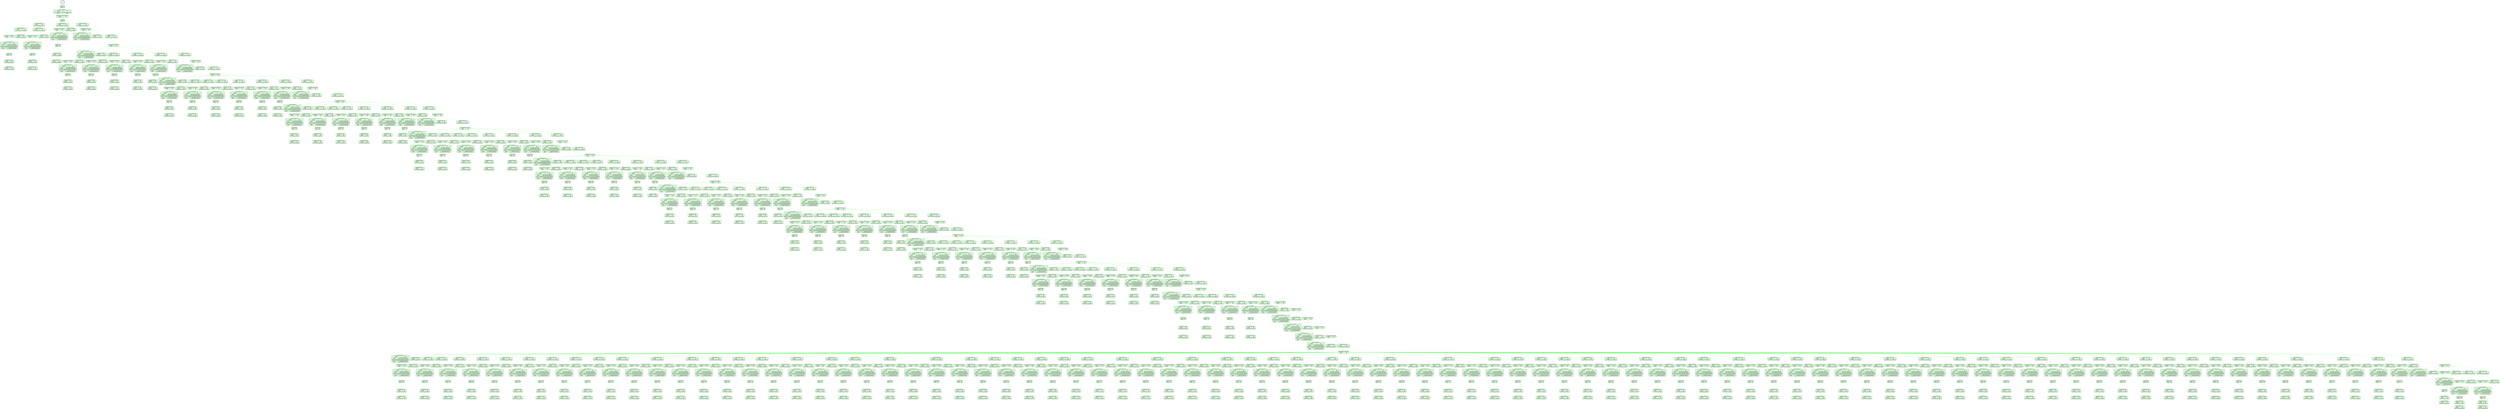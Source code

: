 digraph plangraph_RfKWQmKKFPGnZ6HF {
  node_6uZggxUGfQnxiLd5 [shape=doublecircle, style=bold, label="top-level"];

  node_CQDCG9oJy6QKKQeU [shape=Mrecord, style=filled, fillcolor="#ddffdd", label="{PERFORM-CUT|{time-start | 262}|{time-end | 0}}"];
  edge [color="green", label=""];
  node_6uZggxUGfQnxiLd5 -> node_CQDCG9oJy6QKKQeU;

  node_qxe1lBk0CMoYpnDj [shape=Mrecord, style=filled, fillcolor="#ddffdd", label="{WITH-FAILURE-HANDLING|{time-start | 262}|{time-end | 0}|{CLAUSE | CRAM-LANGUAGE-IMPLEMENTATION:PLAN-FAILURE}|{CLAUSE | ERROR}}"];
  edge [color="green", label=""];
  node_CQDCG9oJy6QKKQeU -> node_qxe1lBk0CMoYpnDj;

  node_E7QU1AdmMBBefvfn [shape=Mrecord, style=filled, fillcolor="#ddffdd", label="{REPLACEABLE-FUNCTION-PERFORM-CUT|{time-start | 262}|{time-end | 0}}"];
  edge [color="green", label=""];
  node_qxe1lBk0CMoYpnDj -> node_E7QU1AdmMBBefvfn;

  node_W6Im609gyyQytDGT [shape=Mrecord, style=filled, fillcolor="#ddffdd", label="{Slicing|{time-start | 263}|{time-end | 292}}"];
  edge [color="green", label=""];
  node_E7QU1AdmMBBefvfn -> node_W6Im609gyyQytDGT;

  node_TgnHhoCuE2OLpAOs [shape=Mrecord, style=filled, fillcolor="#ddffdd", label="{WITH-FAILURE-HANDLING|{time-start | 265}|{time-end | 292}|{CLAUSE | SB-SYS:DEADLINE-TIMEOUT}}"];
  edge [color="green", label=""];
  node_W6Im609gyyQytDGT -> node_TgnHhoCuE2OLpAOs;

  node_e8FFbTOGdJ7UeTpl [shape=Mrecord, style=filled, fillcolor="#ddffdd", label="{WITH-FAILURE-HANDLING|{time-start | 265}|{time-end | 270}|{CLAUSE | CRAM-MOVEIT:CONTROL-FAILED}}"];
  edge [color="green", label=""];
  node_TgnHhoCuE2OLpAOs -> node_e8FFbTOGdJ7UeTpl;

  node_Jbto2Nd6IFxNVMzv [shape=Mrecord, style=filled, fillcolor="#ddffdd", label="{VOLUNTARY-BODY-MOVEMENT-ARMS|{time-start | 265}|{time-end | 266}}"];
  edge [color="green", label=""];
  node_e8FFbTOGdJ7UeTpl -> node_Jbto2Nd6IFxNVMzv;

  node_7NSDChV39b8yXEDV [shape=Mrecord, style=filled, fillcolor="#ddffdd", label="{WITH-FAILURE-HANDLING|{time-start | 265}|{time-end | 266}|{CLAUSE | CRAM-MOVEIT:NO-IK-SOLUTION}|{CLAUSE | CRAM-MOVEIT:PLANNING-FAILED}|{CLAUSE | CRAM-MOVEIT:GOAL-VIOLATES-PATH-CONSTRAINTS}|{CLAUSE | CRAM-MOVEIT:INVALID-GOAL-CONSTRAINTS}|{CLAUSE | CRAM-MOVEIT:TIMED-OUT}|{CLAUSE | CRAM-MOVEIT:GOAL-IN-COLLISION}}"];
  edge [color="green", label=""];
  node_Jbto2Nd6IFxNVMzv -> node_7NSDChV39b8yXEDV;

  node_QX1C5rA4V08ab6Kl [shape=Mrecord, style=filled, fillcolor="#ddffdd", label="{MOTION-PLANNING|{time-start | 265}|{time-end | 266}}"];
  edge [color="green", label=""];
  node_7NSDChV39b8yXEDV -> node_QX1C5rA4V08ab6Kl;

  node_U0lsGqGqZlbNxvx0 [shape=Mrecord, style=filled, fillcolor="#ddffdd", label="{WITH-FAILURE-HANDLING|{time-start | 265}|{time-end | 266}|{CLAUSE | INVALID-MOTION-PLAN}}"];
  edge [color="green", label=""];
  node_QX1C5rA4V08ab6Kl -> node_U0lsGqGqZlbNxvx0;

  node_3Mqjufk71d6biiwa [shape=Mrecord, style=filled, fillcolor="#ddffdd", label="{WITH-FAILURE-HANDLING|{time-start | 265}|{time-end | 266}|{CLAUSE | ACTIONLIB:SERVER-LOST}}"];
  edge [color="green", label=""];
  node_U0lsGqGqZlbNxvx0 -> node_3Mqjufk71d6biiwa;

  node_ku9g4XgVZSGiT7Tr [shape=Mrecord, style=filled, fillcolor="#ddffdd", label="{WITH-FAILURE-HANDLING|{time-start | 266}|{time-end | 270}|{CLAUSE | CRAM-MOVEIT:TIMED-OUT}}"];
  edge [color="green", label=""];
  node_e8FFbTOGdJ7UeTpl -> node_ku9g4XgVZSGiT7Tr;

  node_HHyLS5ZxO52YpEqA [shape=Mrecord, style=filled, fillcolor="#ddffdd", label="{WITH-FAILURE-HANDLING|{time-start | 270}|{time-end | 274}|{CLAUSE | CRAM-MOVEIT:CONTROL-FAILED}}"];
  edge [color="green", label=""];
  node_TgnHhoCuE2OLpAOs -> node_HHyLS5ZxO52YpEqA;

  node_meKQv2NDS8CMIJL6 [shape=Mrecord, style=filled, fillcolor="#ddffdd", label="{VOLUNTARY-BODY-MOVEMENT-ARMS|{time-start | 270}|{time-end | 270}}"];
  edge [color="green", label=""];
  node_HHyLS5ZxO52YpEqA -> node_meKQv2NDS8CMIJL6;

  node_yuvVQTxZl4VzXFFL [shape=Mrecord, style=filled, fillcolor="#ddffdd", label="{WITH-FAILURE-HANDLING|{time-start | 270}|{time-end | 270}|{CLAUSE | CRAM-MOVEIT:NO-IK-SOLUTION}|{CLAUSE | CRAM-MOVEIT:PLANNING-FAILED}|{CLAUSE | CRAM-MOVEIT:GOAL-VIOLATES-PATH-CONSTRAINTS}|{CLAUSE | CRAM-MOVEIT:INVALID-GOAL-CONSTRAINTS}|{CLAUSE | CRAM-MOVEIT:TIMED-OUT}|{CLAUSE | CRAM-MOVEIT:GOAL-IN-COLLISION}}"];
  edge [color="green", label=""];
  node_meKQv2NDS8CMIJL6 -> node_yuvVQTxZl4VzXFFL;

  node_eLEERv8jxSsYJaZZ [shape=Mrecord, style=filled, fillcolor="#ddffdd", label="{MOTION-PLANNING|{time-start | 270}|{time-end | 270}}"];
  edge [color="green", label=""];
  node_yuvVQTxZl4VzXFFL -> node_eLEERv8jxSsYJaZZ;

  node_bX3YQ9ld7m7Qh6E0 [shape=Mrecord, style=filled, fillcolor="#ddffdd", label="{WITH-FAILURE-HANDLING|{time-start | 270}|{time-end | 270}|{CLAUSE | INVALID-MOTION-PLAN}}"];
  edge [color="green", label=""];
  node_eLEERv8jxSsYJaZZ -> node_bX3YQ9ld7m7Qh6E0;

  node_hTF4wgcQsQ9SZUdf [shape=Mrecord, style=filled, fillcolor="#ddffdd", label="{WITH-FAILURE-HANDLING|{time-start | 270}|{time-end | 270}|{CLAUSE | ACTIONLIB:SERVER-LOST}}"];
  edge [color="green", label=""];
  node_bX3YQ9ld7m7Qh6E0 -> node_hTF4wgcQsQ9SZUdf;

  node_lNvoLzHeQRIrrUtk [shape=Mrecord, style=filled, fillcolor="#ddffdd", label="{WITH-FAILURE-HANDLING|{time-start | 270}|{time-end | 274}|{CLAUSE | CRAM-MOVEIT:TIMED-OUT}}"];
  edge [color="green", label=""];
  node_HHyLS5ZxO52YpEqA -> node_lNvoLzHeQRIrrUtk;

  node_LNbQONv3Fupbq4Yh [shape=Mrecord, style=filled, fillcolor="#ddffdd", label="{WITH-FAILURE-HANDLING|{time-start | 305}|{time-end | 310}|{CLAUSE | CRAM-MOVEIT:CONTROL-FAILED}}"];
  edge [color="green", label=""];
  node_W6Im609gyyQytDGT -> node_LNbQONv3Fupbq4Yh;

  node_li2nh71V5xDxjxAZ [shape=Mrecord, style=filled, fillcolor="#ddffdd", label="{VOLUNTARY-BODY-MOVEMENT-ARMS|{time-start | 305}|{time-end | 306}}"];
  edge [color="green", label=""];
  node_LNbQONv3Fupbq4Yh -> node_li2nh71V5xDxjxAZ;

  node_Gf3WcEP7ulN5jnDy [shape=Mrecord, style=filled, fillcolor="#ddffdd", label="{WITH-FAILURE-HANDLING|{time-start | 305}|{time-end | 306}|{CLAUSE | CRAM-MOVEIT:NO-IK-SOLUTION}|{CLAUSE | CRAM-MOVEIT:PLANNING-FAILED}|{CLAUSE | CRAM-MOVEIT:GOAL-VIOLATES-PATH-CONSTRAINTS}|{CLAUSE | CRAM-MOVEIT:INVALID-GOAL-CONSTRAINTS}|{CLAUSE | CRAM-MOVEIT:TIMED-OUT}|{CLAUSE | CRAM-MOVEIT:GOAL-IN-COLLISION}}"];
  edge [color="green", label=""];
  node_li2nh71V5xDxjxAZ -> node_Gf3WcEP7ulN5jnDy;

  node_gEJGXfsgx8etCxNn [shape=Mrecord, style=filled, fillcolor="#ddffdd", label="{MOTION-PLANNING|{time-start | 305}|{time-end | 306}}"];
  edge [color="green", label=""];
  node_Gf3WcEP7ulN5jnDy -> node_gEJGXfsgx8etCxNn;

  node_doNEuCpqMVW5IKoi [shape=Mrecord, style=filled, fillcolor="#ddffdd", label="{WITH-FAILURE-HANDLING|{time-start | 305}|{time-end | 306}|{CLAUSE | INVALID-MOTION-PLAN}}"];
  edge [color="green", label=""];
  node_gEJGXfsgx8etCxNn -> node_doNEuCpqMVW5IKoi;

  node_0MEiWZ8ifStMV2EK [shape=Mrecord, style=filled, fillcolor="#ddffdd", label="{WITH-FAILURE-HANDLING|{time-start | 305}|{time-end | 306}|{CLAUSE | ACTIONLIB:SERVER-LOST}}"];
  edge [color="green", label=""];
  node_doNEuCpqMVW5IKoi -> node_0MEiWZ8ifStMV2EK;

  node_wPGYYpENFAESYaYG [shape=Mrecord, style=filled, fillcolor="#ddffdd", label="{WITH-FAILURE-HANDLING|{time-start | 306}|{time-end | 309}|{CLAUSE | CRAM-MOVEIT:TIMED-OUT}}"];
  edge [color="green", label=""];
  node_LNbQONv3Fupbq4Yh -> node_wPGYYpENFAESYaYG;

  node_I2gyVTMkE5Q53ZMq [shape=Mrecord, style=filled, fillcolor="#ddffdd", label="{WITH-FAILURE-HANDLING|{time-start | 310}|{time-end | 311}|{CLAUSE | CRAM-MOVEIT:CONTROL-FAILED}}"];
  edge [color="green", label=""];
  node_W6Im609gyyQytDGT -> node_I2gyVTMkE5Q53ZMq;

  node_ZsKD8b7nB0seadjh [shape=Mrecord, style=filled, fillcolor="#ddffdd", label="{VOLUNTARY-BODY-MOVEMENT-ARMS|{time-start | 310}|{time-end | 310}}"];
  edge [color="green", label=""];
  node_I2gyVTMkE5Q53ZMq -> node_ZsKD8b7nB0seadjh;

  node_GaXXbjs7VtpcNf05 [shape=Mrecord, style=filled, fillcolor="#ddffdd", label="{WITH-FAILURE-HANDLING|{time-start | 310}|{time-end | 310}|{CLAUSE | CRAM-MOVEIT:NO-IK-SOLUTION}|{CLAUSE | CRAM-MOVEIT:PLANNING-FAILED}|{CLAUSE | CRAM-MOVEIT:GOAL-VIOLATES-PATH-CONSTRAINTS}|{CLAUSE | CRAM-MOVEIT:INVALID-GOAL-CONSTRAINTS}|{CLAUSE | CRAM-MOVEIT:TIMED-OUT}|{CLAUSE | CRAM-MOVEIT:GOAL-IN-COLLISION}}"];
  edge [color="green", label=""];
  node_ZsKD8b7nB0seadjh -> node_GaXXbjs7VtpcNf05;

  node_c9F0aJDaKpAJZ8hj [shape=Mrecord, style=filled, fillcolor="#ddffdd", label="{WITH-FAILURE-HANDLING|{time-start | 310}|{time-end | 310}|{CLAUSE | CRAM-MOVEIT:TIMED-OUT}}"];
  edge [color="green", label=""];
  node_ZsKD8b7nB0seadjh -> node_c9F0aJDaKpAJZ8hj;

  node_ijnOuewg0Sa6GSgU [shape=Mrecord, style=filled, fillcolor="#ddffdd", label="{WITH-FAILURE-HANDLING|{time-start | 311}|{time-end | 312}|{CLAUSE | CRAM-MOVEIT:CONTROL-FAILED}}"];
  edge [color="green", label=""];
  node_ZsKD8b7nB0seadjh -> node_ijnOuewg0Sa6GSgU;

  node_4CNCXWXpPZQVFAfg [shape=Mrecord, style=filled, fillcolor="#ddffdd", label="{VOLUNTARY-BODY-MOVEMENT-ARMS|{time-start | 311}|{time-end | 311}}"];
  edge [color="green", label=""];
  node_ijnOuewg0Sa6GSgU -> node_4CNCXWXpPZQVFAfg;

  node_GqhgNxHURkdGAgBu [shape=Mrecord, style=filled, fillcolor="#ddffdd", label="{WITH-FAILURE-HANDLING|{time-start | 311}|{time-end | 311}|{CLAUSE | CRAM-MOVEIT:NO-IK-SOLUTION}|{CLAUSE | CRAM-MOVEIT:PLANNING-FAILED}|{CLAUSE | CRAM-MOVEIT:GOAL-VIOLATES-PATH-CONSTRAINTS}|{CLAUSE | CRAM-MOVEIT:INVALID-GOAL-CONSTRAINTS}|{CLAUSE | CRAM-MOVEIT:TIMED-OUT}|{CLAUSE | CRAM-MOVEIT:GOAL-IN-COLLISION}}"];
  edge [color="green", label=""];
  node_4CNCXWXpPZQVFAfg -> node_GqhgNxHURkdGAgBu;

  node_q2bO7mrG46WUhBV1 [shape=Mrecord, style=filled, fillcolor="#ddffdd", label="{WITH-FAILURE-HANDLING|{time-start | 311}|{time-end | 312}|{CLAUSE | CRAM-MOVEIT:TIMED-OUT}}"];
  edge [color="green", label=""];
  node_4CNCXWXpPZQVFAfg -> node_q2bO7mrG46WUhBV1;

  node_I4o7Szu9HMRTtTod [shape=Mrecord, style=filled, fillcolor="#ddffdd", label="{WITH-FAILURE-HANDLING|{time-start | 312}|{time-end | 323}|{CLAUSE | CRAM-MOVEIT:CONTROL-FAILED}}"];
  edge [color="green", label=""];
  node_4CNCXWXpPZQVFAfg -> node_I4o7Szu9HMRTtTod;

  node_ZBqJDujf5DvN0Nrv [shape=Mrecord, style=filled, fillcolor="#ddffdd", label="{VOLUNTARY-BODY-MOVEMENT-ARMS|{time-start | 312}|{time-end | 315}}"];
  edge [color="green", label=""];
  node_I4o7Szu9HMRTtTod -> node_ZBqJDujf5DvN0Nrv;

  node_t70JqZgyFnHokjTp [shape=Mrecord, style=filled, fillcolor="#ddffdd", label="{WITH-FAILURE-HANDLING|{time-start | 312}|{time-end | 315}|{CLAUSE | CRAM-MOVEIT:NO-IK-SOLUTION}|{CLAUSE | CRAM-MOVEIT:PLANNING-FAILED}|{CLAUSE | CRAM-MOVEIT:GOAL-VIOLATES-PATH-CONSTRAINTS}|{CLAUSE | CRAM-MOVEIT:INVALID-GOAL-CONSTRAINTS}|{CLAUSE | CRAM-MOVEIT:TIMED-OUT}|{CLAUSE | CRAM-MOVEIT:GOAL-IN-COLLISION}}"];
  edge [color="green", label=""];
  node_ZBqJDujf5DvN0Nrv -> node_t70JqZgyFnHokjTp;

  node_TrHzZMimb2AadD8k [shape=Mrecord, style=filled, fillcolor="#ddffdd", label="{MOTION-PLANNING|{time-start | 312}|{time-end | 315}}"];
  edge [color="green", label=""];
  node_t70JqZgyFnHokjTp -> node_TrHzZMimb2AadD8k;

  node_zECiQoDov2bAf3Nf [shape=Mrecord, style=filled, fillcolor="#ddffdd", label="{WITH-FAILURE-HANDLING|{time-start | 312}|{time-end | 315}|{CLAUSE | INVALID-MOTION-PLAN}}"];
  edge [color="green", label=""];
  node_TrHzZMimb2AadD8k -> node_zECiQoDov2bAf3Nf;

  node_Y0dk6ZKlanHsR9jG [shape=Mrecord, style=filled, fillcolor="#ddffdd", label="{WITH-FAILURE-HANDLING|{time-start | 312}|{time-end | 315}|{CLAUSE | ACTIONLIB:SERVER-LOST}}"];
  edge [color="green", label=""];
  node_zECiQoDov2bAf3Nf -> node_Y0dk6ZKlanHsR9jG;

  node_T0rUfrnlCNQl7lnT [shape=Mrecord, style=filled, fillcolor="#ddffdd", label="{WITH-FAILURE-HANDLING|{time-start | 315}|{time-end | 319}|{CLAUSE | CRAM-MOVEIT:TIMED-OUT}}"];
  edge [color="green", label=""];
  node_I4o7Szu9HMRTtTod -> node_T0rUfrnlCNQl7lnT;

  node_BxBPzXL1gKpisiTs [shape=Mrecord, style=filled, fillcolor="#ddffdd", label="{VOLUNTARY-BODY-MOVEMENT-ARMS|{time-start | 319}|{time-end | 320}}"];
  edge [color="green", label=""];
  node_I4o7Szu9HMRTtTod -> node_BxBPzXL1gKpisiTs;

  node_IcSbe2Op33sFqN0r [shape=Mrecord, style=filled, fillcolor="#ddffdd", label="{WITH-FAILURE-HANDLING|{time-start | 319}|{time-end | 320}|{CLAUSE | CRAM-MOVEIT:NO-IK-SOLUTION}|{CLAUSE | CRAM-MOVEIT:PLANNING-FAILED}|{CLAUSE | CRAM-MOVEIT:GOAL-VIOLATES-PATH-CONSTRAINTS}|{CLAUSE | CRAM-MOVEIT:INVALID-GOAL-CONSTRAINTS}|{CLAUSE | CRAM-MOVEIT:TIMED-OUT}|{CLAUSE | CRAM-MOVEIT:GOAL-IN-COLLISION}}"];
  edge [color="green", label=""];
  node_BxBPzXL1gKpisiTs -> node_IcSbe2Op33sFqN0r;

  node_lKWQMWWHAgE784zz [shape=Mrecord, style=filled, fillcolor="#ddffdd", label="{MOTION-PLANNING|{time-start | 319}|{time-end | 320}}"];
  edge [color="green", label=""];
  node_IcSbe2Op33sFqN0r -> node_lKWQMWWHAgE784zz;

  node_EiBGcnhRE5ltZJsh [shape=Mrecord, style=filled, fillcolor="#ddffdd", label="{WITH-FAILURE-HANDLING|{time-start | 319}|{time-end | 320}|{CLAUSE | INVALID-MOTION-PLAN}}"];
  edge [color="green", label=""];
  node_lKWQMWWHAgE784zz -> node_EiBGcnhRE5ltZJsh;

  node_XpV6gWAYcI0fwzXi [shape=Mrecord, style=filled, fillcolor="#ddffdd", label="{WITH-FAILURE-HANDLING|{time-start | 319}|{time-end | 320}|{CLAUSE | ACTIONLIB:SERVER-LOST}}"];
  edge [color="green", label=""];
  node_EiBGcnhRE5ltZJsh -> node_XpV6gWAYcI0fwzXi;

  node_FD9pqLMIKzR4b1Pn [shape=Mrecord, style=filled, fillcolor="#ddffdd", label="{WITH-FAILURE-HANDLING|{time-start | 320}|{time-end | 321}|{CLAUSE | CRAM-MOVEIT:TIMED-OUT}}"];
  edge [color="green", label=""];
  node_I4o7Szu9HMRTtTod -> node_FD9pqLMIKzR4b1Pn;

  node_4dcqF2QBOBtfDEQ4 [shape=Mrecord, style=filled, fillcolor="#ddffdd", label="{VOLUNTARY-BODY-MOVEMENT-ARMS|{time-start | 321}|{time-end | 322}}"];
  edge [color="green", label=""];
  node_I4o7Szu9HMRTtTod -> node_4dcqF2QBOBtfDEQ4;

  node_XhZwXETFsVfjI04R [shape=Mrecord, style=filled, fillcolor="#ddffdd", label="{WITH-FAILURE-HANDLING|{time-start | 321}|{time-end | 322}|{CLAUSE | CRAM-MOVEIT:NO-IK-SOLUTION}|{CLAUSE | CRAM-MOVEIT:PLANNING-FAILED}|{CLAUSE | CRAM-MOVEIT:GOAL-VIOLATES-PATH-CONSTRAINTS}|{CLAUSE | CRAM-MOVEIT:INVALID-GOAL-CONSTRAINTS}|{CLAUSE | CRAM-MOVEIT:TIMED-OUT}|{CLAUSE | CRAM-MOVEIT:GOAL-IN-COLLISION}}"];
  edge [color="green", label=""];
  node_4dcqF2QBOBtfDEQ4 -> node_XhZwXETFsVfjI04R;

  node_o6Q0agsua4gmh80d [shape=Mrecord, style=filled, fillcolor="#ddffdd", label="{MOTION-PLANNING|{time-start | 321}|{time-end | 322}}"];
  edge [color="green", label=""];
  node_XhZwXETFsVfjI04R -> node_o6Q0agsua4gmh80d;

  node_SrPKDqw8YTBdyKRU [shape=Mrecord, style=filled, fillcolor="#ddffdd", label="{WITH-FAILURE-HANDLING|{time-start | 321}|{time-end | 322}|{CLAUSE | INVALID-MOTION-PLAN}}"];
  edge [color="green", label=""];
  node_o6Q0agsua4gmh80d -> node_SrPKDqw8YTBdyKRU;

  node_nJXpAGWU3M1ajcrg [shape=Mrecord, style=filled, fillcolor="#ddffdd", label="{WITH-FAILURE-HANDLING|{time-start | 321}|{time-end | 322}|{CLAUSE | ACTIONLIB:SERVER-LOST}}"];
  edge [color="green", label=""];
  node_SrPKDqw8YTBdyKRU -> node_nJXpAGWU3M1ajcrg;

  node_kSWRyz4V2eGOLt77 [shape=Mrecord, style=filled, fillcolor="#ddffdd", label="{WITH-FAILURE-HANDLING|{time-start | 322}|{time-end | 323}|{CLAUSE | CRAM-MOVEIT:TIMED-OUT}}"];
  edge [color="green", label=""];
  node_I4o7Szu9HMRTtTod -> node_kSWRyz4V2eGOLt77;

  node_63ZvxmhQS0LnUJOJ [shape=Mrecord, style=filled, fillcolor="#ddffdd", label="{WITH-FAILURE-HANDLING|{time-start | 323}|{time-end | 325}|{CLAUSE | CRAM-MOVEIT:CONTROL-FAILED}}"];
  edge [color="green", label=""];
  node_4CNCXWXpPZQVFAfg -> node_63ZvxmhQS0LnUJOJ;

  node_QHndPHSbAKMyXvp0 [shape=Mrecord, style=filled, fillcolor="#ddffdd", label="{VOLUNTARY-BODY-MOVEMENT-ARMS|{time-start | 323}|{time-end | 325}}"];
  edge [color="green", label=""];
  node_63ZvxmhQS0LnUJOJ -> node_QHndPHSbAKMyXvp0;

  node_V9MQotbbfGV2X6J7 [shape=Mrecord, style=filled, fillcolor="#ddffdd", label="{WITH-FAILURE-HANDLING|{time-start | 323}|{time-end | 325}|{CLAUSE | CRAM-MOVEIT:NO-IK-SOLUTION}|{CLAUSE | CRAM-MOVEIT:PLANNING-FAILED}|{CLAUSE | CRAM-MOVEIT:GOAL-VIOLATES-PATH-CONSTRAINTS}|{CLAUSE | CRAM-MOVEIT:INVALID-GOAL-CONSTRAINTS}|{CLAUSE | CRAM-MOVEIT:TIMED-OUT}|{CLAUSE | CRAM-MOVEIT:GOAL-IN-COLLISION}}"];
  edge [color="green", label=""];
  node_QHndPHSbAKMyXvp0 -> node_V9MQotbbfGV2X6J7;

  node_VgMbtfOzWpTmBT8S [shape=Mrecord, style=filled, fillcolor="#ddffdd", label="{MOTION-PLANNING|{time-start | 323}|{time-end | 325}}"];
  edge [color="green", label=""];
  node_V9MQotbbfGV2X6J7 -> node_VgMbtfOzWpTmBT8S;

  node_jOCPFntc5kOMMc5q [shape=Mrecord, style=filled, fillcolor="#ddffdd", label="{WITH-FAILURE-HANDLING|{time-start | 323}|{time-end | 325}|{CLAUSE | INVALID-MOTION-PLAN}}"];
  edge [color="green", label=""];
  node_VgMbtfOzWpTmBT8S -> node_jOCPFntc5kOMMc5q;

  node_OEystdNqpInAUBPI [shape=Mrecord, style=filled, fillcolor="#ddffdd", label="{WITH-FAILURE-HANDLING|{time-start | 323}|{time-end | 325}|{CLAUSE | ACTIONLIB:SERVER-LOST}}"];
  edge [color="green", label=""];
  node_jOCPFntc5kOMMc5q -> node_OEystdNqpInAUBPI;

  node_30Dh7NXQcFJW6PJr [shape=Mrecord, style=filled, fillcolor="#ddffdd", label="{WITH-FAILURE-HANDLING|{time-start | 325}|{time-end | 325}|{CLAUSE | CRAM-MOVEIT:TIMED-OUT}}"];
  edge [color="green", label=""];
  node_63ZvxmhQS0LnUJOJ -> node_30Dh7NXQcFJW6PJr;

  node_dcUhXtQzi3X5BFu8 [shape=Mrecord, style=filled, fillcolor="#ddffdd", label="{WITH-FAILURE-HANDLING|{time-start | 326}|{time-end | 331}|{CLAUSE | CRAM-MOVEIT:CONTROL-FAILED}}"];
  edge [color="green", label=""];
  node_4CNCXWXpPZQVFAfg -> node_dcUhXtQzi3X5BFu8;

  node_Fg55hdbcnjUk6NW9 [shape=Mrecord, style=filled, fillcolor="#ddffdd", label="{VOLUNTARY-BODY-MOVEMENT-ARMS|{time-start | 326}|{time-end | 327}}"];
  edge [color="green", label=""];
  node_dcUhXtQzi3X5BFu8 -> node_Fg55hdbcnjUk6NW9;

  node_bq1rOl7kgAIWARhE [shape=Mrecord, style=filled, fillcolor="#ddffdd", label="{WITH-FAILURE-HANDLING|{time-start | 326}|{time-end | 327}|{CLAUSE | CRAM-MOVEIT:NO-IK-SOLUTION}|{CLAUSE | CRAM-MOVEIT:PLANNING-FAILED}|{CLAUSE | CRAM-MOVEIT:GOAL-VIOLATES-PATH-CONSTRAINTS}|{CLAUSE | CRAM-MOVEIT:INVALID-GOAL-CONSTRAINTS}|{CLAUSE | CRAM-MOVEIT:TIMED-OUT}|{CLAUSE | CRAM-MOVEIT:GOAL-IN-COLLISION}}"];
  edge [color="green", label=""];
  node_Fg55hdbcnjUk6NW9 -> node_bq1rOl7kgAIWARhE;

  node_G2niMeUoSQjwPaym [shape=Mrecord, style=filled, fillcolor="#ddffdd", label="{MOTION-PLANNING|{time-start | 326}|{time-end | 327}}"];
  edge [color="green", label=""];
  node_bq1rOl7kgAIWARhE -> node_G2niMeUoSQjwPaym;

  node_CXs1Tshm5JHoySx4 [shape=Mrecord, style=filled, fillcolor="#ddffdd", label="{WITH-FAILURE-HANDLING|{time-start | 326}|{time-end | 327}|{CLAUSE | INVALID-MOTION-PLAN}}"];
  edge [color="green", label=""];
  node_G2niMeUoSQjwPaym -> node_CXs1Tshm5JHoySx4;

  node_hzEtWVTFV2rTCH5o [shape=Mrecord, style=filled, fillcolor="#ddffdd", label="{WITH-FAILURE-HANDLING|{time-start | 326}|{time-end | 327}|{CLAUSE | ACTIONLIB:SERVER-LOST}}"];
  edge [color="green", label=""];
  node_CXs1Tshm5JHoySx4 -> node_hzEtWVTFV2rTCH5o;

  node_aIwCtGHG7EZXNjRm [shape=Mrecord, style=filled, fillcolor="#ddffdd", label="{WITH-FAILURE-HANDLING|{time-start | 327}|{time-end | 330}|{CLAUSE | CRAM-MOVEIT:TIMED-OUT}}"];
  edge [color="green", label=""];
  node_dcUhXtQzi3X5BFu8 -> node_aIwCtGHG7EZXNjRm;

  node_e4T6cKJGutBNqNi8 [shape=Mrecord, style=filled, fillcolor="#ddffdd", label="{WITH-FAILURE-HANDLING|{time-start | 331}|{time-end | 332}|{CLAUSE | CRAM-MOVEIT:CONTROL-FAILED}}"];
  edge [color="green", label=""];
  node_4CNCXWXpPZQVFAfg -> node_e4T6cKJGutBNqNi8;

  node_VHFSKyQ5l7L93h3S [shape=Mrecord, style=filled, fillcolor="#ddffdd", label="{VOLUNTARY-BODY-MOVEMENT-ARMS|{time-start | 331}|{time-end | 331}}"];
  edge [color="green", label=""];
  node_e4T6cKJGutBNqNi8 -> node_VHFSKyQ5l7L93h3S;

  node_bv7J4JbkamqrVrNs [shape=Mrecord, style=filled, fillcolor="#ddffdd", label="{WITH-FAILURE-HANDLING|{time-start | 331}|{time-end | 331}|{CLAUSE | CRAM-MOVEIT:NO-IK-SOLUTION}|{CLAUSE | CRAM-MOVEIT:PLANNING-FAILED}|{CLAUSE | CRAM-MOVEIT:GOAL-VIOLATES-PATH-CONSTRAINTS}|{CLAUSE | CRAM-MOVEIT:INVALID-GOAL-CONSTRAINTS}|{CLAUSE | CRAM-MOVEIT:TIMED-OUT}|{CLAUSE | CRAM-MOVEIT:GOAL-IN-COLLISION}}"];
  edge [color="green", label=""];
  node_VHFSKyQ5l7L93h3S -> node_bv7J4JbkamqrVrNs;

  node_TwhjXoLlAS1Gtonb [shape=Mrecord, style=filled, fillcolor="#ddffdd", label="{WITH-FAILURE-HANDLING|{time-start | 331}|{time-end | 331}|{CLAUSE | CRAM-MOVEIT:TIMED-OUT}}"];
  edge [color="green", label=""];
  node_VHFSKyQ5l7L93h3S -> node_TwhjXoLlAS1Gtonb;

  node_6QVnzUUxp9qeNfh0 [shape=Mrecord, style=filled, fillcolor="#ddffdd", label="{WITH-FAILURE-HANDLING|{time-start | 332}|{time-end | 333}|{CLAUSE | CRAM-MOVEIT:CONTROL-FAILED}}"];
  edge [color="green", label=""];
  node_VHFSKyQ5l7L93h3S -> node_6QVnzUUxp9qeNfh0;

  node_Y4ZzgRvsTLwiUSXD [shape=Mrecord, style=filled, fillcolor="#ddffdd", label="{VOLUNTARY-BODY-MOVEMENT-ARMS|{time-start | 332}|{time-end | 332}}"];
  edge [color="green", label=""];
  node_6QVnzUUxp9qeNfh0 -> node_Y4ZzgRvsTLwiUSXD;

  node_42wxAAyMLsGK6vsm [shape=Mrecord, style=filled, fillcolor="#ddffdd", label="{WITH-FAILURE-HANDLING|{time-start | 332}|{time-end | 332}|{CLAUSE | CRAM-MOVEIT:NO-IK-SOLUTION}|{CLAUSE | CRAM-MOVEIT:PLANNING-FAILED}|{CLAUSE | CRAM-MOVEIT:GOAL-VIOLATES-PATH-CONSTRAINTS}|{CLAUSE | CRAM-MOVEIT:INVALID-GOAL-CONSTRAINTS}|{CLAUSE | CRAM-MOVEIT:TIMED-OUT}|{CLAUSE | CRAM-MOVEIT:GOAL-IN-COLLISION}}"];
  edge [color="green", label=""];
  node_Y4ZzgRvsTLwiUSXD -> node_42wxAAyMLsGK6vsm;

  node_3hKfL6lilZytNDVY [shape=Mrecord, style=filled, fillcolor="#ddffdd", label="{WITH-FAILURE-HANDLING|{time-start | 332}|{time-end | 332}|{CLAUSE | CRAM-MOVEIT:TIMED-OUT}}"];
  edge [color="green", label=""];
  node_Y4ZzgRvsTLwiUSXD -> node_3hKfL6lilZytNDVY;

  node_DZ7azbUQLhvL4F0L [shape=Mrecord, style=filled, fillcolor="#ddffdd", label="{WITH-FAILURE-HANDLING|{time-start | 333}|{time-end | 335}|{CLAUSE | CRAM-MOVEIT:CONTROL-FAILED}}"];
  edge [color="green", label=""];
  node_Y4ZzgRvsTLwiUSXD -> node_DZ7azbUQLhvL4F0L;

  node_w74hPfTAHifLDvtx [shape=Mrecord, style=filled, fillcolor="#ddffdd", label="{VOLUNTARY-BODY-MOVEMENT-ARMS|{time-start | 333}|{time-end | 333}}"];
  edge [color="green", label=""];
  node_DZ7azbUQLhvL4F0L -> node_w74hPfTAHifLDvtx;

  node_RV3ByVItg0DyZDKo [shape=Mrecord, style=filled, fillcolor="#ddffdd", label="{WITH-FAILURE-HANDLING|{time-start | 333}|{time-end | 333}|{CLAUSE | CRAM-MOVEIT:NO-IK-SOLUTION}|{CLAUSE | CRAM-MOVEIT:PLANNING-FAILED}|{CLAUSE | CRAM-MOVEIT:GOAL-VIOLATES-PATH-CONSTRAINTS}|{CLAUSE | CRAM-MOVEIT:INVALID-GOAL-CONSTRAINTS}|{CLAUSE | CRAM-MOVEIT:TIMED-OUT}|{CLAUSE | CRAM-MOVEIT:GOAL-IN-COLLISION}}"];
  edge [color="green", label=""];
  node_w74hPfTAHifLDvtx -> node_RV3ByVItg0DyZDKo;

  node_tnWl8aSMIPE4aZSw [shape=Mrecord, style=filled, fillcolor="#ddffdd", label="{MOTION-PLANNING|{time-start | 333}|{time-end | 333}}"];
  edge [color="green", label=""];
  node_RV3ByVItg0DyZDKo -> node_tnWl8aSMIPE4aZSw;

  node_SAjOEOrSAI2ViuWP [shape=Mrecord, style=filled, fillcolor="#ddffdd", label="{WITH-FAILURE-HANDLING|{time-start | 333}|{time-end | 333}|{CLAUSE | INVALID-MOTION-PLAN}}"];
  edge [color="green", label=""];
  node_tnWl8aSMIPE4aZSw -> node_SAjOEOrSAI2ViuWP;

  node_oOSHFruQesyr8Yby [shape=Mrecord, style=filled, fillcolor="#ddffdd", label="{WITH-FAILURE-HANDLING|{time-start | 333}|{time-end | 333}|{CLAUSE | ACTIONLIB:SERVER-LOST}}"];
  edge [color="green", label=""];
  node_SAjOEOrSAI2ViuWP -> node_oOSHFruQesyr8Yby;

  node_oc93IpN4N9w5I79t [shape=Mrecord, style=filled, fillcolor="#ddffdd", label="{WITH-FAILURE-HANDLING|{time-start | 333}|{time-end | 335}|{CLAUSE | CRAM-MOVEIT:TIMED-OUT}}"];
  edge [color="green", label=""];
  node_DZ7azbUQLhvL4F0L -> node_oc93IpN4N9w5I79t;

  node_xc9fUzbgvdzDWDMH [shape=Mrecord, style=filled, fillcolor="#ddffdd", label="{WITH-FAILURE-HANDLING|{time-start | 335}|{time-end | 338}|{CLAUSE | CRAM-MOVEIT:CONTROL-FAILED}}"];
  edge [color="green", label=""];
  node_Y4ZzgRvsTLwiUSXD -> node_xc9fUzbgvdzDWDMH;

  node_JsRnSCuzJMdfUxE7 [shape=Mrecord, style=filled, fillcolor="#ddffdd", label="{VOLUNTARY-BODY-MOVEMENT-ARMS|{time-start | 335}|{time-end | 336}}"];
  edge [color="green", label=""];
  node_xc9fUzbgvdzDWDMH -> node_JsRnSCuzJMdfUxE7;

  node_wPUaBr2c9TVFsMIC [shape=Mrecord, style=filled, fillcolor="#ddffdd", label="{WITH-FAILURE-HANDLING|{time-start | 335}|{time-end | 336}|{CLAUSE | CRAM-MOVEIT:NO-IK-SOLUTION}|{CLAUSE | CRAM-MOVEIT:PLANNING-FAILED}|{CLAUSE | CRAM-MOVEIT:GOAL-VIOLATES-PATH-CONSTRAINTS}|{CLAUSE | CRAM-MOVEIT:INVALID-GOAL-CONSTRAINTS}|{CLAUSE | CRAM-MOVEIT:TIMED-OUT}|{CLAUSE | CRAM-MOVEIT:GOAL-IN-COLLISION}}"];
  edge [color="green", label=""];
  node_JsRnSCuzJMdfUxE7 -> node_wPUaBr2c9TVFsMIC;

  node_oUhL8MTOMtADgrOj [shape=Mrecord, style=filled, fillcolor="#ddffdd", label="{MOTION-PLANNING|{time-start | 335}|{time-end | 336}}"];
  edge [color="green", label=""];
  node_wPUaBr2c9TVFsMIC -> node_oUhL8MTOMtADgrOj;

  node_Qb72Fwaes5obUlYO [shape=Mrecord, style=filled, fillcolor="#ddffdd", label="{WITH-FAILURE-HANDLING|{time-start | 335}|{time-end | 336}|{CLAUSE | INVALID-MOTION-PLAN}}"];
  edge [color="green", label=""];
  node_oUhL8MTOMtADgrOj -> node_Qb72Fwaes5obUlYO;

  node_36NLo8Lc9JQUMIiY [shape=Mrecord, style=filled, fillcolor="#ddffdd", label="{WITH-FAILURE-HANDLING|{time-start | 335}|{time-end | 336}|{CLAUSE | ACTIONLIB:SERVER-LOST}}"];
  edge [color="green", label=""];
  node_Qb72Fwaes5obUlYO -> node_36NLo8Lc9JQUMIiY;

  node_aO33StfKymaVxfwS [shape=Mrecord, style=filled, fillcolor="#ddffdd", label="{WITH-FAILURE-HANDLING|{time-start | 336}|{time-end | 338}|{CLAUSE | CRAM-MOVEIT:TIMED-OUT}}"];
  edge [color="green", label=""];
  node_xc9fUzbgvdzDWDMH -> node_aO33StfKymaVxfwS;

  node_X0l53X2yAxDQrYYr [shape=Mrecord, style=filled, fillcolor="#ddffdd", label="{WITH-FAILURE-HANDLING|{time-start | 338}|{time-end | 341}|{CLAUSE | CRAM-MOVEIT:CONTROL-FAILED}}"];
  edge [color="green", label=""];
  node_Y4ZzgRvsTLwiUSXD -> node_X0l53X2yAxDQrYYr;

  node_6Pj1kK1pZ4woOi43 [shape=Mrecord, style=filled, fillcolor="#ddffdd", label="{VOLUNTARY-BODY-MOVEMENT-ARMS|{time-start | 338}|{time-end | 339}}"];
  edge [color="green", label=""];
  node_X0l53X2yAxDQrYYr -> node_6Pj1kK1pZ4woOi43;

  node_d8pJ0PR0UYKVv1lR [shape=Mrecord, style=filled, fillcolor="#ddffdd", label="{WITH-FAILURE-HANDLING|{time-start | 338}|{time-end | 339}|{CLAUSE | CRAM-MOVEIT:NO-IK-SOLUTION}|{CLAUSE | CRAM-MOVEIT:PLANNING-FAILED}|{CLAUSE | CRAM-MOVEIT:GOAL-VIOLATES-PATH-CONSTRAINTS}|{CLAUSE | CRAM-MOVEIT:INVALID-GOAL-CONSTRAINTS}|{CLAUSE | CRAM-MOVEIT:TIMED-OUT}|{CLAUSE | CRAM-MOVEIT:GOAL-IN-COLLISION}}"];
  edge [color="green", label=""];
  node_6Pj1kK1pZ4woOi43 -> node_d8pJ0PR0UYKVv1lR;

  node_D0naQax0JPISCuRh [shape=Mrecord, style=filled, fillcolor="#ddffdd", label="{MOTION-PLANNING|{time-start | 338}|{time-end | 339}}"];
  edge [color="green", label=""];
  node_d8pJ0PR0UYKVv1lR -> node_D0naQax0JPISCuRh;

  node_ZHYMJUqbgSGL25lb [shape=Mrecord, style=filled, fillcolor="#ddffdd", label="{WITH-FAILURE-HANDLING|{time-start | 338}|{time-end | 339}|{CLAUSE | INVALID-MOTION-PLAN}}"];
  edge [color="green", label=""];
  node_D0naQax0JPISCuRh -> node_ZHYMJUqbgSGL25lb;

  node_ukxEZOuFgdAqgF3E [shape=Mrecord, style=filled, fillcolor="#ddffdd", label="{WITH-FAILURE-HANDLING|{time-start | 338}|{time-end | 339}|{CLAUSE | ACTIONLIB:SERVER-LOST}}"];
  edge [color="green", label=""];
  node_ZHYMJUqbgSGL25lb -> node_ukxEZOuFgdAqgF3E;

  node_ztuJ8EfOP6foGYLo [shape=Mrecord, style=filled, fillcolor="#ddffdd", label="{WITH-FAILURE-HANDLING|{time-start | 339}|{time-end | 340}|{CLAUSE | CRAM-MOVEIT:TIMED-OUT}}"];
  edge [color="green", label=""];
  node_X0l53X2yAxDQrYYr -> node_ztuJ8EfOP6foGYLo;

  node_iQq6K8xgbViIASr2 [shape=Mrecord, style=filled, fillcolor="#ddffdd", label="{WITH-FAILURE-HANDLING|{time-start | 341}|{time-end | 343}|{CLAUSE | CRAM-MOVEIT:CONTROL-FAILED}}"];
  edge [color="green", label=""];
  node_Y4ZzgRvsTLwiUSXD -> node_iQq6K8xgbViIASr2;

  node_p9no8I17iTs4dn3W [shape=Mrecord, style=filled, fillcolor="#ddffdd", label="{VOLUNTARY-BODY-MOVEMENT-ARMS|{time-start | 341}|{time-end | 341}}"];
  edge [color="green", label=""];
  node_iQq6K8xgbViIASr2 -> node_p9no8I17iTs4dn3W;

  node_2V4tXeqS4XUML3EA [shape=Mrecord, style=filled, fillcolor="#ddffdd", label="{WITH-FAILURE-HANDLING|{time-start | 341}|{time-end | 341}|{CLAUSE | CRAM-MOVEIT:NO-IK-SOLUTION}|{CLAUSE | CRAM-MOVEIT:PLANNING-FAILED}|{CLAUSE | CRAM-MOVEIT:GOAL-VIOLATES-PATH-CONSTRAINTS}|{CLAUSE | CRAM-MOVEIT:INVALID-GOAL-CONSTRAINTS}|{CLAUSE | CRAM-MOVEIT:TIMED-OUT}|{CLAUSE | CRAM-MOVEIT:GOAL-IN-COLLISION}}"];
  edge [color="green", label=""];
  node_p9no8I17iTs4dn3W -> node_2V4tXeqS4XUML3EA;

  node_Hh1n7XvHJskwMwtV [shape=Mrecord, style=filled, fillcolor="#ddffdd", label="{MOTION-PLANNING|{time-start | 341}|{time-end | 341}}"];
  edge [color="green", label=""];
  node_2V4tXeqS4XUML3EA -> node_Hh1n7XvHJskwMwtV;

  node_EUrHcYbehDmowEaP [shape=Mrecord, style=filled, fillcolor="#ddffdd", label="{WITH-FAILURE-HANDLING|{time-start | 341}|{time-end | 341}|{CLAUSE | INVALID-MOTION-PLAN}}"];
  edge [color="green", label=""];
  node_Hh1n7XvHJskwMwtV -> node_EUrHcYbehDmowEaP;

  node_RWqLbEnpRhYpK5ZL [shape=Mrecord, style=filled, fillcolor="#ddffdd", label="{WITH-FAILURE-HANDLING|{time-start | 341}|{time-end | 341}|{CLAUSE | ACTIONLIB:SERVER-LOST}}"];
  edge [color="green", label=""];
  node_EUrHcYbehDmowEaP -> node_RWqLbEnpRhYpK5ZL;

  node_9BdJ0BnCi5wyz6qa [shape=Mrecord, style=filled, fillcolor="#ddffdd", label="{WITH-FAILURE-HANDLING|{time-start | 341}|{time-end | 343}|{CLAUSE | CRAM-MOVEIT:TIMED-OUT}}"];
  edge [color="green", label=""];
  node_iQq6K8xgbViIASr2 -> node_9BdJ0BnCi5wyz6qa;

  node_upugyEts6kIsxIkG [shape=Mrecord, style=filled, fillcolor="#ddffdd", label="{WITH-FAILURE-HANDLING|{time-start | 343}|{time-end | 346}|{CLAUSE | CRAM-MOVEIT:CONTROL-FAILED}}"];
  edge [color="green", label=""];
  node_Y4ZzgRvsTLwiUSXD -> node_upugyEts6kIsxIkG;

  node_jMyKGVJcxzbbEjjf [shape=Mrecord, style=filled, fillcolor="#ddffdd", label="{VOLUNTARY-BODY-MOVEMENT-ARMS|{time-start | 343}|{time-end | 344}}"];
  edge [color="green", label=""];
  node_upugyEts6kIsxIkG -> node_jMyKGVJcxzbbEjjf;

  node_yJaYWZCVDMyC9stu [shape=Mrecord, style=filled, fillcolor="#ddffdd", label="{WITH-FAILURE-HANDLING|{time-start | 343}|{time-end | 344}|{CLAUSE | CRAM-MOVEIT:NO-IK-SOLUTION}|{CLAUSE | CRAM-MOVEIT:PLANNING-FAILED}|{CLAUSE | CRAM-MOVEIT:GOAL-VIOLATES-PATH-CONSTRAINTS}|{CLAUSE | CRAM-MOVEIT:INVALID-GOAL-CONSTRAINTS}|{CLAUSE | CRAM-MOVEIT:TIMED-OUT}|{CLAUSE | CRAM-MOVEIT:GOAL-IN-COLLISION}}"];
  edge [color="green", label=""];
  node_jMyKGVJcxzbbEjjf -> node_yJaYWZCVDMyC9stu;

  node_1s2GBeJPoHns4saQ [shape=Mrecord, style=filled, fillcolor="#ddffdd", label="{MOTION-PLANNING|{time-start | 343}|{time-end | 344}}"];
  edge [color="green", label=""];
  node_yJaYWZCVDMyC9stu -> node_1s2GBeJPoHns4saQ;

  node_TM6JVHxzVTm3iYjx [shape=Mrecord, style=filled, fillcolor="#ddffdd", label="{WITH-FAILURE-HANDLING|{time-start | 343}|{time-end | 344}|{CLAUSE | INVALID-MOTION-PLAN}}"];
  edge [color="green", label=""];
  node_1s2GBeJPoHns4saQ -> node_TM6JVHxzVTm3iYjx;

  node_JrGnz8uv6lgpQ6bw [shape=Mrecord, style=filled, fillcolor="#ddffdd", label="{WITH-FAILURE-HANDLING|{time-start | 343}|{time-end | 344}|{CLAUSE | ACTIONLIB:SERVER-LOST}}"];
  edge [color="green", label=""];
  node_TM6JVHxzVTm3iYjx -> node_JrGnz8uv6lgpQ6bw;

  node_wMYGWGDO2GsjHCz8 [shape=Mrecord, style=filled, fillcolor="#ddffdd", label="{WITH-FAILURE-HANDLING|{time-start | 344}|{time-end | 345}|{CLAUSE | CRAM-MOVEIT:TIMED-OUT}}"];
  edge [color="green", label=""];
  node_upugyEts6kIsxIkG -> node_wMYGWGDO2GsjHCz8;

  node_HvTyxsR0yLlnd4ZP [shape=Mrecord, style=filled, fillcolor="#ddffdd", label="{WITH-FAILURE-HANDLING|{time-start | 346}|{time-end | 349}|{CLAUSE | CRAM-MOVEIT:CONTROL-FAILED}}"];
  edge [color="green", label=""];
  node_Y4ZzgRvsTLwiUSXD -> node_HvTyxsR0yLlnd4ZP;

  node_jKcppJuQFKQwRLnx [shape=Mrecord, style=filled, fillcolor="#ddffdd", label="{VOLUNTARY-BODY-MOVEMENT-ARMS|{time-start | 346}|{time-end | 347}}"];
  edge [color="green", label=""];
  node_HvTyxsR0yLlnd4ZP -> node_jKcppJuQFKQwRLnx;

  node_XRUnKYDo1TIJH8ih [shape=Mrecord, style=filled, fillcolor="#ddffdd", label="{WITH-FAILURE-HANDLING|{time-start | 346}|{time-end | 347}|{CLAUSE | CRAM-MOVEIT:NO-IK-SOLUTION}|{CLAUSE | CRAM-MOVEIT:PLANNING-FAILED}|{CLAUSE | CRAM-MOVEIT:GOAL-VIOLATES-PATH-CONSTRAINTS}|{CLAUSE | CRAM-MOVEIT:INVALID-GOAL-CONSTRAINTS}|{CLAUSE | CRAM-MOVEIT:TIMED-OUT}|{CLAUSE | CRAM-MOVEIT:GOAL-IN-COLLISION}}"];
  edge [color="green", label=""];
  node_jKcppJuQFKQwRLnx -> node_XRUnKYDo1TIJH8ih;

  node_CjPqxdag6Lh8Ffcn [shape=Mrecord, style=filled, fillcolor="#ddffdd", label="{MOTION-PLANNING|{time-start | 346}|{time-end | 347}}"];
  edge [color="green", label=""];
  node_XRUnKYDo1TIJH8ih -> node_CjPqxdag6Lh8Ffcn;

  node_XHdrHSqFMTNs4Yzg [shape=Mrecord, style=filled, fillcolor="#ddffdd", label="{WITH-FAILURE-HANDLING|{time-start | 346}|{time-end | 347}|{CLAUSE | INVALID-MOTION-PLAN}}"];
  edge [color="green", label=""];
  node_CjPqxdag6Lh8Ffcn -> node_XHdrHSqFMTNs4Yzg;

  node_pR0pWk9p9WDw8Tt8 [shape=Mrecord, style=filled, fillcolor="#ddffdd", label="{WITH-FAILURE-HANDLING|{time-start | 346}|{time-end | 347}|{CLAUSE | ACTIONLIB:SERVER-LOST}}"];
  edge [color="green", label=""];
  node_XHdrHSqFMTNs4Yzg -> node_pR0pWk9p9WDw8Tt8;

  node_FII42MEfUoLr8cGB [shape=Mrecord, style=filled, fillcolor="#ddffdd", label="{WITH-FAILURE-HANDLING|{time-start | 347}|{time-end | 349}|{CLAUSE | CRAM-MOVEIT:TIMED-OUT}}"];
  edge [color="green", label=""];
  node_HvTyxsR0yLlnd4ZP -> node_FII42MEfUoLr8cGB;

  node_XZv7XwL0J9tnqpxw [shape=Mrecord, style=filled, fillcolor="#ddffdd", label="{WITH-FAILURE-HANDLING|{time-start | 349}|{time-end | 350}|{CLAUSE | CRAM-MOVEIT:CONTROL-FAILED}}"];
  edge [color="green", label=""];
  node_Y4ZzgRvsTLwiUSXD -> node_XZv7XwL0J9tnqpxw;

  node_724oUri9UKIDnjhp [shape=Mrecord, style=filled, fillcolor="#ddffdd", label="{VOLUNTARY-BODY-MOVEMENT-ARMS|{time-start | 349}|{time-end | 349}}"];
  edge [color="green", label=""];
  node_XZv7XwL0J9tnqpxw -> node_724oUri9UKIDnjhp;

  node_p3X6Go1u4UH4oE5F [shape=Mrecord, style=filled, fillcolor="#ddffdd", label="{WITH-FAILURE-HANDLING|{time-start | 349}|{time-end | 349}|{CLAUSE | CRAM-MOVEIT:NO-IK-SOLUTION}|{CLAUSE | CRAM-MOVEIT:PLANNING-FAILED}|{CLAUSE | CRAM-MOVEIT:GOAL-VIOLATES-PATH-CONSTRAINTS}|{CLAUSE | CRAM-MOVEIT:INVALID-GOAL-CONSTRAINTS}|{CLAUSE | CRAM-MOVEIT:TIMED-OUT}|{CLAUSE | CRAM-MOVEIT:GOAL-IN-COLLISION}}"];
  edge [color="green", label=""];
  node_724oUri9UKIDnjhp -> node_p3X6Go1u4UH4oE5F;

  node_vyAqWMg9L8X5PQZn [shape=Mrecord, style=filled, fillcolor="#ddffdd", label="{WITH-FAILURE-HANDLING|{time-start | 349}|{time-end | 350}|{CLAUSE | CRAM-MOVEIT:TIMED-OUT}}"];
  edge [color="green", label=""];
  node_724oUri9UKIDnjhp -> node_vyAqWMg9L8X5PQZn;

  node_D2Fmqznf9yaRhdtF [shape=Mrecord, style=filled, fillcolor="#ddffdd", label="{WITH-FAILURE-HANDLING|{time-start | 350}|{time-end | 351}|{CLAUSE | CRAM-MOVEIT:CONTROL-FAILED}}"];
  edge [color="green", label=""];
  node_724oUri9UKIDnjhp -> node_D2Fmqznf9yaRhdtF;

  node_pW2uHyTvd9OOBCWH [shape=Mrecord, style=filled, fillcolor="#ddffdd", label="{VOLUNTARY-BODY-MOVEMENT-ARMS|{time-start | 350}|{time-end | 350}}"];
  edge [color="green", label=""];
  node_D2Fmqznf9yaRhdtF -> node_pW2uHyTvd9OOBCWH;

  node_uqxeNnFAzgcrC5ZH [shape=Mrecord, style=filled, fillcolor="#ddffdd", label="{WITH-FAILURE-HANDLING|{time-start | 350}|{time-end | 350}|{CLAUSE | CRAM-MOVEIT:NO-IK-SOLUTION}|{CLAUSE | CRAM-MOVEIT:PLANNING-FAILED}|{CLAUSE | CRAM-MOVEIT:GOAL-VIOLATES-PATH-CONSTRAINTS}|{CLAUSE | CRAM-MOVEIT:INVALID-GOAL-CONSTRAINTS}|{CLAUSE | CRAM-MOVEIT:TIMED-OUT}|{CLAUSE | CRAM-MOVEIT:GOAL-IN-COLLISION}}"];
  edge [color="green", label=""];
  node_pW2uHyTvd9OOBCWH -> node_uqxeNnFAzgcrC5ZH;

  node_kToqdrEpxKsRO19v [shape=Mrecord, style=filled, fillcolor="#ddffdd", label="{WITH-FAILURE-HANDLING|{time-start | 350}|{time-end | 351}|{CLAUSE | CRAM-MOVEIT:TIMED-OUT}}"];
  edge [color="green", label=""];
  node_pW2uHyTvd9OOBCWH -> node_kToqdrEpxKsRO19v;

  node_jQOzcpmtlGky4rpW [shape=Mrecord, style=filled, fillcolor="#ddffdd", label="{WITH-FAILURE-HANDLING|{time-start | 351}|{time-end | 354}|{CLAUSE | CRAM-MOVEIT:CONTROL-FAILED}}"];
  edge [color="green", label=""];
  node_pW2uHyTvd9OOBCWH -> node_jQOzcpmtlGky4rpW;

  node_ZVsZAd4gcVcoTUIx [shape=Mrecord, style=filled, fillcolor="#ddffdd", label="{VOLUNTARY-BODY-MOVEMENT-ARMS|{time-start | 351}|{time-end | 352}}"];
  edge [color="green", label=""];
  node_jQOzcpmtlGky4rpW -> node_ZVsZAd4gcVcoTUIx;

  node_R0eMPJtCjxOnjuvS [shape=Mrecord, style=filled, fillcolor="#ddffdd", label="{WITH-FAILURE-HANDLING|{time-start | 351}|{time-end | 352}|{CLAUSE | CRAM-MOVEIT:NO-IK-SOLUTION}|{CLAUSE | CRAM-MOVEIT:PLANNING-FAILED}|{CLAUSE | CRAM-MOVEIT:GOAL-VIOLATES-PATH-CONSTRAINTS}|{CLAUSE | CRAM-MOVEIT:INVALID-GOAL-CONSTRAINTS}|{CLAUSE | CRAM-MOVEIT:TIMED-OUT}|{CLAUSE | CRAM-MOVEIT:GOAL-IN-COLLISION}}"];
  edge [color="green", label=""];
  node_ZVsZAd4gcVcoTUIx -> node_R0eMPJtCjxOnjuvS;

  node_avdW1MvGiYjKHZgu [shape=Mrecord, style=filled, fillcolor="#ddffdd", label="{MOTION-PLANNING|{time-start | 351}|{time-end | 352}}"];
  edge [color="green", label=""];
  node_R0eMPJtCjxOnjuvS -> node_avdW1MvGiYjKHZgu;

  node_sSNcQZHHDiaVRPqL [shape=Mrecord, style=filled, fillcolor="#ddffdd", label="{WITH-FAILURE-HANDLING|{time-start | 351}|{time-end | 352}|{CLAUSE | INVALID-MOTION-PLAN}}"];
  edge [color="green", label=""];
  node_avdW1MvGiYjKHZgu -> node_sSNcQZHHDiaVRPqL;

  node_qNrgwOjk98stZvWM [shape=Mrecord, style=filled, fillcolor="#ddffdd", label="{WITH-FAILURE-HANDLING|{time-start | 351}|{time-end | 352}|{CLAUSE | ACTIONLIB:SERVER-LOST}}"];
  edge [color="green", label=""];
  node_sSNcQZHHDiaVRPqL -> node_qNrgwOjk98stZvWM;

  node_NwO0F9mwqZozywQu [shape=Mrecord, style=filled, fillcolor="#ddffdd", label="{WITH-FAILURE-HANDLING|{time-start | 352}|{time-end | 354}|{CLAUSE | CRAM-MOVEIT:TIMED-OUT}}"];
  edge [color="green", label=""];
  node_jQOzcpmtlGky4rpW -> node_NwO0F9mwqZozywQu;

  node_tm3RDvorIbk8jlIZ [shape=Mrecord, style=filled, fillcolor="#ddffdd", label="{WITH-FAILURE-HANDLING|{time-start | 354}|{time-end | 357}|{CLAUSE | CRAM-MOVEIT:CONTROL-FAILED}}"];
  edge [color="green", label=""];
  node_pW2uHyTvd9OOBCWH -> node_tm3RDvorIbk8jlIZ;

  node_R6WL1gQY1onCKKrh [shape=Mrecord, style=filled, fillcolor="#ddffdd", label="{VOLUNTARY-BODY-MOVEMENT-ARMS|{time-start | 354}|{time-end | 355}}"];
  edge [color="green", label=""];
  node_tm3RDvorIbk8jlIZ -> node_R6WL1gQY1onCKKrh;

  node_hpMiLNoftfWcTTTM [shape=Mrecord, style=filled, fillcolor="#ddffdd", label="{WITH-FAILURE-HANDLING|{time-start | 354}|{time-end | 355}|{CLAUSE | CRAM-MOVEIT:NO-IK-SOLUTION}|{CLAUSE | CRAM-MOVEIT:PLANNING-FAILED}|{CLAUSE | CRAM-MOVEIT:GOAL-VIOLATES-PATH-CONSTRAINTS}|{CLAUSE | CRAM-MOVEIT:INVALID-GOAL-CONSTRAINTS}|{CLAUSE | CRAM-MOVEIT:TIMED-OUT}|{CLAUSE | CRAM-MOVEIT:GOAL-IN-COLLISION}}"];
  edge [color="green", label=""];
  node_R6WL1gQY1onCKKrh -> node_hpMiLNoftfWcTTTM;

  node_h5ymC73ar1VFIf9r [shape=Mrecord, style=filled, fillcolor="#ddffdd", label="{MOTION-PLANNING|{time-start | 354}|{time-end | 355}}"];
  edge [color="green", label=""];
  node_hpMiLNoftfWcTTTM -> node_h5ymC73ar1VFIf9r;

  node_H4W9n21F5yT8LdD1 [shape=Mrecord, style=filled, fillcolor="#ddffdd", label="{WITH-FAILURE-HANDLING|{time-start | 354}|{time-end | 355}|{CLAUSE | INVALID-MOTION-PLAN}}"];
  edge [color="green", label=""];
  node_h5ymC73ar1VFIf9r -> node_H4W9n21F5yT8LdD1;

  node_UGaDK5kVsn0wU7sD [shape=Mrecord, style=filled, fillcolor="#ddffdd", label="{WITH-FAILURE-HANDLING|{time-start | 354}|{time-end | 355}|{CLAUSE | ACTIONLIB:SERVER-LOST}}"];
  edge [color="green", label=""];
  node_H4W9n21F5yT8LdD1 -> node_UGaDK5kVsn0wU7sD;

  node_qxXNcbVkDlEQJq0G [shape=Mrecord, style=filled, fillcolor="#ddffdd", label="{WITH-FAILURE-HANDLING|{time-start | 355}|{time-end | 356}|{CLAUSE | CRAM-MOVEIT:TIMED-OUT}}"];
  edge [color="green", label=""];
  node_tm3RDvorIbk8jlIZ -> node_qxXNcbVkDlEQJq0G;

  node_YZ34oADwYYsPSjGj [shape=Mrecord, style=filled, fillcolor="#ddffdd", label="{WITH-FAILURE-HANDLING|{time-start | 357}|{time-end | 359}|{CLAUSE | CRAM-MOVEIT:CONTROL-FAILED}}"];
  edge [color="green", label=""];
  node_pW2uHyTvd9OOBCWH -> node_YZ34oADwYYsPSjGj;

  node_QjEWwGPvOpcc2W5d [shape=Mrecord, style=filled, fillcolor="#ddffdd", label="{VOLUNTARY-BODY-MOVEMENT-ARMS|{time-start | 357}|{time-end | 357}}"];
  edge [color="green", label=""];
  node_YZ34oADwYYsPSjGj -> node_QjEWwGPvOpcc2W5d;

  node_XWidLYrAtT3X87gM [shape=Mrecord, style=filled, fillcolor="#ddffdd", label="{WITH-FAILURE-HANDLING|{time-start | 357}|{time-end | 357}|{CLAUSE | CRAM-MOVEIT:NO-IK-SOLUTION}|{CLAUSE | CRAM-MOVEIT:PLANNING-FAILED}|{CLAUSE | CRAM-MOVEIT:GOAL-VIOLATES-PATH-CONSTRAINTS}|{CLAUSE | CRAM-MOVEIT:INVALID-GOAL-CONSTRAINTS}|{CLAUSE | CRAM-MOVEIT:TIMED-OUT}|{CLAUSE | CRAM-MOVEIT:GOAL-IN-COLLISION}}"];
  edge [color="green", label=""];
  node_QjEWwGPvOpcc2W5d -> node_XWidLYrAtT3X87gM;

  node_QI2NygFJWMix06Yv [shape=Mrecord, style=filled, fillcolor="#ddffdd", label="{MOTION-PLANNING|{time-start | 357}|{time-end | 357}}"];
  edge [color="green", label=""];
  node_XWidLYrAtT3X87gM -> node_QI2NygFJWMix06Yv;

  node_zIQ7amx0kKBvkZuL [shape=Mrecord, style=filled, fillcolor="#ddffdd", label="{WITH-FAILURE-HANDLING|{time-start | 357}|{time-end | 357}|{CLAUSE | INVALID-MOTION-PLAN}}"];
  edge [color="green", label=""];
  node_QI2NygFJWMix06Yv -> node_zIQ7amx0kKBvkZuL;

  node_de43gJ2G6XSnbPXt [shape=Mrecord, style=filled, fillcolor="#ddffdd", label="{WITH-FAILURE-HANDLING|{time-start | 357}|{time-end | 357}|{CLAUSE | ACTIONLIB:SERVER-LOST}}"];
  edge [color="green", label=""];
  node_zIQ7amx0kKBvkZuL -> node_de43gJ2G6XSnbPXt;

  node_N8kVEtAjBKbQGTFX [shape=Mrecord, style=filled, fillcolor="#ddffdd", label="{WITH-FAILURE-HANDLING|{time-start | 357}|{time-end | 359}|{CLAUSE | CRAM-MOVEIT:TIMED-OUT}}"];
  edge [color="green", label=""];
  node_YZ34oADwYYsPSjGj -> node_N8kVEtAjBKbQGTFX;

  node_omp1o57OhCQTS0pK [shape=Mrecord, style=filled, fillcolor="#ddffdd", label="{WITH-FAILURE-HANDLING|{time-start | 359}|{time-end | 362}|{CLAUSE | CRAM-MOVEIT:CONTROL-FAILED}}"];
  edge [color="green", label=""];
  node_pW2uHyTvd9OOBCWH -> node_omp1o57OhCQTS0pK;

  node_wv2zTiWNz2abXKto [shape=Mrecord, style=filled, fillcolor="#ddffdd", label="{VOLUNTARY-BODY-MOVEMENT-ARMS|{time-start | 359}|{time-end | 360}}"];
  edge [color="green", label=""];
  node_omp1o57OhCQTS0pK -> node_wv2zTiWNz2abXKto;

  node_a8drisAFHkCVkAnV [shape=Mrecord, style=filled, fillcolor="#ddffdd", label="{WITH-FAILURE-HANDLING|{time-start | 359}|{time-end | 360}|{CLAUSE | CRAM-MOVEIT:NO-IK-SOLUTION}|{CLAUSE | CRAM-MOVEIT:PLANNING-FAILED}|{CLAUSE | CRAM-MOVEIT:GOAL-VIOLATES-PATH-CONSTRAINTS}|{CLAUSE | CRAM-MOVEIT:INVALID-GOAL-CONSTRAINTS}|{CLAUSE | CRAM-MOVEIT:TIMED-OUT}|{CLAUSE | CRAM-MOVEIT:GOAL-IN-COLLISION}}"];
  edge [color="green", label=""];
  node_wv2zTiWNz2abXKto -> node_a8drisAFHkCVkAnV;

  node_dJyiMz67Ntp4L1CQ [shape=Mrecord, style=filled, fillcolor="#ddffdd", label="{MOTION-PLANNING|{time-start | 359}|{time-end | 360}}"];
  edge [color="green", label=""];
  node_a8drisAFHkCVkAnV -> node_dJyiMz67Ntp4L1CQ;

  node_kBCQvnRNocxKBs25 [shape=Mrecord, style=filled, fillcolor="#ddffdd", label="{WITH-FAILURE-HANDLING|{time-start | 359}|{time-end | 360}|{CLAUSE | INVALID-MOTION-PLAN}}"];
  edge [color="green", label=""];
  node_dJyiMz67Ntp4L1CQ -> node_kBCQvnRNocxKBs25;

  node_sk1GnUwSqFbz0TBF [shape=Mrecord, style=filled, fillcolor="#ddffdd", label="{WITH-FAILURE-HANDLING|{time-start | 359}|{time-end | 360}|{CLAUSE | ACTIONLIB:SERVER-LOST}}"];
  edge [color="green", label=""];
  node_kBCQvnRNocxKBs25 -> node_sk1GnUwSqFbz0TBF;

  node_ELxBzr7bJZMcnS5q [shape=Mrecord, style=filled, fillcolor="#ddffdd", label="{WITH-FAILURE-HANDLING|{time-start | 360}|{time-end | 362}|{CLAUSE | CRAM-MOVEIT:TIMED-OUT}}"];
  edge [color="green", label=""];
  node_omp1o57OhCQTS0pK -> node_ELxBzr7bJZMcnS5q;

  node_YUKlLu3gRYrTbuLR [shape=Mrecord, style=filled, fillcolor="#ddffdd", label="{WITH-FAILURE-HANDLING|{time-start | 362}|{time-end | 365}|{CLAUSE | CRAM-MOVEIT:CONTROL-FAILED}}"];
  edge [color="green", label=""];
  node_pW2uHyTvd9OOBCWH -> node_YUKlLu3gRYrTbuLR;

  node_hC5yEZSXBhN2r5Ys [shape=Mrecord, style=filled, fillcolor="#ddffdd", label="{VOLUNTARY-BODY-MOVEMENT-ARMS|{time-start | 362}|{time-end | 363}}"];
  edge [color="green", label=""];
  node_YUKlLu3gRYrTbuLR -> node_hC5yEZSXBhN2r5Ys;

  node_yI97acXnjWT8SFIy [shape=Mrecord, style=filled, fillcolor="#ddffdd", label="{WITH-FAILURE-HANDLING|{time-start | 362}|{time-end | 363}|{CLAUSE | CRAM-MOVEIT:NO-IK-SOLUTION}|{CLAUSE | CRAM-MOVEIT:PLANNING-FAILED}|{CLAUSE | CRAM-MOVEIT:GOAL-VIOLATES-PATH-CONSTRAINTS}|{CLAUSE | CRAM-MOVEIT:INVALID-GOAL-CONSTRAINTS}|{CLAUSE | CRAM-MOVEIT:TIMED-OUT}|{CLAUSE | CRAM-MOVEIT:GOAL-IN-COLLISION}}"];
  edge [color="green", label=""];
  node_hC5yEZSXBhN2r5Ys -> node_yI97acXnjWT8SFIy;

  node_SmMbnCNxNtKQKMZk [shape=Mrecord, style=filled, fillcolor="#ddffdd", label="{MOTION-PLANNING|{time-start | 362}|{time-end | 363}}"];
  edge [color="green", label=""];
  node_yI97acXnjWT8SFIy -> node_SmMbnCNxNtKQKMZk;

  node_rEAFSr7XVJwEGQ7l [shape=Mrecord, style=filled, fillcolor="#ddffdd", label="{WITH-FAILURE-HANDLING|{time-start | 362}|{time-end | 363}|{CLAUSE | INVALID-MOTION-PLAN}}"];
  edge [color="green", label=""];
  node_SmMbnCNxNtKQKMZk -> node_rEAFSr7XVJwEGQ7l;

  node_04PbyzDOUCt5WgO1 [shape=Mrecord, style=filled, fillcolor="#ddffdd", label="{WITH-FAILURE-HANDLING|{time-start | 362}|{time-end | 363}|{CLAUSE | ACTIONLIB:SERVER-LOST}}"];
  edge [color="green", label=""];
  node_rEAFSr7XVJwEGQ7l -> node_04PbyzDOUCt5WgO1;

  node_6fM0L5EitspRnNS1 [shape=Mrecord, style=filled, fillcolor="#ddffdd", label="{WITH-FAILURE-HANDLING|{time-start | 363}|{time-end | 365}|{CLAUSE | CRAM-MOVEIT:TIMED-OUT}}"];
  edge [color="green", label=""];
  node_YUKlLu3gRYrTbuLR -> node_6fM0L5EitspRnNS1;

  node_t4C2aahpmF4IeRnh [shape=Mrecord, style=filled, fillcolor="#ddffdd", label="{WITH-FAILURE-HANDLING|{time-start | 365}|{time-end | 369}|{CLAUSE | CRAM-MOVEIT:CONTROL-FAILED}}"];
  edge [color="green", label=""];
  node_pW2uHyTvd9OOBCWH -> node_t4C2aahpmF4IeRnh;

  node_lsDYdUq6WQq11nv4 [shape=Mrecord, style=filled, fillcolor="#ddffdd", label="{VOLUNTARY-BODY-MOVEMENT-ARMS|{time-start | 365}|{time-end | 367}}"];
  edge [color="green", label=""];
  node_t4C2aahpmF4IeRnh -> node_lsDYdUq6WQq11nv4;

  node_r8xykLRCRlvUhYNQ [shape=Mrecord, style=filled, fillcolor="#ddffdd", label="{WITH-FAILURE-HANDLING|{time-start | 365}|{time-end | 367}|{CLAUSE | CRAM-MOVEIT:NO-IK-SOLUTION}|{CLAUSE | CRAM-MOVEIT:PLANNING-FAILED}|{CLAUSE | CRAM-MOVEIT:GOAL-VIOLATES-PATH-CONSTRAINTS}|{CLAUSE | CRAM-MOVEIT:INVALID-GOAL-CONSTRAINTS}|{CLAUSE | CRAM-MOVEIT:TIMED-OUT}|{CLAUSE | CRAM-MOVEIT:GOAL-IN-COLLISION}}"];
  edge [color="green", label=""];
  node_lsDYdUq6WQq11nv4 -> node_r8xykLRCRlvUhYNQ;

  node_fF77yyEpcOHTA1va [shape=Mrecord, style=filled, fillcolor="#ddffdd", label="{MOTION-PLANNING|{time-start | 365}|{time-end | 367}}"];
  edge [color="green", label=""];
  node_r8xykLRCRlvUhYNQ -> node_fF77yyEpcOHTA1va;

  node_BA6R5iTGU7mgIuLA [shape=Mrecord, style=filled, fillcolor="#ddffdd", label="{WITH-FAILURE-HANDLING|{time-start | 365}|{time-end | 367}|{CLAUSE | INVALID-MOTION-PLAN}}"];
  edge [color="green", label=""];
  node_fF77yyEpcOHTA1va -> node_BA6R5iTGU7mgIuLA;

  node_xOnUXETK4YdxoMoz [shape=Mrecord, style=filled, fillcolor="#ddffdd", label="{WITH-FAILURE-HANDLING|{time-start | 365}|{time-end | 367}|{CLAUSE | ACTIONLIB:SERVER-LOST}}"];
  edge [color="green", label=""];
  node_BA6R5iTGU7mgIuLA -> node_xOnUXETK4YdxoMoz;

  node_fnDvAdmmCUxelJ1r [shape=Mrecord, style=filled, fillcolor="#ddffdd", label="{WITH-FAILURE-HANDLING|{time-start | 367}|{time-end | 368}|{CLAUSE | CRAM-MOVEIT:TIMED-OUT}}"];
  edge [color="green", label=""];
  node_t4C2aahpmF4IeRnh -> node_fnDvAdmmCUxelJ1r;

  node_Dsc76mN2zbQvcAkA [shape=Mrecord, style=filled, fillcolor="#ddffdd", label="{WITH-FAILURE-HANDLING|{time-start | 369}|{time-end | 370}|{CLAUSE | CRAM-MOVEIT:CONTROL-FAILED}}"];
  edge [color="green", label=""];
  node_pW2uHyTvd9OOBCWH -> node_Dsc76mN2zbQvcAkA;

  node_DI4RyUEOhUOLaDne [shape=Mrecord, style=filled, fillcolor="#ddffdd", label="{VOLUNTARY-BODY-MOVEMENT-ARMS|{time-start | 369}|{time-end | 369}}"];
  edge [color="green", label=""];
  node_Dsc76mN2zbQvcAkA -> node_DI4RyUEOhUOLaDne;

  node_HHkuGGuw2L7qFckV [shape=Mrecord, style=filled, fillcolor="#ddffdd", label="{WITH-FAILURE-HANDLING|{time-start | 369}|{time-end | 369}|{CLAUSE | CRAM-MOVEIT:NO-IK-SOLUTION}|{CLAUSE | CRAM-MOVEIT:PLANNING-FAILED}|{CLAUSE | CRAM-MOVEIT:GOAL-VIOLATES-PATH-CONSTRAINTS}|{CLAUSE | CRAM-MOVEIT:INVALID-GOAL-CONSTRAINTS}|{CLAUSE | CRAM-MOVEIT:TIMED-OUT}|{CLAUSE | CRAM-MOVEIT:GOAL-IN-COLLISION}}"];
  edge [color="green", label=""];
  node_DI4RyUEOhUOLaDne -> node_HHkuGGuw2L7qFckV;

  node_PjlFQmvLKi8mV84J [shape=Mrecord, style=filled, fillcolor="#ddffdd", label="{WITH-FAILURE-HANDLING|{time-start | 369}|{time-end | 369}|{CLAUSE | CRAM-MOVEIT:TIMED-OUT}}"];
  edge [color="green", label=""];
  node_DI4RyUEOhUOLaDne -> node_PjlFQmvLKi8mV84J;

  node_mqp3qIglUCawlbSr [shape=Mrecord, style=filled, fillcolor="#ddffdd", label="{WITH-FAILURE-HANDLING|{time-start | 370}|{time-end | 371}|{CLAUSE | CRAM-MOVEIT:CONTROL-FAILED}}"];
  edge [color="green", label=""];
  node_DI4RyUEOhUOLaDne -> node_mqp3qIglUCawlbSr;

  node_yeKjlHDcUWPXzvBP [shape=Mrecord, style=filled, fillcolor="#ddffdd", label="{VOLUNTARY-BODY-MOVEMENT-ARMS|{time-start | 370}|{time-end | 370}}"];
  edge [color="green", label=""];
  node_mqp3qIglUCawlbSr -> node_yeKjlHDcUWPXzvBP;

  node_1ETOYbRyCnlejldX [shape=Mrecord, style=filled, fillcolor="#ddffdd", label="{WITH-FAILURE-HANDLING|{time-start | 370}|{time-end | 370}|{CLAUSE | CRAM-MOVEIT:NO-IK-SOLUTION}|{CLAUSE | CRAM-MOVEIT:PLANNING-FAILED}|{CLAUSE | CRAM-MOVEIT:GOAL-VIOLATES-PATH-CONSTRAINTS}|{CLAUSE | CRAM-MOVEIT:INVALID-GOAL-CONSTRAINTS}|{CLAUSE | CRAM-MOVEIT:TIMED-OUT}|{CLAUSE | CRAM-MOVEIT:GOAL-IN-COLLISION}}"];
  edge [color="green", label=""];
  node_yeKjlHDcUWPXzvBP -> node_1ETOYbRyCnlejldX;

  node_loJzzyVMDYIxI3Gw [shape=Mrecord, style=filled, fillcolor="#ddffdd", label="{WITH-FAILURE-HANDLING|{time-start | 370}|{time-end | 370}|{CLAUSE | CRAM-MOVEIT:TIMED-OUT}}"];
  edge [color="green", label=""];
  node_yeKjlHDcUWPXzvBP -> node_loJzzyVMDYIxI3Gw;

  node_ZxeDC83laazbfVGo [shape=Mrecord, style=filled, fillcolor="#ddffdd", label="{WITH-FAILURE-HANDLING|{time-start | 371}|{time-end | 373}|{CLAUSE | CRAM-MOVEIT:CONTROL-FAILED}}"];
  edge [color="green", label=""];
  node_yeKjlHDcUWPXzvBP -> node_ZxeDC83laazbfVGo;

  node_wJ6sDs8I6zVMHs08 [shape=Mrecord, style=filled, fillcolor="#ddffdd", label="{VOLUNTARY-BODY-MOVEMENT-ARMS|{time-start | 371}|{time-end | 371}}"];
  edge [color="green", label=""];
  node_ZxeDC83laazbfVGo -> node_wJ6sDs8I6zVMHs08;

  node_yGZaemmmVlETttj0 [shape=Mrecord, style=filled, fillcolor="#ddffdd", label="{WITH-FAILURE-HANDLING|{time-start | 371}|{time-end | 371}|{CLAUSE | CRAM-MOVEIT:NO-IK-SOLUTION}|{CLAUSE | CRAM-MOVEIT:PLANNING-FAILED}|{CLAUSE | CRAM-MOVEIT:GOAL-VIOLATES-PATH-CONSTRAINTS}|{CLAUSE | CRAM-MOVEIT:INVALID-GOAL-CONSTRAINTS}|{CLAUSE | CRAM-MOVEIT:TIMED-OUT}|{CLAUSE | CRAM-MOVEIT:GOAL-IN-COLLISION}}"];
  edge [color="green", label=""];
  node_wJ6sDs8I6zVMHs08 -> node_yGZaemmmVlETttj0;

  node_ZPPE8AA0hGHAl6Vh [shape=Mrecord, style=filled, fillcolor="#ddffdd", label="{MOTION-PLANNING|{time-start | 371}|{time-end | 371}}"];
  edge [color="green", label=""];
  node_yGZaemmmVlETttj0 -> node_ZPPE8AA0hGHAl6Vh;

  node_KOfzOnIiPcfav1cz [shape=Mrecord, style=filled, fillcolor="#ddffdd", label="{WITH-FAILURE-HANDLING|{time-start | 371}|{time-end | 371}|{CLAUSE | INVALID-MOTION-PLAN}}"];
  edge [color="green", label=""];
  node_ZPPE8AA0hGHAl6Vh -> node_KOfzOnIiPcfav1cz;

  node_iSAZgrG9BbQOVMkL [shape=Mrecord, style=filled, fillcolor="#ddffdd", label="{WITH-FAILURE-HANDLING|{time-start | 371}|{time-end | 371}|{CLAUSE | ACTIONLIB:SERVER-LOST}}"];
  edge [color="green", label=""];
  node_KOfzOnIiPcfav1cz -> node_iSAZgrG9BbQOVMkL;

  node_G6olvlmrJ62bTHrm [shape=Mrecord, style=filled, fillcolor="#ddffdd", label="{WITH-FAILURE-HANDLING|{time-start | 371}|{time-end | 373}|{CLAUSE | CRAM-MOVEIT:TIMED-OUT}}"];
  edge [color="green", label=""];
  node_ZxeDC83laazbfVGo -> node_G6olvlmrJ62bTHrm;

  node_axhVitZyCCJuzyPV [shape=Mrecord, style=filled, fillcolor="#ddffdd", label="{WITH-FAILURE-HANDLING|{time-start | 373}|{time-end | 376}|{CLAUSE | CRAM-MOVEIT:CONTROL-FAILED}}"];
  edge [color="green", label=""];
  node_yeKjlHDcUWPXzvBP -> node_axhVitZyCCJuzyPV;

  node_pcrODnA71YTNTG8j [shape=Mrecord, style=filled, fillcolor="#ddffdd", label="{VOLUNTARY-BODY-MOVEMENT-ARMS|{time-start | 373}|{time-end | 374}}"];
  edge [color="green", label=""];
  node_axhVitZyCCJuzyPV -> node_pcrODnA71YTNTG8j;

  node_9L1fdwjwtoL1cFZ7 [shape=Mrecord, style=filled, fillcolor="#ddffdd", label="{WITH-FAILURE-HANDLING|{time-start | 373}|{time-end | 374}|{CLAUSE | CRAM-MOVEIT:NO-IK-SOLUTION}|{CLAUSE | CRAM-MOVEIT:PLANNING-FAILED}|{CLAUSE | CRAM-MOVEIT:GOAL-VIOLATES-PATH-CONSTRAINTS}|{CLAUSE | CRAM-MOVEIT:INVALID-GOAL-CONSTRAINTS}|{CLAUSE | CRAM-MOVEIT:TIMED-OUT}|{CLAUSE | CRAM-MOVEIT:GOAL-IN-COLLISION}}"];
  edge [color="green", label=""];
  node_pcrODnA71YTNTG8j -> node_9L1fdwjwtoL1cFZ7;

  node_L5tQRYCq0lp6oRpk [shape=Mrecord, style=filled, fillcolor="#ddffdd", label="{MOTION-PLANNING|{time-start | 373}|{time-end | 374}}"];
  edge [color="green", label=""];
  node_9L1fdwjwtoL1cFZ7 -> node_L5tQRYCq0lp6oRpk;

  node_prnFViUwL272oou7 [shape=Mrecord, style=filled, fillcolor="#ddffdd", label="{WITH-FAILURE-HANDLING|{time-start | 373}|{time-end | 374}|{CLAUSE | INVALID-MOTION-PLAN}}"];
  edge [color="green", label=""];
  node_L5tQRYCq0lp6oRpk -> node_prnFViUwL272oou7;

  node_Cylm3YScddmUQKyO [shape=Mrecord, style=filled, fillcolor="#ddffdd", label="{WITH-FAILURE-HANDLING|{time-start | 373}|{time-end | 374}|{CLAUSE | ACTIONLIB:SERVER-LOST}}"];
  edge [color="green", label=""];
  node_prnFViUwL272oou7 -> node_Cylm3YScddmUQKyO;

  node_8GMG2WKQxJgmXwP0 [shape=Mrecord, style=filled, fillcolor="#ddffdd", label="{WITH-FAILURE-HANDLING|{time-start | 374}|{time-end | 376}|{CLAUSE | CRAM-MOVEIT:TIMED-OUT}}"];
  edge [color="green", label=""];
  node_axhVitZyCCJuzyPV -> node_8GMG2WKQxJgmXwP0;

  node_wzlnfTP9ghhODP1R [shape=Mrecord, style=filled, fillcolor="#ddffdd", label="{WITH-FAILURE-HANDLING|{time-start | 376}|{time-end | 379}|{CLAUSE | CRAM-MOVEIT:CONTROL-FAILED}}"];
  edge [color="green", label=""];
  node_yeKjlHDcUWPXzvBP -> node_wzlnfTP9ghhODP1R;

  node_LDs5qaKWPowSr0y5 [shape=Mrecord, style=filled, fillcolor="#ddffdd", label="{VOLUNTARY-BODY-MOVEMENT-ARMS|{time-start | 376}|{time-end | 377}}"];
  edge [color="green", label=""];
  node_wzlnfTP9ghhODP1R -> node_LDs5qaKWPowSr0y5;

  node_DUGzz5zitzfpnJfA [shape=Mrecord, style=filled, fillcolor="#ddffdd", label="{WITH-FAILURE-HANDLING|{time-start | 376}|{time-end | 377}|{CLAUSE | CRAM-MOVEIT:NO-IK-SOLUTION}|{CLAUSE | CRAM-MOVEIT:PLANNING-FAILED}|{CLAUSE | CRAM-MOVEIT:GOAL-VIOLATES-PATH-CONSTRAINTS}|{CLAUSE | CRAM-MOVEIT:INVALID-GOAL-CONSTRAINTS}|{CLAUSE | CRAM-MOVEIT:TIMED-OUT}|{CLAUSE | CRAM-MOVEIT:GOAL-IN-COLLISION}}"];
  edge [color="green", label=""];
  node_LDs5qaKWPowSr0y5 -> node_DUGzz5zitzfpnJfA;

  node_nT0rYGoQf78h8FzL [shape=Mrecord, style=filled, fillcolor="#ddffdd", label="{MOTION-PLANNING|{time-start | 376}|{time-end | 377}}"];
  edge [color="green", label=""];
  node_DUGzz5zitzfpnJfA -> node_nT0rYGoQf78h8FzL;

  node_i0AyOBGrYG0XN9y1 [shape=Mrecord, style=filled, fillcolor="#ddffdd", label="{WITH-FAILURE-HANDLING|{time-start | 376}|{time-end | 377}|{CLAUSE | INVALID-MOTION-PLAN}}"];
  edge [color="green", label=""];
  node_nT0rYGoQf78h8FzL -> node_i0AyOBGrYG0XN9y1;

  node_n0ynqVth1jzmeaTV [shape=Mrecord, style=filled, fillcolor="#ddffdd", label="{WITH-FAILURE-HANDLING|{time-start | 376}|{time-end | 377}|{CLAUSE | ACTIONLIB:SERVER-LOST}}"];
  edge [color="green", label=""];
  node_i0AyOBGrYG0XN9y1 -> node_n0ynqVth1jzmeaTV;

  node_dnmJSlH6nzC0O1N5 [shape=Mrecord, style=filled, fillcolor="#ddffdd", label="{WITH-FAILURE-HANDLING|{time-start | 377}|{time-end | 379}|{CLAUSE | CRAM-MOVEIT:TIMED-OUT}}"];
  edge [color="green", label=""];
  node_wzlnfTP9ghhODP1R -> node_dnmJSlH6nzC0O1N5;

  node_p7JAuLuRMEbFnj2L [shape=Mrecord, style=filled, fillcolor="#ddffdd", label="{WITH-FAILURE-HANDLING|{time-start | 379}|{time-end | 382}|{CLAUSE | CRAM-MOVEIT:CONTROL-FAILED}}"];
  edge [color="green", label=""];
  node_yeKjlHDcUWPXzvBP -> node_p7JAuLuRMEbFnj2L;

  node_qEaKQo2dsrynxdk8 [shape=Mrecord, style=filled, fillcolor="#ddffdd", label="{VOLUNTARY-BODY-MOVEMENT-ARMS|{time-start | 379}|{time-end | 380}}"];
  edge [color="green", label=""];
  node_p7JAuLuRMEbFnj2L -> node_qEaKQo2dsrynxdk8;

  node_g0Z7awsmD9r7gCu5 [shape=Mrecord, style=filled, fillcolor="#ddffdd", label="{WITH-FAILURE-HANDLING|{time-start | 379}|{time-end | 380}|{CLAUSE | CRAM-MOVEIT:NO-IK-SOLUTION}|{CLAUSE | CRAM-MOVEIT:PLANNING-FAILED}|{CLAUSE | CRAM-MOVEIT:GOAL-VIOLATES-PATH-CONSTRAINTS}|{CLAUSE | CRAM-MOVEIT:INVALID-GOAL-CONSTRAINTS}|{CLAUSE | CRAM-MOVEIT:TIMED-OUT}|{CLAUSE | CRAM-MOVEIT:GOAL-IN-COLLISION}}"];
  edge [color="green", label=""];
  node_qEaKQo2dsrynxdk8 -> node_g0Z7awsmD9r7gCu5;

  node_O1r114dAhZFojMeq [shape=Mrecord, style=filled, fillcolor="#ddffdd", label="{MOTION-PLANNING|{time-start | 379}|{time-end | 380}}"];
  edge [color="green", label=""];
  node_g0Z7awsmD9r7gCu5 -> node_O1r114dAhZFojMeq;

  node_xULJXHYNwtGi8JcZ [shape=Mrecord, style=filled, fillcolor="#ddffdd", label="{WITH-FAILURE-HANDLING|{time-start | 379}|{time-end | 380}|{CLAUSE | INVALID-MOTION-PLAN}}"];
  edge [color="green", label=""];
  node_O1r114dAhZFojMeq -> node_xULJXHYNwtGi8JcZ;

  node_FpinFDQNHxKzTG1o [shape=Mrecord, style=filled, fillcolor="#ddffdd", label="{WITH-FAILURE-HANDLING|{time-start | 379}|{time-end | 380}|{CLAUSE | ACTIONLIB:SERVER-LOST}}"];
  edge [color="green", label=""];
  node_xULJXHYNwtGi8JcZ -> node_FpinFDQNHxKzTG1o;

  node_oR5WsmqtfzF0HevP [shape=Mrecord, style=filled, fillcolor="#ddffdd", label="{WITH-FAILURE-HANDLING|{time-start | 380}|{time-end | 382}|{CLAUSE | CRAM-MOVEIT:TIMED-OUT}}"];
  edge [color="green", label=""];
  node_p7JAuLuRMEbFnj2L -> node_oR5WsmqtfzF0HevP;

  node_gitEbpgd9zShl5Lu [shape=Mrecord, style=filled, fillcolor="#ddffdd", label="{WITH-FAILURE-HANDLING|{time-start | 382}|{time-end | 384}|{CLAUSE | CRAM-MOVEIT:CONTROL-FAILED}}"];
  edge [color="green", label=""];
  node_yeKjlHDcUWPXzvBP -> node_gitEbpgd9zShl5Lu;

  node_lP46SVHRTfIoX7sq [shape=Mrecord, style=filled, fillcolor="#ddffdd", label="{VOLUNTARY-BODY-MOVEMENT-ARMS|{time-start | 382}|{time-end | 383}}"];
  edge [color="green", label=""];
  node_gitEbpgd9zShl5Lu -> node_lP46SVHRTfIoX7sq;

  node_i5vQyp8J2nM6PWBe [shape=Mrecord, style=filled, fillcolor="#ddffdd", label="{WITH-FAILURE-HANDLING|{time-start | 382}|{time-end | 383}|{CLAUSE | CRAM-MOVEIT:NO-IK-SOLUTION}|{CLAUSE | CRAM-MOVEIT:PLANNING-FAILED}|{CLAUSE | CRAM-MOVEIT:GOAL-VIOLATES-PATH-CONSTRAINTS}|{CLAUSE | CRAM-MOVEIT:INVALID-GOAL-CONSTRAINTS}|{CLAUSE | CRAM-MOVEIT:TIMED-OUT}|{CLAUSE | CRAM-MOVEIT:GOAL-IN-COLLISION}}"];
  edge [color="green", label=""];
  node_lP46SVHRTfIoX7sq -> node_i5vQyp8J2nM6PWBe;

  node_lgvpdWdn48amdRwM [shape=Mrecord, style=filled, fillcolor="#ddffdd", label="{MOTION-PLANNING|{time-start | 382}|{time-end | 383}}"];
  edge [color="green", label=""];
  node_i5vQyp8J2nM6PWBe -> node_lgvpdWdn48amdRwM;

  node_UZi9cgdvmgsHqHuC [shape=Mrecord, style=filled, fillcolor="#ddffdd", label="{WITH-FAILURE-HANDLING|{time-start | 382}|{time-end | 383}|{CLAUSE | INVALID-MOTION-PLAN}}"];
  edge [color="green", label=""];
  node_lgvpdWdn48amdRwM -> node_UZi9cgdvmgsHqHuC;

  node_f8am3h8son45wxSd [shape=Mrecord, style=filled, fillcolor="#ddffdd", label="{WITH-FAILURE-HANDLING|{time-start | 382}|{time-end | 383}|{CLAUSE | ACTIONLIB:SERVER-LOST}}"];
  edge [color="green", label=""];
  node_UZi9cgdvmgsHqHuC -> node_f8am3h8son45wxSd;

  node_f4qh4m3vTf35uQMa [shape=Mrecord, style=filled, fillcolor="#ddffdd", label="{WITH-FAILURE-HANDLING|{time-start | 383}|{time-end | 384}|{CLAUSE | CRAM-MOVEIT:TIMED-OUT}}"];
  edge [color="green", label=""];
  node_gitEbpgd9zShl5Lu -> node_f4qh4m3vTf35uQMa;

  node_TyZO44OIW9A7b1gy [shape=Mrecord, style=filled, fillcolor="#ddffdd", label="{WITH-FAILURE-HANDLING|{time-start | 384}|{time-end | 387}|{CLAUSE | CRAM-MOVEIT:CONTROL-FAILED}}"];
  edge [color="green", label=""];
  node_yeKjlHDcUWPXzvBP -> node_TyZO44OIW9A7b1gy;

  node_TtzK8zu7gv8gqIqK [shape=Mrecord, style=filled, fillcolor="#ddffdd", label="{VOLUNTARY-BODY-MOVEMENT-ARMS|{time-start | 384}|{time-end | 385}}"];
  edge [color="green", label=""];
  node_TyZO44OIW9A7b1gy -> node_TtzK8zu7gv8gqIqK;

  node_acQXNvVAmLMCUqBW [shape=Mrecord, style=filled, fillcolor="#ddffdd", label="{WITH-FAILURE-HANDLING|{time-start | 384}|{time-end | 385}|{CLAUSE | CRAM-MOVEIT:NO-IK-SOLUTION}|{CLAUSE | CRAM-MOVEIT:PLANNING-FAILED}|{CLAUSE | CRAM-MOVEIT:GOAL-VIOLATES-PATH-CONSTRAINTS}|{CLAUSE | CRAM-MOVEIT:INVALID-GOAL-CONSTRAINTS}|{CLAUSE | CRAM-MOVEIT:TIMED-OUT}|{CLAUSE | CRAM-MOVEIT:GOAL-IN-COLLISION}}"];
  edge [color="green", label=""];
  node_TtzK8zu7gv8gqIqK -> node_acQXNvVAmLMCUqBW;

  node_zMjXObWHfRSf70Ml [shape=Mrecord, style=filled, fillcolor="#ddffdd", label="{MOTION-PLANNING|{time-start | 384}|{time-end | 385}}"];
  edge [color="green", label=""];
  node_acQXNvVAmLMCUqBW -> node_zMjXObWHfRSf70Ml;

  node_0aAzjT6oY4NXIjXS [shape=Mrecord, style=filled, fillcolor="#ddffdd", label="{WITH-FAILURE-HANDLING|{time-start | 384}|{time-end | 385}|{CLAUSE | INVALID-MOTION-PLAN}}"];
  edge [color="green", label=""];
  node_zMjXObWHfRSf70Ml -> node_0aAzjT6oY4NXIjXS;

  node_Q5zKQmEjgKyJdLso [shape=Mrecord, style=filled, fillcolor="#ddffdd", label="{WITH-FAILURE-HANDLING|{time-start | 384}|{time-end | 385}|{CLAUSE | ACTIONLIB:SERVER-LOST}}"];
  edge [color="green", label=""];
  node_0aAzjT6oY4NXIjXS -> node_Q5zKQmEjgKyJdLso;

  node_Kjnq34IYt3L2FBVc [shape=Mrecord, style=filled, fillcolor="#ddffdd", label="{WITH-FAILURE-HANDLING|{time-start | 385}|{time-end | 387}|{CLAUSE | CRAM-MOVEIT:TIMED-OUT}}"];
  edge [color="green", label=""];
  node_TyZO44OIW9A7b1gy -> node_Kjnq34IYt3L2FBVc;

  node_GfA4jG10Q483NGu3 [shape=Mrecord, style=filled, fillcolor="#ddffdd", label="{WITH-FAILURE-HANDLING|{time-start | 387}|{time-end | 388}|{CLAUSE | CRAM-MOVEIT:CONTROL-FAILED}}"];
  edge [color="green", label=""];
  node_yeKjlHDcUWPXzvBP -> node_GfA4jG10Q483NGu3;

  node_zF2uA6OPDrCv0GS3 [shape=Mrecord, style=filled, fillcolor="#ddffdd", label="{VOLUNTARY-BODY-MOVEMENT-ARMS|{time-start | 387}|{time-end | 387}}"];
  edge [color="green", label=""];
  node_GfA4jG10Q483NGu3 -> node_zF2uA6OPDrCv0GS3;

  node_ynSF0PNB7OCh5hGN [shape=Mrecord, style=filled, fillcolor="#ddffdd", label="{WITH-FAILURE-HANDLING|{time-start | 387}|{time-end | 387}|{CLAUSE | CRAM-MOVEIT:NO-IK-SOLUTION}|{CLAUSE | CRAM-MOVEIT:PLANNING-FAILED}|{CLAUSE | CRAM-MOVEIT:GOAL-VIOLATES-PATH-CONSTRAINTS}|{CLAUSE | CRAM-MOVEIT:INVALID-GOAL-CONSTRAINTS}|{CLAUSE | CRAM-MOVEIT:TIMED-OUT}|{CLAUSE | CRAM-MOVEIT:GOAL-IN-COLLISION}}"];
  edge [color="green", label=""];
  node_zF2uA6OPDrCv0GS3 -> node_ynSF0PNB7OCh5hGN;

  node_hWu0MP0LCmXiLKNL [shape=Mrecord, style=filled, fillcolor="#ddffdd", label="{WITH-FAILURE-HANDLING|{time-start | 387}|{time-end | 388}|{CLAUSE | CRAM-MOVEIT:TIMED-OUT}}"];
  edge [color="green", label=""];
  node_zF2uA6OPDrCv0GS3 -> node_hWu0MP0LCmXiLKNL;

  node_sER1rl7BOKdIYefA [shape=Mrecord, style=filled, fillcolor="#ddffdd", label="{WITH-FAILURE-HANDLING|{time-start | 388}|{time-end | 389}|{CLAUSE | CRAM-MOVEIT:CONTROL-FAILED}}"];
  edge [color="green", label=""];
  node_zF2uA6OPDrCv0GS3 -> node_sER1rl7BOKdIYefA;

  node_VqccfmAybAZTO9XV [shape=Mrecord, style=filled, fillcolor="#ddffdd", label="{VOLUNTARY-BODY-MOVEMENT-ARMS|{time-start | 388}|{time-end | 388}}"];
  edge [color="green", label=""];
  node_sER1rl7BOKdIYefA -> node_VqccfmAybAZTO9XV;

  node_g4efasd5YLKUNi2z [shape=Mrecord, style=filled, fillcolor="#ddffdd", label="{WITH-FAILURE-HANDLING|{time-start | 388}|{time-end | 388}|{CLAUSE | CRAM-MOVEIT:NO-IK-SOLUTION}|{CLAUSE | CRAM-MOVEIT:PLANNING-FAILED}|{CLAUSE | CRAM-MOVEIT:GOAL-VIOLATES-PATH-CONSTRAINTS}|{CLAUSE | CRAM-MOVEIT:INVALID-GOAL-CONSTRAINTS}|{CLAUSE | CRAM-MOVEIT:TIMED-OUT}|{CLAUSE | CRAM-MOVEIT:GOAL-IN-COLLISION}}"];
  edge [color="green", label=""];
  node_VqccfmAybAZTO9XV -> node_g4efasd5YLKUNi2z;

  node_lj6ZWLV3hq0rNH1L [shape=Mrecord, style=filled, fillcolor="#ddffdd", label="{WITH-FAILURE-HANDLING|{time-start | 388}|{time-end | 389}|{CLAUSE | CRAM-MOVEIT:TIMED-OUT}}"];
  edge [color="green", label=""];
  node_VqccfmAybAZTO9XV -> node_lj6ZWLV3hq0rNH1L;

  node_V6u21DVXC2UNPoR2 [shape=Mrecord, style=filled, fillcolor="#ddffdd", label="{WITH-FAILURE-HANDLING|{time-start | 389}|{time-end | 392}|{CLAUSE | CRAM-MOVEIT:CONTROL-FAILED}}"];
  edge [color="green", label=""];
  node_VqccfmAybAZTO9XV -> node_V6u21DVXC2UNPoR2;

  node_jM8AJKL3OGxyyiWH [shape=Mrecord, style=filled, fillcolor="#ddffdd", label="{VOLUNTARY-BODY-MOVEMENT-ARMS|{time-start | 389}|{time-end | 390}}"];
  edge [color="green", label=""];
  node_V6u21DVXC2UNPoR2 -> node_jM8AJKL3OGxyyiWH;

  node_h7Db8tAURXqMmIRr [shape=Mrecord, style=filled, fillcolor="#ddffdd", label="{WITH-FAILURE-HANDLING|{time-start | 389}|{time-end | 390}|{CLAUSE | CRAM-MOVEIT:NO-IK-SOLUTION}|{CLAUSE | CRAM-MOVEIT:PLANNING-FAILED}|{CLAUSE | CRAM-MOVEIT:GOAL-VIOLATES-PATH-CONSTRAINTS}|{CLAUSE | CRAM-MOVEIT:INVALID-GOAL-CONSTRAINTS}|{CLAUSE | CRAM-MOVEIT:TIMED-OUT}|{CLAUSE | CRAM-MOVEIT:GOAL-IN-COLLISION}}"];
  edge [color="green", label=""];
  node_jM8AJKL3OGxyyiWH -> node_h7Db8tAURXqMmIRr;

  node_9HRB5VDUlyLqgAlN [shape=Mrecord, style=filled, fillcolor="#ddffdd", label="{MOTION-PLANNING|{time-start | 389}|{time-end | 390}}"];
  edge [color="green", label=""];
  node_h7Db8tAURXqMmIRr -> node_9HRB5VDUlyLqgAlN;

  node_YOkmTy5vsmJ6vmiH [shape=Mrecord, style=filled, fillcolor="#ddffdd", label="{WITH-FAILURE-HANDLING|{time-start | 389}|{time-end | 390}|{CLAUSE | INVALID-MOTION-PLAN}}"];
  edge [color="green", label=""];
  node_9HRB5VDUlyLqgAlN -> node_YOkmTy5vsmJ6vmiH;

  node_KE8NdsDwCq9DvwBc [shape=Mrecord, style=filled, fillcolor="#ddffdd", label="{WITH-FAILURE-HANDLING|{time-start | 389}|{time-end | 390}|{CLAUSE | ACTIONLIB:SERVER-LOST}}"];
  edge [color="green", label=""];
  node_YOkmTy5vsmJ6vmiH -> node_KE8NdsDwCq9DvwBc;

  node_9Tkg13Glq3z6H1gz [shape=Mrecord, style=filled, fillcolor="#ddffdd", label="{WITH-FAILURE-HANDLING|{time-start | 390}|{time-end | 391}|{CLAUSE | CRAM-MOVEIT:TIMED-OUT}}"];
  edge [color="green", label=""];
  node_V6u21DVXC2UNPoR2 -> node_9Tkg13Glq3z6H1gz;

  node_e15n3gXmiPpNhEk0 [shape=Mrecord, style=filled, fillcolor="#ddffdd", label="{WITH-FAILURE-HANDLING|{time-start | 392}|{time-end | 394}|{CLAUSE | CRAM-MOVEIT:CONTROL-FAILED}}"];
  edge [color="green", label=""];
  node_VqccfmAybAZTO9XV -> node_e15n3gXmiPpNhEk0;

  node_LOVHq2vh9G9G1uHv [shape=Mrecord, style=filled, fillcolor="#ddffdd", label="{VOLUNTARY-BODY-MOVEMENT-ARMS|{time-start | 392}|{time-end | 392}}"];
  edge [color="green", label=""];
  node_e15n3gXmiPpNhEk0 -> node_LOVHq2vh9G9G1uHv;

  node_wdeGd4gpUwsDlPQB [shape=Mrecord, style=filled, fillcolor="#ddffdd", label="{WITH-FAILURE-HANDLING|{time-start | 392}|{time-end | 392}|{CLAUSE | CRAM-MOVEIT:NO-IK-SOLUTION}|{CLAUSE | CRAM-MOVEIT:PLANNING-FAILED}|{CLAUSE | CRAM-MOVEIT:GOAL-VIOLATES-PATH-CONSTRAINTS}|{CLAUSE | CRAM-MOVEIT:INVALID-GOAL-CONSTRAINTS}|{CLAUSE | CRAM-MOVEIT:TIMED-OUT}|{CLAUSE | CRAM-MOVEIT:GOAL-IN-COLLISION}}"];
  edge [color="green", label=""];
  node_LOVHq2vh9G9G1uHv -> node_wdeGd4gpUwsDlPQB;

  node_6pGfFK0ZPAnevYiZ [shape=Mrecord, style=filled, fillcolor="#ddffdd", label="{MOTION-PLANNING|{time-start | 392}|{time-end | 392}}"];
  edge [color="green", label=""];
  node_wdeGd4gpUwsDlPQB -> node_6pGfFK0ZPAnevYiZ;

  node_bTN3meggjWi63muR [shape=Mrecord, style=filled, fillcolor="#ddffdd", label="{WITH-FAILURE-HANDLING|{time-start | 392}|{time-end | 392}|{CLAUSE | INVALID-MOTION-PLAN}}"];
  edge [color="green", label=""];
  node_6pGfFK0ZPAnevYiZ -> node_bTN3meggjWi63muR;

  node_6jMRyGDRYNXQYKC9 [shape=Mrecord, style=filled, fillcolor="#ddffdd", label="{WITH-FAILURE-HANDLING|{time-start | 392}|{time-end | 392}|{CLAUSE | ACTIONLIB:SERVER-LOST}}"];
  edge [color="green", label=""];
  node_bTN3meggjWi63muR -> node_6jMRyGDRYNXQYKC9;

  node_e27hQItbn5XXNdML [shape=Mrecord, style=filled, fillcolor="#ddffdd", label="{WITH-FAILURE-HANDLING|{time-start | 392}|{time-end | 394}|{CLAUSE | CRAM-MOVEIT:TIMED-OUT}}"];
  edge [color="green", label=""];
  node_e15n3gXmiPpNhEk0 -> node_e27hQItbn5XXNdML;

  node_hUTs77fBrqDqzdE8 [shape=Mrecord, style=filled, fillcolor="#ddffdd", label="{WITH-FAILURE-HANDLING|{time-start | 394}|{time-end | 397}|{CLAUSE | CRAM-MOVEIT:CONTROL-FAILED}}"];
  edge [color="green", label=""];
  node_VqccfmAybAZTO9XV -> node_hUTs77fBrqDqzdE8;

  node_U0m0sWtnXEi8sWoG [shape=Mrecord, style=filled, fillcolor="#ddffdd", label="{VOLUNTARY-BODY-MOVEMENT-ARMS|{time-start | 394}|{time-end | 395}}"];
  edge [color="green", label=""];
  node_hUTs77fBrqDqzdE8 -> node_U0m0sWtnXEi8sWoG;

  node_ACr0Inkiw9DYEq1X [shape=Mrecord, style=filled, fillcolor="#ddffdd", label="{WITH-FAILURE-HANDLING|{time-start | 394}|{time-end | 395}|{CLAUSE | CRAM-MOVEIT:NO-IK-SOLUTION}|{CLAUSE | CRAM-MOVEIT:PLANNING-FAILED}|{CLAUSE | CRAM-MOVEIT:GOAL-VIOLATES-PATH-CONSTRAINTS}|{CLAUSE | CRAM-MOVEIT:INVALID-GOAL-CONSTRAINTS}|{CLAUSE | CRAM-MOVEIT:TIMED-OUT}|{CLAUSE | CRAM-MOVEIT:GOAL-IN-COLLISION}}"];
  edge [color="green", label=""];
  node_U0m0sWtnXEi8sWoG -> node_ACr0Inkiw9DYEq1X;

  node_3JpC1rxEXn7TvGBL [shape=Mrecord, style=filled, fillcolor="#ddffdd", label="{MOTION-PLANNING|{time-start | 394}|{time-end | 395}}"];
  edge [color="green", label=""];
  node_ACr0Inkiw9DYEq1X -> node_3JpC1rxEXn7TvGBL;

  node_HqOcexDibMfXn5j1 [shape=Mrecord, style=filled, fillcolor="#ddffdd", label="{WITH-FAILURE-HANDLING|{time-start | 394}|{time-end | 395}|{CLAUSE | INVALID-MOTION-PLAN}}"];
  edge [color="green", label=""];
  node_3JpC1rxEXn7TvGBL -> node_HqOcexDibMfXn5j1;

  node_zHkKj0jfKbSjfPNk [shape=Mrecord, style=filled, fillcolor="#ddffdd", label="{WITH-FAILURE-HANDLING|{time-start | 394}|{time-end | 395}|{CLAUSE | ACTIONLIB:SERVER-LOST}}"];
  edge [color="green", label=""];
  node_HqOcexDibMfXn5j1 -> node_zHkKj0jfKbSjfPNk;

  node_PHhzVB3t6U7ocQbn [shape=Mrecord, style=filled, fillcolor="#ddffdd", label="{WITH-FAILURE-HANDLING|{time-start | 395}|{time-end | 396}|{CLAUSE | CRAM-MOVEIT:TIMED-OUT}}"];
  edge [color="green", label=""];
  node_hUTs77fBrqDqzdE8 -> node_PHhzVB3t6U7ocQbn;

  node_r1RsCg09vyuHI1mU [shape=Mrecord, style=filled, fillcolor="#ddffdd", label="{WITH-FAILURE-HANDLING|{time-start | 397}|{time-end | 399}|{CLAUSE | CRAM-MOVEIT:CONTROL-FAILED}}"];
  edge [color="green", label=""];
  node_VqccfmAybAZTO9XV -> node_r1RsCg09vyuHI1mU;

  node_6LypUYm0MIyLqDIb [shape=Mrecord, style=filled, fillcolor="#ddffdd", label="{VOLUNTARY-BODY-MOVEMENT-ARMS|{time-start | 397}|{time-end | 398}}"];
  edge [color="green", label=""];
  node_r1RsCg09vyuHI1mU -> node_6LypUYm0MIyLqDIb;

  node_syuNDrDni7KIV69c [shape=Mrecord, style=filled, fillcolor="#ddffdd", label="{WITH-FAILURE-HANDLING|{time-start | 397}|{time-end | 398}|{CLAUSE | CRAM-MOVEIT:NO-IK-SOLUTION}|{CLAUSE | CRAM-MOVEIT:PLANNING-FAILED}|{CLAUSE | CRAM-MOVEIT:GOAL-VIOLATES-PATH-CONSTRAINTS}|{CLAUSE | CRAM-MOVEIT:INVALID-GOAL-CONSTRAINTS}|{CLAUSE | CRAM-MOVEIT:TIMED-OUT}|{CLAUSE | CRAM-MOVEIT:GOAL-IN-COLLISION}}"];
  edge [color="green", label=""];
  node_6LypUYm0MIyLqDIb -> node_syuNDrDni7KIV69c;

  node_fOJr6HDNMAXpp3kJ [shape=Mrecord, style=filled, fillcolor="#ddffdd", label="{MOTION-PLANNING|{time-start | 397}|{time-end | 398}}"];
  edge [color="green", label=""];
  node_syuNDrDni7KIV69c -> node_fOJr6HDNMAXpp3kJ;

  node_kzwUPoyyjZvIXzr1 [shape=Mrecord, style=filled, fillcolor="#ddffdd", label="{WITH-FAILURE-HANDLING|{time-start | 397}|{time-end | 398}|{CLAUSE | INVALID-MOTION-PLAN}}"];
  edge [color="green", label=""];
  node_fOJr6HDNMAXpp3kJ -> node_kzwUPoyyjZvIXzr1;

  node_PjfAwsybJ3DtP0gS [shape=Mrecord, style=filled, fillcolor="#ddffdd", label="{WITH-FAILURE-HANDLING|{time-start | 397}|{time-end | 398}|{CLAUSE | ACTIONLIB:SERVER-LOST}}"];
  edge [color="green", label=""];
  node_kzwUPoyyjZvIXzr1 -> node_PjfAwsybJ3DtP0gS;

  node_PtFGJGY0Yesy61oW [shape=Mrecord, style=filled, fillcolor="#ddffdd", label="{WITH-FAILURE-HANDLING|{time-start | 398}|{time-end | 399}|{CLAUSE | CRAM-MOVEIT:TIMED-OUT}}"];
  edge [color="green", label=""];
  node_r1RsCg09vyuHI1mU -> node_PtFGJGY0Yesy61oW;

  node_sc5ozcfWouV0QpGq [shape=Mrecord, style=filled, fillcolor="#ddffdd", label="{WITH-FAILURE-HANDLING|{time-start | 399}|{time-end | 402}|{CLAUSE | CRAM-MOVEIT:CONTROL-FAILED}}"];
  edge [color="green", label=""];
  node_VqccfmAybAZTO9XV -> node_sc5ozcfWouV0QpGq;

  node_q80qCS4wyhIilT1R [shape=Mrecord, style=filled, fillcolor="#ddffdd", label="{VOLUNTARY-BODY-MOVEMENT-ARMS|{time-start | 399}|{time-end | 400}}"];
  edge [color="green", label=""];
  node_sc5ozcfWouV0QpGq -> node_q80qCS4wyhIilT1R;

  node_J1uZeefzueq4M0OG [shape=Mrecord, style=filled, fillcolor="#ddffdd", label="{WITH-FAILURE-HANDLING|{time-start | 399}|{time-end | 400}|{CLAUSE | CRAM-MOVEIT:NO-IK-SOLUTION}|{CLAUSE | CRAM-MOVEIT:PLANNING-FAILED}|{CLAUSE | CRAM-MOVEIT:GOAL-VIOLATES-PATH-CONSTRAINTS}|{CLAUSE | CRAM-MOVEIT:INVALID-GOAL-CONSTRAINTS}|{CLAUSE | CRAM-MOVEIT:TIMED-OUT}|{CLAUSE | CRAM-MOVEIT:GOAL-IN-COLLISION}}"];
  edge [color="green", label=""];
  node_q80qCS4wyhIilT1R -> node_J1uZeefzueq4M0OG;

  node_kknwfqNOoR46WR8v [shape=Mrecord, style=filled, fillcolor="#ddffdd", label="{MOTION-PLANNING|{time-start | 399}|{time-end | 400}}"];
  edge [color="green", label=""];
  node_J1uZeefzueq4M0OG -> node_kknwfqNOoR46WR8v;

  node_isZ7saWA062gqkwh [shape=Mrecord, style=filled, fillcolor="#ddffdd", label="{WITH-FAILURE-HANDLING|{time-start | 399}|{time-end | 400}|{CLAUSE | INVALID-MOTION-PLAN}}"];
  edge [color="green", label=""];
  node_kknwfqNOoR46WR8v -> node_isZ7saWA062gqkwh;

  node_5PIMS14tnAkg6KJK [shape=Mrecord, style=filled, fillcolor="#ddffdd", label="{WITH-FAILURE-HANDLING|{time-start | 399}|{time-end | 400}|{CLAUSE | ACTIONLIB:SERVER-LOST}}"];
  edge [color="green", label=""];
  node_isZ7saWA062gqkwh -> node_5PIMS14tnAkg6KJK;

  node_LXL2NCBssCzDJfd5 [shape=Mrecord, style=filled, fillcolor="#ddffdd", label="{WITH-FAILURE-HANDLING|{time-start | 400}|{time-end | 402}|{CLAUSE | CRAM-MOVEIT:TIMED-OUT}}"];
  edge [color="green", label=""];
  node_sc5ozcfWouV0QpGq -> node_LXL2NCBssCzDJfd5;

  node_UQ62kcgj1FNHY9wS [shape=Mrecord, style=filled, fillcolor="#ddffdd", label="{WITH-FAILURE-HANDLING|{time-start | 402}|{time-end | 405}|{CLAUSE | CRAM-MOVEIT:CONTROL-FAILED}}"];
  edge [color="green", label=""];
  node_VqccfmAybAZTO9XV -> node_UQ62kcgj1FNHY9wS;

  node_cEhekMOKiWRwAcBb [shape=Mrecord, style=filled, fillcolor="#ddffdd", label="{VOLUNTARY-BODY-MOVEMENT-ARMS|{time-start | 402}|{time-end | 403}}"];
  edge [color="green", label=""];
  node_UQ62kcgj1FNHY9wS -> node_cEhekMOKiWRwAcBb;

  node_yJGdwZpQGTvgiHz5 [shape=Mrecord, style=filled, fillcolor="#ddffdd", label="{WITH-FAILURE-HANDLING|{time-start | 402}|{time-end | 403}|{CLAUSE | CRAM-MOVEIT:NO-IK-SOLUTION}|{CLAUSE | CRAM-MOVEIT:PLANNING-FAILED}|{CLAUSE | CRAM-MOVEIT:GOAL-VIOLATES-PATH-CONSTRAINTS}|{CLAUSE | CRAM-MOVEIT:INVALID-GOAL-CONSTRAINTS}|{CLAUSE | CRAM-MOVEIT:TIMED-OUT}|{CLAUSE | CRAM-MOVEIT:GOAL-IN-COLLISION}}"];
  edge [color="green", label=""];
  node_cEhekMOKiWRwAcBb -> node_yJGdwZpQGTvgiHz5;

  node_my3vb1QBkeCy57w1 [shape=Mrecord, style=filled, fillcolor="#ddffdd", label="{MOTION-PLANNING|{time-start | 402}|{time-end | 403}}"];
  edge [color="green", label=""];
  node_yJGdwZpQGTvgiHz5 -> node_my3vb1QBkeCy57w1;

  node_F62jPzoof1fuemax [shape=Mrecord, style=filled, fillcolor="#ddffdd", label="{WITH-FAILURE-HANDLING|{time-start | 402}|{time-end | 403}|{CLAUSE | INVALID-MOTION-PLAN}}"];
  edge [color="green", label=""];
  node_my3vb1QBkeCy57w1 -> node_F62jPzoof1fuemax;

  node_KbdCAeYPXQEYzM3I [shape=Mrecord, style=filled, fillcolor="#ddffdd", label="{WITH-FAILURE-HANDLING|{time-start | 402}|{time-end | 403}|{CLAUSE | ACTIONLIB:SERVER-LOST}}"];
  edge [color="green", label=""];
  node_F62jPzoof1fuemax -> node_KbdCAeYPXQEYzM3I;

  node_chFC9XJxa70cXGmp [shape=Mrecord, style=filled, fillcolor="#ddffdd", label="{WITH-FAILURE-HANDLING|{time-start | 403}|{time-end | 405}|{CLAUSE | CRAM-MOVEIT:TIMED-OUT}}"];
  edge [color="green", label=""];
  node_UQ62kcgj1FNHY9wS -> node_chFC9XJxa70cXGmp;

  node_nCjxggQK5DsHIIPh [shape=Mrecord, style=filled, fillcolor="#ddffdd", label="{WITH-FAILURE-HANDLING|{time-start | 405}|{time-end | 406}|{CLAUSE | CRAM-MOVEIT:CONTROL-FAILED}}"];
  edge [color="green", label=""];
  node_VqccfmAybAZTO9XV -> node_nCjxggQK5DsHIIPh;

  node_nGu2wUrtXPkrEXpz [shape=Mrecord, style=filled, fillcolor="#ddffdd", label="{VOLUNTARY-BODY-MOVEMENT-ARMS|{time-start | 405}|{time-end | 405}}"];
  edge [color="green", label=""];
  node_nCjxggQK5DsHIIPh -> node_nGu2wUrtXPkrEXpz;

  node_Z6qE99BNpwdEIB0b [shape=Mrecord, style=filled, fillcolor="#ddffdd", label="{WITH-FAILURE-HANDLING|{time-start | 405}|{time-end | 405}|{CLAUSE | CRAM-MOVEIT:NO-IK-SOLUTION}|{CLAUSE | CRAM-MOVEIT:PLANNING-FAILED}|{CLAUSE | CRAM-MOVEIT:GOAL-VIOLATES-PATH-CONSTRAINTS}|{CLAUSE | CRAM-MOVEIT:INVALID-GOAL-CONSTRAINTS}|{CLAUSE | CRAM-MOVEIT:TIMED-OUT}|{CLAUSE | CRAM-MOVEIT:GOAL-IN-COLLISION}}"];
  edge [color="green", label=""];
  node_nGu2wUrtXPkrEXpz -> node_Z6qE99BNpwdEIB0b;

  node_FKnTEma1bVMPWaQB [shape=Mrecord, style=filled, fillcolor="#ddffdd", label="{WITH-FAILURE-HANDLING|{time-start | 405}|{time-end | 406}|{CLAUSE | CRAM-MOVEIT:TIMED-OUT}}"];
  edge [color="green", label=""];
  node_nGu2wUrtXPkrEXpz -> node_FKnTEma1bVMPWaQB;

  node_E7i0Jh1NGPqonnwC [shape=Mrecord, style=filled, fillcolor="#ddffdd", label="{WITH-FAILURE-HANDLING|{time-start | 406}|{time-end | 407}|{CLAUSE | CRAM-MOVEIT:CONTROL-FAILED}}"];
  edge [color="green", label=""];
  node_nGu2wUrtXPkrEXpz -> node_E7i0Jh1NGPqonnwC;

  node_wfnbYT9hqfbjGBdt [shape=Mrecord, style=filled, fillcolor="#ddffdd", label="{VOLUNTARY-BODY-MOVEMENT-ARMS|{time-start | 406}|{time-end | 406}}"];
  edge [color="green", label=""];
  node_E7i0Jh1NGPqonnwC -> node_wfnbYT9hqfbjGBdt;

  node_pqHp6QdN4ZwUlwN2 [shape=Mrecord, style=filled, fillcolor="#ddffdd", label="{WITH-FAILURE-HANDLING|{time-start | 406}|{time-end | 406}|{CLAUSE | CRAM-MOVEIT:NO-IK-SOLUTION}|{CLAUSE | CRAM-MOVEIT:PLANNING-FAILED}|{CLAUSE | CRAM-MOVEIT:GOAL-VIOLATES-PATH-CONSTRAINTS}|{CLAUSE | CRAM-MOVEIT:INVALID-GOAL-CONSTRAINTS}|{CLAUSE | CRAM-MOVEIT:TIMED-OUT}|{CLAUSE | CRAM-MOVEIT:GOAL-IN-COLLISION}}"];
  edge [color="green", label=""];
  node_wfnbYT9hqfbjGBdt -> node_pqHp6QdN4ZwUlwN2;

  node_fZprYHQWNrRVwChq [shape=Mrecord, style=filled, fillcolor="#ddffdd", label="{WITH-FAILURE-HANDLING|{time-start | 406}|{time-end | 407}|{CLAUSE | CRAM-MOVEIT:TIMED-OUT}}"];
  edge [color="green", label=""];
  node_wfnbYT9hqfbjGBdt -> node_fZprYHQWNrRVwChq;

  node_JVb2awALbMwtiLfJ [shape=Mrecord, style=filled, fillcolor="#ddffdd", label="{WITH-FAILURE-HANDLING|{time-start | 407}|{time-end | 410}|{CLAUSE | CRAM-MOVEIT:CONTROL-FAILED}}"];
  edge [color="green", label=""];
  node_wfnbYT9hqfbjGBdt -> node_JVb2awALbMwtiLfJ;

  node_dOMh3yvMHYyeeH1A [shape=Mrecord, style=filled, fillcolor="#ddffdd", label="{VOLUNTARY-BODY-MOVEMENT-ARMS|{time-start | 407}|{time-end | 408}}"];
  edge [color="green", label=""];
  node_JVb2awALbMwtiLfJ -> node_dOMh3yvMHYyeeH1A;

  node_kHOb7YX0FVA6Pno0 [shape=Mrecord, style=filled, fillcolor="#ddffdd", label="{WITH-FAILURE-HANDLING|{time-start | 407}|{time-end | 408}|{CLAUSE | CRAM-MOVEIT:NO-IK-SOLUTION}|{CLAUSE | CRAM-MOVEIT:PLANNING-FAILED}|{CLAUSE | CRAM-MOVEIT:GOAL-VIOLATES-PATH-CONSTRAINTS}|{CLAUSE | CRAM-MOVEIT:INVALID-GOAL-CONSTRAINTS}|{CLAUSE | CRAM-MOVEIT:TIMED-OUT}|{CLAUSE | CRAM-MOVEIT:GOAL-IN-COLLISION}}"];
  edge [color="green", label=""];
  node_dOMh3yvMHYyeeH1A -> node_kHOb7YX0FVA6Pno0;

  node_Bt2dx6fTfwXYH9zq [shape=Mrecord, style=filled, fillcolor="#ddffdd", label="{MOTION-PLANNING|{time-start | 407}|{time-end | 408}}"];
  edge [color="green", label=""];
  node_kHOb7YX0FVA6Pno0 -> node_Bt2dx6fTfwXYH9zq;

  node_nwXYU4ScEg8YUzCs [shape=Mrecord, style=filled, fillcolor="#ddffdd", label="{WITH-FAILURE-HANDLING|{time-start | 407}|{time-end | 408}|{CLAUSE | INVALID-MOTION-PLAN}}"];
  edge [color="green", label=""];
  node_Bt2dx6fTfwXYH9zq -> node_nwXYU4ScEg8YUzCs;

  node_9JdzeiHrksAEOSXG [shape=Mrecord, style=filled, fillcolor="#ddffdd", label="{WITH-FAILURE-HANDLING|{time-start | 407}|{time-end | 408}|{CLAUSE | ACTIONLIB:SERVER-LOST}}"];
  edge [color="green", label=""];
  node_nwXYU4ScEg8YUzCs -> node_9JdzeiHrksAEOSXG;

  node_AbvxW8ShQ1F2tOWp [shape=Mrecord, style=filled, fillcolor="#ddffdd", label="{WITH-FAILURE-HANDLING|{time-start | 408}|{time-end | 410}|{CLAUSE | CRAM-MOVEIT:TIMED-OUT}}"];
  edge [color="green", label=""];
  node_JVb2awALbMwtiLfJ -> node_AbvxW8ShQ1F2tOWp;

  node_q9LQA09bZxGRuVA5 [shape=Mrecord, style=filled, fillcolor="#ddffdd", label="{WITH-FAILURE-HANDLING|{time-start | 410}|{time-end | 413}|{CLAUSE | CRAM-MOVEIT:CONTROL-FAILED}}"];
  edge [color="green", label=""];
  node_wfnbYT9hqfbjGBdt -> node_q9LQA09bZxGRuVA5;

  node_6cDpT9TV3PhI82Zn [shape=Mrecord, style=filled, fillcolor="#ddffdd", label="{VOLUNTARY-BODY-MOVEMENT-ARMS|{time-start | 410}|{time-end | 412}}"];
  edge [color="green", label=""];
  node_q9LQA09bZxGRuVA5 -> node_6cDpT9TV3PhI82Zn;

  node_WQkxIRfKUT4ZdCAM [shape=Mrecord, style=filled, fillcolor="#ddffdd", label="{WITH-FAILURE-HANDLING|{time-start | 410}|{time-end | 412}|{CLAUSE | CRAM-MOVEIT:NO-IK-SOLUTION}|{CLAUSE | CRAM-MOVEIT:PLANNING-FAILED}|{CLAUSE | CRAM-MOVEIT:GOAL-VIOLATES-PATH-CONSTRAINTS}|{CLAUSE | CRAM-MOVEIT:INVALID-GOAL-CONSTRAINTS}|{CLAUSE | CRAM-MOVEIT:TIMED-OUT}|{CLAUSE | CRAM-MOVEIT:GOAL-IN-COLLISION}}"];
  edge [color="green", label=""];
  node_6cDpT9TV3PhI82Zn -> node_WQkxIRfKUT4ZdCAM;

  node_zQMyxeDqxfyukkou [shape=Mrecord, style=filled, fillcolor="#ddffdd", label="{MOTION-PLANNING|{time-start | 410}|{time-end | 412}}"];
  edge [color="green", label=""];
  node_WQkxIRfKUT4ZdCAM -> node_zQMyxeDqxfyukkou;

  node_zPH6LNziaj4nPTCl [shape=Mrecord, style=filled, fillcolor="#ddffdd", label="{WITH-FAILURE-HANDLING|{time-start | 410}|{time-end | 412}|{CLAUSE | INVALID-MOTION-PLAN}}"];
  edge [color="green", label=""];
  node_zQMyxeDqxfyukkou -> node_zPH6LNziaj4nPTCl;

  node_tyP5Sr752joyLQna [shape=Mrecord, style=filled, fillcolor="#ddffdd", label="{WITH-FAILURE-HANDLING|{time-start | 410}|{time-end | 412}|{CLAUSE | ACTIONLIB:SERVER-LOST}}"];
  edge [color="green", label=""];
  node_zPH6LNziaj4nPTCl -> node_tyP5Sr752joyLQna;

  node_DYAI1V5lzu8Mf6He [shape=Mrecord, style=filled, fillcolor="#ddffdd", label="{WITH-FAILURE-HANDLING|{time-start | 412}|{time-end | 413}|{CLAUSE | CRAM-MOVEIT:TIMED-OUT}}"];
  edge [color="green", label=""];
  node_q9LQA09bZxGRuVA5 -> node_DYAI1V5lzu8Mf6He;

  node_Cgj2Gad6h0AA80IW [shape=Mrecord, style=filled, fillcolor="#ddffdd", label="{WITH-FAILURE-HANDLING|{time-start | 414}|{time-end | 416}|{CLAUSE | CRAM-MOVEIT:CONTROL-FAILED}}"];
  edge [color="green", label=""];
  node_wfnbYT9hqfbjGBdt -> node_Cgj2Gad6h0AA80IW;

  node_3wH88QaIhC0SmaI9 [shape=Mrecord, style=filled, fillcolor="#ddffdd", label="{VOLUNTARY-BODY-MOVEMENT-ARMS|{time-start | 414}|{time-end | 415}}"];
  edge [color="green", label=""];
  node_Cgj2Gad6h0AA80IW -> node_3wH88QaIhC0SmaI9;

  node_XTr9sDPQdeGRM8LB [shape=Mrecord, style=filled, fillcolor="#ddffdd", label="{WITH-FAILURE-HANDLING|{time-start | 414}|{time-end | 415}|{CLAUSE | CRAM-MOVEIT:NO-IK-SOLUTION}|{CLAUSE | CRAM-MOVEIT:PLANNING-FAILED}|{CLAUSE | CRAM-MOVEIT:GOAL-VIOLATES-PATH-CONSTRAINTS}|{CLAUSE | CRAM-MOVEIT:INVALID-GOAL-CONSTRAINTS}|{CLAUSE | CRAM-MOVEIT:TIMED-OUT}|{CLAUSE | CRAM-MOVEIT:GOAL-IN-COLLISION}}"];
  edge [color="green", label=""];
  node_3wH88QaIhC0SmaI9 -> node_XTr9sDPQdeGRM8LB;

  node_UjD4xKe1Xq4Hy9RE [shape=Mrecord, style=filled, fillcolor="#ddffdd", label="{MOTION-PLANNING|{time-start | 414}|{time-end | 415}}"];
  edge [color="green", label=""];
  node_XTr9sDPQdeGRM8LB -> node_UjD4xKe1Xq4Hy9RE;

  node_9auTFUgnRv6c0D4U [shape=Mrecord, style=filled, fillcolor="#ddffdd", label="{WITH-FAILURE-HANDLING|{time-start | 414}|{time-end | 415}|{CLAUSE | INVALID-MOTION-PLAN}}"];
  edge [color="green", label=""];
  node_UjD4xKe1Xq4Hy9RE -> node_9auTFUgnRv6c0D4U;

  node_Jy9EUFsyUIkgYiwg [shape=Mrecord, style=filled, fillcolor="#ddffdd", label="{WITH-FAILURE-HANDLING|{time-start | 414}|{time-end | 415}|{CLAUSE | ACTIONLIB:SERVER-LOST}}"];
  edge [color="green", label=""];
  node_9auTFUgnRv6c0D4U -> node_Jy9EUFsyUIkgYiwg;

  node_R71eTVMFU4RXPQcL [shape=Mrecord, style=filled, fillcolor="#ddffdd", label="{WITH-FAILURE-HANDLING|{time-start | 415}|{time-end | 416}|{CLAUSE | CRAM-MOVEIT:TIMED-OUT}}"];
  edge [color="green", label=""];
  node_Cgj2Gad6h0AA80IW -> node_R71eTVMFU4RXPQcL;

  node_XMau4lTQjEda1QVH [shape=Mrecord, style=filled, fillcolor="#ddffdd", label="{WITH-FAILURE-HANDLING|{time-start | 416}|{time-end | 419}|{CLAUSE | CRAM-MOVEIT:CONTROL-FAILED}}"];
  edge [color="green", label=""];
  node_wfnbYT9hqfbjGBdt -> node_XMau4lTQjEda1QVH;

  node_wSdrQNsQOmnCBmCy [shape=Mrecord, style=filled, fillcolor="#ddffdd", label="{VOLUNTARY-BODY-MOVEMENT-ARMS|{time-start | 416}|{time-end | 418}}"];
  edge [color="green", label=""];
  node_XMau4lTQjEda1QVH -> node_wSdrQNsQOmnCBmCy;

  node_lRg6sedAgpVOHJvp [shape=Mrecord, style=filled, fillcolor="#ddffdd", label="{WITH-FAILURE-HANDLING|{time-start | 416}|{time-end | 418}|{CLAUSE | CRAM-MOVEIT:NO-IK-SOLUTION}|{CLAUSE | CRAM-MOVEIT:PLANNING-FAILED}|{CLAUSE | CRAM-MOVEIT:GOAL-VIOLATES-PATH-CONSTRAINTS}|{CLAUSE | CRAM-MOVEIT:INVALID-GOAL-CONSTRAINTS}|{CLAUSE | CRAM-MOVEIT:TIMED-OUT}|{CLAUSE | CRAM-MOVEIT:GOAL-IN-COLLISION}}"];
  edge [color="green", label=""];
  node_wSdrQNsQOmnCBmCy -> node_lRg6sedAgpVOHJvp;

  node_14wVkjw6mIC5qdMZ [shape=Mrecord, style=filled, fillcolor="#ddffdd", label="{MOTION-PLANNING|{time-start | 416}|{time-end | 418}}"];
  edge [color="green", label=""];
  node_lRg6sedAgpVOHJvp -> node_14wVkjw6mIC5qdMZ;

  node_38b5QrNp7m045uST [shape=Mrecord, style=filled, fillcolor="#ddffdd", label="{WITH-FAILURE-HANDLING|{time-start | 416}|{time-end | 418}|{CLAUSE | INVALID-MOTION-PLAN}}"];
  edge [color="green", label=""];
  node_14wVkjw6mIC5qdMZ -> node_38b5QrNp7m045uST;

  node_4kIpP5CgninrjefM [shape=Mrecord, style=filled, fillcolor="#ddffdd", label="{WITH-FAILURE-HANDLING|{time-start | 416}|{time-end | 418}|{CLAUSE | ACTIONLIB:SERVER-LOST}}"];
  edge [color="green", label=""];
  node_38b5QrNp7m045uST -> node_4kIpP5CgninrjefM;

  node_fBDsLoVVgSX5G2ur [shape=Mrecord, style=filled, fillcolor="#ddffdd", label="{WITH-FAILURE-HANDLING|{time-start | 418}|{time-end | 419}|{CLAUSE | CRAM-MOVEIT:TIMED-OUT}}"];
  edge [color="green", label=""];
  node_XMau4lTQjEda1QVH -> node_fBDsLoVVgSX5G2ur;

  node_kJolSTQ5YXGnoQTm [shape=Mrecord, style=filled, fillcolor="#ddffdd", label="{WITH-FAILURE-HANDLING|{time-start | 419}|{time-end | 422}|{CLAUSE | CRAM-MOVEIT:CONTROL-FAILED}}"];
  edge [color="green", label=""];
  node_wfnbYT9hqfbjGBdt -> node_kJolSTQ5YXGnoQTm;

  node_jX533BQoOT5q52EE [shape=Mrecord, style=filled, fillcolor="#ddffdd", label="{VOLUNTARY-BODY-MOVEMENT-ARMS|{time-start | 419}|{time-end | 420}}"];
  edge [color="green", label=""];
  node_kJolSTQ5YXGnoQTm -> node_jX533BQoOT5q52EE;

  node_XJ2Ic8KRGRNduubN [shape=Mrecord, style=filled, fillcolor="#ddffdd", label="{WITH-FAILURE-HANDLING|{time-start | 419}|{time-end | 420}|{CLAUSE | CRAM-MOVEIT:NO-IK-SOLUTION}|{CLAUSE | CRAM-MOVEIT:PLANNING-FAILED}|{CLAUSE | CRAM-MOVEIT:GOAL-VIOLATES-PATH-CONSTRAINTS}|{CLAUSE | CRAM-MOVEIT:INVALID-GOAL-CONSTRAINTS}|{CLAUSE | CRAM-MOVEIT:TIMED-OUT}|{CLAUSE | CRAM-MOVEIT:GOAL-IN-COLLISION}}"];
  edge [color="green", label=""];
  node_jX533BQoOT5q52EE -> node_XJ2Ic8KRGRNduubN;

  node_jT9TTxmtetA7biuc [shape=Mrecord, style=filled, fillcolor="#ddffdd", label="{MOTION-PLANNING|{time-start | 419}|{time-end | 420}}"];
  edge [color="green", label=""];
  node_XJ2Ic8KRGRNduubN -> node_jT9TTxmtetA7biuc;

  node_SULS1A0JTlkO8cej [shape=Mrecord, style=filled, fillcolor="#ddffdd", label="{WITH-FAILURE-HANDLING|{time-start | 419}|{time-end | 420}|{CLAUSE | INVALID-MOTION-PLAN}}"];
  edge [color="green", label=""];
  node_jT9TTxmtetA7biuc -> node_SULS1A0JTlkO8cej;

  node_BuGL3sVDhGmbVtv1 [shape=Mrecord, style=filled, fillcolor="#ddffdd", label="{WITH-FAILURE-HANDLING|{time-start | 419}|{time-end | 420}|{CLAUSE | ACTIONLIB:SERVER-LOST}}"];
  edge [color="green", label=""];
  node_SULS1A0JTlkO8cej -> node_BuGL3sVDhGmbVtv1;

  node_fEl88RKU5EBh84j3 [shape=Mrecord, style=filled, fillcolor="#ddffdd", label="{WITH-FAILURE-HANDLING|{time-start | 420}|{time-end | 422}|{CLAUSE | CRAM-MOVEIT:TIMED-OUT}}"];
  edge [color="green", label=""];
  node_kJolSTQ5YXGnoQTm -> node_fEl88RKU5EBh84j3;

  node_BGFyu8ofueYwRgmK [shape=Mrecord, style=filled, fillcolor="#ddffdd", label="{WITH-FAILURE-HANDLING|{time-start | 422}|{time-end | 424}|{CLAUSE | CRAM-MOVEIT:CONTROL-FAILED}}"];
  edge [color="green", label=""];
  node_wfnbYT9hqfbjGBdt -> node_BGFyu8ofueYwRgmK;

  node_HZ6ak9etrbRK1UrV [shape=Mrecord, style=filled, fillcolor="#ddffdd", label="{VOLUNTARY-BODY-MOVEMENT-ARMS|{time-start | 422}|{time-end | 423}}"];
  edge [color="green", label=""];
  node_BGFyu8ofueYwRgmK -> node_HZ6ak9etrbRK1UrV;

  node_Nu08Kfv9pWm3tp8H [shape=Mrecord, style=filled, fillcolor="#ddffdd", label="{WITH-FAILURE-HANDLING|{time-start | 422}|{time-end | 423}|{CLAUSE | CRAM-MOVEIT:NO-IK-SOLUTION}|{CLAUSE | CRAM-MOVEIT:PLANNING-FAILED}|{CLAUSE | CRAM-MOVEIT:GOAL-VIOLATES-PATH-CONSTRAINTS}|{CLAUSE | CRAM-MOVEIT:INVALID-GOAL-CONSTRAINTS}|{CLAUSE | CRAM-MOVEIT:TIMED-OUT}|{CLAUSE | CRAM-MOVEIT:GOAL-IN-COLLISION}}"];
  edge [color="green", label=""];
  node_HZ6ak9etrbRK1UrV -> node_Nu08Kfv9pWm3tp8H;

  node_62DAwVf2vkzfvJLP [shape=Mrecord, style=filled, fillcolor="#ddffdd", label="{MOTION-PLANNING|{time-start | 422}|{time-end | 423}}"];
  edge [color="green", label=""];
  node_Nu08Kfv9pWm3tp8H -> node_62DAwVf2vkzfvJLP;

  node_wFfl6fPANjWU58SL [shape=Mrecord, style=filled, fillcolor="#ddffdd", label="{WITH-FAILURE-HANDLING|{time-start | 422}|{time-end | 423}|{CLAUSE | INVALID-MOTION-PLAN}}"];
  edge [color="green", label=""];
  node_62DAwVf2vkzfvJLP -> node_wFfl6fPANjWU58SL;

  node_PIXN3jrpo0TA52jl [shape=Mrecord, style=filled, fillcolor="#ddffdd", label="{WITH-FAILURE-HANDLING|{time-start | 422}|{time-end | 423}|{CLAUSE | ACTIONLIB:SERVER-LOST}}"];
  edge [color="green", label=""];
  node_wFfl6fPANjWU58SL -> node_PIXN3jrpo0TA52jl;

  node_UXrPnKKtoXqd6si7 [shape=Mrecord, style=filled, fillcolor="#ddffdd", label="{WITH-FAILURE-HANDLING|{time-start | 423}|{time-end | 424}|{CLAUSE | CRAM-MOVEIT:TIMED-OUT}}"];
  edge [color="green", label=""];
  node_BGFyu8ofueYwRgmK -> node_UXrPnKKtoXqd6si7;

  node_rdD6DdRouJe1D1ru [shape=Mrecord, style=filled, fillcolor="#ddffdd", label="{WITH-FAILURE-HANDLING|{time-start | 424}|{time-end | 425}|{CLAUSE | CRAM-MOVEIT:CONTROL-FAILED}}"];
  edge [color="green", label=""];
  node_wfnbYT9hqfbjGBdt -> node_rdD6DdRouJe1D1ru;

  node_FZfnrl5h6IkLOIsX [shape=Mrecord, style=filled, fillcolor="#ddffdd", label="{VOLUNTARY-BODY-MOVEMENT-ARMS|{time-start | 424}|{time-end | 424}}"];
  edge [color="green", label=""];
  node_rdD6DdRouJe1D1ru -> node_FZfnrl5h6IkLOIsX;

  node_pUIiPBImJ8nQHXp8 [shape=Mrecord, style=filled, fillcolor="#ddffdd", label="{WITH-FAILURE-HANDLING|{time-start | 424}|{time-end | 424}|{CLAUSE | CRAM-MOVEIT:NO-IK-SOLUTION}|{CLAUSE | CRAM-MOVEIT:PLANNING-FAILED}|{CLAUSE | CRAM-MOVEIT:GOAL-VIOLATES-PATH-CONSTRAINTS}|{CLAUSE | CRAM-MOVEIT:INVALID-GOAL-CONSTRAINTS}|{CLAUSE | CRAM-MOVEIT:TIMED-OUT}|{CLAUSE | CRAM-MOVEIT:GOAL-IN-COLLISION}}"];
  edge [color="green", label=""];
  node_FZfnrl5h6IkLOIsX -> node_pUIiPBImJ8nQHXp8;

  node_qihMWNM4bhqinU6X [shape=Mrecord, style=filled, fillcolor="#ddffdd", label="{WITH-FAILURE-HANDLING|{time-start | 424}|{time-end | 425}|{CLAUSE | CRAM-MOVEIT:TIMED-OUT}}"];
  edge [color="green", label=""];
  node_FZfnrl5h6IkLOIsX -> node_qihMWNM4bhqinU6X;

  node_oJnsLxcuu9cZQ5Od [shape=Mrecord, style=filled, fillcolor="#ddffdd", label="{WITH-FAILURE-HANDLING|{time-start | 425}|{time-end | 427}|{CLAUSE | CRAM-MOVEIT:CONTROL-FAILED}}"];
  edge [color="green", label=""];
  node_FZfnrl5h6IkLOIsX -> node_oJnsLxcuu9cZQ5Od;

  node_rdsSUZFnroTdbu5J [shape=Mrecord, style=filled, fillcolor="#ddffdd", label="{VOLUNTARY-BODY-MOVEMENT-ARMS|{time-start | 425}|{time-end | 425}}"];
  edge [color="green", label=""];
  node_oJnsLxcuu9cZQ5Od -> node_rdsSUZFnroTdbu5J;

  node_lBD0ytxZq6G9cAcn [shape=Mrecord, style=filled, fillcolor="#ddffdd", label="{WITH-FAILURE-HANDLING|{time-start | 425}|{time-end | 425}|{CLAUSE | CRAM-MOVEIT:NO-IK-SOLUTION}|{CLAUSE | CRAM-MOVEIT:PLANNING-FAILED}|{CLAUSE | CRAM-MOVEIT:GOAL-VIOLATES-PATH-CONSTRAINTS}|{CLAUSE | CRAM-MOVEIT:INVALID-GOAL-CONSTRAINTS}|{CLAUSE | CRAM-MOVEIT:TIMED-OUT}|{CLAUSE | CRAM-MOVEIT:GOAL-IN-COLLISION}}"];
  edge [color="green", label=""];
  node_rdsSUZFnroTdbu5J -> node_lBD0ytxZq6G9cAcn;

  node_YzKiYKbKD3HqB25g [shape=Mrecord, style=filled, fillcolor="#ddffdd", label="{WITH-FAILURE-HANDLING|{time-start | 425}|{time-end | 426}|{CLAUSE | CRAM-MOVEIT:TIMED-OUT}}"];
  edge [color="green", label=""];
  node_rdsSUZFnroTdbu5J -> node_YzKiYKbKD3HqB25g;

  node_s7xc12G6c2uLii12 [shape=Mrecord, style=filled, fillcolor="#ddffdd", label="{WITH-FAILURE-HANDLING|{time-start | 427}|{time-end | 429}|{CLAUSE | CRAM-MOVEIT:CONTROL-FAILED}}"];
  edge [color="green", label=""];
  node_rdsSUZFnroTdbu5J -> node_s7xc12G6c2uLii12;

  node_CR6MWFWAbYVc0rk3 [shape=Mrecord, style=filled, fillcolor="#ddffdd", label="{VOLUNTARY-BODY-MOVEMENT-ARMS|{time-start | 427}|{time-end | 427}}"];
  edge [color="green", label=""];
  node_s7xc12G6c2uLii12 -> node_CR6MWFWAbYVc0rk3;

  node_E6ArH2Y0BAolQgWU [shape=Mrecord, style=filled, fillcolor="#ddffdd", label="{WITH-FAILURE-HANDLING|{time-start | 427}|{time-end | 427}|{CLAUSE | CRAM-MOVEIT:NO-IK-SOLUTION}|{CLAUSE | CRAM-MOVEIT:PLANNING-FAILED}|{CLAUSE | CRAM-MOVEIT:GOAL-VIOLATES-PATH-CONSTRAINTS}|{CLAUSE | CRAM-MOVEIT:INVALID-GOAL-CONSTRAINTS}|{CLAUSE | CRAM-MOVEIT:TIMED-OUT}|{CLAUSE | CRAM-MOVEIT:GOAL-IN-COLLISION}}"];
  edge [color="green", label=""];
  node_CR6MWFWAbYVc0rk3 -> node_E6ArH2Y0BAolQgWU;

  node_BniCANPxxOL7ibI9 [shape=Mrecord, style=filled, fillcolor="#ddffdd", label="{MOTION-PLANNING|{time-start | 427}|{time-end | 427}}"];
  edge [color="green", label=""];
  node_E6ArH2Y0BAolQgWU -> node_BniCANPxxOL7ibI9;

  node_3f5HFfXsRpGQ8Yov [shape=Mrecord, style=filled, fillcolor="#ddffdd", label="{WITH-FAILURE-HANDLING|{time-start | 427}|{time-end | 427}|{CLAUSE | INVALID-MOTION-PLAN}}"];
  edge [color="green", label=""];
  node_BniCANPxxOL7ibI9 -> node_3f5HFfXsRpGQ8Yov;

  node_Qak3SXduIuskI3xS [shape=Mrecord, style=filled, fillcolor="#ddffdd", label="{WITH-FAILURE-HANDLING|{time-start | 427}|{time-end | 427}|{CLAUSE | ACTIONLIB:SERVER-LOST}}"];
  edge [color="green", label=""];
  node_3f5HFfXsRpGQ8Yov -> node_Qak3SXduIuskI3xS;

  node_Ule4Yz6o5zRADfhb [shape=Mrecord, style=filled, fillcolor="#ddffdd", label="{WITH-FAILURE-HANDLING|{time-start | 427}|{time-end | 429}|{CLAUSE | CRAM-MOVEIT:TIMED-OUT}}"];
  edge [color="green", label=""];
  node_s7xc12G6c2uLii12 -> node_Ule4Yz6o5zRADfhb;

  node_nZsmp32wJv8NSXPy [shape=Mrecord, style=filled, fillcolor="#ddffdd", label="{WITH-FAILURE-HANDLING|{time-start | 429}|{time-end | 431}|{CLAUSE | CRAM-MOVEIT:CONTROL-FAILED}}"];
  edge [color="green", label=""];
  node_rdsSUZFnroTdbu5J -> node_nZsmp32wJv8NSXPy;

  node_M0wss6pxXZUDcSjU [shape=Mrecord, style=filled, fillcolor="#ddffdd", label="{VOLUNTARY-BODY-MOVEMENT-ARMS|{time-start | 429}|{time-end | 430}}"];
  edge [color="green", label=""];
  node_nZsmp32wJv8NSXPy -> node_M0wss6pxXZUDcSjU;

  node_yVYhnhnvgrhhtQIn [shape=Mrecord, style=filled, fillcolor="#ddffdd", label="{WITH-FAILURE-HANDLING|{time-start | 429}|{time-end | 430}|{CLAUSE | CRAM-MOVEIT:NO-IK-SOLUTION}|{CLAUSE | CRAM-MOVEIT:PLANNING-FAILED}|{CLAUSE | CRAM-MOVEIT:GOAL-VIOLATES-PATH-CONSTRAINTS}|{CLAUSE | CRAM-MOVEIT:INVALID-GOAL-CONSTRAINTS}|{CLAUSE | CRAM-MOVEIT:TIMED-OUT}|{CLAUSE | CRAM-MOVEIT:GOAL-IN-COLLISION}}"];
  edge [color="green", label=""];
  node_M0wss6pxXZUDcSjU -> node_yVYhnhnvgrhhtQIn;

  node_g9FGHrv62qvj5ChD [shape=Mrecord, style=filled, fillcolor="#ddffdd", label="{MOTION-PLANNING|{time-start | 429}|{time-end | 430}}"];
  edge [color="green", label=""];
  node_yVYhnhnvgrhhtQIn -> node_g9FGHrv62qvj5ChD;

  node_w52v4ftDQmDXmmNA [shape=Mrecord, style=filled, fillcolor="#ddffdd", label="{WITH-FAILURE-HANDLING|{time-start | 429}|{time-end | 430}|{CLAUSE | INVALID-MOTION-PLAN}}"];
  edge [color="green", label=""];
  node_g9FGHrv62qvj5ChD -> node_w52v4ftDQmDXmmNA;

  node_UCFHmLWwQo4pS7R6 [shape=Mrecord, style=filled, fillcolor="#ddffdd", label="{WITH-FAILURE-HANDLING|{time-start | 429}|{time-end | 430}|{CLAUSE | ACTIONLIB:SERVER-LOST}}"];
  edge [color="green", label=""];
  node_w52v4ftDQmDXmmNA -> node_UCFHmLWwQo4pS7R6;

  node_E1ucWvRqzsSnxFAH [shape=Mrecord, style=filled, fillcolor="#ddffdd", label="{WITH-FAILURE-HANDLING|{time-start | 430}|{time-end | 431}|{CLAUSE | CRAM-MOVEIT:TIMED-OUT}}"];
  edge [color="green", label=""];
  node_nZsmp32wJv8NSXPy -> node_E1ucWvRqzsSnxFAH;

  node_8o2fJC4JoIBfpR0b [shape=Mrecord, style=filled, fillcolor="#ddffdd", label="{WITH-FAILURE-HANDLING|{time-start | 432}|{time-end | 434}|{CLAUSE | CRAM-MOVEIT:CONTROL-FAILED}}"];
  edge [color="green", label=""];
  node_rdsSUZFnroTdbu5J -> node_8o2fJC4JoIBfpR0b;

  node_sZoUoq9uZSKQf6Vn [shape=Mrecord, style=filled, fillcolor="#ddffdd", label="{VOLUNTARY-BODY-MOVEMENT-ARMS|{time-start | 432}|{time-end | 432}}"];
  edge [color="green", label=""];
  node_8o2fJC4JoIBfpR0b -> node_sZoUoq9uZSKQf6Vn;

  node_kBJ1ppa50O9O7BmJ [shape=Mrecord, style=filled, fillcolor="#ddffdd", label="{WITH-FAILURE-HANDLING|{time-start | 432}|{time-end | 432}|{CLAUSE | CRAM-MOVEIT:NO-IK-SOLUTION}|{CLAUSE | CRAM-MOVEIT:PLANNING-FAILED}|{CLAUSE | CRAM-MOVEIT:GOAL-VIOLATES-PATH-CONSTRAINTS}|{CLAUSE | CRAM-MOVEIT:INVALID-GOAL-CONSTRAINTS}|{CLAUSE | CRAM-MOVEIT:TIMED-OUT}|{CLAUSE | CRAM-MOVEIT:GOAL-IN-COLLISION}}"];
  edge [color="green", label=""];
  node_sZoUoq9uZSKQf6Vn -> node_kBJ1ppa50O9O7BmJ;

  node_tpPUSpbQbEmfuHFv [shape=Mrecord, style=filled, fillcolor="#ddffdd", label="{MOTION-PLANNING|{time-start | 432}|{time-end | 432}}"];
  edge [color="green", label=""];
  node_kBJ1ppa50O9O7BmJ -> node_tpPUSpbQbEmfuHFv;

  node_Wy9aTZ43AKuTYCS1 [shape=Mrecord, style=filled, fillcolor="#ddffdd", label="{WITH-FAILURE-HANDLING|{time-start | 432}|{time-end | 432}|{CLAUSE | INVALID-MOTION-PLAN}}"];
  edge [color="green", label=""];
  node_tpPUSpbQbEmfuHFv -> node_Wy9aTZ43AKuTYCS1;

  node_H5Nkom6Q4mF6rj6z [shape=Mrecord, style=filled, fillcolor="#ddffdd", label="{WITH-FAILURE-HANDLING|{time-start | 432}|{time-end | 432}|{CLAUSE | ACTIONLIB:SERVER-LOST}}"];
  edge [color="green", label=""];
  node_Wy9aTZ43AKuTYCS1 -> node_H5Nkom6Q4mF6rj6z;

  node_GETdmkYq0LScSQRX [shape=Mrecord, style=filled, fillcolor="#ddffdd", label="{WITH-FAILURE-HANDLING|{time-start | 432}|{time-end | 434}|{CLAUSE | CRAM-MOVEIT:TIMED-OUT}}"];
  edge [color="green", label=""];
  node_8o2fJC4JoIBfpR0b -> node_GETdmkYq0LScSQRX;

  node_KlcbxVwK41XloyLM [shape=Mrecord, style=filled, fillcolor="#ddffdd", label="{WITH-FAILURE-HANDLING|{time-start | 434}|{time-end | 436}|{CLAUSE | CRAM-MOVEIT:CONTROL-FAILED}}"];
  edge [color="green", label=""];
  node_rdsSUZFnroTdbu5J -> node_KlcbxVwK41XloyLM;

  node_pej5IlMaM8e5bEQh [shape=Mrecord, style=filled, fillcolor="#ddffdd", label="{VOLUNTARY-BODY-MOVEMENT-ARMS|{time-start | 434}|{time-end | 435}}"];
  edge [color="green", label=""];
  node_KlcbxVwK41XloyLM -> node_pej5IlMaM8e5bEQh;

  node_tLGfVN2WYwAGH9CO [shape=Mrecord, style=filled, fillcolor="#ddffdd", label="{WITH-FAILURE-HANDLING|{time-start | 434}|{time-end | 435}|{CLAUSE | CRAM-MOVEIT:NO-IK-SOLUTION}|{CLAUSE | CRAM-MOVEIT:PLANNING-FAILED}|{CLAUSE | CRAM-MOVEIT:GOAL-VIOLATES-PATH-CONSTRAINTS}|{CLAUSE | CRAM-MOVEIT:INVALID-GOAL-CONSTRAINTS}|{CLAUSE | CRAM-MOVEIT:TIMED-OUT}|{CLAUSE | CRAM-MOVEIT:GOAL-IN-COLLISION}}"];
  edge [color="green", label=""];
  node_pej5IlMaM8e5bEQh -> node_tLGfVN2WYwAGH9CO;

  node_lGFEmMzTD8tdoJbS [shape=Mrecord, style=filled, fillcolor="#ddffdd", label="{MOTION-PLANNING|{time-start | 434}|{time-end | 435}}"];
  edge [color="green", label=""];
  node_tLGfVN2WYwAGH9CO -> node_lGFEmMzTD8tdoJbS;

  node_a3WSd43b3v7ArM1e [shape=Mrecord, style=filled, fillcolor="#ddffdd", label="{WITH-FAILURE-HANDLING|{time-start | 434}|{time-end | 435}|{CLAUSE | INVALID-MOTION-PLAN}}"];
  edge [color="green", label=""];
  node_lGFEmMzTD8tdoJbS -> node_a3WSd43b3v7ArM1e;

  node_hjnGqfROVMgy8Of7 [shape=Mrecord, style=filled, fillcolor="#ddffdd", label="{WITH-FAILURE-HANDLING|{time-start | 434}|{time-end | 435}|{CLAUSE | ACTIONLIB:SERVER-LOST}}"];
  edge [color="green", label=""];
  node_a3WSd43b3v7ArM1e -> node_hjnGqfROVMgy8Of7;

  node_RWcfL4uAbteHUOwF [shape=Mrecord, style=filled, fillcolor="#ddffdd", label="{WITH-FAILURE-HANDLING|{time-start | 435}|{time-end | 436}|{CLAUSE | CRAM-MOVEIT:TIMED-OUT}}"];
  edge [color="green", label=""];
  node_KlcbxVwK41XloyLM -> node_RWcfL4uAbteHUOwF;

  node_yvWvhBoXGCJcnAWi [shape=Mrecord, style=filled, fillcolor="#ddffdd", label="{WITH-FAILURE-HANDLING|{time-start | 436}|{time-end | 439}|{CLAUSE | CRAM-MOVEIT:CONTROL-FAILED}}"];
  edge [color="green", label=""];
  node_rdsSUZFnroTdbu5J -> node_yvWvhBoXGCJcnAWi;

  node_l5c8pqTCsjvqKnNt [shape=Mrecord, style=filled, fillcolor="#ddffdd", label="{VOLUNTARY-BODY-MOVEMENT-ARMS|{time-start | 436}|{time-end | 437}}"];
  edge [color="green", label=""];
  node_yvWvhBoXGCJcnAWi -> node_l5c8pqTCsjvqKnNt;

  node_IzRBXG4ky1nPw7dv [shape=Mrecord, style=filled, fillcolor="#ddffdd", label="{WITH-FAILURE-HANDLING|{time-start | 436}|{time-end | 437}|{CLAUSE | CRAM-MOVEIT:NO-IK-SOLUTION}|{CLAUSE | CRAM-MOVEIT:PLANNING-FAILED}|{CLAUSE | CRAM-MOVEIT:GOAL-VIOLATES-PATH-CONSTRAINTS}|{CLAUSE | CRAM-MOVEIT:INVALID-GOAL-CONSTRAINTS}|{CLAUSE | CRAM-MOVEIT:TIMED-OUT}|{CLAUSE | CRAM-MOVEIT:GOAL-IN-COLLISION}}"];
  edge [color="green", label=""];
  node_l5c8pqTCsjvqKnNt -> node_IzRBXG4ky1nPw7dv;

  node_JKvB1Yrjq8GkUEAn [shape=Mrecord, style=filled, fillcolor="#ddffdd", label="{MOTION-PLANNING|{time-start | 436}|{time-end | 437}}"];
  edge [color="green", label=""];
  node_IzRBXG4ky1nPw7dv -> node_JKvB1Yrjq8GkUEAn;

  node_F0TBGxEqB6YYVYSb [shape=Mrecord, style=filled, fillcolor="#ddffdd", label="{WITH-FAILURE-HANDLING|{time-start | 436}|{time-end | 437}|{CLAUSE | INVALID-MOTION-PLAN}}"];
  edge [color="green", label=""];
  node_JKvB1Yrjq8GkUEAn -> node_F0TBGxEqB6YYVYSb;

  node_hsDjUWt1udGu8xbY [shape=Mrecord, style=filled, fillcolor="#ddffdd", label="{WITH-FAILURE-HANDLING|{time-start | 436}|{time-end | 437}|{CLAUSE | ACTIONLIB:SERVER-LOST}}"];
  edge [color="green", label=""];
  node_F0TBGxEqB6YYVYSb -> node_hsDjUWt1udGu8xbY;

  node_pP0mUfGWXGqnRPNF [shape=Mrecord, style=filled, fillcolor="#ddffdd", label="{WITH-FAILURE-HANDLING|{time-start | 437}|{time-end | 439}|{CLAUSE | CRAM-MOVEIT:TIMED-OUT}}"];
  edge [color="green", label=""];
  node_yvWvhBoXGCJcnAWi -> node_pP0mUfGWXGqnRPNF;

  node_8VBRKMvd7HfIS0aO [shape=Mrecord, style=filled, fillcolor="#ddffdd", label="{WITH-FAILURE-HANDLING|{time-start | 439}|{time-end | 442}|{CLAUSE | CRAM-MOVEIT:CONTROL-FAILED}}"];
  edge [color="green", label=""];
  node_rdsSUZFnroTdbu5J -> node_8VBRKMvd7HfIS0aO;

  node_58R13oN9KTBdAu2P [shape=Mrecord, style=filled, fillcolor="#ddffdd", label="{VOLUNTARY-BODY-MOVEMENT-ARMS|{time-start | 439}|{time-end | 440}}"];
  edge [color="green", label=""];
  node_8VBRKMvd7HfIS0aO -> node_58R13oN9KTBdAu2P;

  node_SS89ijSRS5EXHKCu [shape=Mrecord, style=filled, fillcolor="#ddffdd", label="{WITH-FAILURE-HANDLING|{time-start | 439}|{time-end | 440}|{CLAUSE | CRAM-MOVEIT:NO-IK-SOLUTION}|{CLAUSE | CRAM-MOVEIT:PLANNING-FAILED}|{CLAUSE | CRAM-MOVEIT:GOAL-VIOLATES-PATH-CONSTRAINTS}|{CLAUSE | CRAM-MOVEIT:INVALID-GOAL-CONSTRAINTS}|{CLAUSE | CRAM-MOVEIT:TIMED-OUT}|{CLAUSE | CRAM-MOVEIT:GOAL-IN-COLLISION}}"];
  edge [color="green", label=""];
  node_58R13oN9KTBdAu2P -> node_SS89ijSRS5EXHKCu;

  node_5oA4edl4PJnW9NiU [shape=Mrecord, style=filled, fillcolor="#ddffdd", label="{MOTION-PLANNING|{time-start | 439}|{time-end | 440}}"];
  edge [color="green", label=""];
  node_SS89ijSRS5EXHKCu -> node_5oA4edl4PJnW9NiU;

  node_fCZo62UKDVDuZaRR [shape=Mrecord, style=filled, fillcolor="#ddffdd", label="{WITH-FAILURE-HANDLING|{time-start | 439}|{time-end | 440}|{CLAUSE | INVALID-MOTION-PLAN}}"];
  edge [color="green", label=""];
  node_5oA4edl4PJnW9NiU -> node_fCZo62UKDVDuZaRR;

  node_avtqjdWmeJ52tcLo [shape=Mrecord, style=filled, fillcolor="#ddffdd", label="{WITH-FAILURE-HANDLING|{time-start | 439}|{time-end | 440}|{CLAUSE | ACTIONLIB:SERVER-LOST}}"];
  edge [color="green", label=""];
  node_fCZo62UKDVDuZaRR -> node_avtqjdWmeJ52tcLo;

  node_aKwviX0lnLQTMiHp [shape=Mrecord, style=filled, fillcolor="#ddffdd", label="{WITH-FAILURE-HANDLING|{time-start | 440}|{time-end | 442}|{CLAUSE | CRAM-MOVEIT:TIMED-OUT}}"];
  edge [color="green", label=""];
  node_8VBRKMvd7HfIS0aO -> node_aKwviX0lnLQTMiHp;

  node_Uk0ZhDYVYGeyxfPt [shape=Mrecord, style=filled, fillcolor="#ddffdd", label="{WITH-FAILURE-HANDLING|{time-start | 442}|{time-end | 443}|{CLAUSE | CRAM-MOVEIT:CONTROL-FAILED}}"];
  edge [color="green", label=""];
  node_rdsSUZFnroTdbu5J -> node_Uk0ZhDYVYGeyxfPt;

  node_TidPtkUX6921Jzhj [shape=Mrecord, style=filled, fillcolor="#ddffdd", label="{VOLUNTARY-BODY-MOVEMENT-ARMS|{time-start | 442}|{time-end | 442}}"];
  edge [color="green", label=""];
  node_Uk0ZhDYVYGeyxfPt -> node_TidPtkUX6921Jzhj;

  node_c4QrwrM37hJzOAJe [shape=Mrecord, style=filled, fillcolor="#ddffdd", label="{WITH-FAILURE-HANDLING|{time-start | 442}|{time-end | 442}|{CLAUSE | CRAM-MOVEIT:NO-IK-SOLUTION}|{CLAUSE | CRAM-MOVEIT:PLANNING-FAILED}|{CLAUSE | CRAM-MOVEIT:GOAL-VIOLATES-PATH-CONSTRAINTS}|{CLAUSE | CRAM-MOVEIT:INVALID-GOAL-CONSTRAINTS}|{CLAUSE | CRAM-MOVEIT:TIMED-OUT}|{CLAUSE | CRAM-MOVEIT:GOAL-IN-COLLISION}}"];
  edge [color="green", label=""];
  node_TidPtkUX6921Jzhj -> node_c4QrwrM37hJzOAJe;

  node_0icmFipa2uN5PBf9 [shape=Mrecord, style=filled, fillcolor="#ddffdd", label="{WITH-FAILURE-HANDLING|{time-start | 442}|{time-end | 443}|{CLAUSE | CRAM-MOVEIT:TIMED-OUT}}"];
  edge [color="green", label=""];
  node_TidPtkUX6921Jzhj -> node_0icmFipa2uN5PBf9;

  node_aJdCDyZuMn07EksU [shape=Mrecord, style=filled, fillcolor="#ddffdd", label="{WITH-FAILURE-HANDLING|{time-start | 443}|{time-end | 444}|{CLAUSE | CRAM-MOVEIT:CONTROL-FAILED}}"];
  edge [color="green", label=""];
  node_TidPtkUX6921Jzhj -> node_aJdCDyZuMn07EksU;

  node_PdTzAbIkWEww8jsX [shape=Mrecord, style=filled, fillcolor="#ddffdd", label="{VOLUNTARY-BODY-MOVEMENT-ARMS|{time-start | 443}|{time-end | 443}}"];
  edge [color="green", label=""];
  node_aJdCDyZuMn07EksU -> node_PdTzAbIkWEww8jsX;

  node_PqOvCuJtDAAfN1Lz [shape=Mrecord, style=filled, fillcolor="#ddffdd", label="{WITH-FAILURE-HANDLING|{time-start | 443}|{time-end | 443}|{CLAUSE | CRAM-MOVEIT:NO-IK-SOLUTION}|{CLAUSE | CRAM-MOVEIT:PLANNING-FAILED}|{CLAUSE | CRAM-MOVEIT:GOAL-VIOLATES-PATH-CONSTRAINTS}|{CLAUSE | CRAM-MOVEIT:INVALID-GOAL-CONSTRAINTS}|{CLAUSE | CRAM-MOVEIT:TIMED-OUT}|{CLAUSE | CRAM-MOVEIT:GOAL-IN-COLLISION}}"];
  edge [color="green", label=""];
  node_PdTzAbIkWEww8jsX -> node_PqOvCuJtDAAfN1Lz;

  node_HVj1wFTqNlF7Zxfv [shape=Mrecord, style=filled, fillcolor="#ddffdd", label="{WITH-FAILURE-HANDLING|{time-start | 443}|{time-end | 444}|{CLAUSE | CRAM-MOVEIT:TIMED-OUT}}"];
  edge [color="green", label=""];
  node_PdTzAbIkWEww8jsX -> node_HVj1wFTqNlF7Zxfv;

  node_fZTLaE7CU23HC91e [shape=Mrecord, style=filled, fillcolor="#ddffdd", label="{WITH-FAILURE-HANDLING|{time-start | 444}|{time-end | 447}|{CLAUSE | CRAM-MOVEIT:CONTROL-FAILED}}"];
  edge [color="green", label=""];
  node_PdTzAbIkWEww8jsX -> node_fZTLaE7CU23HC91e;

  node_tDXbzcK0CkGJlNvp [shape=Mrecord, style=filled, fillcolor="#ddffdd", label="{VOLUNTARY-BODY-MOVEMENT-ARMS|{time-start | 444}|{time-end | 445}}"];
  edge [color="green", label=""];
  node_fZTLaE7CU23HC91e -> node_tDXbzcK0CkGJlNvp;

  node_grri4zJM81lXMBgl [shape=Mrecord, style=filled, fillcolor="#ddffdd", label="{WITH-FAILURE-HANDLING|{time-start | 444}|{time-end | 445}|{CLAUSE | CRAM-MOVEIT:NO-IK-SOLUTION}|{CLAUSE | CRAM-MOVEIT:PLANNING-FAILED}|{CLAUSE | CRAM-MOVEIT:GOAL-VIOLATES-PATH-CONSTRAINTS}|{CLAUSE | CRAM-MOVEIT:INVALID-GOAL-CONSTRAINTS}|{CLAUSE | CRAM-MOVEIT:TIMED-OUT}|{CLAUSE | CRAM-MOVEIT:GOAL-IN-COLLISION}}"];
  edge [color="green", label=""];
  node_tDXbzcK0CkGJlNvp -> node_grri4zJM81lXMBgl;

  node_8FDzBMsHJP6epvpC [shape=Mrecord, style=filled, fillcolor="#ddffdd", label="{MOTION-PLANNING|{time-start | 444}|{time-end | 445}}"];
  edge [color="green", label=""];
  node_grri4zJM81lXMBgl -> node_8FDzBMsHJP6epvpC;

  node_kQMIfjt7CPpOU2YM [shape=Mrecord, style=filled, fillcolor="#ddffdd", label="{WITH-FAILURE-HANDLING|{time-start | 444}|{time-end | 445}|{CLAUSE | INVALID-MOTION-PLAN}}"];
  edge [color="green", label=""];
  node_8FDzBMsHJP6epvpC -> node_kQMIfjt7CPpOU2YM;

  node_tXp8w5TgdFdRjiCd [shape=Mrecord, style=filled, fillcolor="#ddffdd", label="{WITH-FAILURE-HANDLING|{time-start | 444}|{time-end | 445}|{CLAUSE | ACTIONLIB:SERVER-LOST}}"];
  edge [color="green", label=""];
  node_kQMIfjt7CPpOU2YM -> node_tXp8w5TgdFdRjiCd;

  node_l59eaoVotLZKgbx2 [shape=Mrecord, style=filled, fillcolor="#ddffdd", label="{WITH-FAILURE-HANDLING|{time-start | 445}|{time-end | 447}|{CLAUSE | CRAM-MOVEIT:TIMED-OUT}}"];
  edge [color="green", label=""];
  node_fZTLaE7CU23HC91e -> node_l59eaoVotLZKgbx2;

  node_xmr44s4sImvx3s54 [shape=Mrecord, style=filled, fillcolor="#ddffdd", label="{WITH-FAILURE-HANDLING|{time-start | 447}|{time-end | 449}|{CLAUSE | CRAM-MOVEIT:CONTROL-FAILED}}"];
  edge [color="green", label=""];
  node_PdTzAbIkWEww8jsX -> node_xmr44s4sImvx3s54;

  node_cG1hrAvzZwEvB309 [shape=Mrecord, style=filled, fillcolor="#ddffdd", label="{VOLUNTARY-BODY-MOVEMENT-ARMS|{time-start | 447}|{time-end | 448}}"];
  edge [color="green", label=""];
  node_xmr44s4sImvx3s54 -> node_cG1hrAvzZwEvB309;

  node_cmRLqRMY7kI77kKA [shape=Mrecord, style=filled, fillcolor="#ddffdd", label="{WITH-FAILURE-HANDLING|{time-start | 447}|{time-end | 448}|{CLAUSE | CRAM-MOVEIT:NO-IK-SOLUTION}|{CLAUSE | CRAM-MOVEIT:PLANNING-FAILED}|{CLAUSE | CRAM-MOVEIT:GOAL-VIOLATES-PATH-CONSTRAINTS}|{CLAUSE | CRAM-MOVEIT:INVALID-GOAL-CONSTRAINTS}|{CLAUSE | CRAM-MOVEIT:TIMED-OUT}|{CLAUSE | CRAM-MOVEIT:GOAL-IN-COLLISION}}"];
  edge [color="green", label=""];
  node_cG1hrAvzZwEvB309 -> node_cmRLqRMY7kI77kKA;

  node_gRQDf7AejleyIyhL [shape=Mrecord, style=filled, fillcolor="#ddffdd", label="{MOTION-PLANNING|{time-start | 447}|{time-end | 448}}"];
  edge [color="green", label=""];
  node_cmRLqRMY7kI77kKA -> node_gRQDf7AejleyIyhL;

  node_8oJBSQmdG2fj5TOi [shape=Mrecord, style=filled, fillcolor="#ddffdd", label="{WITH-FAILURE-HANDLING|{time-start | 447}|{time-end | 448}|{CLAUSE | INVALID-MOTION-PLAN}}"];
  edge [color="green", label=""];
  node_gRQDf7AejleyIyhL -> node_8oJBSQmdG2fj5TOi;

  node_D1Kaeut4klbdtrQ4 [shape=Mrecord, style=filled, fillcolor="#ddffdd", label="{WITH-FAILURE-HANDLING|{time-start | 447}|{time-end | 448}|{CLAUSE | ACTIONLIB:SERVER-LOST}}"];
  edge [color="green", label=""];
  node_8oJBSQmdG2fj5TOi -> node_D1Kaeut4klbdtrQ4;

  node_h5SnJm0uacMeiljQ [shape=Mrecord, style=filled, fillcolor="#ddffdd", label="{WITH-FAILURE-HANDLING|{time-start | 448}|{time-end | 449}|{CLAUSE | CRAM-MOVEIT:TIMED-OUT}}"];
  edge [color="green", label=""];
  node_xmr44s4sImvx3s54 -> node_h5SnJm0uacMeiljQ;

  node_SOKmvbDDCA4V5okO [shape=Mrecord, style=filled, fillcolor="#ddffdd", label="{WITH-FAILURE-HANDLING|{time-start | 449}|{time-end | 452}|{CLAUSE | CRAM-MOVEIT:CONTROL-FAILED}}"];
  edge [color="green", label=""];
  node_PdTzAbIkWEww8jsX -> node_SOKmvbDDCA4V5okO;

  node_Tu5yP1prB9F4NJ9Z [shape=Mrecord, style=filled, fillcolor="#ddffdd", label="{VOLUNTARY-BODY-MOVEMENT-ARMS|{time-start | 449}|{time-end | 451}}"];
  edge [color="green", label=""];
  node_SOKmvbDDCA4V5okO -> node_Tu5yP1prB9F4NJ9Z;

  node_Um5T26tJwPrptPUM [shape=Mrecord, style=filled, fillcolor="#ddffdd", label="{WITH-FAILURE-HANDLING|{time-start | 449}|{time-end | 451}|{CLAUSE | CRAM-MOVEIT:NO-IK-SOLUTION}|{CLAUSE | CRAM-MOVEIT:PLANNING-FAILED}|{CLAUSE | CRAM-MOVEIT:GOAL-VIOLATES-PATH-CONSTRAINTS}|{CLAUSE | CRAM-MOVEIT:INVALID-GOAL-CONSTRAINTS}|{CLAUSE | CRAM-MOVEIT:TIMED-OUT}|{CLAUSE | CRAM-MOVEIT:GOAL-IN-COLLISION}}"];
  edge [color="green", label=""];
  node_Tu5yP1prB9F4NJ9Z -> node_Um5T26tJwPrptPUM;

  node_5erqFVM3zjqYqlPz [shape=Mrecord, style=filled, fillcolor="#ddffdd", label="{MOTION-PLANNING|{time-start | 449}|{time-end | 451}}"];
  edge [color="green", label=""];
  node_Um5T26tJwPrptPUM -> node_5erqFVM3zjqYqlPz;

  node_uVFzxW0Hq6r1Tv0s [shape=Mrecord, style=filled, fillcolor="#ddffdd", label="{WITH-FAILURE-HANDLING|{time-start | 450}|{time-end | 451}|{CLAUSE | INVALID-MOTION-PLAN}}"];
  edge [color="green", label=""];
  node_5erqFVM3zjqYqlPz -> node_uVFzxW0Hq6r1Tv0s;

  node_ub82ddBpTsfX9pJM [shape=Mrecord, style=filled, fillcolor="#ddffdd", label="{WITH-FAILURE-HANDLING|{time-start | 450}|{time-end | 451}|{CLAUSE | ACTIONLIB:SERVER-LOST}}"];
  edge [color="green", label=""];
  node_uVFzxW0Hq6r1Tv0s -> node_ub82ddBpTsfX9pJM;

  node_pprGCSQMeBlz9DpO [shape=Mrecord, style=filled, fillcolor="#ddffdd", label="{WITH-FAILURE-HANDLING|{time-start | 451}|{time-end | 452}|{CLAUSE | CRAM-MOVEIT:TIMED-OUT}}"];
  edge [color="green", label=""];
  node_SOKmvbDDCA4V5okO -> node_pprGCSQMeBlz9DpO;

  node_jxcTdI8MS4pqjdDc [shape=Mrecord, style=filled, fillcolor="#ddffdd", label="{WITH-FAILURE-HANDLING|{time-start | 452}|{time-end | 454}|{CLAUSE | CRAM-MOVEIT:CONTROL-FAILED}}"];
  edge [color="green", label=""];
  node_PdTzAbIkWEww8jsX -> node_jxcTdI8MS4pqjdDc;

  node_YFIPsiDtcyczb4iW [shape=Mrecord, style=filled, fillcolor="#ddffdd", label="{VOLUNTARY-BODY-MOVEMENT-ARMS|{time-start | 452}|{time-end | 453}}"];
  edge [color="green", label=""];
  node_jxcTdI8MS4pqjdDc -> node_YFIPsiDtcyczb4iW;

  node_sIUGF8DT4sANQ9Jl [shape=Mrecord, style=filled, fillcolor="#ddffdd", label="{WITH-FAILURE-HANDLING|{time-start | 452}|{time-end | 453}|{CLAUSE | CRAM-MOVEIT:NO-IK-SOLUTION}|{CLAUSE | CRAM-MOVEIT:PLANNING-FAILED}|{CLAUSE | CRAM-MOVEIT:GOAL-VIOLATES-PATH-CONSTRAINTS}|{CLAUSE | CRAM-MOVEIT:INVALID-GOAL-CONSTRAINTS}|{CLAUSE | CRAM-MOVEIT:TIMED-OUT}|{CLAUSE | CRAM-MOVEIT:GOAL-IN-COLLISION}}"];
  edge [color="green", label=""];
  node_YFIPsiDtcyczb4iW -> node_sIUGF8DT4sANQ9Jl;

  node_ioaJlxEkkdJUeAqN [shape=Mrecord, style=filled, fillcolor="#ddffdd", label="{MOTION-PLANNING|{time-start | 452}|{time-end | 453}}"];
  edge [color="green", label=""];
  node_sIUGF8DT4sANQ9Jl -> node_ioaJlxEkkdJUeAqN;

  node_R0p4ThLJI4XOSb9m [shape=Mrecord, style=filled, fillcolor="#ddffdd", label="{WITH-FAILURE-HANDLING|{time-start | 452}|{time-end | 453}|{CLAUSE | INVALID-MOTION-PLAN}}"];
  edge [color="green", label=""];
  node_ioaJlxEkkdJUeAqN -> node_R0p4ThLJI4XOSb9m;

  node_26ZVv6zZrN51Yt2X [shape=Mrecord, style=filled, fillcolor="#ddffdd", label="{WITH-FAILURE-HANDLING|{time-start | 452}|{time-end | 453}|{CLAUSE | ACTIONLIB:SERVER-LOST}}"];
  edge [color="green", label=""];
  node_R0p4ThLJI4XOSb9m -> node_26ZVv6zZrN51Yt2X;

  node_8ZnNJozsUFyUxVTo [shape=Mrecord, style=filled, fillcolor="#ddffdd", label="{WITH-FAILURE-HANDLING|{time-start | 453}|{time-end | 454}|{CLAUSE | CRAM-MOVEIT:TIMED-OUT}}"];
  edge [color="green", label=""];
  node_jxcTdI8MS4pqjdDc -> node_8ZnNJozsUFyUxVTo;

  node_WAKJjL8ExfJ6cO9c [shape=Mrecord, style=filled, fillcolor="#ddffdd", label="{WITH-FAILURE-HANDLING|{time-start | 454}|{time-end | 457}|{CLAUSE | CRAM-MOVEIT:CONTROL-FAILED}}"];
  edge [color="green", label=""];
  node_PdTzAbIkWEww8jsX -> node_WAKJjL8ExfJ6cO9c;

  node_f9nSBr4z35JiOXp4 [shape=Mrecord, style=filled, fillcolor="#ddffdd", label="{VOLUNTARY-BODY-MOVEMENT-ARMS|{time-start | 454}|{time-end | 456}}"];
  edge [color="green", label=""];
  node_WAKJjL8ExfJ6cO9c -> node_f9nSBr4z35JiOXp4;

  node_dpaVL8yCIiA1c0ij [shape=Mrecord, style=filled, fillcolor="#ddffdd", label="{WITH-FAILURE-HANDLING|{time-start | 454}|{time-end | 456}|{CLAUSE | CRAM-MOVEIT:NO-IK-SOLUTION}|{CLAUSE | CRAM-MOVEIT:PLANNING-FAILED}|{CLAUSE | CRAM-MOVEIT:GOAL-VIOLATES-PATH-CONSTRAINTS}|{CLAUSE | CRAM-MOVEIT:INVALID-GOAL-CONSTRAINTS}|{CLAUSE | CRAM-MOVEIT:TIMED-OUT}|{CLAUSE | CRAM-MOVEIT:GOAL-IN-COLLISION}}"];
  edge [color="green", label=""];
  node_f9nSBr4z35JiOXp4 -> node_dpaVL8yCIiA1c0ij;

  node_H0Knj0Hl4NO8qLMR [shape=Mrecord, style=filled, fillcolor="#ddffdd", label="{MOTION-PLANNING|{time-start | 454}|{time-end | 456}}"];
  edge [color="green", label=""];
  node_dpaVL8yCIiA1c0ij -> node_H0Knj0Hl4NO8qLMR;

  node_dO9b6VcZwuoRIFqm [shape=Mrecord, style=filled, fillcolor="#ddffdd", label="{WITH-FAILURE-HANDLING|{time-start | 454}|{time-end | 456}|{CLAUSE | INVALID-MOTION-PLAN}}"];
  edge [color="green", label=""];
  node_H0Knj0Hl4NO8qLMR -> node_dO9b6VcZwuoRIFqm;

  node_x5wbY4GS9OBIlMtC [shape=Mrecord, style=filled, fillcolor="#ddffdd", label="{WITH-FAILURE-HANDLING|{time-start | 454}|{time-end | 456}|{CLAUSE | ACTIONLIB:SERVER-LOST}}"];
  edge [color="green", label=""];
  node_dO9b6VcZwuoRIFqm -> node_x5wbY4GS9OBIlMtC;

  node_rg501TafCEz9aJXc [shape=Mrecord, style=filled, fillcolor="#ddffdd", label="{WITH-FAILURE-HANDLING|{time-start | 456}|{time-end | 457}|{CLAUSE | CRAM-MOVEIT:TIMED-OUT}}"];
  edge [color="green", label=""];
  node_WAKJjL8ExfJ6cO9c -> node_rg501TafCEz9aJXc;

  node_UMWNk8tel0LECaQq [shape=Mrecord, style=filled, fillcolor="#ddffdd", label="{WITH-FAILURE-HANDLING|{time-start | 457}|{time-end | 460}|{CLAUSE | CRAM-MOVEIT:CONTROL-FAILED}}"];
  edge [color="green", label=""];
  node_PdTzAbIkWEww8jsX -> node_UMWNk8tel0LECaQq;

  node_hbg9ZZlVCkwPMamv [shape=Mrecord, style=filled, fillcolor="#ddffdd", label="{VOLUNTARY-BODY-MOVEMENT-ARMS|{time-start | 457}|{time-end | 459}}"];
  edge [color="green", label=""];
  node_UMWNk8tel0LECaQq -> node_hbg9ZZlVCkwPMamv;

  node_KJesSbiSiTpO8Nus [shape=Mrecord, style=filled, fillcolor="#ddffdd", label="{WITH-FAILURE-HANDLING|{time-start | 457}|{time-end | 459}|{CLAUSE | CRAM-MOVEIT:NO-IK-SOLUTION}|{CLAUSE | CRAM-MOVEIT:PLANNING-FAILED}|{CLAUSE | CRAM-MOVEIT:GOAL-VIOLATES-PATH-CONSTRAINTS}|{CLAUSE | CRAM-MOVEIT:INVALID-GOAL-CONSTRAINTS}|{CLAUSE | CRAM-MOVEIT:TIMED-OUT}|{CLAUSE | CRAM-MOVEIT:GOAL-IN-COLLISION}}"];
  edge [color="green", label=""];
  node_hbg9ZZlVCkwPMamv -> node_KJesSbiSiTpO8Nus;

  node_DCi0gSYvHefujDDH [shape=Mrecord, style=filled, fillcolor="#ddffdd", label="{MOTION-PLANNING|{time-start | 457}|{time-end | 459}}"];
  edge [color="green", label=""];
  node_KJesSbiSiTpO8Nus -> node_DCi0gSYvHefujDDH;

  node_PikHyH2jhEeEQkCB [shape=Mrecord, style=filled, fillcolor="#ddffdd", label="{WITH-FAILURE-HANDLING|{time-start | 457}|{time-end | 459}|{CLAUSE | INVALID-MOTION-PLAN}}"];
  edge [color="green", label=""];
  node_DCi0gSYvHefujDDH -> node_PikHyH2jhEeEQkCB;

  node_7PYsu5ogUjKa4EAp [shape=Mrecord, style=filled, fillcolor="#ddffdd", label="{WITH-FAILURE-HANDLING|{time-start | 457}|{time-end | 459}|{CLAUSE | ACTIONLIB:SERVER-LOST}}"];
  edge [color="green", label=""];
  node_PikHyH2jhEeEQkCB -> node_7PYsu5ogUjKa4EAp;

  node_jWddTiPOVHAaOxfd [shape=Mrecord, style=filled, fillcolor="#ddffdd", label="{WITH-FAILURE-HANDLING|{time-start | 459}|{time-end | 460}|{CLAUSE | CRAM-MOVEIT:TIMED-OUT}}"];
  edge [color="green", label=""];
  node_UMWNk8tel0LECaQq -> node_jWddTiPOVHAaOxfd;

  node_UWn9a4tT6e34eFeY [shape=Mrecord, style=filled, fillcolor="#ddffdd", label="{WITH-FAILURE-HANDLING|{time-start | 460}|{time-end | 461}|{CLAUSE | CRAM-MOVEIT:CONTROL-FAILED}}"];
  edge [color="green", label=""];
  node_PdTzAbIkWEww8jsX -> node_UWn9a4tT6e34eFeY;

  node_SzbEP7JBFqGl4sws [shape=Mrecord, style=filled, fillcolor="#ddffdd", label="{VOLUNTARY-BODY-MOVEMENT-ARMS|{time-start | 460}|{time-end | 460}}"];
  edge [color="green", label=""];
  node_UWn9a4tT6e34eFeY -> node_SzbEP7JBFqGl4sws;

  node_PbyXguk7UEoN4HUI [shape=Mrecord, style=filled, fillcolor="#ddffdd", label="{WITH-FAILURE-HANDLING|{time-start | 460}|{time-end | 460}|{CLAUSE | CRAM-MOVEIT:NO-IK-SOLUTION}|{CLAUSE | CRAM-MOVEIT:PLANNING-FAILED}|{CLAUSE | CRAM-MOVEIT:GOAL-VIOLATES-PATH-CONSTRAINTS}|{CLAUSE | CRAM-MOVEIT:INVALID-GOAL-CONSTRAINTS}|{CLAUSE | CRAM-MOVEIT:TIMED-OUT}|{CLAUSE | CRAM-MOVEIT:GOAL-IN-COLLISION}}"];
  edge [color="green", label=""];
  node_SzbEP7JBFqGl4sws -> node_PbyXguk7UEoN4HUI;

  node_5ZQgQLEOqfBvNicA [shape=Mrecord, style=filled, fillcolor="#ddffdd", label="{WITH-FAILURE-HANDLING|{time-start | 460}|{time-end | 461}|{CLAUSE | CRAM-MOVEIT:TIMED-OUT}}"];
  edge [color="green", label=""];
  node_SzbEP7JBFqGl4sws -> node_5ZQgQLEOqfBvNicA;

  node_joJjfyaAmD4MyGs2 [shape=Mrecord, style=filled, fillcolor="#ddffdd", label="{WITH-FAILURE-HANDLING|{time-start | 461}|{time-end | 462}|{CLAUSE | CRAM-MOVEIT:CONTROL-FAILED}}"];
  edge [color="green", label=""];
  node_SzbEP7JBFqGl4sws -> node_joJjfyaAmD4MyGs2;

  node_fnhaurt8msjzKRXx [shape=Mrecord, style=filled, fillcolor="#ddffdd", label="{VOLUNTARY-BODY-MOVEMENT-ARMS|{time-start | 461}|{time-end | 461}}"];
  edge [color="green", label=""];
  node_joJjfyaAmD4MyGs2 -> node_fnhaurt8msjzKRXx;

  node_YfDQylPvIgBmRGzf [shape=Mrecord, style=filled, fillcolor="#ddffdd", label="{WITH-FAILURE-HANDLING|{time-start | 461}|{time-end | 461}|{CLAUSE | CRAM-MOVEIT:NO-IK-SOLUTION}|{CLAUSE | CRAM-MOVEIT:PLANNING-FAILED}|{CLAUSE | CRAM-MOVEIT:GOAL-VIOLATES-PATH-CONSTRAINTS}|{CLAUSE | CRAM-MOVEIT:INVALID-GOAL-CONSTRAINTS}|{CLAUSE | CRAM-MOVEIT:TIMED-OUT}|{CLAUSE | CRAM-MOVEIT:GOAL-IN-COLLISION}}"];
  edge [color="green", label=""];
  node_fnhaurt8msjzKRXx -> node_YfDQylPvIgBmRGzf;

  node_cMlqas063VzOdXCP [shape=Mrecord, style=filled, fillcolor="#ddffdd", label="{WITH-FAILURE-HANDLING|{time-start | 461}|{time-end | 462}|{CLAUSE | CRAM-MOVEIT:TIMED-OUT}}"];
  edge [color="green", label=""];
  node_fnhaurt8msjzKRXx -> node_cMlqas063VzOdXCP;

  node_qdIma2G7PdjM8Hns [shape=Mrecord, style=filled, fillcolor="#ddffdd", label="{WITH-FAILURE-HANDLING|{time-start | 462}|{time-end | 465}|{CLAUSE | CRAM-MOVEIT:CONTROL-FAILED}}"];
  edge [color="green", label=""];
  node_fnhaurt8msjzKRXx -> node_qdIma2G7PdjM8Hns;

  node_Q7lpR1TK0v3VE3NP [shape=Mrecord, style=filled, fillcolor="#ddffdd", label="{VOLUNTARY-BODY-MOVEMENT-ARMS|{time-start | 462}|{time-end | 464}}"];
  edge [color="green", label=""];
  node_qdIma2G7PdjM8Hns -> node_Q7lpR1TK0v3VE3NP;

  node_iaL43q3uZrVcVXwN [shape=Mrecord, style=filled, fillcolor="#ddffdd", label="{WITH-FAILURE-HANDLING|{time-start | 462}|{time-end | 464}|{CLAUSE | CRAM-MOVEIT:NO-IK-SOLUTION}|{CLAUSE | CRAM-MOVEIT:PLANNING-FAILED}|{CLAUSE | CRAM-MOVEIT:GOAL-VIOLATES-PATH-CONSTRAINTS}|{CLAUSE | CRAM-MOVEIT:INVALID-GOAL-CONSTRAINTS}|{CLAUSE | CRAM-MOVEIT:TIMED-OUT}|{CLAUSE | CRAM-MOVEIT:GOAL-IN-COLLISION}}"];
  edge [color="green", label=""];
  node_Q7lpR1TK0v3VE3NP -> node_iaL43q3uZrVcVXwN;

  node_66UZXNdvkLMaAg6r [shape=Mrecord, style=filled, fillcolor="#ddffdd", label="{MOTION-PLANNING|{time-start | 462}|{time-end | 464}}"];
  edge [color="green", label=""];
  node_iaL43q3uZrVcVXwN -> node_66UZXNdvkLMaAg6r;

  node_9JciRb0M35WcwrdX [shape=Mrecord, style=filled, fillcolor="#ddffdd", label="{WITH-FAILURE-HANDLING|{time-start | 462}|{time-end | 464}|{CLAUSE | INVALID-MOTION-PLAN}}"];
  edge [color="green", label=""];
  node_66UZXNdvkLMaAg6r -> node_9JciRb0M35WcwrdX;

  node_MWhA9563sKY11ckt [shape=Mrecord, style=filled, fillcolor="#ddffdd", label="{WITH-FAILURE-HANDLING|{time-start | 462}|{time-end | 464}|{CLAUSE | ACTIONLIB:SERVER-LOST}}"];
  edge [color="green", label=""];
  node_9JciRb0M35WcwrdX -> node_MWhA9563sKY11ckt;

  node_ktcrfTlfor1gjmgt [shape=Mrecord, style=filled, fillcolor="#ddffdd", label="{WITH-FAILURE-HANDLING|{time-start | 464}|{time-end | 465}|{CLAUSE | CRAM-MOVEIT:TIMED-OUT}}"];
  edge [color="green", label=""];
  node_qdIma2G7PdjM8Hns -> node_ktcrfTlfor1gjmgt;

  node_MQp2Vttw1YU5EOKU [shape=Mrecord, style=filled, fillcolor="#ddffdd", label="{WITH-FAILURE-HANDLING|{time-start | 465}|{time-end | 468}|{CLAUSE | CRAM-MOVEIT:CONTROL-FAILED}}"];
  edge [color="green", label=""];
  node_fnhaurt8msjzKRXx -> node_MQp2Vttw1YU5EOKU;

  node_cdrd0ebO1t8MG7tX [shape=Mrecord, style=filled, fillcolor="#ddffdd", label="{VOLUNTARY-BODY-MOVEMENT-ARMS|{time-start | 465}|{time-end | 467}}"];
  edge [color="green", label=""];
  node_MQp2Vttw1YU5EOKU -> node_cdrd0ebO1t8MG7tX;

  node_IGliGyW4PSfqTvvm [shape=Mrecord, style=filled, fillcolor="#ddffdd", label="{WITH-FAILURE-HANDLING|{time-start | 465}|{time-end | 467}|{CLAUSE | CRAM-MOVEIT:NO-IK-SOLUTION}|{CLAUSE | CRAM-MOVEIT:PLANNING-FAILED}|{CLAUSE | CRAM-MOVEIT:GOAL-VIOLATES-PATH-CONSTRAINTS}|{CLAUSE | CRAM-MOVEIT:INVALID-GOAL-CONSTRAINTS}|{CLAUSE | CRAM-MOVEIT:TIMED-OUT}|{CLAUSE | CRAM-MOVEIT:GOAL-IN-COLLISION}}"];
  edge [color="green", label=""];
  node_cdrd0ebO1t8MG7tX -> node_IGliGyW4PSfqTvvm;

  node_zeQ6jUJVxa2UAIzW [shape=Mrecord, style=filled, fillcolor="#ddffdd", label="{MOTION-PLANNING|{time-start | 465}|{time-end | 467}}"];
  edge [color="green", label=""];
  node_IGliGyW4PSfqTvvm -> node_zeQ6jUJVxa2UAIzW;

  node_UxsXAXgVTfXV0RKM [shape=Mrecord, style=filled, fillcolor="#ddffdd", label="{WITH-FAILURE-HANDLING|{time-start | 465}|{time-end | 467}|{CLAUSE | INVALID-MOTION-PLAN}}"];
  edge [color="green", label=""];
  node_zeQ6jUJVxa2UAIzW -> node_UxsXAXgVTfXV0RKM;

  node_1uLWa0DAtyUMOPMj [shape=Mrecord, style=filled, fillcolor="#ddffdd", label="{WITH-FAILURE-HANDLING|{time-start | 465}|{time-end | 467}|{CLAUSE | ACTIONLIB:SERVER-LOST}}"];
  edge [color="green", label=""];
  node_UxsXAXgVTfXV0RKM -> node_1uLWa0DAtyUMOPMj;

  node_pO7xizzeN606KJHk [shape=Mrecord, style=filled, fillcolor="#ddffdd", label="{WITH-FAILURE-HANDLING|{time-start | 467}|{time-end | 468}|{CLAUSE | CRAM-MOVEIT:TIMED-OUT}}"];
  edge [color="green", label=""];
  node_MQp2Vttw1YU5EOKU -> node_pO7xizzeN606KJHk;

  node_6fv5ZUnLCeIOQ3OM [shape=Mrecord, style=filled, fillcolor="#ddffdd", label="{WITH-FAILURE-HANDLING|{time-start | 468}|{time-end | 470}|{CLAUSE | CRAM-MOVEIT:CONTROL-FAILED}}"];
  edge [color="green", label=""];
  node_fnhaurt8msjzKRXx -> node_6fv5ZUnLCeIOQ3OM;

  node_Pi3h901qmw2CRd3S [shape=Mrecord, style=filled, fillcolor="#ddffdd", label="{VOLUNTARY-BODY-MOVEMENT-ARMS|{time-start | 468}|{time-end | 469}}"];
  edge [color="green", label=""];
  node_6fv5ZUnLCeIOQ3OM -> node_Pi3h901qmw2CRd3S;

  node_EaYbVbJAENRNoQCv [shape=Mrecord, style=filled, fillcolor="#ddffdd", label="{WITH-FAILURE-HANDLING|{time-start | 468}|{time-end | 469}|{CLAUSE | CRAM-MOVEIT:NO-IK-SOLUTION}|{CLAUSE | CRAM-MOVEIT:PLANNING-FAILED}|{CLAUSE | CRAM-MOVEIT:GOAL-VIOLATES-PATH-CONSTRAINTS}|{CLAUSE | CRAM-MOVEIT:INVALID-GOAL-CONSTRAINTS}|{CLAUSE | CRAM-MOVEIT:TIMED-OUT}|{CLAUSE | CRAM-MOVEIT:GOAL-IN-COLLISION}}"];
  edge [color="green", label=""];
  node_Pi3h901qmw2CRd3S -> node_EaYbVbJAENRNoQCv;

  node_uYw5aax0vcKcra1N [shape=Mrecord, style=filled, fillcolor="#ddffdd", label="{MOTION-PLANNING|{time-start | 468}|{time-end | 469}}"];
  edge [color="green", label=""];
  node_EaYbVbJAENRNoQCv -> node_uYw5aax0vcKcra1N;

  node_bNrI9iIwMil4A5ja [shape=Mrecord, style=filled, fillcolor="#ddffdd", label="{WITH-FAILURE-HANDLING|{time-start | 468}|{time-end | 469}|{CLAUSE | INVALID-MOTION-PLAN}}"];
  edge [color="green", label=""];
  node_uYw5aax0vcKcra1N -> node_bNrI9iIwMil4A5ja;

  node_aVL9YHbneGiNoytk [shape=Mrecord, style=filled, fillcolor="#ddffdd", label="{WITH-FAILURE-HANDLING|{time-start | 468}|{time-end | 469}|{CLAUSE | ACTIONLIB:SERVER-LOST}}"];
  edge [color="green", label=""];
  node_bNrI9iIwMil4A5ja -> node_aVL9YHbneGiNoytk;

  node_aak2DxP2XExIIfTf [shape=Mrecord, style=filled, fillcolor="#ddffdd", label="{WITH-FAILURE-HANDLING|{time-start | 469}|{time-end | 470}|{CLAUSE | CRAM-MOVEIT:TIMED-OUT}}"];
  edge [color="green", label=""];
  node_6fv5ZUnLCeIOQ3OM -> node_aak2DxP2XExIIfTf;

  node_hQSDij48GzfU4cMU [shape=Mrecord, style=filled, fillcolor="#ddffdd", label="{WITH-FAILURE-HANDLING|{time-start | 470}|{time-end | 472}|{CLAUSE | CRAM-MOVEIT:CONTROL-FAILED}}"];
  edge [color="green", label=""];
  node_fnhaurt8msjzKRXx -> node_hQSDij48GzfU4cMU;

  node_sP4bvxUEVW6eagFm [shape=Mrecord, style=filled, fillcolor="#ddffdd", label="{VOLUNTARY-BODY-MOVEMENT-ARMS|{time-start | 470}|{time-end | 471}}"];
  edge [color="green", label=""];
  node_hQSDij48GzfU4cMU -> node_sP4bvxUEVW6eagFm;

  node_OGuq3yBcrDclTMrP [shape=Mrecord, style=filled, fillcolor="#ddffdd", label="{WITH-FAILURE-HANDLING|{time-start | 470}|{time-end | 471}|{CLAUSE | CRAM-MOVEIT:NO-IK-SOLUTION}|{CLAUSE | CRAM-MOVEIT:PLANNING-FAILED}|{CLAUSE | CRAM-MOVEIT:GOAL-VIOLATES-PATH-CONSTRAINTS}|{CLAUSE | CRAM-MOVEIT:INVALID-GOAL-CONSTRAINTS}|{CLAUSE | CRAM-MOVEIT:TIMED-OUT}|{CLAUSE | CRAM-MOVEIT:GOAL-IN-COLLISION}}"];
  edge [color="green", label=""];
  node_sP4bvxUEVW6eagFm -> node_OGuq3yBcrDclTMrP;

  node_KgCgDAZJxp3fXgzS [shape=Mrecord, style=filled, fillcolor="#ddffdd", label="{MOTION-PLANNING|{time-start | 470}|{time-end | 471}}"];
  edge [color="green", label=""];
  node_OGuq3yBcrDclTMrP -> node_KgCgDAZJxp3fXgzS;

  node_thiXkzETIB17qhq3 [shape=Mrecord, style=filled, fillcolor="#ddffdd", label="{WITH-FAILURE-HANDLING|{time-start | 470}|{time-end | 471}|{CLAUSE | INVALID-MOTION-PLAN}}"];
  edge [color="green", label=""];
  node_KgCgDAZJxp3fXgzS -> node_thiXkzETIB17qhq3;

  node_ld1W1lWFZiIaK1Nj [shape=Mrecord, style=filled, fillcolor="#ddffdd", label="{WITH-FAILURE-HANDLING|{time-start | 470}|{time-end | 471}|{CLAUSE | ACTIONLIB:SERVER-LOST}}"];
  edge [color="green", label=""];
  node_thiXkzETIB17qhq3 -> node_ld1W1lWFZiIaK1Nj;

  node_vqKr46GOb1fuP7eV [shape=Mrecord, style=filled, fillcolor="#ddffdd", label="{WITH-FAILURE-HANDLING|{time-start | 471}|{time-end | 472}|{CLAUSE | CRAM-MOVEIT:TIMED-OUT}}"];
  edge [color="green", label=""];
  node_hQSDij48GzfU4cMU -> node_vqKr46GOb1fuP7eV;

  node_adH9hCn1RmVbpePS [shape=Mrecord, style=filled, fillcolor="#ddffdd", label="{WITH-FAILURE-HANDLING|{time-start | 472}|{time-end | 475}|{CLAUSE | CRAM-MOVEIT:CONTROL-FAILED}}"];
  edge [color="green", label=""];
  node_fnhaurt8msjzKRXx -> node_adH9hCn1RmVbpePS;

  node_v082Dwmlh03SQvR2 [shape=Mrecord, style=filled, fillcolor="#ddffdd", label="{VOLUNTARY-BODY-MOVEMENT-ARMS|{time-start | 472}|{time-end | 473}}"];
  edge [color="green", label=""];
  node_adH9hCn1RmVbpePS -> node_v082Dwmlh03SQvR2;

  node_JNtbCW0SVNyL7uYz [shape=Mrecord, style=filled, fillcolor="#ddffdd", label="{WITH-FAILURE-HANDLING|{time-start | 472}|{time-end | 473}|{CLAUSE | CRAM-MOVEIT:NO-IK-SOLUTION}|{CLAUSE | CRAM-MOVEIT:PLANNING-FAILED}|{CLAUSE | CRAM-MOVEIT:GOAL-VIOLATES-PATH-CONSTRAINTS}|{CLAUSE | CRAM-MOVEIT:INVALID-GOAL-CONSTRAINTS}|{CLAUSE | CRAM-MOVEIT:TIMED-OUT}|{CLAUSE | CRAM-MOVEIT:GOAL-IN-COLLISION}}"];
  edge [color="green", label=""];
  node_v082Dwmlh03SQvR2 -> node_JNtbCW0SVNyL7uYz;

  node_FtkfGtHsE1DXFw19 [shape=Mrecord, style=filled, fillcolor="#ddffdd", label="{MOTION-PLANNING|{time-start | 472}|{time-end | 473}}"];
  edge [color="green", label=""];
  node_JNtbCW0SVNyL7uYz -> node_FtkfGtHsE1DXFw19;

  node_HC9Uq6QLajmZDiPD [shape=Mrecord, style=filled, fillcolor="#ddffdd", label="{WITH-FAILURE-HANDLING|{time-start | 472}|{time-end | 473}|{CLAUSE | INVALID-MOTION-PLAN}}"];
  edge [color="green", label=""];
  node_FtkfGtHsE1DXFw19 -> node_HC9Uq6QLajmZDiPD;

  node_k942beSIo7HHFXxJ [shape=Mrecord, style=filled, fillcolor="#ddffdd", label="{WITH-FAILURE-HANDLING|{time-start | 472}|{time-end | 473}|{CLAUSE | ACTIONLIB:SERVER-LOST}}"];
  edge [color="green", label=""];
  node_HC9Uq6QLajmZDiPD -> node_k942beSIo7HHFXxJ;

  node_W6WwmXwycCxYtunw [shape=Mrecord, style=filled, fillcolor="#ddffdd", label="{WITH-FAILURE-HANDLING|{time-start | 473}|{time-end | 474}|{CLAUSE | CRAM-MOVEIT:TIMED-OUT}}"];
  edge [color="green", label=""];
  node_adH9hCn1RmVbpePS -> node_W6WwmXwycCxYtunw;

  node_IedR3Ri0GjfHfu0r [shape=Mrecord, style=filled, fillcolor="#ddffdd", label="{WITH-FAILURE-HANDLING|{time-start | 475}|{time-end | 477}|{CLAUSE | CRAM-MOVEIT:CONTROL-FAILED}}"];
  edge [color="green", label=""];
  node_fnhaurt8msjzKRXx -> node_IedR3Ri0GjfHfu0r;

  node_rmJ3OD0PQFOiQ1Fs [shape=Mrecord, style=filled, fillcolor="#ddffdd", label="{VOLUNTARY-BODY-MOVEMENT-ARMS|{time-start | 475}|{time-end | 476}}"];
  edge [color="green", label=""];
  node_IedR3Ri0GjfHfu0r -> node_rmJ3OD0PQFOiQ1Fs;

  node_tWZ7oaWESx0UIhxN [shape=Mrecord, style=filled, fillcolor="#ddffdd", label="{WITH-FAILURE-HANDLING|{time-start | 475}|{time-end | 476}|{CLAUSE | CRAM-MOVEIT:NO-IK-SOLUTION}|{CLAUSE | CRAM-MOVEIT:PLANNING-FAILED}|{CLAUSE | CRAM-MOVEIT:GOAL-VIOLATES-PATH-CONSTRAINTS}|{CLAUSE | CRAM-MOVEIT:INVALID-GOAL-CONSTRAINTS}|{CLAUSE | CRAM-MOVEIT:TIMED-OUT}|{CLAUSE | CRAM-MOVEIT:GOAL-IN-COLLISION}}"];
  edge [color="green", label=""];
  node_rmJ3OD0PQFOiQ1Fs -> node_tWZ7oaWESx0UIhxN;

  node_tgTs3Jzn1JV0hQm9 [shape=Mrecord, style=filled, fillcolor="#ddffdd", label="{MOTION-PLANNING|{time-start | 475}|{time-end | 476}}"];
  edge [color="green", label=""];
  node_tWZ7oaWESx0UIhxN -> node_tgTs3Jzn1JV0hQm9;

  node_eYFIJlN19FT0dadD [shape=Mrecord, style=filled, fillcolor="#ddffdd", label="{WITH-FAILURE-HANDLING|{time-start | 475}|{time-end | 476}|{CLAUSE | INVALID-MOTION-PLAN}}"];
  edge [color="green", label=""];
  node_tgTs3Jzn1JV0hQm9 -> node_eYFIJlN19FT0dadD;

  node_pzdQmTecfo7Bgia9 [shape=Mrecord, style=filled, fillcolor="#ddffdd", label="{WITH-FAILURE-HANDLING|{time-start | 475}|{time-end | 476}|{CLAUSE | ACTIONLIB:SERVER-LOST}}"];
  edge [color="green", label=""];
  node_eYFIJlN19FT0dadD -> node_pzdQmTecfo7Bgia9;

  node_qN7D0Dczubtvr7hG [shape=Mrecord, style=filled, fillcolor="#ddffdd", label="{WITH-FAILURE-HANDLING|{time-start | 476}|{time-end | 477}|{CLAUSE | CRAM-MOVEIT:TIMED-OUT}}"];
  edge [color="green", label=""];
  node_IedR3Ri0GjfHfu0r -> node_qN7D0Dczubtvr7hG;

  node_XvmbR6CodSHSPxLW [shape=Mrecord, style=filled, fillcolor="#ddffdd", label="{WITH-FAILURE-HANDLING|{time-start | 477}|{time-end | 478}|{CLAUSE | CRAM-MOVEIT:CONTROL-FAILED}}"];
  edge [color="green", label=""];
  node_fnhaurt8msjzKRXx -> node_XvmbR6CodSHSPxLW;

  node_z4hvdn4VewGsdhjF [shape=Mrecord, style=filled, fillcolor="#ddffdd", label="{VOLUNTARY-BODY-MOVEMENT-ARMS|{time-start | 477}|{time-end | 477}}"];
  edge [color="green", label=""];
  node_XvmbR6CodSHSPxLW -> node_z4hvdn4VewGsdhjF;

  node_qSaobhLJcIZaUSBn [shape=Mrecord, style=filled, fillcolor="#ddffdd", label="{WITH-FAILURE-HANDLING|{time-start | 477}|{time-end | 477}|{CLAUSE | CRAM-MOVEIT:NO-IK-SOLUTION}|{CLAUSE | CRAM-MOVEIT:PLANNING-FAILED}|{CLAUSE | CRAM-MOVEIT:GOAL-VIOLATES-PATH-CONSTRAINTS}|{CLAUSE | CRAM-MOVEIT:INVALID-GOAL-CONSTRAINTS}|{CLAUSE | CRAM-MOVEIT:TIMED-OUT}|{CLAUSE | CRAM-MOVEIT:GOAL-IN-COLLISION}}"];
  edge [color="green", label=""];
  node_z4hvdn4VewGsdhjF -> node_qSaobhLJcIZaUSBn;

  node_fAoekSpGV9x0c0Ux [shape=Mrecord, style=filled, fillcolor="#ddffdd", label="{WITH-FAILURE-HANDLING|{time-start | 477}|{time-end | 478}|{CLAUSE | CRAM-MOVEIT:TIMED-OUT}}"];
  edge [color="green", label=""];
  node_z4hvdn4VewGsdhjF -> node_fAoekSpGV9x0c0Ux;

  node_gd45WjjpNgp0sSA5 [shape=Mrecord, style=filled, fillcolor="#ddffdd", label="{WITH-FAILURE-HANDLING|{time-start | 478}|{time-end | 480}|{CLAUSE | CRAM-MOVEIT:CONTROL-FAILED}}"];
  edge [color="green", label=""];
  node_z4hvdn4VewGsdhjF -> node_gd45WjjpNgp0sSA5;

  node_d6rNmOQ3kXWF2KuC [shape=Mrecord, style=filled, fillcolor="#ddffdd", label="{VOLUNTARY-BODY-MOVEMENT-ARMS|{time-start | 478}|{time-end | 478}}"];
  edge [color="green", label=""];
  node_gd45WjjpNgp0sSA5 -> node_d6rNmOQ3kXWF2KuC;

  node_QqfYhoSUUV4dvbSP [shape=Mrecord, style=filled, fillcolor="#ddffdd", label="{WITH-FAILURE-HANDLING|{time-start | 478}|{time-end | 478}|{CLAUSE | CRAM-MOVEIT:NO-IK-SOLUTION}|{CLAUSE | CRAM-MOVEIT:PLANNING-FAILED}|{CLAUSE | CRAM-MOVEIT:GOAL-VIOLATES-PATH-CONSTRAINTS}|{CLAUSE | CRAM-MOVEIT:INVALID-GOAL-CONSTRAINTS}|{CLAUSE | CRAM-MOVEIT:TIMED-OUT}|{CLAUSE | CRAM-MOVEIT:GOAL-IN-COLLISION}}"];
  edge [color="green", label=""];
  node_d6rNmOQ3kXWF2KuC -> node_QqfYhoSUUV4dvbSP;

  node_w3jRRy8anRnDHSHV [shape=Mrecord, style=filled, fillcolor="#ddffdd", label="{WITH-FAILURE-HANDLING|{time-start | 478}|{time-end | 479}|{CLAUSE | CRAM-MOVEIT:TIMED-OUT}}"];
  edge [color="green", label=""];
  node_d6rNmOQ3kXWF2KuC -> node_w3jRRy8anRnDHSHV;

  node_vjVGxTR0OycW2E2V [shape=Mrecord, style=filled, fillcolor="#ddffdd", label="{WITH-FAILURE-HANDLING|{time-start | 480}|{time-end | 482}|{CLAUSE | CRAM-MOVEIT:CONTROL-FAILED}}"];
  edge [color="green", label=""];
  node_d6rNmOQ3kXWF2KuC -> node_vjVGxTR0OycW2E2V;

  node_3yM7H5cGSrpUWzpB [shape=Mrecord, style=filled, fillcolor="#ddffdd", label="{VOLUNTARY-BODY-MOVEMENT-ARMS|{time-start | 480}|{time-end | 480}}"];
  edge [color="green", label=""];
  node_vjVGxTR0OycW2E2V -> node_3yM7H5cGSrpUWzpB;

  node_EjbAwIeNboq7CfIB [shape=Mrecord, style=filled, fillcolor="#ddffdd", label="{WITH-FAILURE-HANDLING|{time-start | 480}|{time-end | 480}|{CLAUSE | CRAM-MOVEIT:NO-IK-SOLUTION}|{CLAUSE | CRAM-MOVEIT:PLANNING-FAILED}|{CLAUSE | CRAM-MOVEIT:GOAL-VIOLATES-PATH-CONSTRAINTS}|{CLAUSE | CRAM-MOVEIT:INVALID-GOAL-CONSTRAINTS}|{CLAUSE | CRAM-MOVEIT:TIMED-OUT}|{CLAUSE | CRAM-MOVEIT:GOAL-IN-COLLISION}}"];
  edge [color="green", label=""];
  node_3yM7H5cGSrpUWzpB -> node_EjbAwIeNboq7CfIB;

  node_Wim8DP3FL0YrO3N5 [shape=Mrecord, style=filled, fillcolor="#ddffdd", label="{MOTION-PLANNING|{time-start | 480}|{time-end | 480}}"];
  edge [color="green", label=""];
  node_EjbAwIeNboq7CfIB -> node_Wim8DP3FL0YrO3N5;

  node_fgWaxLFfWP3Xy14y [shape=Mrecord, style=filled, fillcolor="#ddffdd", label="{WITH-FAILURE-HANDLING|{time-start | 480}|{time-end | 480}|{CLAUSE | INVALID-MOTION-PLAN}}"];
  edge [color="green", label=""];
  node_Wim8DP3FL0YrO3N5 -> node_fgWaxLFfWP3Xy14y;

  node_yRiLlJa2rhG9M3Dn [shape=Mrecord, style=filled, fillcolor="#ddffdd", label="{WITH-FAILURE-HANDLING|{time-start | 480}|{time-end | 480}|{CLAUSE | ACTIONLIB:SERVER-LOST}}"];
  edge [color="green", label=""];
  node_fgWaxLFfWP3Xy14y -> node_yRiLlJa2rhG9M3Dn;

  node_0B3tfvo7D7EuCdVR [shape=Mrecord, style=filled, fillcolor="#ddffdd", label="{WITH-FAILURE-HANDLING|{time-start | 480}|{time-end | 481}|{CLAUSE | CRAM-MOVEIT:TIMED-OUT}}"];
  edge [color="green", label=""];
  node_vjVGxTR0OycW2E2V -> node_0B3tfvo7D7EuCdVR;

  node_Y2VbpRa0l7p78Jnc [shape=Mrecord, style=filled, fillcolor="#ddffdd", label="{WITH-FAILURE-HANDLING|{time-start | 482}|{time-end | 483}|{CLAUSE | CRAM-MOVEIT:CONTROL-FAILED}}"];
  edge [color="green", label=""];
  node_d6rNmOQ3kXWF2KuC -> node_Y2VbpRa0l7p78Jnc;

  node_8yod55X6U6i113Pz [shape=Mrecord, style=filled, fillcolor="#ddffdd", label="{VOLUNTARY-BODY-MOVEMENT-ARMS|{time-start | 482}|{time-end | 482}}"];
  edge [color="green", label=""];
  node_Y2VbpRa0l7p78Jnc -> node_8yod55X6U6i113Pz;

  node_qXcUc4ahFpWPc789 [shape=Mrecord, style=filled, fillcolor="#ddffdd", label="{WITH-FAILURE-HANDLING|{time-start | 482}|{time-end | 482}|{CLAUSE | CRAM-MOVEIT:NO-IK-SOLUTION}|{CLAUSE | CRAM-MOVEIT:PLANNING-FAILED}|{CLAUSE | CRAM-MOVEIT:GOAL-VIOLATES-PATH-CONSTRAINTS}|{CLAUSE | CRAM-MOVEIT:INVALID-GOAL-CONSTRAINTS}|{CLAUSE | CRAM-MOVEIT:TIMED-OUT}|{CLAUSE | CRAM-MOVEIT:GOAL-IN-COLLISION}}"];
  edge [color="green", label=""];
  node_8yod55X6U6i113Pz -> node_qXcUc4ahFpWPc789;

  node_F3tKARR9h9TSuE5h [shape=Mrecord, style=filled, fillcolor="#ddffdd", label="{MOTION-PLANNING|{time-start | 482}|{time-end | 482}}"];
  edge [color="green", label=""];
  node_qXcUc4ahFpWPc789 -> node_F3tKARR9h9TSuE5h;

  node_CNR2gXOkR8sqge1U [shape=Mrecord, style=filled, fillcolor="#ddffdd", label="{WITH-FAILURE-HANDLING|{time-start | 482}|{time-end | 482}|{CLAUSE | INVALID-MOTION-PLAN}}"];
  edge [color="green", label=""];
  node_F3tKARR9h9TSuE5h -> node_CNR2gXOkR8sqge1U;

  node_u62RRSc9tA9rpbbt [shape=Mrecord, style=filled, fillcolor="#ddffdd", label="{WITH-FAILURE-HANDLING|{time-start | 482}|{time-end | 482}|{CLAUSE | ACTIONLIB:SERVER-LOST}}"];
  edge [color="green", label=""];
  node_CNR2gXOkR8sqge1U -> node_u62RRSc9tA9rpbbt;

  node_Xsm0kZvrLznKVMhB [shape=Mrecord, style=filled, fillcolor="#ddffdd", label="{WITH-FAILURE-HANDLING|{time-start | 482}|{time-end | 483}|{CLAUSE | CRAM-MOVEIT:TIMED-OUT}}"];
  edge [color="green", label=""];
  node_Y2VbpRa0l7p78Jnc -> node_Xsm0kZvrLznKVMhB;

  node_TZO7XRHudE2Xu1Wo [shape=Mrecord, style=filled, fillcolor="#ddffdd", label="{WITH-FAILURE-HANDLING|{time-start | 484}|{time-end | 486}|{CLAUSE | CRAM-MOVEIT:CONTROL-FAILED}}"];
  edge [color="green", label=""];
  node_d6rNmOQ3kXWF2KuC -> node_TZO7XRHudE2Xu1Wo;

  node_eLncZYUBLhmkSANC [shape=Mrecord, style=filled, fillcolor="#ddffdd", label="{VOLUNTARY-BODY-MOVEMENT-ARMS|{time-start | 484}|{time-end | 484}}"];
  edge [color="green", label=""];
  node_TZO7XRHudE2Xu1Wo -> node_eLncZYUBLhmkSANC;

  node_Cy1u1QY2moVUgF9N [shape=Mrecord, style=filled, fillcolor="#ddffdd", label="{WITH-FAILURE-HANDLING|{time-start | 484}|{time-end | 484}|{CLAUSE | CRAM-MOVEIT:NO-IK-SOLUTION}|{CLAUSE | CRAM-MOVEIT:PLANNING-FAILED}|{CLAUSE | CRAM-MOVEIT:GOAL-VIOLATES-PATH-CONSTRAINTS}|{CLAUSE | CRAM-MOVEIT:INVALID-GOAL-CONSTRAINTS}|{CLAUSE | CRAM-MOVEIT:TIMED-OUT}|{CLAUSE | CRAM-MOVEIT:GOAL-IN-COLLISION}}"];
  edge [color="green", label=""];
  node_eLncZYUBLhmkSANC -> node_Cy1u1QY2moVUgF9N;

  node_d51rOZTwLKdVQUtQ [shape=Mrecord, style=filled, fillcolor="#ddffdd", label="{MOTION-PLANNING|{time-start | 484}|{time-end | 484}}"];
  edge [color="green", label=""];
  node_Cy1u1QY2moVUgF9N -> node_d51rOZTwLKdVQUtQ;

  node_ByRk1xNgZ7naW6Zw [shape=Mrecord, style=filled, fillcolor="#ddffdd", label="{WITH-FAILURE-HANDLING|{time-start | 484}|{time-end | 484}|{CLAUSE | INVALID-MOTION-PLAN}}"];
  edge [color="green", label=""];
  node_d51rOZTwLKdVQUtQ -> node_ByRk1xNgZ7naW6Zw;

  node_deGdGqlCSlY0ez65 [shape=Mrecord, style=filled, fillcolor="#ddffdd", label="{WITH-FAILURE-HANDLING|{time-start | 484}|{time-end | 484}|{CLAUSE | ACTIONLIB:SERVER-LOST}}"];
  edge [color="green", label=""];
  node_ByRk1xNgZ7naW6Zw -> node_deGdGqlCSlY0ez65;

  node_i4CvufqdHkv2rsyz [shape=Mrecord, style=filled, fillcolor="#ddffdd", label="{WITH-FAILURE-HANDLING|{time-start | 484}|{time-end | 485}|{CLAUSE | CRAM-MOVEIT:TIMED-OUT}}"];
  edge [color="green", label=""];
  node_TZO7XRHudE2Xu1Wo -> node_i4CvufqdHkv2rsyz;

  node_15qYrHOwAMkQ4ZGH [shape=Mrecord, style=filled, fillcolor="#ddffdd", label="{WITH-FAILURE-HANDLING|{time-start | 486}|{time-end | 486}|{CLAUSE | CRAM-MOVEIT:CONTROL-FAILED}}"];
  edge [color="green", label=""];
  node_d6rNmOQ3kXWF2KuC -> node_15qYrHOwAMkQ4ZGH;

  node_28Pua6ScxImzEJ85 [shape=Mrecord, style=filled, fillcolor="#ddffdd", label="{VOLUNTARY-BODY-MOVEMENT-ARMS|{time-start | 486}|{time-end | 486}}"];
  edge [color="green", label=""];
  node_15qYrHOwAMkQ4ZGH -> node_28Pua6ScxImzEJ85;

  node_BGZHpDrildNy6p6g [shape=Mrecord, style=filled, fillcolor="#ddffdd", label="{WITH-FAILURE-HANDLING|{time-start | 486}|{time-end | 486}|{CLAUSE | CRAM-MOVEIT:NO-IK-SOLUTION}|{CLAUSE | CRAM-MOVEIT:PLANNING-FAILED}|{CLAUSE | CRAM-MOVEIT:GOAL-VIOLATES-PATH-CONSTRAINTS}|{CLAUSE | CRAM-MOVEIT:INVALID-GOAL-CONSTRAINTS}|{CLAUSE | CRAM-MOVEIT:TIMED-OUT}|{CLAUSE | CRAM-MOVEIT:GOAL-IN-COLLISION}}"];
  edge [color="green", label=""];
  node_28Pua6ScxImzEJ85 -> node_BGZHpDrildNy6p6g;

  node_MEBoZCpHR7eG3GeN [shape=Mrecord, style=filled, fillcolor="#ddffdd", label="{MOTION-PLANNING|{time-start | 486}|{time-end | 486}}"];
  edge [color="green", label=""];
  node_BGZHpDrildNy6p6g -> node_MEBoZCpHR7eG3GeN;

  node_Pz29BM9F7OZPRUDS [shape=Mrecord, style=filled, fillcolor="#ddffdd", label="{WITH-FAILURE-HANDLING|{time-start | 486}|{time-end | 486}|{CLAUSE | INVALID-MOTION-PLAN}}"];
  edge [color="green", label=""];
  node_MEBoZCpHR7eG3GeN -> node_Pz29BM9F7OZPRUDS;

  node_eLD0F0ckfZKWw5r8 [shape=Mrecord, style=filled, fillcolor="#ddffdd", label="{WITH-FAILURE-HANDLING|{time-start | 486}|{time-end | 486}|{CLAUSE | ACTIONLIB:SERVER-LOST}}"];
  edge [color="green", label=""];
  node_Pz29BM9F7OZPRUDS -> node_eLD0F0ckfZKWw5r8;

  node_EFs1ULrwmmNj5obs [shape=Mrecord, style=filled, fillcolor="#ddffdd", label="{WITH-FAILURE-HANDLING|{time-start | 486}|{time-end | 488}|{CLAUSE | CRAM-MOVEIT:TIMED-OUT}}"];
  edge [color="green", label=""];
  node_15qYrHOwAMkQ4ZGH -> node_EFs1ULrwmmNj5obs;

  node_1TtXsTk8eQfEvTMO [shape=Mrecord, style=filled, fillcolor="#ddffdd", label="{VOLUNTARY-BODY-MOVEMENT-ARMS|{time-start | 488}|{time-end | 488}}"];
  edge [color="green", label=""];
  node_15qYrHOwAMkQ4ZGH -> node_1TtXsTk8eQfEvTMO;

  node_rx8miISEh96vpYXm [shape=Mrecord, style=filled, fillcolor="#ddffdd", label="{WITH-FAILURE-HANDLING|{time-start | 488}|{time-end | 488}|{CLAUSE | CRAM-MOVEIT:NO-IK-SOLUTION}|{CLAUSE | CRAM-MOVEIT:PLANNING-FAILED}|{CLAUSE | CRAM-MOVEIT:GOAL-VIOLATES-PATH-CONSTRAINTS}|{CLAUSE | CRAM-MOVEIT:INVALID-GOAL-CONSTRAINTS}|{CLAUSE | CRAM-MOVEIT:TIMED-OUT}|{CLAUSE | CRAM-MOVEIT:GOAL-IN-COLLISION}}"];
  edge [color="green", label=""];
  node_1TtXsTk8eQfEvTMO -> node_rx8miISEh96vpYXm;

  node_HZNu4EgIPUbQhfk8 [shape=Mrecord, style=filled, fillcolor="#ddffdd", label="{WITH-FAILURE-HANDLING|{time-start | 488}|{time-end | 489}|{CLAUSE | CRAM-MOVEIT:TIMED-OUT}}"];
  edge [color="green", label=""];
  node_1TtXsTk8eQfEvTMO -> node_HZNu4EgIPUbQhfk8;

  node_tyUv2Pi8bsosaqnH [shape=Mrecord, style=filled, fillcolor="#ddffdd", label="{VOLUNTARY-BODY-MOVEMENT-ARMS|{time-start | 489}|{time-end | 489}}"];
  edge [color="green", label=""];
  node_1TtXsTk8eQfEvTMO -> node_tyUv2Pi8bsosaqnH;

  node_qrlYTR3RjbP1liEg [shape=Mrecord, style=filled, fillcolor="#ddffdd", label="{WITH-FAILURE-HANDLING|{time-start | 489}|{time-end | 489}|{CLAUSE | CRAM-MOVEIT:NO-IK-SOLUTION}|{CLAUSE | CRAM-MOVEIT:PLANNING-FAILED}|{CLAUSE | CRAM-MOVEIT:GOAL-VIOLATES-PATH-CONSTRAINTS}|{CLAUSE | CRAM-MOVEIT:INVALID-GOAL-CONSTRAINTS}|{CLAUSE | CRAM-MOVEIT:TIMED-OUT}|{CLAUSE | CRAM-MOVEIT:GOAL-IN-COLLISION}}"];
  edge [color="green", label=""];
  node_tyUv2Pi8bsosaqnH -> node_qrlYTR3RjbP1liEg;

  node_VStJpsLfO0ABPDUi [shape=Mrecord, style=filled, fillcolor="#ddffdd", label="{WITH-FAILURE-HANDLING|{time-start | 489}|{time-end | 490}|{CLAUSE | CRAM-MOVEIT:TIMED-OUT}}"];
  edge [color="green", label=""];
  node_tyUv2Pi8bsosaqnH -> node_VStJpsLfO0ABPDUi;

  node_OIJsLJqRM23pS99S [shape=Mrecord, style=filled, fillcolor="#ddffdd", label="{VOLUNTARY-BODY-MOVEMENT-ARMS|{time-start | 490}|{time-end | 490}}"];
  edge [color="green", label=""];
  node_tyUv2Pi8bsosaqnH -> node_OIJsLJqRM23pS99S;

  node_9JUEdSrcEZZiykx4 [shape=Mrecord, style=filled, fillcolor="#ddffdd", label="{WITH-FAILURE-HANDLING|{time-start | 490}|{time-end | 490}|{CLAUSE | CRAM-MOVEIT:NO-IK-SOLUTION}|{CLAUSE | CRAM-MOVEIT:PLANNING-FAILED}|{CLAUSE | CRAM-MOVEIT:GOAL-VIOLATES-PATH-CONSTRAINTS}|{CLAUSE | CRAM-MOVEIT:INVALID-GOAL-CONSTRAINTS}|{CLAUSE | CRAM-MOVEIT:TIMED-OUT}|{CLAUSE | CRAM-MOVEIT:GOAL-IN-COLLISION}}"];
  edge [color="green", label=""];
  node_OIJsLJqRM23pS99S -> node_9JUEdSrcEZZiykx4;

  node_6uvJefu6iT5eQCq2 [shape=Mrecord, style=filled, fillcolor="#ddffdd", label="{WITH-FAILURE-HANDLING|{time-start | 490}|{time-end | 490}|{CLAUSE | CRAM-MOVEIT:TIMED-OUT}}"];
  edge [color="green", label=""];
  node_OIJsLJqRM23pS99S -> node_6uvJefu6iT5eQCq2;

  node_wFhNr6hg4BnUhuBN [shape=Mrecord, style=filled, fillcolor="#ddffdd", label="{VOLUNTARY-BODY-MOVEMENT-ARMS|{time-start | 490}|{time-end | 491}}"];
  edge [color="green", label=""];
  node_OIJsLJqRM23pS99S -> node_wFhNr6hg4BnUhuBN;

  node_ypV0tfs5WBivTM86 [shape=Mrecord, style=filled, fillcolor="#ddffdd", label="{WITH-FAILURE-HANDLING|{time-start | 490}|{time-end | 491}|{CLAUSE | CRAM-MOVEIT:NO-IK-SOLUTION}|{CLAUSE | CRAM-MOVEIT:PLANNING-FAILED}|{CLAUSE | CRAM-MOVEIT:GOAL-VIOLATES-PATH-CONSTRAINTS}|{CLAUSE | CRAM-MOVEIT:INVALID-GOAL-CONSTRAINTS}|{CLAUSE | CRAM-MOVEIT:TIMED-OUT}|{CLAUSE | CRAM-MOVEIT:GOAL-IN-COLLISION}}"];
  edge [color="green", label=""];
  node_wFhNr6hg4BnUhuBN -> node_ypV0tfs5WBivTM86;

  node_T7g34p23pXkrOH9K [shape=Mrecord, style=filled, fillcolor="#ddffdd", label="{WITH-FAILURE-HANDLING|{time-start | 491}|{time-end | 491}|{CLAUSE | CRAM-MOVEIT:TIMED-OUT}}"];
  edge [color="green", label=""];
  node_wFhNr6hg4BnUhuBN -> node_T7g34p23pXkrOH9K;

  node_y6BQADqtX7cH81x9 [shape=Mrecord, style=filled, fillcolor="#ddffdd", label="{VOLUNTARY-BODY-MOVEMENT-ARMS|{time-start | 491}|{time-end | 491}}"];
  edge [color="green", label=""];
  node_wFhNr6hg4BnUhuBN -> node_y6BQADqtX7cH81x9;

  node_6HYwQAcKH05v9GBw [shape=Mrecord, style=filled, fillcolor="#ddffdd", label="{WITH-FAILURE-HANDLING|{time-start | 491}|{time-end | 491}|{CLAUSE | CRAM-MOVEIT:NO-IK-SOLUTION}|{CLAUSE | CRAM-MOVEIT:PLANNING-FAILED}|{CLAUSE | CRAM-MOVEIT:GOAL-VIOLATES-PATH-CONSTRAINTS}|{CLAUSE | CRAM-MOVEIT:INVALID-GOAL-CONSTRAINTS}|{CLAUSE | CRAM-MOVEIT:TIMED-OUT}|{CLAUSE | CRAM-MOVEIT:GOAL-IN-COLLISION}}"];
  edge [color="green", label=""];
  node_y6BQADqtX7cH81x9 -> node_6HYwQAcKH05v9GBw;

  node_V2gOGkRGRehY4N36 [shape=Mrecord, style=filled, fillcolor="#ddffdd", label="{WITH-FAILURE-HANDLING|{time-start | 491}|{time-end | 492}|{CLAUSE | CRAM-MOVEIT:TIMED-OUT}}"];
  edge [color="green", label=""];
  node_y6BQADqtX7cH81x9 -> node_V2gOGkRGRehY4N36;

  node_E3mIlVjFpBrKw3B4 [shape=Mrecord, style=filled, fillcolor="#ddffdd", label="{WITH-FAILURE-HANDLING|{time-start | 492}|{time-end | 493}|{CLAUSE | CRAM-MOVEIT:CONTROL-FAILED}}"];
  edge [color="green", label=""];
  node_y6BQADqtX7cH81x9 -> node_E3mIlVjFpBrKw3B4;

  node_HSxT8kBiE89qO8ot [shape=Mrecord, style=filled, fillcolor="#ddffdd", label="{VOLUNTARY-BODY-MOVEMENT-ARMS|{time-start | 492}|{time-end | 492}}"];
  edge [color="green", label=""];
  node_E3mIlVjFpBrKw3B4 -> node_HSxT8kBiE89qO8ot;

  node_jzUEHUlFmN47VDGC [shape=Mrecord, style=filled, fillcolor="#ddffdd", label="{WITH-FAILURE-HANDLING|{time-start | 492}|{time-end | 492}|{CLAUSE | CRAM-MOVEIT:NO-IK-SOLUTION}|{CLAUSE | CRAM-MOVEIT:PLANNING-FAILED}|{CLAUSE | CRAM-MOVEIT:GOAL-VIOLATES-PATH-CONSTRAINTS}|{CLAUSE | CRAM-MOVEIT:INVALID-GOAL-CONSTRAINTS}|{CLAUSE | CRAM-MOVEIT:TIMED-OUT}|{CLAUSE | CRAM-MOVEIT:GOAL-IN-COLLISION}}"];
  edge [color="green", label=""];
  node_HSxT8kBiE89qO8ot -> node_jzUEHUlFmN47VDGC;

  node_APwTi4jcj2cIaaKw [shape=Mrecord, style=filled, fillcolor="#ddffdd", label="{WITH-FAILURE-HANDLING|{time-start | 492}|{time-end | 493}|{CLAUSE | CRAM-MOVEIT:TIMED-OUT}}"];
  edge [color="green", label=""];
  node_HSxT8kBiE89qO8ot -> node_APwTi4jcj2cIaaKw;

  node_rt1F5JopELt6Y2dg [shape=Mrecord, style=filled, fillcolor="#ddffdd", label="{WITH-FAILURE-HANDLING|{time-start | 493}|{time-end | 498}|{CLAUSE | CRAM-MOVEIT:CONTROL-FAILED}}"];
  edge [color="green", label=""];
  node_HSxT8kBiE89qO8ot -> node_rt1F5JopELt6Y2dg;

  node_Mv0VerUAqNOqUD1g [shape=Mrecord, style=filled, fillcolor="#ddffdd", label="{VOLUNTARY-BODY-MOVEMENT-ARMS|{time-start | 493}|{time-end | 495}}"];
  edge [color="green", label=""];
  node_rt1F5JopELt6Y2dg -> node_Mv0VerUAqNOqUD1g;

  node_bjZlYqYZbVejZpge [shape=Mrecord, style=filled, fillcolor="#ddffdd", label="{WITH-FAILURE-HANDLING|{time-start | 493}|{time-end | 495}|{CLAUSE | CRAM-MOVEIT:NO-IK-SOLUTION}|{CLAUSE | CRAM-MOVEIT:PLANNING-FAILED}|{CLAUSE | CRAM-MOVEIT:GOAL-VIOLATES-PATH-CONSTRAINTS}|{CLAUSE | CRAM-MOVEIT:INVALID-GOAL-CONSTRAINTS}|{CLAUSE | CRAM-MOVEIT:TIMED-OUT}|{CLAUSE | CRAM-MOVEIT:GOAL-IN-COLLISION}}"];
  edge [color="green", label=""];
  node_Mv0VerUAqNOqUD1g -> node_bjZlYqYZbVejZpge;

  node_YZAmq58Ooxh8lnaN [shape=Mrecord, style=filled, fillcolor="#ddffdd", label="{MOTION-PLANNING|{time-start | 493}|{time-end | 495}}"];
  edge [color="green", label=""];
  node_bjZlYqYZbVejZpge -> node_YZAmq58Ooxh8lnaN;

  node_HNzYWSSoPyLwdakP [shape=Mrecord, style=filled, fillcolor="#ddffdd", label="{WITH-FAILURE-HANDLING|{time-start | 493}|{time-end | 495}|{CLAUSE | INVALID-MOTION-PLAN}}"];
  edge [color="green", label=""];
  node_YZAmq58Ooxh8lnaN -> node_HNzYWSSoPyLwdakP;

  node_hY7uzn4aMk9GwLr6 [shape=Mrecord, style=filled, fillcolor="#ddffdd", label="{WITH-FAILURE-HANDLING|{time-start | 493}|{time-end | 495}|{CLAUSE | ACTIONLIB:SERVER-LOST}}"];
  edge [color="green", label=""];
  node_HNzYWSSoPyLwdakP -> node_hY7uzn4aMk9GwLr6;

  node_veCl75ziLEz3zKHL [shape=Mrecord, style=filled, fillcolor="#ddffdd", label="{WITH-FAILURE-HANDLING|{time-start | 495}|{time-end | 498}|{CLAUSE | CRAM-MOVEIT:TIMED-OUT}}"];
  edge [color="green", label=""];
  node_rt1F5JopELt6Y2dg -> node_veCl75ziLEz3zKHL;

  node_aS75OCmXd7BQo0nx [shape=Mrecord, style=filled, fillcolor="#ddffdd", label="{WITH-FAILURE-HANDLING|{time-start | 498}|{time-end | 502}|{CLAUSE | CRAM-MOVEIT:CONTROL-FAILED}}"];
  edge [color="green", label=""];
  node_HSxT8kBiE89qO8ot -> node_aS75OCmXd7BQo0nx;

  node_XyUji1jEO1vQNE92 [shape=Mrecord, style=filled, fillcolor="#ddffdd", label="{VOLUNTARY-BODY-MOVEMENT-ARMS|{time-start | 498}|{time-end | 499}}"];
  edge [color="green", label=""];
  node_aS75OCmXd7BQo0nx -> node_XyUji1jEO1vQNE92;

  node_GTC1jlTBTXvlICgX [shape=Mrecord, style=filled, fillcolor="#ddffdd", label="{WITH-FAILURE-HANDLING|{time-start | 498}|{time-end | 499}|{CLAUSE | CRAM-MOVEIT:NO-IK-SOLUTION}|{CLAUSE | CRAM-MOVEIT:PLANNING-FAILED}|{CLAUSE | CRAM-MOVEIT:GOAL-VIOLATES-PATH-CONSTRAINTS}|{CLAUSE | CRAM-MOVEIT:INVALID-GOAL-CONSTRAINTS}|{CLAUSE | CRAM-MOVEIT:TIMED-OUT}|{CLAUSE | CRAM-MOVEIT:GOAL-IN-COLLISION}}"];
  edge [color="green", label=""];
  node_XyUji1jEO1vQNE92 -> node_GTC1jlTBTXvlICgX;

  node_sIPbuwx7GdiYYULy [shape=Mrecord, style=filled, fillcolor="#ddffdd", label="{MOTION-PLANNING|{time-start | 498}|{time-end | 499}}"];
  edge [color="green", label=""];
  node_GTC1jlTBTXvlICgX -> node_sIPbuwx7GdiYYULy;

  node_RXqsbUraEJ4hjsUk [shape=Mrecord, style=filled, fillcolor="#ddffdd", label="{WITH-FAILURE-HANDLING|{time-start | 498}|{time-end | 499}|{CLAUSE | INVALID-MOTION-PLAN}}"];
  edge [color="green", label=""];
  node_sIPbuwx7GdiYYULy -> node_RXqsbUraEJ4hjsUk;

  node_zGYiCyVRN5pwxTgC [shape=Mrecord, style=filled, fillcolor="#ddffdd", label="{WITH-FAILURE-HANDLING|{time-start | 498}|{time-end | 499}|{CLAUSE | ACTIONLIB:SERVER-LOST}}"];
  edge [color="green", label=""];
  node_RXqsbUraEJ4hjsUk -> node_zGYiCyVRN5pwxTgC;

  node_WMpSDX10SORH9WOc [shape=Mrecord, style=filled, fillcolor="#ddffdd", label="{WITH-FAILURE-HANDLING|{time-start | 499}|{time-end | 502}|{CLAUSE | CRAM-MOVEIT:TIMED-OUT}}"];
  edge [color="green", label=""];
  node_aS75OCmXd7BQo0nx -> node_WMpSDX10SORH9WOc;

  node_2kDws0uQEZGMfC6O [shape=Mrecord, style=filled, fillcolor="#ddffdd", label="{WITH-FAILURE-HANDLING|{time-start | 502}|{time-end | 505}|{CLAUSE | CRAM-MOVEIT:CONTROL-FAILED}}"];
  edge [color="green", label=""];
  node_HSxT8kBiE89qO8ot -> node_2kDws0uQEZGMfC6O;

  node_Zu2HToUCftYk7VkC [shape=Mrecord, style=filled, fillcolor="#ddffdd", label="{VOLUNTARY-BODY-MOVEMENT-ARMS|{time-start | 502}|{time-end | 503}}"];
  edge [color="green", label=""];
  node_2kDws0uQEZGMfC6O -> node_Zu2HToUCftYk7VkC;

  node_p3t3MxuueJo2TE9C [shape=Mrecord, style=filled, fillcolor="#ddffdd", label="{WITH-FAILURE-HANDLING|{time-start | 502}|{time-end | 503}|{CLAUSE | CRAM-MOVEIT:NO-IK-SOLUTION}|{CLAUSE | CRAM-MOVEIT:PLANNING-FAILED}|{CLAUSE | CRAM-MOVEIT:GOAL-VIOLATES-PATH-CONSTRAINTS}|{CLAUSE | CRAM-MOVEIT:INVALID-GOAL-CONSTRAINTS}|{CLAUSE | CRAM-MOVEIT:TIMED-OUT}|{CLAUSE | CRAM-MOVEIT:GOAL-IN-COLLISION}}"];
  edge [color="green", label=""];
  node_Zu2HToUCftYk7VkC -> node_p3t3MxuueJo2TE9C;

  node_mY52Cy7sTcI4Jlfx [shape=Mrecord, style=filled, fillcolor="#ddffdd", label="{MOTION-PLANNING|{time-start | 502}|{time-end | 503}}"];
  edge [color="green", label=""];
  node_p3t3MxuueJo2TE9C -> node_mY52Cy7sTcI4Jlfx;

  node_CQeVO52P8eNi08rc [shape=Mrecord, style=filled, fillcolor="#ddffdd", label="{WITH-FAILURE-HANDLING|{time-start | 502}|{time-end | 503}|{CLAUSE | INVALID-MOTION-PLAN}}"];
  edge [color="green", label=""];
  node_mY52Cy7sTcI4Jlfx -> node_CQeVO52P8eNi08rc;

  node_OfugkF9spuddpDJb [shape=Mrecord, style=filled, fillcolor="#ddffdd", label="{WITH-FAILURE-HANDLING|{time-start | 502}|{time-end | 503}|{CLAUSE | ACTIONLIB:SERVER-LOST}}"];
  edge [color="green", label=""];
  node_CQeVO52P8eNi08rc -> node_OfugkF9spuddpDJb;

  node_YKiWPMjfuVusDPPl [shape=Mrecord, style=filled, fillcolor="#ddffdd", label="{WITH-FAILURE-HANDLING|{time-start | 503}|{time-end | 505}|{CLAUSE | CRAM-MOVEIT:TIMED-OUT}}"];
  edge [color="green", label=""];
  node_2kDws0uQEZGMfC6O -> node_YKiWPMjfuVusDPPl;

  node_eGDqPFLXQ7Xc6ZDK [shape=Mrecord, style=filled, fillcolor="#ddffdd", label="{WITH-FAILURE-HANDLING|{time-start | 505}|{time-end | 507}|{CLAUSE | CRAM-MOVEIT:CONTROL-FAILED}}"];
  edge [color="green", label=""];
  node_HSxT8kBiE89qO8ot -> node_eGDqPFLXQ7Xc6ZDK;

  node_ZPDhccRjEdOLyatV [shape=Mrecord, style=filled, fillcolor="#ddffdd", label="{VOLUNTARY-BODY-MOVEMENT-ARMS|{time-start | 505}|{time-end | 506}}"];
  edge [color="green", label=""];
  node_eGDqPFLXQ7Xc6ZDK -> node_ZPDhccRjEdOLyatV;

  node_f3t0Ik3WWmeMz4be [shape=Mrecord, style=filled, fillcolor="#ddffdd", label="{WITH-FAILURE-HANDLING|{time-start | 505}|{time-end | 506}|{CLAUSE | CRAM-MOVEIT:NO-IK-SOLUTION}|{CLAUSE | CRAM-MOVEIT:PLANNING-FAILED}|{CLAUSE | CRAM-MOVEIT:GOAL-VIOLATES-PATH-CONSTRAINTS}|{CLAUSE | CRAM-MOVEIT:INVALID-GOAL-CONSTRAINTS}|{CLAUSE | CRAM-MOVEIT:TIMED-OUT}|{CLAUSE | CRAM-MOVEIT:GOAL-IN-COLLISION}}"];
  edge [color="green", label=""];
  node_ZPDhccRjEdOLyatV -> node_f3t0Ik3WWmeMz4be;

  node_rWZsCJqGZDzjLzVI [shape=Mrecord, style=filled, fillcolor="#ddffdd", label="{MOTION-PLANNING|{time-start | 505}|{time-end | 506}}"];
  edge [color="green", label=""];
  node_f3t0Ik3WWmeMz4be -> node_rWZsCJqGZDzjLzVI;

  node_9A8yjeUnhJiuZPGk [shape=Mrecord, style=filled, fillcolor="#ddffdd", label="{WITH-FAILURE-HANDLING|{time-start | 505}|{time-end | 506}|{CLAUSE | INVALID-MOTION-PLAN}}"];
  edge [color="green", label=""];
  node_rWZsCJqGZDzjLzVI -> node_9A8yjeUnhJiuZPGk;

  node_dRwve5YszdmyPQc0 [shape=Mrecord, style=filled, fillcolor="#ddffdd", label="{WITH-FAILURE-HANDLING|{time-start | 505}|{time-end | 506}|{CLAUSE | ACTIONLIB:SERVER-LOST}}"];
  edge [color="green", label=""];
  node_9A8yjeUnhJiuZPGk -> node_dRwve5YszdmyPQc0;

  node_SadLdQiT4sXgXbJw [shape=Mrecord, style=filled, fillcolor="#ddffdd", label="{WITH-FAILURE-HANDLING|{time-start | 506}|{time-end | 506}|{CLAUSE | CRAM-MOVEIT:TIMED-OUT}}"];
  edge [color="green", label=""];
  node_eGDqPFLXQ7Xc6ZDK -> node_SadLdQiT4sXgXbJw;

  node_gwa3tbi0ioyZYXtP [shape=Mrecord, style=filled, fillcolor="#ddffdd", label="{WITH-FAILURE-HANDLING|{time-start | 507}|{time-end | 509}|{CLAUSE | CRAM-MOVEIT:CONTROL-FAILED}}"];
  edge [color="green", label=""];
  node_HSxT8kBiE89qO8ot -> node_gwa3tbi0ioyZYXtP;

  node_j9YzFohGIxHar4Mu [shape=Mrecord, style=filled, fillcolor="#ddffdd", label="{VOLUNTARY-BODY-MOVEMENT-ARMS|{time-start | 507}|{time-end | 508}}"];
  edge [color="green", label=""];
  node_gwa3tbi0ioyZYXtP -> node_j9YzFohGIxHar4Mu;

  node_YAxAc86CAOD8UD7y [shape=Mrecord, style=filled, fillcolor="#ddffdd", label="{WITH-FAILURE-HANDLING|{time-start | 507}|{time-end | 508}|{CLAUSE | CRAM-MOVEIT:NO-IK-SOLUTION}|{CLAUSE | CRAM-MOVEIT:PLANNING-FAILED}|{CLAUSE | CRAM-MOVEIT:GOAL-VIOLATES-PATH-CONSTRAINTS}|{CLAUSE | CRAM-MOVEIT:INVALID-GOAL-CONSTRAINTS}|{CLAUSE | CRAM-MOVEIT:TIMED-OUT}|{CLAUSE | CRAM-MOVEIT:GOAL-IN-COLLISION}}"];
  edge [color="green", label=""];
  node_j9YzFohGIxHar4Mu -> node_YAxAc86CAOD8UD7y;

  node_i6xHIFYPcvGtk6Hw [shape=Mrecord, style=filled, fillcolor="#ddffdd", label="{MOTION-PLANNING|{time-start | 507}|{time-end | 508}}"];
  edge [color="green", label=""];
  node_YAxAc86CAOD8UD7y -> node_i6xHIFYPcvGtk6Hw;

  node_nRLBP5V7bt1O5uUL [shape=Mrecord, style=filled, fillcolor="#ddffdd", label="{WITH-FAILURE-HANDLING|{time-start | 507}|{time-end | 508}|{CLAUSE | INVALID-MOTION-PLAN}}"];
  edge [color="green", label=""];
  node_i6xHIFYPcvGtk6Hw -> node_nRLBP5V7bt1O5uUL;

  node_iqqeKbPIQbQRL4DQ [shape=Mrecord, style=filled, fillcolor="#ddffdd", label="{WITH-FAILURE-HANDLING|{time-start | 507}|{time-end | 508}|{CLAUSE | ACTIONLIB:SERVER-LOST}}"];
  edge [color="green", label=""];
  node_nRLBP5V7bt1O5uUL -> node_iqqeKbPIQbQRL4DQ;

  node_7bodwQ4yzAicyaRv [shape=Mrecord, style=filled, fillcolor="#ddffdd", label="{WITH-FAILURE-HANDLING|{time-start | 508}|{time-end | 509}|{CLAUSE | CRAM-MOVEIT:TIMED-OUT}}"];
  edge [color="green", label=""];
  node_gwa3tbi0ioyZYXtP -> node_7bodwQ4yzAicyaRv;

  node_fgqpsAxm7q6Pceu0 [shape=Mrecord, style=filled, fillcolor="#ddffdd", label="{WITH-FAILURE-HANDLING|{time-start | 509}|{time-end | 511}|{CLAUSE | CRAM-MOVEIT:CONTROL-FAILED}}"];
  edge [color="green", label=""];
  node_HSxT8kBiE89qO8ot -> node_fgqpsAxm7q6Pceu0;

  node_bU1IrTmmfzy6R46X [shape=Mrecord, style=filled, fillcolor="#ddffdd", label="{VOLUNTARY-BODY-MOVEMENT-ARMS|{time-start | 509}|{time-end | 510}}"];
  edge [color="green", label=""];
  node_fgqpsAxm7q6Pceu0 -> node_bU1IrTmmfzy6R46X;

  node_tYHFdZEiPMMQuSa5 [shape=Mrecord, style=filled, fillcolor="#ddffdd", label="{WITH-FAILURE-HANDLING|{time-start | 509}|{time-end | 510}|{CLAUSE | CRAM-MOVEIT:NO-IK-SOLUTION}|{CLAUSE | CRAM-MOVEIT:PLANNING-FAILED}|{CLAUSE | CRAM-MOVEIT:GOAL-VIOLATES-PATH-CONSTRAINTS}|{CLAUSE | CRAM-MOVEIT:INVALID-GOAL-CONSTRAINTS}|{CLAUSE | CRAM-MOVEIT:TIMED-OUT}|{CLAUSE | CRAM-MOVEIT:GOAL-IN-COLLISION}}"];
  edge [color="green", label=""];
  node_bU1IrTmmfzy6R46X -> node_tYHFdZEiPMMQuSa5;

  node_X317GmWZLF1cRdqM [shape=Mrecord, style=filled, fillcolor="#ddffdd", label="{MOTION-PLANNING|{time-start | 509}|{time-end | 510}}"];
  edge [color="green", label=""];
  node_tYHFdZEiPMMQuSa5 -> node_X317GmWZLF1cRdqM;

  node_Is9BVEZWQES1JNio [shape=Mrecord, style=filled, fillcolor="#ddffdd", label="{WITH-FAILURE-HANDLING|{time-start | 509}|{time-end | 510}|{CLAUSE | INVALID-MOTION-PLAN}}"];
  edge [color="green", label=""];
  node_X317GmWZLF1cRdqM -> node_Is9BVEZWQES1JNio;

  node_n5Qw6d3acSyzfzpt [shape=Mrecord, style=filled, fillcolor="#ddffdd", label="{WITH-FAILURE-HANDLING|{time-start | 509}|{time-end | 510}|{CLAUSE | ACTIONLIB:SERVER-LOST}}"];
  edge [color="green", label=""];
  node_Is9BVEZWQES1JNio -> node_n5Qw6d3acSyzfzpt;

  node_1sfKO9SzZ8GqCZqv [shape=Mrecord, style=filled, fillcolor="#ddffdd", label="{WITH-FAILURE-HANDLING|{time-start | 510}|{time-end | 511}|{CLAUSE | CRAM-MOVEIT:TIMED-OUT}}"];
  edge [color="green", label=""];
  node_fgqpsAxm7q6Pceu0 -> node_1sfKO9SzZ8GqCZqv;

  node_NQ4zBf3pCF4UDZMc [shape=Mrecord, style=filled, fillcolor="#ddffdd", label="{WITH-FAILURE-HANDLING|{time-start | 511}|{time-end | 513}|{CLAUSE | CRAM-MOVEIT:CONTROL-FAILED}}"];
  edge [color="green", label=""];
  node_HSxT8kBiE89qO8ot -> node_NQ4zBf3pCF4UDZMc;

  node_Ch7Lp2zd5BzCvCzh [shape=Mrecord, style=filled, fillcolor="#ddffdd", label="{VOLUNTARY-BODY-MOVEMENT-ARMS|{time-start | 511}|{time-end | 512}}"];
  edge [color="green", label=""];
  node_NQ4zBf3pCF4UDZMc -> node_Ch7Lp2zd5BzCvCzh;

  node_WD3xE18TXh7zuxQg [shape=Mrecord, style=filled, fillcolor="#ddffdd", label="{WITH-FAILURE-HANDLING|{time-start | 511}|{time-end | 512}|{CLAUSE | CRAM-MOVEIT:NO-IK-SOLUTION}|{CLAUSE | CRAM-MOVEIT:PLANNING-FAILED}|{CLAUSE | CRAM-MOVEIT:GOAL-VIOLATES-PATH-CONSTRAINTS}|{CLAUSE | CRAM-MOVEIT:INVALID-GOAL-CONSTRAINTS}|{CLAUSE | CRAM-MOVEIT:TIMED-OUT}|{CLAUSE | CRAM-MOVEIT:GOAL-IN-COLLISION}}"];
  edge [color="green", label=""];
  node_Ch7Lp2zd5BzCvCzh -> node_WD3xE18TXh7zuxQg;

  node_SNw7csTjV7qznTmt [shape=Mrecord, style=filled, fillcolor="#ddffdd", label="{MOTION-PLANNING|{time-start | 511}|{time-end | 512}}"];
  edge [color="green", label=""];
  node_WD3xE18TXh7zuxQg -> node_SNw7csTjV7qznTmt;

  node_GA6sP10WhrCo4hdn [shape=Mrecord, style=filled, fillcolor="#ddffdd", label="{WITH-FAILURE-HANDLING|{time-start | 511}|{time-end | 512}|{CLAUSE | INVALID-MOTION-PLAN}}"];
  edge [color="green", label=""];
  node_SNw7csTjV7qznTmt -> node_GA6sP10WhrCo4hdn;

  node_EMMvEsHwHQ57CyLX [shape=Mrecord, style=filled, fillcolor="#ddffdd", label="{WITH-FAILURE-HANDLING|{time-start | 511}|{time-end | 512}|{CLAUSE | ACTIONLIB:SERVER-LOST}}"];
  edge [color="green", label=""];
  node_GA6sP10WhrCo4hdn -> node_EMMvEsHwHQ57CyLX;

  node_s3fE9b7yuwB2I95W [shape=Mrecord, style=filled, fillcolor="#ddffdd", label="{WITH-FAILURE-HANDLING|{time-start | 512}|{time-end | 512}|{CLAUSE | CRAM-MOVEIT:TIMED-OUT}}"];
  edge [color="green", label=""];
  node_NQ4zBf3pCF4UDZMc -> node_s3fE9b7yuwB2I95W;

  node_kUNXvYk5ntCtPgku [shape=Mrecord, style=filled, fillcolor="#ddffdd", label="{WITH-FAILURE-HANDLING|{time-start | 513}|{time-end | 514}|{CLAUSE | CRAM-MOVEIT:CONTROL-FAILED}}"];
  edge [color="green", label=""];
  node_HSxT8kBiE89qO8ot -> node_kUNXvYk5ntCtPgku;

  node_EkcAKtvB6z8R0bpd [shape=Mrecord, style=filled, fillcolor="#ddffdd", label="{VOLUNTARY-BODY-MOVEMENT-ARMS|{time-start | 513}|{time-end | 514}}"];
  edge [color="green", label=""];
  node_kUNXvYk5ntCtPgku -> node_EkcAKtvB6z8R0bpd;

  node_yJ3Lvv1v0z0PL2mN [shape=Mrecord, style=filled, fillcolor="#ddffdd", label="{WITH-FAILURE-HANDLING|{time-start | 513}|{time-end | 514}|{CLAUSE | CRAM-MOVEIT:NO-IK-SOLUTION}|{CLAUSE | CRAM-MOVEIT:PLANNING-FAILED}|{CLAUSE | CRAM-MOVEIT:GOAL-VIOLATES-PATH-CONSTRAINTS}|{CLAUSE | CRAM-MOVEIT:INVALID-GOAL-CONSTRAINTS}|{CLAUSE | CRAM-MOVEIT:TIMED-OUT}|{CLAUSE | CRAM-MOVEIT:GOAL-IN-COLLISION}}"];
  edge [color="green", label=""];
  node_EkcAKtvB6z8R0bpd -> node_yJ3Lvv1v0z0PL2mN;

  node_70i8e933tVIzgqLP [shape=Mrecord, style=filled, fillcolor="#ddffdd", label="{MOTION-PLANNING|{time-start | 513}|{time-end | 514}}"];
  edge [color="green", label=""];
  node_yJ3Lvv1v0z0PL2mN -> node_70i8e933tVIzgqLP;

  node_XUcZduM5lkD9k9An [shape=Mrecord, style=filled, fillcolor="#ddffdd", label="{WITH-FAILURE-HANDLING|{time-start | 513}|{time-end | 514}|{CLAUSE | INVALID-MOTION-PLAN}}"];
  edge [color="green", label=""];
  node_70i8e933tVIzgqLP -> node_XUcZduM5lkD9k9An;

  node_k6zrUJaJ5ANtMt7k [shape=Mrecord, style=filled, fillcolor="#ddffdd", label="{WITH-FAILURE-HANDLING|{time-start | 513}|{time-end | 514}|{CLAUSE | ACTIONLIB:SERVER-LOST}}"];
  edge [color="green", label=""];
  node_XUcZduM5lkD9k9An -> node_k6zrUJaJ5ANtMt7k;

  node_qD869bL4jNU8OHQM [shape=Mrecord, style=filled, fillcolor="#ddffdd", label="{WITH-FAILURE-HANDLING|{time-start | 514}|{time-end | 514}|{CLAUSE | CRAM-MOVEIT:TIMED-OUT}}"];
  edge [color="green", label=""];
  node_kUNXvYk5ntCtPgku -> node_qD869bL4jNU8OHQM;

  node_mOf919mO5sdFAwdy [shape=Mrecord, style=filled, fillcolor="#ddffdd", label="{WITH-FAILURE-HANDLING|{time-start | 514}|{time-end | 516}|{CLAUSE | CRAM-MOVEIT:CONTROL-FAILED}}"];
  edge [color="green", label=""];
  node_HSxT8kBiE89qO8ot -> node_mOf919mO5sdFAwdy;

  node_X5UAhGNu1vwt9Foz [shape=Mrecord, style=filled, fillcolor="#ddffdd", label="{VOLUNTARY-BODY-MOVEMENT-ARMS|{time-start | 514}|{time-end | 515}}"];
  edge [color="green", label=""];
  node_mOf919mO5sdFAwdy -> node_X5UAhGNu1vwt9Foz;

  node_HpPXexHkMkfc3lJK [shape=Mrecord, style=filled, fillcolor="#ddffdd", label="{WITH-FAILURE-HANDLING|{time-start | 514}|{time-end | 515}|{CLAUSE | CRAM-MOVEIT:NO-IK-SOLUTION}|{CLAUSE | CRAM-MOVEIT:PLANNING-FAILED}|{CLAUSE | CRAM-MOVEIT:GOAL-VIOLATES-PATH-CONSTRAINTS}|{CLAUSE | CRAM-MOVEIT:INVALID-GOAL-CONSTRAINTS}|{CLAUSE | CRAM-MOVEIT:TIMED-OUT}|{CLAUSE | CRAM-MOVEIT:GOAL-IN-COLLISION}}"];
  edge [color="green", label=""];
  node_X5UAhGNu1vwt9Foz -> node_HpPXexHkMkfc3lJK;

  node_7Oc8yxhQuZ5Zwsch [shape=Mrecord, style=filled, fillcolor="#ddffdd", label="{MOTION-PLANNING|{time-start | 514}|{time-end | 515}}"];
  edge [color="green", label=""];
  node_HpPXexHkMkfc3lJK -> node_7Oc8yxhQuZ5Zwsch;

  node_8v91qRcW2PUSpSg5 [shape=Mrecord, style=filled, fillcolor="#ddffdd", label="{WITH-FAILURE-HANDLING|{time-start | 514}|{time-end | 515}|{CLAUSE | INVALID-MOTION-PLAN}}"];
  edge [color="green", label=""];
  node_7Oc8yxhQuZ5Zwsch -> node_8v91qRcW2PUSpSg5;

  node_H8HGXCQZXPm3RClR [shape=Mrecord, style=filled, fillcolor="#ddffdd", label="{WITH-FAILURE-HANDLING|{time-start | 514}|{time-end | 515}|{CLAUSE | ACTIONLIB:SERVER-LOST}}"];
  edge [color="green", label=""];
  node_8v91qRcW2PUSpSg5 -> node_H8HGXCQZXPm3RClR;

  node_qjyvvVtkx3x1QBWf [shape=Mrecord, style=filled, fillcolor="#ddffdd", label="{WITH-FAILURE-HANDLING|{time-start | 515}|{time-end | 516}|{CLAUSE | CRAM-MOVEIT:TIMED-OUT}}"];
  edge [color="green", label=""];
  node_mOf919mO5sdFAwdy -> node_qjyvvVtkx3x1QBWf;

  node_aQulHvv5Hv0Of9ff [shape=Mrecord, style=filled, fillcolor="#ddffdd", label="{WITH-FAILURE-HANDLING|{time-start | 516}|{time-end | 518}|{CLAUSE | CRAM-MOVEIT:CONTROL-FAILED}}"];
  edge [color="green", label=""];
  node_HSxT8kBiE89qO8ot -> node_aQulHvv5Hv0Of9ff;

  node_d6xUmxtTEnSP0Xqh [shape=Mrecord, style=filled, fillcolor="#ddffdd", label="{VOLUNTARY-BODY-MOVEMENT-ARMS|{time-start | 516}|{time-end | 517}}"];
  edge [color="green", label=""];
  node_aQulHvv5Hv0Of9ff -> node_d6xUmxtTEnSP0Xqh;

  node_KmIxb3pDDr1DGAEZ [shape=Mrecord, style=filled, fillcolor="#ddffdd", label="{WITH-FAILURE-HANDLING|{time-start | 516}|{time-end | 517}|{CLAUSE | CRAM-MOVEIT:NO-IK-SOLUTION}|{CLAUSE | CRAM-MOVEIT:PLANNING-FAILED}|{CLAUSE | CRAM-MOVEIT:GOAL-VIOLATES-PATH-CONSTRAINTS}|{CLAUSE | CRAM-MOVEIT:INVALID-GOAL-CONSTRAINTS}|{CLAUSE | CRAM-MOVEIT:TIMED-OUT}|{CLAUSE | CRAM-MOVEIT:GOAL-IN-COLLISION}}"];
  edge [color="green", label=""];
  node_d6xUmxtTEnSP0Xqh -> node_KmIxb3pDDr1DGAEZ;

  node_E68uquuijWozn2wf [shape=Mrecord, style=filled, fillcolor="#ddffdd", label="{MOTION-PLANNING|{time-start | 516}|{time-end | 517}}"];
  edge [color="green", label=""];
  node_KmIxb3pDDr1DGAEZ -> node_E68uquuijWozn2wf;

  node_TPOm62e0T2noQZz2 [shape=Mrecord, style=filled, fillcolor="#ddffdd", label="{WITH-FAILURE-HANDLING|{time-start | 516}|{time-end | 517}|{CLAUSE | INVALID-MOTION-PLAN}}"];
  edge [color="green", label=""];
  node_E68uquuijWozn2wf -> node_TPOm62e0T2noQZz2;

  node_YO2fX8QKQ4kvQHiO [shape=Mrecord, style=filled, fillcolor="#ddffdd", label="{WITH-FAILURE-HANDLING|{time-start | 516}|{time-end | 517}|{CLAUSE | ACTIONLIB:SERVER-LOST}}"];
  edge [color="green", label=""];
  node_TPOm62e0T2noQZz2 -> node_YO2fX8QKQ4kvQHiO;

  node_hDlLnFBiHQbY0dvp [shape=Mrecord, style=filled, fillcolor="#ddffdd", label="{WITH-FAILURE-HANDLING|{time-start | 517}|{time-end | 518}|{CLAUSE | CRAM-MOVEIT:TIMED-OUT}}"];
  edge [color="green", label=""];
  node_aQulHvv5Hv0Of9ff -> node_hDlLnFBiHQbY0dvp;

  node_IcG8eMHeYuGIG0XI [shape=Mrecord, style=filled, fillcolor="#ddffdd", label="{WITH-FAILURE-HANDLING|{time-start | 518}|{time-end | 522}|{CLAUSE | CRAM-MOVEIT:CONTROL-FAILED}}"];
  edge [color="green", label=""];
  node_HSxT8kBiE89qO8ot -> node_IcG8eMHeYuGIG0XI;

  node_gAKr45ZIratlodHA [shape=Mrecord, style=filled, fillcolor="#ddffdd", label="{VOLUNTARY-BODY-MOVEMENT-ARMS|{time-start | 518}|{time-end | 519}}"];
  edge [color="green", label=""];
  node_IcG8eMHeYuGIG0XI -> node_gAKr45ZIratlodHA;

  node_Tx2oB7ErUQ1q5oUu [shape=Mrecord, style=filled, fillcolor="#ddffdd", label="{WITH-FAILURE-HANDLING|{time-start | 518}|{time-end | 519}|{CLAUSE | CRAM-MOVEIT:NO-IK-SOLUTION}|{CLAUSE | CRAM-MOVEIT:PLANNING-FAILED}|{CLAUSE | CRAM-MOVEIT:GOAL-VIOLATES-PATH-CONSTRAINTS}|{CLAUSE | CRAM-MOVEIT:INVALID-GOAL-CONSTRAINTS}|{CLAUSE | CRAM-MOVEIT:TIMED-OUT}|{CLAUSE | CRAM-MOVEIT:GOAL-IN-COLLISION}}"];
  edge [color="green", label=""];
  node_gAKr45ZIratlodHA -> node_Tx2oB7ErUQ1q5oUu;

  node_TTA38Ndryi9pPHoC [shape=Mrecord, style=filled, fillcolor="#ddffdd", label="{MOTION-PLANNING|{time-start | 518}|{time-end | 519}}"];
  edge [color="green", label=""];
  node_Tx2oB7ErUQ1q5oUu -> node_TTA38Ndryi9pPHoC;

  node_h2eaXugOsZBz3eKR [shape=Mrecord, style=filled, fillcolor="#ddffdd", label="{WITH-FAILURE-HANDLING|{time-start | 518}|{time-end | 519}|{CLAUSE | INVALID-MOTION-PLAN}}"];
  edge [color="green", label=""];
  node_TTA38Ndryi9pPHoC -> node_h2eaXugOsZBz3eKR;

  node_ZRbDiAh1NORVoDQ5 [shape=Mrecord, style=filled, fillcolor="#ddffdd", label="{WITH-FAILURE-HANDLING|{time-start | 518}|{time-end | 519}|{CLAUSE | ACTIONLIB:SERVER-LOST}}"];
  edge [color="green", label=""];
  node_h2eaXugOsZBz3eKR -> node_ZRbDiAh1NORVoDQ5;

  node_NFzvLhgwjPmvNxHG [shape=Mrecord, style=filled, fillcolor="#ddffdd", label="{WITH-FAILURE-HANDLING|{time-start | 519}|{time-end | 520}|{CLAUSE | CRAM-MOVEIT:TIMED-OUT}}"];
  edge [color="green", label=""];
  node_IcG8eMHeYuGIG0XI -> node_NFzvLhgwjPmvNxHG;

  node_j8fTemXYkfB9R8JD [shape=Mrecord, style=filled, fillcolor="#ddffdd", label="{VOLUNTARY-BODY-MOVEMENT-ARMS|{time-start | 520}|{time-end | 521}}"];
  edge [color="green", label=""];
  node_IcG8eMHeYuGIG0XI -> node_j8fTemXYkfB9R8JD;

  node_OVLnrlwNFliQIhQk [shape=Mrecord, style=filled, fillcolor="#ddffdd", label="{WITH-FAILURE-HANDLING|{time-start | 520}|{time-end | 521}|{CLAUSE | CRAM-MOVEIT:NO-IK-SOLUTION}|{CLAUSE | CRAM-MOVEIT:PLANNING-FAILED}|{CLAUSE | CRAM-MOVEIT:GOAL-VIOLATES-PATH-CONSTRAINTS}|{CLAUSE | CRAM-MOVEIT:INVALID-GOAL-CONSTRAINTS}|{CLAUSE | CRAM-MOVEIT:TIMED-OUT}|{CLAUSE | CRAM-MOVEIT:GOAL-IN-COLLISION}}"];
  edge [color="green", label=""];
  node_j8fTemXYkfB9R8JD -> node_OVLnrlwNFliQIhQk;

  node_HSBsZqk5eIDXsQhv [shape=Mrecord, style=filled, fillcolor="#ddffdd", label="{MOTION-PLANNING|{time-start | 520}|{time-end | 521}}"];
  edge [color="green", label=""];
  node_OVLnrlwNFliQIhQk -> node_HSBsZqk5eIDXsQhv;

  node_tu9LuICYtJgNGTsJ [shape=Mrecord, style=filled, fillcolor="#ddffdd", label="{WITH-FAILURE-HANDLING|{time-start | 520}|{time-end | 521}|{CLAUSE | INVALID-MOTION-PLAN}}"];
  edge [color="green", label=""];
  node_HSBsZqk5eIDXsQhv -> node_tu9LuICYtJgNGTsJ;

  node_EKBY5AoO1LCpOa48 [shape=Mrecord, style=filled, fillcolor="#ddffdd", label="{WITH-FAILURE-HANDLING|{time-start | 520}|{time-end | 521}|{CLAUSE | ACTIONLIB:SERVER-LOST}}"];
  edge [color="green", label=""];
  node_tu9LuICYtJgNGTsJ -> node_EKBY5AoO1LCpOa48;

  node_4ISHAMRDbwRYemAj [shape=Mrecord, style=filled, fillcolor="#ddffdd", label="{WITH-FAILURE-HANDLING|{time-start | 521}|{time-end | 522}|{CLAUSE | CRAM-MOVEIT:TIMED-OUT}}"];
  edge [color="green", label=""];
  node_IcG8eMHeYuGIG0XI -> node_4ISHAMRDbwRYemAj;

  node_haQgUOm8an0FwRsT [shape=Mrecord, style=filled, fillcolor="#ddffdd", label="{WITH-FAILURE-HANDLING|{time-start | 522}|{time-end | 524}|{CLAUSE | CRAM-MOVEIT:CONTROL-FAILED}}"];
  edge [color="green", label=""];
  node_HSxT8kBiE89qO8ot -> node_haQgUOm8an0FwRsT;

  node_daSTCPkdo0NckFH8 [shape=Mrecord, style=filled, fillcolor="#ddffdd", label="{VOLUNTARY-BODY-MOVEMENT-ARMS|{time-start | 522}|{time-end | 523}}"];
  edge [color="green", label=""];
  node_haQgUOm8an0FwRsT -> node_daSTCPkdo0NckFH8;

  node_mQls2cJ6qarYW3pJ [shape=Mrecord, style=filled, fillcolor="#ddffdd", label="{WITH-FAILURE-HANDLING|{time-start | 522}|{time-end | 523}|{CLAUSE | CRAM-MOVEIT:NO-IK-SOLUTION}|{CLAUSE | CRAM-MOVEIT:PLANNING-FAILED}|{CLAUSE | CRAM-MOVEIT:GOAL-VIOLATES-PATH-CONSTRAINTS}|{CLAUSE | CRAM-MOVEIT:INVALID-GOAL-CONSTRAINTS}|{CLAUSE | CRAM-MOVEIT:TIMED-OUT}|{CLAUSE | CRAM-MOVEIT:GOAL-IN-COLLISION}}"];
  edge [color="green", label=""];
  node_daSTCPkdo0NckFH8 -> node_mQls2cJ6qarYW3pJ;

  node_GKjGnCFb07Ayp0hK [shape=Mrecord, style=filled, fillcolor="#ddffdd", label="{MOTION-PLANNING|{time-start | 522}|{time-end | 523}}"];
  edge [color="green", label=""];
  node_mQls2cJ6qarYW3pJ -> node_GKjGnCFb07Ayp0hK;

  node_tzx66Lpc4yhjRubG [shape=Mrecord, style=filled, fillcolor="#ddffdd", label="{WITH-FAILURE-HANDLING|{time-start | 522}|{time-end | 523}|{CLAUSE | INVALID-MOTION-PLAN}}"];
  edge [color="green", label=""];
  node_GKjGnCFb07Ayp0hK -> node_tzx66Lpc4yhjRubG;

  node_UjPq0866un4MC4Zo [shape=Mrecord, style=filled, fillcolor="#ddffdd", label="{WITH-FAILURE-HANDLING|{time-start | 522}|{time-end | 523}|{CLAUSE | ACTIONLIB:SERVER-LOST}}"];
  edge [color="green", label=""];
  node_tzx66Lpc4yhjRubG -> node_UjPq0866un4MC4Zo;

  node_9LknxfUZEZeAmrt2 [shape=Mrecord, style=filled, fillcolor="#ddffdd", label="{WITH-FAILURE-HANDLING|{time-start | 523}|{time-end | 523}|{CLAUSE | CRAM-MOVEIT:TIMED-OUT}}"];
  edge [color="green", label=""];
  node_haQgUOm8an0FwRsT -> node_9LknxfUZEZeAmrt2;

  node_psikVIaU54KAF8UI [shape=Mrecord, style=filled, fillcolor="#ddffdd", label="{WITH-FAILURE-HANDLING|{time-start | 524}|{time-end | 525}|{CLAUSE | CRAM-MOVEIT:CONTROL-FAILED}}"];
  edge [color="green", label=""];
  node_HSxT8kBiE89qO8ot -> node_psikVIaU54KAF8UI;

  node_dKeRLURoMB50GVYq [shape=Mrecord, style=filled, fillcolor="#ddffdd", label="{VOLUNTARY-BODY-MOVEMENT-ARMS|{time-start | 524}|{time-end | 524}}"];
  edge [color="green", label=""];
  node_psikVIaU54KAF8UI -> node_dKeRLURoMB50GVYq;

  node_QTOu77WkZwp5Y8dY [shape=Mrecord, style=filled, fillcolor="#ddffdd", label="{WITH-FAILURE-HANDLING|{time-start | 524}|{time-end | 524}|{CLAUSE | CRAM-MOVEIT:NO-IK-SOLUTION}|{CLAUSE | CRAM-MOVEIT:PLANNING-FAILED}|{CLAUSE | CRAM-MOVEIT:GOAL-VIOLATES-PATH-CONSTRAINTS}|{CLAUSE | CRAM-MOVEIT:INVALID-GOAL-CONSTRAINTS}|{CLAUSE | CRAM-MOVEIT:TIMED-OUT}|{CLAUSE | CRAM-MOVEIT:GOAL-IN-COLLISION}}"];
  edge [color="green", label=""];
  node_dKeRLURoMB50GVYq -> node_QTOu77WkZwp5Y8dY;

  node_CpNZxImfvB2byMTJ [shape=Mrecord, style=filled, fillcolor="#ddffdd", label="{MOTION-PLANNING|{time-start | 524}|{time-end | 524}}"];
  edge [color="green", label=""];
  node_QTOu77WkZwp5Y8dY -> node_CpNZxImfvB2byMTJ;

  node_l6kfIeikOnHnb0jC [shape=Mrecord, style=filled, fillcolor="#ddffdd", label="{WITH-FAILURE-HANDLING|{time-start | 524}|{time-end | 524}|{CLAUSE | INVALID-MOTION-PLAN}}"];
  edge [color="green", label=""];
  node_CpNZxImfvB2byMTJ -> node_l6kfIeikOnHnb0jC;

  node_r5C2lm0ZbjlPTTv2 [shape=Mrecord, style=filled, fillcolor="#ddffdd", label="{WITH-FAILURE-HANDLING|{time-start | 524}|{time-end | 524}|{CLAUSE | ACTIONLIB:SERVER-LOST}}"];
  edge [color="green", label=""];
  node_l6kfIeikOnHnb0jC -> node_r5C2lm0ZbjlPTTv2;

  node_mr7feTieFAUM5U9Z [shape=Mrecord, style=filled, fillcolor="#ddffdd", label="{WITH-FAILURE-HANDLING|{time-start | 524}|{time-end | 525}|{CLAUSE | CRAM-MOVEIT:TIMED-OUT}}"];
  edge [color="green", label=""];
  node_psikVIaU54KAF8UI -> node_mr7feTieFAUM5U9Z;

  node_a4Dk5QmZp1kjCmki [shape=Mrecord, style=filled, fillcolor="#ddffdd", label="{WITH-FAILURE-HANDLING|{time-start | 525}|{time-end | 528}|{CLAUSE | CRAM-MOVEIT:CONTROL-FAILED}}"];
  edge [color="green", label=""];
  node_HSxT8kBiE89qO8ot -> node_a4Dk5QmZp1kjCmki;

  node_5si14np3XO3DcWf9 [shape=Mrecord, style=filled, fillcolor="#ddffdd", label="{VOLUNTARY-BODY-MOVEMENT-ARMS|{time-start | 525}|{time-end | 526}}"];
  edge [color="green", label=""];
  node_a4Dk5QmZp1kjCmki -> node_5si14np3XO3DcWf9;

  node_srbwehmkTUNKVxao [shape=Mrecord, style=filled, fillcolor="#ddffdd", label="{WITH-FAILURE-HANDLING|{time-start | 525}|{time-end | 526}|{CLAUSE | CRAM-MOVEIT:NO-IK-SOLUTION}|{CLAUSE | CRAM-MOVEIT:PLANNING-FAILED}|{CLAUSE | CRAM-MOVEIT:GOAL-VIOLATES-PATH-CONSTRAINTS}|{CLAUSE | CRAM-MOVEIT:INVALID-GOAL-CONSTRAINTS}|{CLAUSE | CRAM-MOVEIT:TIMED-OUT}|{CLAUSE | CRAM-MOVEIT:GOAL-IN-COLLISION}}"];
  edge [color="green", label=""];
  node_5si14np3XO3DcWf9 -> node_srbwehmkTUNKVxao;

  node_lh4HWPi5K9S5VI4q [shape=Mrecord, style=filled, fillcolor="#ddffdd", label="{MOTION-PLANNING|{time-start | 525}|{time-end | 526}}"];
  edge [color="green", label=""];
  node_srbwehmkTUNKVxao -> node_lh4HWPi5K9S5VI4q;

  node_wGZOzxbz9hBWqgbI [shape=Mrecord, style=filled, fillcolor="#ddffdd", label="{WITH-FAILURE-HANDLING|{time-start | 525}|{time-end | 526}|{CLAUSE | INVALID-MOTION-PLAN}}"];
  edge [color="green", label=""];
  node_lh4HWPi5K9S5VI4q -> node_wGZOzxbz9hBWqgbI;

  node_adsXCEdY2lhnJqgV [shape=Mrecord, style=filled, fillcolor="#ddffdd", label="{WITH-FAILURE-HANDLING|{time-start | 525}|{time-end | 526}|{CLAUSE | ACTIONLIB:SERVER-LOST}}"];
  edge [color="green", label=""];
  node_wGZOzxbz9hBWqgbI -> node_adsXCEdY2lhnJqgV;

  node_YC0zctCZlDIGzx86 [shape=Mrecord, style=filled, fillcolor="#ddffdd", label="{WITH-FAILURE-HANDLING|{time-start | 526}|{time-end | 527}|{CLAUSE | CRAM-MOVEIT:TIMED-OUT}}"];
  edge [color="green", label=""];
  node_a4Dk5QmZp1kjCmki -> node_YC0zctCZlDIGzx86;

  node_0ygpuAGaWNW73weK [shape=Mrecord, style=filled, fillcolor="#ddffdd", label="{WITH-FAILURE-HANDLING|{time-start | 528}|{time-end | 530}|{CLAUSE | CRAM-MOVEIT:CONTROL-FAILED}}"];
  edge [color="green", label=""];
  node_HSxT8kBiE89qO8ot -> node_0ygpuAGaWNW73weK;

  node_f0FDVqKM4DI4qBLw [shape=Mrecord, style=filled, fillcolor="#ddffdd", label="{VOLUNTARY-BODY-MOVEMENT-ARMS|{time-start | 528}|{time-end | 529}}"];
  edge [color="green", label=""];
  node_0ygpuAGaWNW73weK -> node_f0FDVqKM4DI4qBLw;

  node_XI1syroFwVs7um6a [shape=Mrecord, style=filled, fillcolor="#ddffdd", label="{WITH-FAILURE-HANDLING|{time-start | 528}|{time-end | 529}|{CLAUSE | CRAM-MOVEIT:NO-IK-SOLUTION}|{CLAUSE | CRAM-MOVEIT:PLANNING-FAILED}|{CLAUSE | CRAM-MOVEIT:GOAL-VIOLATES-PATH-CONSTRAINTS}|{CLAUSE | CRAM-MOVEIT:INVALID-GOAL-CONSTRAINTS}|{CLAUSE | CRAM-MOVEIT:TIMED-OUT}|{CLAUSE | CRAM-MOVEIT:GOAL-IN-COLLISION}}"];
  edge [color="green", label=""];
  node_f0FDVqKM4DI4qBLw -> node_XI1syroFwVs7um6a;

  node_We5RG0RHkfR8641X [shape=Mrecord, style=filled, fillcolor="#ddffdd", label="{MOTION-PLANNING|{time-start | 528}|{time-end | 529}}"];
  edge [color="green", label=""];
  node_XI1syroFwVs7um6a -> node_We5RG0RHkfR8641X;

  node_IOtvX0myuADZCGfp [shape=Mrecord, style=filled, fillcolor="#ddffdd", label="{WITH-FAILURE-HANDLING|{time-start | 528}|{time-end | 529}|{CLAUSE | INVALID-MOTION-PLAN}}"];
  edge [color="green", label=""];
  node_We5RG0RHkfR8641X -> node_IOtvX0myuADZCGfp;

  node_GD0DvDGcOK9OGjsu [shape=Mrecord, style=filled, fillcolor="#ddffdd", label="{WITH-FAILURE-HANDLING|{time-start | 528}|{time-end | 529}|{CLAUSE | ACTIONLIB:SERVER-LOST}}"];
  edge [color="green", label=""];
  node_IOtvX0myuADZCGfp -> node_GD0DvDGcOK9OGjsu;

  node_SlllP93L0czsdFKu [shape=Mrecord, style=filled, fillcolor="#ddffdd", label="{WITH-FAILURE-HANDLING|{time-start | 529}|{time-end | 530}|{CLAUSE | CRAM-MOVEIT:TIMED-OUT}}"];
  edge [color="green", label=""];
  node_0ygpuAGaWNW73weK -> node_SlllP93L0czsdFKu;

  node_B4SOpF3hnSrgeHwN [shape=Mrecord, style=filled, fillcolor="#ddffdd", label="{WITH-FAILURE-HANDLING|{time-start | 530}|{time-end | 537}|{CLAUSE | CRAM-MOVEIT:CONTROL-FAILED}}"];
  edge [color="green", label=""];
  node_HSxT8kBiE89qO8ot -> node_B4SOpF3hnSrgeHwN;

  node_5m7LZonjG477kn1u [shape=Mrecord, style=filled, fillcolor="#ddffdd", label="{VOLUNTARY-BODY-MOVEMENT-ARMS|{time-start | 530}|{time-end | 531}}"];
  edge [color="green", label=""];
  node_B4SOpF3hnSrgeHwN -> node_5m7LZonjG477kn1u;

  node_ipmHt6ab7FdAd8ds [shape=Mrecord, style=filled, fillcolor="#ddffdd", label="{WITH-FAILURE-HANDLING|{time-start | 530}|{time-end | 531}|{CLAUSE | CRAM-MOVEIT:NO-IK-SOLUTION}|{CLAUSE | CRAM-MOVEIT:PLANNING-FAILED}|{CLAUSE | CRAM-MOVEIT:GOAL-VIOLATES-PATH-CONSTRAINTS}|{CLAUSE | CRAM-MOVEIT:INVALID-GOAL-CONSTRAINTS}|{CLAUSE | CRAM-MOVEIT:TIMED-OUT}|{CLAUSE | CRAM-MOVEIT:GOAL-IN-COLLISION}}"];
  edge [color="green", label=""];
  node_5m7LZonjG477kn1u -> node_ipmHt6ab7FdAd8ds;

  node_ZPmM9A8QEnvmV8L1 [shape=Mrecord, style=filled, fillcolor="#ddffdd", label="{MOTION-PLANNING|{time-start | 530}|{time-end | 531}}"];
  edge [color="green", label=""];
  node_ipmHt6ab7FdAd8ds -> node_ZPmM9A8QEnvmV8L1;

  node_oXf8dVJuVRmKagLy [shape=Mrecord, style=filled, fillcolor="#ddffdd", label="{WITH-FAILURE-HANDLING|{time-start | 530}|{time-end | 531}|{CLAUSE | INVALID-MOTION-PLAN}}"];
  edge [color="green", label=""];
  node_ZPmM9A8QEnvmV8L1 -> node_oXf8dVJuVRmKagLy;

  node_zxplWPvO7kpYyUJA [shape=Mrecord, style=filled, fillcolor="#ddffdd", label="{WITH-FAILURE-HANDLING|{time-start | 530}|{time-end | 531}|{CLAUSE | ACTIONLIB:SERVER-LOST}}"];
  edge [color="green", label=""];
  node_oXf8dVJuVRmKagLy -> node_zxplWPvO7kpYyUJA;

  node_yvzT8UE28lS5VBhj [shape=Mrecord, style=filled, fillcolor="#ddffdd", label="{WITH-FAILURE-HANDLING|{time-start | 531}|{time-end | 534}|{CLAUSE | CRAM-MOVEIT:TIMED-OUT}}"];
  edge [color="green", label=""];
  node_B4SOpF3hnSrgeHwN -> node_yvzT8UE28lS5VBhj;

  node_7SekFvjbjEowJSBC [shape=Mrecord, style=filled, fillcolor="#ddffdd", label="{VOLUNTARY-BODY-MOVEMENT-ARMS|{time-start | 534}|{time-end | 535}}"];
  edge [color="green", label=""];
  node_B4SOpF3hnSrgeHwN -> node_7SekFvjbjEowJSBC;

  node_LKTlfhcM4FLh6aTU [shape=Mrecord, style=filled, fillcolor="#ddffdd", label="{WITH-FAILURE-HANDLING|{time-start | 534}|{time-end | 535}|{CLAUSE | CRAM-MOVEIT:NO-IK-SOLUTION}|{CLAUSE | CRAM-MOVEIT:PLANNING-FAILED}|{CLAUSE | CRAM-MOVEIT:GOAL-VIOLATES-PATH-CONSTRAINTS}|{CLAUSE | CRAM-MOVEIT:INVALID-GOAL-CONSTRAINTS}|{CLAUSE | CRAM-MOVEIT:TIMED-OUT}|{CLAUSE | CRAM-MOVEIT:GOAL-IN-COLLISION}}"];
  edge [color="green", label=""];
  node_7SekFvjbjEowJSBC -> node_LKTlfhcM4FLh6aTU;

  node_JppWGVsf3m2WstIo [shape=Mrecord, style=filled, fillcolor="#ddffdd", label="{MOTION-PLANNING|{time-start | 534}|{time-end | 535}}"];
  edge [color="green", label=""];
  node_LKTlfhcM4FLh6aTU -> node_JppWGVsf3m2WstIo;

  node_ngIQawvqotyqvKUX [shape=Mrecord, style=filled, fillcolor="#ddffdd", label="{WITH-FAILURE-HANDLING|{time-start | 534}|{time-end | 535}|{CLAUSE | INVALID-MOTION-PLAN}}"];
  edge [color="green", label=""];
  node_JppWGVsf3m2WstIo -> node_ngIQawvqotyqvKUX;

  node_vlLfWpNUlKx7JxCj [shape=Mrecord, style=filled, fillcolor="#ddffdd", label="{WITH-FAILURE-HANDLING|{time-start | 534}|{time-end | 535}|{CLAUSE | ACTIONLIB:SERVER-LOST}}"];
  edge [color="green", label=""];
  node_ngIQawvqotyqvKUX -> node_vlLfWpNUlKx7JxCj;

  node_zYHd1TXIMX27gEdX [shape=Mrecord, style=filled, fillcolor="#ddffdd", label="{WITH-FAILURE-HANDLING|{time-start | 535}|{time-end | 536}|{CLAUSE | CRAM-MOVEIT:TIMED-OUT}}"];
  edge [color="green", label=""];
  node_B4SOpF3hnSrgeHwN -> node_zYHd1TXIMX27gEdX;

  node_rDoE3YWuwQoc6FTL [shape=Mrecord, style=filled, fillcolor="#ddffdd", label="{WITH-FAILURE-HANDLING|{time-start | 537}|{time-end | 541}|{CLAUSE | CRAM-MOVEIT:CONTROL-FAILED}}"];
  edge [color="green", label=""];
  node_HSxT8kBiE89qO8ot -> node_rDoE3YWuwQoc6FTL;

  node_ir69K15Q4GUjhWow [shape=Mrecord, style=filled, fillcolor="#ddffdd", label="{VOLUNTARY-BODY-MOVEMENT-ARMS|{time-start | 537}|{time-end | 538}}"];
  edge [color="green", label=""];
  node_rDoE3YWuwQoc6FTL -> node_ir69K15Q4GUjhWow;

  node_666WIC8lXJQxybLO [shape=Mrecord, style=filled, fillcolor="#ddffdd", label="{WITH-FAILURE-HANDLING|{time-start | 537}|{time-end | 538}|{CLAUSE | CRAM-MOVEIT:NO-IK-SOLUTION}|{CLAUSE | CRAM-MOVEIT:PLANNING-FAILED}|{CLAUSE | CRAM-MOVEIT:GOAL-VIOLATES-PATH-CONSTRAINTS}|{CLAUSE | CRAM-MOVEIT:INVALID-GOAL-CONSTRAINTS}|{CLAUSE | CRAM-MOVEIT:TIMED-OUT}|{CLAUSE | CRAM-MOVEIT:GOAL-IN-COLLISION}}"];
  edge [color="green", label=""];
  node_ir69K15Q4GUjhWow -> node_666WIC8lXJQxybLO;

  node_CrNvixSmCDSawUFR [shape=Mrecord, style=filled, fillcolor="#ddffdd", label="{MOTION-PLANNING|{time-start | 537}|{time-end | 538}}"];
  edge [color="green", label=""];
  node_666WIC8lXJQxybLO -> node_CrNvixSmCDSawUFR;

  node_3MXLq6oD4eq07gp9 [shape=Mrecord, style=filled, fillcolor="#ddffdd", label="{WITH-FAILURE-HANDLING|{time-start | 537}|{time-end | 538}|{CLAUSE | INVALID-MOTION-PLAN}}"];
  edge [color="green", label=""];
  node_CrNvixSmCDSawUFR -> node_3MXLq6oD4eq07gp9;

  node_7TUG26C8JmNhv1Dl [shape=Mrecord, style=filled, fillcolor="#ddffdd", label="{WITH-FAILURE-HANDLING|{time-start | 537}|{time-end | 538}|{CLAUSE | ACTIONLIB:SERVER-LOST}}"];
  edge [color="green", label=""];
  node_3MXLq6oD4eq07gp9 -> node_7TUG26C8JmNhv1Dl;

  node_rnnFr4xboIDbzeIp [shape=Mrecord, style=filled, fillcolor="#ddffdd", label="{WITH-FAILURE-HANDLING|{time-start | 538}|{time-end | 541}|{CLAUSE | CRAM-MOVEIT:TIMED-OUT}}"];
  edge [color="green", label=""];
  node_rDoE3YWuwQoc6FTL -> node_rnnFr4xboIDbzeIp;

  node_1OgWeTzS2nOGQ98W [shape=Mrecord, style=filled, fillcolor="#ddffdd", label="{WITH-FAILURE-HANDLING|{time-start | 543}|{time-end | 546}|{CLAUSE | CRAM-MOVEIT:CONTROL-FAILED}}"];
  edge [color="green", label=""];
  node_HSxT8kBiE89qO8ot -> node_1OgWeTzS2nOGQ98W;

  node_Zr32BTzjfvaiNROy [shape=Mrecord, style=filled, fillcolor="#ddffdd", label="{VOLUNTARY-BODY-MOVEMENT-ARMS|{time-start | 543}|{time-end | 546}}"];
  edge [color="green", label=""];
  node_1OgWeTzS2nOGQ98W -> node_Zr32BTzjfvaiNROy;

  node_UxrRpfo2e5YFkGkJ [shape=Mrecord, style=filled, fillcolor="#ddffdd", label="{WITH-FAILURE-HANDLING|{time-start | 543}|{time-end | 546}|{CLAUSE | CRAM-MOVEIT:NO-IK-SOLUTION}|{CLAUSE | CRAM-MOVEIT:PLANNING-FAILED}|{CLAUSE | CRAM-MOVEIT:GOAL-VIOLATES-PATH-CONSTRAINTS}|{CLAUSE | CRAM-MOVEIT:INVALID-GOAL-CONSTRAINTS}|{CLAUSE | CRAM-MOVEIT:TIMED-OUT}|{CLAUSE | CRAM-MOVEIT:GOAL-IN-COLLISION}}"];
  edge [color="green", label=""];
  node_Zr32BTzjfvaiNROy -> node_UxrRpfo2e5YFkGkJ;

  node_8zqWOghTls3LDFKU [shape=Mrecord, style=filled, fillcolor="#ddffdd", label="{MOTION-PLANNING|{time-start | 543}|{time-end | 546}}"];
  edge [color="green", label=""];
  node_UxrRpfo2e5YFkGkJ -> node_8zqWOghTls3LDFKU;

  node_WLPaxBpQP44xenza [shape=Mrecord, style=filled, fillcolor="#ddffdd", label="{WITH-FAILURE-HANDLING|{time-start | 543}|{time-end | 546}|{CLAUSE | INVALID-MOTION-PLAN}}"];
  edge [color="green", label=""];
  node_8zqWOghTls3LDFKU -> node_WLPaxBpQP44xenza;

  node_Qlx9iJKRtebB92sj [shape=Mrecord, style=filled, fillcolor="#ddffdd", label="{WITH-FAILURE-HANDLING|{time-start | 543}|{time-end | 546}|{CLAUSE | ACTIONLIB:SERVER-LOST}}"];
  edge [color="green", label=""];
  node_WLPaxBpQP44xenza -> node_Qlx9iJKRtebB92sj;

  node_UPSAMokAL9QhvE0N [shape=Mrecord, style=filled, fillcolor="#ddffdd", label="{WITH-FAILURE-HANDLING|{time-start | 546}|{time-end | 546}|{CLAUSE | CRAM-MOVEIT:TIMED-OUT}}"];
  edge [color="green", label=""];
  node_1OgWeTzS2nOGQ98W -> node_UPSAMokAL9QhvE0N;

  node_XE17RXAPGhysRyzY [shape=Mrecord, style=filled, fillcolor="#ddffdd", label="{WITH-FAILURE-HANDLING|{time-start | 546}|{time-end | 553}|{CLAUSE | CRAM-MOVEIT:CONTROL-FAILED}}"];
  edge [color="green", label=""];
  node_HSxT8kBiE89qO8ot -> node_XE17RXAPGhysRyzY;

  node_StJKSLsflFLM1QQ3 [shape=Mrecord, style=filled, fillcolor="#ddffdd", label="{VOLUNTARY-BODY-MOVEMENT-ARMS|{time-start | 546}|{time-end | 548}}"];
  edge [color="green", label=""];
  node_XE17RXAPGhysRyzY -> node_StJKSLsflFLM1QQ3;

  node_PyUTpF7PsnVrnUSw [shape=Mrecord, style=filled, fillcolor="#ddffdd", label="{WITH-FAILURE-HANDLING|{time-start | 546}|{time-end | 548}|{CLAUSE | CRAM-MOVEIT:NO-IK-SOLUTION}|{CLAUSE | CRAM-MOVEIT:PLANNING-FAILED}|{CLAUSE | CRAM-MOVEIT:GOAL-VIOLATES-PATH-CONSTRAINTS}|{CLAUSE | CRAM-MOVEIT:INVALID-GOAL-CONSTRAINTS}|{CLAUSE | CRAM-MOVEIT:TIMED-OUT}|{CLAUSE | CRAM-MOVEIT:GOAL-IN-COLLISION}}"];
  edge [color="green", label=""];
  node_StJKSLsflFLM1QQ3 -> node_PyUTpF7PsnVrnUSw;

  node_hH3EsluA5Fg1PPYx [shape=Mrecord, style=filled, fillcolor="#ddffdd", label="{MOTION-PLANNING|{time-start | 546}|{time-end | 548}}"];
  edge [color="green", label=""];
  node_PyUTpF7PsnVrnUSw -> node_hH3EsluA5Fg1PPYx;

  node_qt7timAvCRYL79d9 [shape=Mrecord, style=filled, fillcolor="#ddffdd", label="{WITH-FAILURE-HANDLING|{time-start | 546}|{time-end | 548}|{CLAUSE | INVALID-MOTION-PLAN}}"];
  edge [color="green", label=""];
  node_hH3EsluA5Fg1PPYx -> node_qt7timAvCRYL79d9;

  node_yCzM8S6OAZS05Bee [shape=Mrecord, style=filled, fillcolor="#ddffdd", label="{WITH-FAILURE-HANDLING|{time-start | 546}|{time-end | 548}|{CLAUSE | ACTIONLIB:SERVER-LOST}}"];
  edge [color="green", label=""];
  node_qt7timAvCRYL79d9 -> node_yCzM8S6OAZS05Bee;

  node_NuLHG0DccflyYK6l [shape=Mrecord, style=filled, fillcolor="#ddffdd", label="{WITH-FAILURE-HANDLING|{time-start | 548}|{time-end | 551}|{CLAUSE | CRAM-MOVEIT:TIMED-OUT}}"];
  edge [color="green", label=""];
  node_XE17RXAPGhysRyzY -> node_NuLHG0DccflyYK6l;

  node_XlF9dRwTtfjxwzkW [shape=Mrecord, style=filled, fillcolor="#ddffdd", label="{VOLUNTARY-BODY-MOVEMENT-ARMS|{time-start | 551}|{time-end | 552}}"];
  edge [color="green", label=""];
  node_XE17RXAPGhysRyzY -> node_XlF9dRwTtfjxwzkW;

  node_MCwyJ5YnTgDd7GVT [shape=Mrecord, style=filled, fillcolor="#ddffdd", label="{WITH-FAILURE-HANDLING|{time-start | 551}|{time-end | 552}|{CLAUSE | CRAM-MOVEIT:NO-IK-SOLUTION}|{CLAUSE | CRAM-MOVEIT:PLANNING-FAILED}|{CLAUSE | CRAM-MOVEIT:GOAL-VIOLATES-PATH-CONSTRAINTS}|{CLAUSE | CRAM-MOVEIT:INVALID-GOAL-CONSTRAINTS}|{CLAUSE | CRAM-MOVEIT:TIMED-OUT}|{CLAUSE | CRAM-MOVEIT:GOAL-IN-COLLISION}}"];
  edge [color="green", label=""];
  node_XlF9dRwTtfjxwzkW -> node_MCwyJ5YnTgDd7GVT;

  node_CjjCrfWCKWPvUgJh [shape=Mrecord, style=filled, fillcolor="#ddffdd", label="{MOTION-PLANNING|{time-start | 551}|{time-end | 552}}"];
  edge [color="green", label=""];
  node_MCwyJ5YnTgDd7GVT -> node_CjjCrfWCKWPvUgJh;

  node_K3Ms0EWxlLJCTfID [shape=Mrecord, style=filled, fillcolor="#ddffdd", label="{WITH-FAILURE-HANDLING|{time-start | 551}|{time-end | 552}|{CLAUSE | INVALID-MOTION-PLAN}}"];
  edge [color="green", label=""];
  node_CjjCrfWCKWPvUgJh -> node_K3Ms0EWxlLJCTfID;

  node_lINL4fCzu0thcsMg [shape=Mrecord, style=filled, fillcolor="#ddffdd", label="{WITH-FAILURE-HANDLING|{time-start | 551}|{time-end | 552}|{CLAUSE | ACTIONLIB:SERVER-LOST}}"];
  edge [color="green", label=""];
  node_K3Ms0EWxlLJCTfID -> node_lINL4fCzu0thcsMg;

  node_nf0Jlyp88QcWQxXR [shape=Mrecord, style=filled, fillcolor="#ddffdd", label="{WITH-FAILURE-HANDLING|{time-start | 552}|{time-end | 553}|{CLAUSE | CRAM-MOVEIT:TIMED-OUT}}"];
  edge [color="green", label=""];
  node_XE17RXAPGhysRyzY -> node_nf0Jlyp88QcWQxXR;

  node_gZUAOkklUxQdD292 [shape=Mrecord, style=filled, fillcolor="#ddffdd", label="{WITH-FAILURE-HANDLING|{time-start | 553}|{time-end | 558}|{CLAUSE | CRAM-MOVEIT:CONTROL-FAILED}}"];
  edge [color="green", label=""];
  node_HSxT8kBiE89qO8ot -> node_gZUAOkklUxQdD292;

  node_uoXpgiX7Bb8eu2N6 [shape=Mrecord, style=filled, fillcolor="#ddffdd", label="{VOLUNTARY-BODY-MOVEMENT-ARMS|{time-start | 553}|{time-end | 554}}"];
  edge [color="green", label=""];
  node_gZUAOkklUxQdD292 -> node_uoXpgiX7Bb8eu2N6;

  node_eR05hJzzx9BPKIof [shape=Mrecord, style=filled, fillcolor="#ddffdd", label="{WITH-FAILURE-HANDLING|{time-start | 553}|{time-end | 554}|{CLAUSE | CRAM-MOVEIT:NO-IK-SOLUTION}|{CLAUSE | CRAM-MOVEIT:PLANNING-FAILED}|{CLAUSE | CRAM-MOVEIT:GOAL-VIOLATES-PATH-CONSTRAINTS}|{CLAUSE | CRAM-MOVEIT:INVALID-GOAL-CONSTRAINTS}|{CLAUSE | CRAM-MOVEIT:TIMED-OUT}|{CLAUSE | CRAM-MOVEIT:GOAL-IN-COLLISION}}"];
  edge [color="green", label=""];
  node_uoXpgiX7Bb8eu2N6 -> node_eR05hJzzx9BPKIof;

  node_nLJNQKFB8B8USnrU [shape=Mrecord, style=filled, fillcolor="#ddffdd", label="{MOTION-PLANNING|{time-start | 553}|{time-end | 554}}"];
  edge [color="green", label=""];
  node_eR05hJzzx9BPKIof -> node_nLJNQKFB8B8USnrU;

  node_d7qSvYFsgFflkbgP [shape=Mrecord, style=filled, fillcolor="#ddffdd", label="{WITH-FAILURE-HANDLING|{time-start | 553}|{time-end | 554}|{CLAUSE | INVALID-MOTION-PLAN}}"];
  edge [color="green", label=""];
  node_nLJNQKFB8B8USnrU -> node_d7qSvYFsgFflkbgP;

  node_m8XDRAjKQESJ21Sp [shape=Mrecord, style=filled, fillcolor="#ddffdd", label="{WITH-FAILURE-HANDLING|{time-start | 553}|{time-end | 554}|{CLAUSE | ACTIONLIB:SERVER-LOST}}"];
  edge [color="green", label=""];
  node_d7qSvYFsgFflkbgP -> node_m8XDRAjKQESJ21Sp;

  node_eCCAWwSy6nT8QNVP [shape=Mrecord, style=filled, fillcolor="#ddffdd", label="{WITH-FAILURE-HANDLING|{time-start | 554}|{time-end | 556}|{CLAUSE | CRAM-MOVEIT:TIMED-OUT}}"];
  edge [color="green", label=""];
  node_gZUAOkklUxQdD292 -> node_eCCAWwSy6nT8QNVP;

  node_1ubiuOD4PkX133Vn [shape=Mrecord, style=filled, fillcolor="#ddffdd", label="{VOLUNTARY-BODY-MOVEMENT-ARMS|{time-start | 556}|{time-end | 557}}"];
  edge [color="green", label=""];
  node_gZUAOkklUxQdD292 -> node_1ubiuOD4PkX133Vn;

  node_nMRS5DsotCtYDkWx [shape=Mrecord, style=filled, fillcolor="#ddffdd", label="{WITH-FAILURE-HANDLING|{time-start | 556}|{time-end | 557}|{CLAUSE | CRAM-MOVEIT:NO-IK-SOLUTION}|{CLAUSE | CRAM-MOVEIT:PLANNING-FAILED}|{CLAUSE | CRAM-MOVEIT:GOAL-VIOLATES-PATH-CONSTRAINTS}|{CLAUSE | CRAM-MOVEIT:INVALID-GOAL-CONSTRAINTS}|{CLAUSE | CRAM-MOVEIT:TIMED-OUT}|{CLAUSE | CRAM-MOVEIT:GOAL-IN-COLLISION}}"];
  edge [color="green", label=""];
  node_1ubiuOD4PkX133Vn -> node_nMRS5DsotCtYDkWx;

  node_RbX5LXCcT3UwLX50 [shape=Mrecord, style=filled, fillcolor="#ddffdd", label="{MOTION-PLANNING|{time-start | 556}|{time-end | 557}}"];
  edge [color="green", label=""];
  node_nMRS5DsotCtYDkWx -> node_RbX5LXCcT3UwLX50;

  node_Rf8OdhqQ7vGPeXbj [shape=Mrecord, style=filled, fillcolor="#ddffdd", label="{WITH-FAILURE-HANDLING|{time-start | 556}|{time-end | 557}|{CLAUSE | INVALID-MOTION-PLAN}}"];
  edge [color="green", label=""];
  node_RbX5LXCcT3UwLX50 -> node_Rf8OdhqQ7vGPeXbj;

  node_CRkw4pVXE9UJjVED [shape=Mrecord, style=filled, fillcolor="#ddffdd", label="{WITH-FAILURE-HANDLING|{time-start | 556}|{time-end | 557}|{CLAUSE | ACTIONLIB:SERVER-LOST}}"];
  edge [color="green", label=""];
  node_Rf8OdhqQ7vGPeXbj -> node_CRkw4pVXE9UJjVED;

  node_UQgKuEY9VNtAvE3w [shape=Mrecord, style=filled, fillcolor="#ddffdd", label="{WITH-FAILURE-HANDLING|{time-start | 557}|{time-end | 558}|{CLAUSE | CRAM-MOVEIT:TIMED-OUT}}"];
  edge [color="green", label=""];
  node_gZUAOkklUxQdD292 -> node_UQgKuEY9VNtAvE3w;

  node_ZKjrfWHnjTwAo5bj [shape=Mrecord, style=filled, fillcolor="#ddffdd", label="{WITH-FAILURE-HANDLING|{time-start | 558}|{time-end | 560}|{CLAUSE | CRAM-MOVEIT:CONTROL-FAILED}}"];
  edge [color="green", label=""];
  node_HSxT8kBiE89qO8ot -> node_ZKjrfWHnjTwAo5bj;

  node_YnPU4tO4tFOiWmfD [shape=Mrecord, style=filled, fillcolor="#ddffdd", label="{VOLUNTARY-BODY-MOVEMENT-ARMS|{time-start | 558}|{time-end | 559}}"];
  edge [color="green", label=""];
  node_ZKjrfWHnjTwAo5bj -> node_YnPU4tO4tFOiWmfD;

  node_Z6qRXTs7ghOIQ7Bz [shape=Mrecord, style=filled, fillcolor="#ddffdd", label="{WITH-FAILURE-HANDLING|{time-start | 558}|{time-end | 559}|{CLAUSE | CRAM-MOVEIT:NO-IK-SOLUTION}|{CLAUSE | CRAM-MOVEIT:PLANNING-FAILED}|{CLAUSE | CRAM-MOVEIT:GOAL-VIOLATES-PATH-CONSTRAINTS}|{CLAUSE | CRAM-MOVEIT:INVALID-GOAL-CONSTRAINTS}|{CLAUSE | CRAM-MOVEIT:TIMED-OUT}|{CLAUSE | CRAM-MOVEIT:GOAL-IN-COLLISION}}"];
  edge [color="green", label=""];
  node_YnPU4tO4tFOiWmfD -> node_Z6qRXTs7ghOIQ7Bz;

  node_lcPcQycwRCAorJGS [shape=Mrecord, style=filled, fillcolor="#ddffdd", label="{MOTION-PLANNING|{time-start | 558}|{time-end | 559}}"];
  edge [color="green", label=""];
  node_Z6qRXTs7ghOIQ7Bz -> node_lcPcQycwRCAorJGS;

  node_WWwzH5HXbvbGXoWJ [shape=Mrecord, style=filled, fillcolor="#ddffdd", label="{WITH-FAILURE-HANDLING|{time-start | 558}|{time-end | 559}|{CLAUSE | INVALID-MOTION-PLAN}}"];
  edge [color="green", label=""];
  node_lcPcQycwRCAorJGS -> node_WWwzH5HXbvbGXoWJ;

  node_VDNqOhUWD7XxE0Vn [shape=Mrecord, style=filled, fillcolor="#ddffdd", label="{WITH-FAILURE-HANDLING|{time-start | 558}|{time-end | 559}|{CLAUSE | ACTIONLIB:SERVER-LOST}}"];
  edge [color="green", label=""];
  node_WWwzH5HXbvbGXoWJ -> node_VDNqOhUWD7XxE0Vn;

  node_JEQeswvmHvH1JY61 [shape=Mrecord, style=filled, fillcolor="#ddffdd", label="{WITH-FAILURE-HANDLING|{time-start | 559}|{time-end | 560}|{CLAUSE | CRAM-MOVEIT:TIMED-OUT}}"];
  edge [color="green", label=""];
  node_ZKjrfWHnjTwAo5bj -> node_JEQeswvmHvH1JY61;

  node_HS0XMsLc3nKWKILi [shape=Mrecord, style=filled, fillcolor="#ddffdd", label="{WITH-FAILURE-HANDLING|{time-start | 560}|{time-end | 562}|{CLAUSE | CRAM-MOVEIT:CONTROL-FAILED}}"];
  edge [color="green", label=""];
  node_HSxT8kBiE89qO8ot -> node_HS0XMsLc3nKWKILi;

  node_dBA56XweeJj9S45E [shape=Mrecord, style=filled, fillcolor="#ddffdd", label="{VOLUNTARY-BODY-MOVEMENT-ARMS|{time-start | 560}|{time-end | 561}}"];
  edge [color="green", label=""];
  node_HS0XMsLc3nKWKILi -> node_dBA56XweeJj9S45E;

  node_NdXLjW1qB8giaNqA [shape=Mrecord, style=filled, fillcolor="#ddffdd", label="{WITH-FAILURE-HANDLING|{time-start | 560}|{time-end | 561}|{CLAUSE | CRAM-MOVEIT:NO-IK-SOLUTION}|{CLAUSE | CRAM-MOVEIT:PLANNING-FAILED}|{CLAUSE | CRAM-MOVEIT:GOAL-VIOLATES-PATH-CONSTRAINTS}|{CLAUSE | CRAM-MOVEIT:INVALID-GOAL-CONSTRAINTS}|{CLAUSE | CRAM-MOVEIT:TIMED-OUT}|{CLAUSE | CRAM-MOVEIT:GOAL-IN-COLLISION}}"];
  edge [color="green", label=""];
  node_dBA56XweeJj9S45E -> node_NdXLjW1qB8giaNqA;

  node_32LVFK2vQ8zzlKFU [shape=Mrecord, style=filled, fillcolor="#ddffdd", label="{MOTION-PLANNING|{time-start | 560}|{time-end | 561}}"];
  edge [color="green", label=""];
  node_NdXLjW1qB8giaNqA -> node_32LVFK2vQ8zzlKFU;

  node_d7gTzlBc6T98D8A3 [shape=Mrecord, style=filled, fillcolor="#ddffdd", label="{WITH-FAILURE-HANDLING|{time-start | 560}|{time-end | 561}|{CLAUSE | INVALID-MOTION-PLAN}}"];
  edge [color="green", label=""];
  node_32LVFK2vQ8zzlKFU -> node_d7gTzlBc6T98D8A3;

  node_8iMeQuqNOVu0DlXq [shape=Mrecord, style=filled, fillcolor="#ddffdd", label="{WITH-FAILURE-HANDLING|{time-start | 560}|{time-end | 561}|{CLAUSE | ACTIONLIB:SERVER-LOST}}"];
  edge [color="green", label=""];
  node_d7gTzlBc6T98D8A3 -> node_8iMeQuqNOVu0DlXq;

  node_Sb0psosV7JI5vLXz [shape=Mrecord, style=filled, fillcolor="#ddffdd", label="{WITH-FAILURE-HANDLING|{time-start | 561}|{time-end | 562}|{CLAUSE | CRAM-MOVEIT:TIMED-OUT}}"];
  edge [color="green", label=""];
  node_HS0XMsLc3nKWKILi -> node_Sb0psosV7JI5vLXz;

  node_eNavoD4flg3aTTdH [shape=Mrecord, style=filled, fillcolor="#ddffdd", label="{WITH-FAILURE-HANDLING|{time-start | 562}|{time-end | 564}|{CLAUSE | CRAM-MOVEIT:CONTROL-FAILED}}"];
  edge [color="green", label=""];
  node_HSxT8kBiE89qO8ot -> node_eNavoD4flg3aTTdH;

  node_xAtInvgtxZ7kYhFk [shape=Mrecord, style=filled, fillcolor="#ddffdd", label="{VOLUNTARY-BODY-MOVEMENT-ARMS|{time-start | 562}|{time-end | 563}}"];
  edge [color="green", label=""];
  node_eNavoD4flg3aTTdH -> node_xAtInvgtxZ7kYhFk;

  node_67pWm7207s1lo09t [shape=Mrecord, style=filled, fillcolor="#ddffdd", label="{WITH-FAILURE-HANDLING|{time-start | 562}|{time-end | 563}|{CLAUSE | CRAM-MOVEIT:NO-IK-SOLUTION}|{CLAUSE | CRAM-MOVEIT:PLANNING-FAILED}|{CLAUSE | CRAM-MOVEIT:GOAL-VIOLATES-PATH-CONSTRAINTS}|{CLAUSE | CRAM-MOVEIT:INVALID-GOAL-CONSTRAINTS}|{CLAUSE | CRAM-MOVEIT:TIMED-OUT}|{CLAUSE | CRAM-MOVEIT:GOAL-IN-COLLISION}}"];
  edge [color="green", label=""];
  node_xAtInvgtxZ7kYhFk -> node_67pWm7207s1lo09t;

  node_OKA4PAEIUvLUH3e7 [shape=Mrecord, style=filled, fillcolor="#ddffdd", label="{MOTION-PLANNING|{time-start | 562}|{time-end | 563}}"];
  edge [color="green", label=""];
  node_67pWm7207s1lo09t -> node_OKA4PAEIUvLUH3e7;

  node_gpiAQoABLr5WMVLM [shape=Mrecord, style=filled, fillcolor="#ddffdd", label="{WITH-FAILURE-HANDLING|{time-start | 562}|{time-end | 563}|{CLAUSE | INVALID-MOTION-PLAN}}"];
  edge [color="green", label=""];
  node_OKA4PAEIUvLUH3e7 -> node_gpiAQoABLr5WMVLM;

  node_vII3ol9F4iKku5fu [shape=Mrecord, style=filled, fillcolor="#ddffdd", label="{WITH-FAILURE-HANDLING|{time-start | 562}|{time-end | 563}|{CLAUSE | ACTIONLIB:SERVER-LOST}}"];
  edge [color="green", label=""];
  node_gpiAQoABLr5WMVLM -> node_vII3ol9F4iKku5fu;

  node_mZugtlkwo7CdNfiM [shape=Mrecord, style=filled, fillcolor="#ddffdd", label="{WITH-FAILURE-HANDLING|{time-start | 563}|{time-end | 564}|{CLAUSE | CRAM-MOVEIT:TIMED-OUT}}"];
  edge [color="green", label=""];
  node_eNavoD4flg3aTTdH -> node_mZugtlkwo7CdNfiM;

  node_pTlX7MonU1zpeJTC [shape=Mrecord, style=filled, fillcolor="#ddffdd", label="{WITH-FAILURE-HANDLING|{time-start | 564}|{time-end | 566}|{CLAUSE | CRAM-MOVEIT:CONTROL-FAILED}}"];
  edge [color="green", label=""];
  node_HSxT8kBiE89qO8ot -> node_pTlX7MonU1zpeJTC;

  node_ser4aaqWijBasuzd [shape=Mrecord, style=filled, fillcolor="#ddffdd", label="{VOLUNTARY-BODY-MOVEMENT-ARMS|{time-start | 564}|{time-end | 565}}"];
  edge [color="green", label=""];
  node_pTlX7MonU1zpeJTC -> node_ser4aaqWijBasuzd;

  node_XvpFYwghEUNeVVMy [shape=Mrecord, style=filled, fillcolor="#ddffdd", label="{WITH-FAILURE-HANDLING|{time-start | 564}|{time-end | 565}|{CLAUSE | CRAM-MOVEIT:NO-IK-SOLUTION}|{CLAUSE | CRAM-MOVEIT:PLANNING-FAILED}|{CLAUSE | CRAM-MOVEIT:GOAL-VIOLATES-PATH-CONSTRAINTS}|{CLAUSE | CRAM-MOVEIT:INVALID-GOAL-CONSTRAINTS}|{CLAUSE | CRAM-MOVEIT:TIMED-OUT}|{CLAUSE | CRAM-MOVEIT:GOAL-IN-COLLISION}}"];
  edge [color="green", label=""];
  node_ser4aaqWijBasuzd -> node_XvpFYwghEUNeVVMy;

  node_zZHLBvdmTVrV8Mzk [shape=Mrecord, style=filled, fillcolor="#ddffdd", label="{MOTION-PLANNING|{time-start | 564}|{time-end | 565}}"];
  edge [color="green", label=""];
  node_XvpFYwghEUNeVVMy -> node_zZHLBvdmTVrV8Mzk;

  node_7Z0CqMXkks2WuBTN [shape=Mrecord, style=filled, fillcolor="#ddffdd", label="{WITH-FAILURE-HANDLING|{time-start | 564}|{time-end | 565}|{CLAUSE | INVALID-MOTION-PLAN}}"];
  edge [color="green", label=""];
  node_zZHLBvdmTVrV8Mzk -> node_7Z0CqMXkks2WuBTN;

  node_NqRLXquU388apt4L [shape=Mrecord, style=filled, fillcolor="#ddffdd", label="{WITH-FAILURE-HANDLING|{time-start | 564}|{time-end | 565}|{CLAUSE | ACTIONLIB:SERVER-LOST}}"];
  edge [color="green", label=""];
  node_7Z0CqMXkks2WuBTN -> node_NqRLXquU388apt4L;

  node_Gbk8NTSMOg0NrMXp [shape=Mrecord, style=filled, fillcolor="#ddffdd", label="{WITH-FAILURE-HANDLING|{time-start | 565}|{time-end | 566}|{CLAUSE | CRAM-MOVEIT:TIMED-OUT}}"];
  edge [color="green", label=""];
  node_pTlX7MonU1zpeJTC -> node_Gbk8NTSMOg0NrMXp;

  node_pVYHsp6PWXwhBmKj [shape=Mrecord, style=filled, fillcolor="#ddffdd", label="{WITH-FAILURE-HANDLING|{time-start | 566}|{time-end | 569}|{CLAUSE | CRAM-MOVEIT:CONTROL-FAILED}}"];
  edge [color="green", label=""];
  node_HSxT8kBiE89qO8ot -> node_pVYHsp6PWXwhBmKj;

  node_cY4yuQy7ZT4wBas3 [shape=Mrecord, style=filled, fillcolor="#ddffdd", label="{VOLUNTARY-BODY-MOVEMENT-ARMS|{time-start | 566}|{time-end | 568}}"];
  edge [color="green", label=""];
  node_pVYHsp6PWXwhBmKj -> node_cY4yuQy7ZT4wBas3;

  node_KlDTn1AnmvFsFeDO [shape=Mrecord, style=filled, fillcolor="#ddffdd", label="{WITH-FAILURE-HANDLING|{time-start | 566}|{time-end | 568}|{CLAUSE | CRAM-MOVEIT:NO-IK-SOLUTION}|{CLAUSE | CRAM-MOVEIT:PLANNING-FAILED}|{CLAUSE | CRAM-MOVEIT:GOAL-VIOLATES-PATH-CONSTRAINTS}|{CLAUSE | CRAM-MOVEIT:INVALID-GOAL-CONSTRAINTS}|{CLAUSE | CRAM-MOVEIT:TIMED-OUT}|{CLAUSE | CRAM-MOVEIT:GOAL-IN-COLLISION}}"];
  edge [color="green", label=""];
  node_cY4yuQy7ZT4wBas3 -> node_KlDTn1AnmvFsFeDO;

  node_tjel4TzJOZAS279K [shape=Mrecord, style=filled, fillcolor="#ddffdd", label="{MOTION-PLANNING|{time-start | 566}|{time-end | 568}}"];
  edge [color="green", label=""];
  node_KlDTn1AnmvFsFeDO -> node_tjel4TzJOZAS279K;

  node_1vhvVbXza5bdkunK [shape=Mrecord, style=filled, fillcolor="#ddffdd", label="{WITH-FAILURE-HANDLING|{time-start | 566}|{time-end | 568}|{CLAUSE | INVALID-MOTION-PLAN}}"];
  edge [color="green", label=""];
  node_tjel4TzJOZAS279K -> node_1vhvVbXza5bdkunK;

  node_HUmrCRflHTX0SMRK [shape=Mrecord, style=filled, fillcolor="#ddffdd", label="{WITH-FAILURE-HANDLING|{time-start | 566}|{time-end | 568}|{CLAUSE | ACTIONLIB:SERVER-LOST}}"];
  edge [color="green", label=""];
  node_1vhvVbXza5bdkunK -> node_HUmrCRflHTX0SMRK;

  node_pIqP6SB6tTJ17WBy [shape=Mrecord, style=filled, fillcolor="#ddffdd", label="{WITH-FAILURE-HANDLING|{time-start | 568}|{time-end | 568}|{CLAUSE | CRAM-MOVEIT:TIMED-OUT}}"];
  edge [color="green", label=""];
  node_pVYHsp6PWXwhBmKj -> node_pIqP6SB6tTJ17WBy;

  node_xBGzsebzXZvXFMXg [shape=Mrecord, style=filled, fillcolor="#ddffdd", label="{WITH-FAILURE-HANDLING|{time-start | 569}|{time-end | 571}|{CLAUSE | CRAM-MOVEIT:CONTROL-FAILED}}"];
  edge [color="green", label=""];
  node_HSxT8kBiE89qO8ot -> node_xBGzsebzXZvXFMXg;

  node_Gr4DyxLxEjm0QJNu [shape=Mrecord, style=filled, fillcolor="#ddffdd", label="{VOLUNTARY-BODY-MOVEMENT-ARMS|{time-start | 569}|{time-end | 570}}"];
  edge [color="green", label=""];
  node_xBGzsebzXZvXFMXg -> node_Gr4DyxLxEjm0QJNu;

  node_rPOSWWmADYSFUgR0 [shape=Mrecord, style=filled, fillcolor="#ddffdd", label="{WITH-FAILURE-HANDLING|{time-start | 569}|{time-end | 570}|{CLAUSE | CRAM-MOVEIT:NO-IK-SOLUTION}|{CLAUSE | CRAM-MOVEIT:PLANNING-FAILED}|{CLAUSE | CRAM-MOVEIT:GOAL-VIOLATES-PATH-CONSTRAINTS}|{CLAUSE | CRAM-MOVEIT:INVALID-GOAL-CONSTRAINTS}|{CLAUSE | CRAM-MOVEIT:TIMED-OUT}|{CLAUSE | CRAM-MOVEIT:GOAL-IN-COLLISION}}"];
  edge [color="green", label=""];
  node_Gr4DyxLxEjm0QJNu -> node_rPOSWWmADYSFUgR0;

  node_LR6bWW0BYDQ9ReRC [shape=Mrecord, style=filled, fillcolor="#ddffdd", label="{MOTION-PLANNING|{time-start | 569}|{time-end | 570}}"];
  edge [color="green", label=""];
  node_rPOSWWmADYSFUgR0 -> node_LR6bWW0BYDQ9ReRC;

  node_wbUbs7h9b4TxutaL [shape=Mrecord, style=filled, fillcolor="#ddffdd", label="{WITH-FAILURE-HANDLING|{time-start | 569}|{time-end | 570}|{CLAUSE | INVALID-MOTION-PLAN}}"];
  edge [color="green", label=""];
  node_LR6bWW0BYDQ9ReRC -> node_wbUbs7h9b4TxutaL;

  node_O9BuEPGXUy9xelSA [shape=Mrecord, style=filled, fillcolor="#ddffdd", label="{WITH-FAILURE-HANDLING|{time-start | 569}|{time-end | 570}|{CLAUSE | ACTIONLIB:SERVER-LOST}}"];
  edge [color="green", label=""];
  node_wbUbs7h9b4TxutaL -> node_O9BuEPGXUy9xelSA;

  node_cBOK9b3Q1fMIWsq3 [shape=Mrecord, style=filled, fillcolor="#ddffdd", label="{WITH-FAILURE-HANDLING|{time-start | 570}|{time-end | 571}|{CLAUSE | CRAM-MOVEIT:TIMED-OUT}}"];
  edge [color="green", label=""];
  node_xBGzsebzXZvXFMXg -> node_cBOK9b3Q1fMIWsq3;

  node_K6DzkVDtx04WHDpl [shape=Mrecord, style=filled, fillcolor="#ddffdd", label="{WITH-FAILURE-HANDLING|{time-start | 571}|{time-end | 575}|{CLAUSE | CRAM-MOVEIT:CONTROL-FAILED}}"];
  edge [color="green", label=""];
  node_HSxT8kBiE89qO8ot -> node_K6DzkVDtx04WHDpl;

  node_bi8oB1iuG5r1uyDo [shape=Mrecord, style=filled, fillcolor="#ddffdd", label="{VOLUNTARY-BODY-MOVEMENT-ARMS|{time-start | 571}|{time-end | 571}}"];
  edge [color="green", label=""];
  node_K6DzkVDtx04WHDpl -> node_bi8oB1iuG5r1uyDo;

  node_3QzwH7PxSqXYQUPP [shape=Mrecord, style=filled, fillcolor="#ddffdd", label="{WITH-FAILURE-HANDLING|{time-start | 571}|{time-end | 571}|{CLAUSE | CRAM-MOVEIT:NO-IK-SOLUTION}|{CLAUSE | CRAM-MOVEIT:PLANNING-FAILED}|{CLAUSE | CRAM-MOVEIT:GOAL-VIOLATES-PATH-CONSTRAINTS}|{CLAUSE | CRAM-MOVEIT:INVALID-GOAL-CONSTRAINTS}|{CLAUSE | CRAM-MOVEIT:TIMED-OUT}|{CLAUSE | CRAM-MOVEIT:GOAL-IN-COLLISION}}"];
  edge [color="green", label=""];
  node_bi8oB1iuG5r1uyDo -> node_3QzwH7PxSqXYQUPP;

  node_l5qYb518MGITlFm2 [shape=Mrecord, style=filled, fillcolor="#ddffdd", label="{MOTION-PLANNING|{time-start | 571}|{time-end | 571}}"];
  edge [color="green", label=""];
  node_3QzwH7PxSqXYQUPP -> node_l5qYb518MGITlFm2;

  node_nT0qDlIOL7Tim5bF [shape=Mrecord, style=filled, fillcolor="#ddffdd", label="{WITH-FAILURE-HANDLING|{time-start | 571}|{time-end | 571}|{CLAUSE | INVALID-MOTION-PLAN}}"];
  edge [color="green", label=""];
  node_l5qYb518MGITlFm2 -> node_nT0qDlIOL7Tim5bF;

  node_Q3qtOsYu87X3rkrF [shape=Mrecord, style=filled, fillcolor="#ddffdd", label="{WITH-FAILURE-HANDLING|{time-start | 571}|{time-end | 571}|{CLAUSE | ACTIONLIB:SERVER-LOST}}"];
  edge [color="green", label=""];
  node_nT0qDlIOL7Tim5bF -> node_Q3qtOsYu87X3rkrF;

  node_2coNoymfSt28zHDs [shape=Mrecord, style=filled, fillcolor="#ddffdd", label="{WITH-FAILURE-HANDLING|{time-start | 571}|{time-end | 572}|{CLAUSE | CRAM-MOVEIT:TIMED-OUT}}"];
  edge [color="green", label=""];
  node_K6DzkVDtx04WHDpl -> node_2coNoymfSt28zHDs;

  node_TQ8nBMrtyoVSOpcy [shape=Mrecord, style=filled, fillcolor="#ddffdd", label="{VOLUNTARY-BODY-MOVEMENT-ARMS|{time-start | 572}|{time-end | 574}}"];
  edge [color="green", label=""];
  node_K6DzkVDtx04WHDpl -> node_TQ8nBMrtyoVSOpcy;

  node_Lc4mjF1Wku23iggW [shape=Mrecord, style=filled, fillcolor="#ddffdd", label="{WITH-FAILURE-HANDLING|{time-start | 572}|{time-end | 574}|{CLAUSE | CRAM-MOVEIT:NO-IK-SOLUTION}|{CLAUSE | CRAM-MOVEIT:PLANNING-FAILED}|{CLAUSE | CRAM-MOVEIT:GOAL-VIOLATES-PATH-CONSTRAINTS}|{CLAUSE | CRAM-MOVEIT:INVALID-GOAL-CONSTRAINTS}|{CLAUSE | CRAM-MOVEIT:TIMED-OUT}|{CLAUSE | CRAM-MOVEIT:GOAL-IN-COLLISION}}"];
  edge [color="green", label=""];
  node_TQ8nBMrtyoVSOpcy -> node_Lc4mjF1Wku23iggW;

  node_dWbPgpC3DhdD4e8f [shape=Mrecord, style=filled, fillcolor="#ddffdd", label="{MOTION-PLANNING|{time-start | 572}|{time-end | 574}}"];
  edge [color="green", label=""];
  node_Lc4mjF1Wku23iggW -> node_dWbPgpC3DhdD4e8f;

  node_pjQ8biU1XNmB8ZLb [shape=Mrecord, style=filled, fillcolor="#ddffdd", label="{WITH-FAILURE-HANDLING|{time-start | 573}|{time-end | 574}|{CLAUSE | INVALID-MOTION-PLAN}}"];
  edge [color="green", label=""];
  node_dWbPgpC3DhdD4e8f -> node_pjQ8biU1XNmB8ZLb;

  node_WTnyeM3K1JmdGk5c [shape=Mrecord, style=filled, fillcolor="#ddffdd", label="{WITH-FAILURE-HANDLING|{time-start | 573}|{time-end | 574}|{CLAUSE | ACTIONLIB:SERVER-LOST}}"];
  edge [color="green", label=""];
  node_pjQ8biU1XNmB8ZLb -> node_WTnyeM3K1JmdGk5c;

  node_kGNJrE91meWtW9hr [shape=Mrecord, style=filled, fillcolor="#ddffdd", label="{WITH-FAILURE-HANDLING|{time-start | 574}|{time-end | 575}|{CLAUSE | CRAM-MOVEIT:TIMED-OUT}}"];
  edge [color="green", label=""];
  node_K6DzkVDtx04WHDpl -> node_kGNJrE91meWtW9hr;

  node_IZXjrXccXV2HQYDb [shape=Mrecord, style=filled, fillcolor="#ddffdd", label="{WITH-FAILURE-HANDLING|{time-start | 575}|{time-end | 577}|{CLAUSE | CRAM-MOVEIT:CONTROL-FAILED}}"];
  edge [color="green", label=""];
  node_HSxT8kBiE89qO8ot -> node_IZXjrXccXV2HQYDb;

  node_J5IuKUNy6jVXuCQV [shape=Mrecord, style=filled, fillcolor="#ddffdd", label="{VOLUNTARY-BODY-MOVEMENT-ARMS|{time-start | 575}|{time-end | 576}}"];
  edge [color="green", label=""];
  node_IZXjrXccXV2HQYDb -> node_J5IuKUNy6jVXuCQV;

  node_FHME0MOUODHj4FyG [shape=Mrecord, style=filled, fillcolor="#ddffdd", label="{WITH-FAILURE-HANDLING|{time-start | 575}|{time-end | 576}|{CLAUSE | CRAM-MOVEIT:NO-IK-SOLUTION}|{CLAUSE | CRAM-MOVEIT:PLANNING-FAILED}|{CLAUSE | CRAM-MOVEIT:GOAL-VIOLATES-PATH-CONSTRAINTS}|{CLAUSE | CRAM-MOVEIT:INVALID-GOAL-CONSTRAINTS}|{CLAUSE | CRAM-MOVEIT:TIMED-OUT}|{CLAUSE | CRAM-MOVEIT:GOAL-IN-COLLISION}}"];
  edge [color="green", label=""];
  node_J5IuKUNy6jVXuCQV -> node_FHME0MOUODHj4FyG;

  node_8y5HMh1hCskSRtog [shape=Mrecord, style=filled, fillcolor="#ddffdd", label="{MOTION-PLANNING|{time-start | 575}|{time-end | 576}}"];
  edge [color="green", label=""];
  node_FHME0MOUODHj4FyG -> node_8y5HMh1hCskSRtog;

  node_IH1PVcsZavXSqmLk [shape=Mrecord, style=filled, fillcolor="#ddffdd", label="{WITH-FAILURE-HANDLING|{time-start | 575}|{time-end | 576}|{CLAUSE | INVALID-MOTION-PLAN}}"];
  edge [color="green", label=""];
  node_8y5HMh1hCskSRtog -> node_IH1PVcsZavXSqmLk;

  node_S2u4Lblk6kvJOHLf [shape=Mrecord, style=filled, fillcolor="#ddffdd", label="{WITH-FAILURE-HANDLING|{time-start | 575}|{time-end | 576}|{CLAUSE | ACTIONLIB:SERVER-LOST}}"];
  edge [color="green", label=""];
  node_IH1PVcsZavXSqmLk -> node_S2u4Lblk6kvJOHLf;

  node_OM6ou0HW35NsdS7j [shape=Mrecord, style=filled, fillcolor="#ddffdd", label="{WITH-FAILURE-HANDLING|{time-start | 576}|{time-end | 576}|{CLAUSE | CRAM-MOVEIT:TIMED-OUT}}"];
  edge [color="green", label=""];
  node_IZXjrXccXV2HQYDb -> node_OM6ou0HW35NsdS7j;

  node_5fgIN286CT10lSyb [shape=Mrecord, style=filled, fillcolor="#ddffdd", label="{WITH-FAILURE-HANDLING|{time-start | 577}|{time-end | 580}|{CLAUSE | CRAM-MOVEIT:CONTROL-FAILED}}"];
  edge [color="green", label=""];
  node_HSxT8kBiE89qO8ot -> node_5fgIN286CT10lSyb;

  node_bxjM7gGjJwPvvdtI [shape=Mrecord, style=filled, fillcolor="#ddffdd", label="{VOLUNTARY-BODY-MOVEMENT-ARMS|{time-start | 577}|{time-end | 577}}"];
  edge [color="green", label=""];
  node_5fgIN286CT10lSyb -> node_bxjM7gGjJwPvvdtI;

  node_AVNu5gFQD1iNCxwa [shape=Mrecord, style=filled, fillcolor="#ddffdd", label="{WITH-FAILURE-HANDLING|{time-start | 577}|{time-end | 577}|{CLAUSE | CRAM-MOVEIT:NO-IK-SOLUTION}|{CLAUSE | CRAM-MOVEIT:PLANNING-FAILED}|{CLAUSE | CRAM-MOVEIT:GOAL-VIOLATES-PATH-CONSTRAINTS}|{CLAUSE | CRAM-MOVEIT:INVALID-GOAL-CONSTRAINTS}|{CLAUSE | CRAM-MOVEIT:TIMED-OUT}|{CLAUSE | CRAM-MOVEIT:GOAL-IN-COLLISION}}"];
  edge [color="green", label=""];
  node_bxjM7gGjJwPvvdtI -> node_AVNu5gFQD1iNCxwa;

  node_V5pwvkDTUD0wvCst [shape=Mrecord, style=filled, fillcolor="#ddffdd", label="{MOTION-PLANNING|{time-start | 577}|{time-end | 577}}"];
  edge [color="green", label=""];
  node_AVNu5gFQD1iNCxwa -> node_V5pwvkDTUD0wvCst;

  node_JYPHi4VJzi8VDVji [shape=Mrecord, style=filled, fillcolor="#ddffdd", label="{WITH-FAILURE-HANDLING|{time-start | 577}|{time-end | 577}|{CLAUSE | INVALID-MOTION-PLAN}}"];
  edge [color="green", label=""];
  node_V5pwvkDTUD0wvCst -> node_JYPHi4VJzi8VDVji;

  node_208iJwY8axIJgLIC [shape=Mrecord, style=filled, fillcolor="#ddffdd", label="{WITH-FAILURE-HANDLING|{time-start | 577}|{time-end | 577}|{CLAUSE | ACTIONLIB:SERVER-LOST}}"];
  edge [color="green", label=""];
  node_JYPHi4VJzi8VDVji -> node_208iJwY8axIJgLIC;

  node_KMY7Vt4eUrCo1RBM [shape=Mrecord, style=filled, fillcolor="#ddffdd", label="{WITH-FAILURE-HANDLING|{time-start | 577}|{time-end | 578}|{CLAUSE | CRAM-MOVEIT:TIMED-OUT}}"];
  edge [color="green", label=""];
  node_5fgIN286CT10lSyb -> node_KMY7Vt4eUrCo1RBM;

  node_6WEr17x0CbMItm83 [shape=Mrecord, style=filled, fillcolor="#ddffdd", label="{VOLUNTARY-BODY-MOVEMENT-ARMS|{time-start | 578}|{time-end | 579}}"];
  edge [color="green", label=""];
  node_5fgIN286CT10lSyb -> node_6WEr17x0CbMItm83;

  node_9U9XoEqMCeAXBuwb [shape=Mrecord, style=filled, fillcolor="#ddffdd", label="{WITH-FAILURE-HANDLING|{time-start | 578}|{time-end | 579}|{CLAUSE | CRAM-MOVEIT:NO-IK-SOLUTION}|{CLAUSE | CRAM-MOVEIT:PLANNING-FAILED}|{CLAUSE | CRAM-MOVEIT:GOAL-VIOLATES-PATH-CONSTRAINTS}|{CLAUSE | CRAM-MOVEIT:INVALID-GOAL-CONSTRAINTS}|{CLAUSE | CRAM-MOVEIT:TIMED-OUT}|{CLAUSE | CRAM-MOVEIT:GOAL-IN-COLLISION}}"];
  edge [color="green", label=""];
  node_6WEr17x0CbMItm83 -> node_9U9XoEqMCeAXBuwb;

  node_DORWGbPRR8lkMKi8 [shape=Mrecord, style=filled, fillcolor="#ddffdd", label="{MOTION-PLANNING|{time-start | 578}|{time-end | 579}}"];
  edge [color="green", label=""];
  node_9U9XoEqMCeAXBuwb -> node_DORWGbPRR8lkMKi8;

  node_L23oP1sZDTWwhjG4 [shape=Mrecord, style=filled, fillcolor="#ddffdd", label="{WITH-FAILURE-HANDLING|{time-start | 578}|{time-end | 579}|{CLAUSE | INVALID-MOTION-PLAN}}"];
  edge [color="green", label=""];
  node_DORWGbPRR8lkMKi8 -> node_L23oP1sZDTWwhjG4;

  node_dpPz8JuQx2sfTQaV [shape=Mrecord, style=filled, fillcolor="#ddffdd", label="{WITH-FAILURE-HANDLING|{time-start | 578}|{time-end | 579}|{CLAUSE | ACTIONLIB:SERVER-LOST}}"];
  edge [color="green", label=""];
  node_L23oP1sZDTWwhjG4 -> node_dpPz8JuQx2sfTQaV;

  node_5pFEgDD4K36qPivQ [shape=Mrecord, style=filled, fillcolor="#ddffdd", label="{WITH-FAILURE-HANDLING|{time-start | 579}|{time-end | 580}|{CLAUSE | CRAM-MOVEIT:TIMED-OUT}}"];
  edge [color="green", label=""];
  node_5fgIN286CT10lSyb -> node_5pFEgDD4K36qPivQ;

  node_F24xXFwlNT5EaF67 [shape=Mrecord, style=filled, fillcolor="#ddffdd", label="{WITH-FAILURE-HANDLING|{time-start | 580}|{time-end | 582}|{CLAUSE | CRAM-MOVEIT:CONTROL-FAILED}}"];
  edge [color="green", label=""];
  node_HSxT8kBiE89qO8ot -> node_F24xXFwlNT5EaF67;

  node_37Xq6hN7z3akTWpk [shape=Mrecord, style=filled, fillcolor="#ddffdd", label="{VOLUNTARY-BODY-MOVEMENT-ARMS|{time-start | 580}|{time-end | 580}}"];
  edge [color="green", label=""];
  node_F24xXFwlNT5EaF67 -> node_37Xq6hN7z3akTWpk;

  node_OWT279aNAl14d8ff [shape=Mrecord, style=filled, fillcolor="#ddffdd", label="{WITH-FAILURE-HANDLING|{time-start | 580}|{time-end | 580}|{CLAUSE | CRAM-MOVEIT:NO-IK-SOLUTION}|{CLAUSE | CRAM-MOVEIT:PLANNING-FAILED}|{CLAUSE | CRAM-MOVEIT:GOAL-VIOLATES-PATH-CONSTRAINTS}|{CLAUSE | CRAM-MOVEIT:INVALID-GOAL-CONSTRAINTS}|{CLAUSE | CRAM-MOVEIT:TIMED-OUT}|{CLAUSE | CRAM-MOVEIT:GOAL-IN-COLLISION}}"];
  edge [color="green", label=""];
  node_37Xq6hN7z3akTWpk -> node_OWT279aNAl14d8ff;

  node_pghaohj2W4eh8ppV [shape=Mrecord, style=filled, fillcolor="#ddffdd", label="{MOTION-PLANNING|{time-start | 580}|{time-end | 580}}"];
  edge [color="green", label=""];
  node_OWT279aNAl14d8ff -> node_pghaohj2W4eh8ppV;

  node_JS06bpLr9vbcMiZs [shape=Mrecord, style=filled, fillcolor="#ddffdd", label="{WITH-FAILURE-HANDLING|{time-start | 580}|{time-end | 580}|{CLAUSE | INVALID-MOTION-PLAN}}"];
  edge [color="green", label=""];
  node_pghaohj2W4eh8ppV -> node_JS06bpLr9vbcMiZs;

  node_V7YfPLnKyQ2fCWcP [shape=Mrecord, style=filled, fillcolor="#ddffdd", label="{WITH-FAILURE-HANDLING|{time-start | 580}|{time-end | 580}|{CLAUSE | ACTIONLIB:SERVER-LOST}}"];
  edge [color="green", label=""];
  node_JS06bpLr9vbcMiZs -> node_V7YfPLnKyQ2fCWcP;

  node_T8X9WKAOyKD0kHPE [shape=Mrecord, style=filled, fillcolor="#ddffdd", label="{WITH-FAILURE-HANDLING|{time-start | 580}|{time-end | 581}|{CLAUSE | CRAM-MOVEIT:TIMED-OUT}}"];
  edge [color="green", label=""];
  node_F24xXFwlNT5EaF67 -> node_T8X9WKAOyKD0kHPE;

  node_DLtrEJlwyMk9qbwz [shape=Mrecord, style=filled, fillcolor="#ddffdd", label="{WITH-FAILURE-HANDLING|{time-start | 582}|{time-end | 584}|{CLAUSE | CRAM-MOVEIT:CONTROL-FAILED}}"];
  edge [color="green", label=""];
  node_HSxT8kBiE89qO8ot -> node_DLtrEJlwyMk9qbwz;

  node_vlBhAYNwllvKkE4Q [shape=Mrecord, style=filled, fillcolor="#ddffdd", label="{VOLUNTARY-BODY-MOVEMENT-ARMS|{time-start | 582}|{time-end | 583}}"];
  edge [color="green", label=""];
  node_DLtrEJlwyMk9qbwz -> node_vlBhAYNwllvKkE4Q;

  node_8PMFdWa3KSqg5BVE [shape=Mrecord, style=filled, fillcolor="#ddffdd", label="{WITH-FAILURE-HANDLING|{time-start | 582}|{time-end | 583}|{CLAUSE | CRAM-MOVEIT:NO-IK-SOLUTION}|{CLAUSE | CRAM-MOVEIT:PLANNING-FAILED}|{CLAUSE | CRAM-MOVEIT:GOAL-VIOLATES-PATH-CONSTRAINTS}|{CLAUSE | CRAM-MOVEIT:INVALID-GOAL-CONSTRAINTS}|{CLAUSE | CRAM-MOVEIT:TIMED-OUT}|{CLAUSE | CRAM-MOVEIT:GOAL-IN-COLLISION}}"];
  edge [color="green", label=""];
  node_vlBhAYNwllvKkE4Q -> node_8PMFdWa3KSqg5BVE;

  node_LAdINbTtgQ7lItB3 [shape=Mrecord, style=filled, fillcolor="#ddffdd", label="{MOTION-PLANNING|{time-start | 582}|{time-end | 583}}"];
  edge [color="green", label=""];
  node_8PMFdWa3KSqg5BVE -> node_LAdINbTtgQ7lItB3;

  node_kxRmOPu0AFxh1JaC [shape=Mrecord, style=filled, fillcolor="#ddffdd", label="{WITH-FAILURE-HANDLING|{time-start | 582}|{time-end | 583}|{CLAUSE | INVALID-MOTION-PLAN}}"];
  edge [color="green", label=""];
  node_LAdINbTtgQ7lItB3 -> node_kxRmOPu0AFxh1JaC;

  node_Uezpwdrh9tyOmJnW [shape=Mrecord, style=filled, fillcolor="#ddffdd", label="{WITH-FAILURE-HANDLING|{time-start | 582}|{time-end | 583}|{CLAUSE | ACTIONLIB:SERVER-LOST}}"];
  edge [color="green", label=""];
  node_kxRmOPu0AFxh1JaC -> node_Uezpwdrh9tyOmJnW;

  node_xM2U8Ez4EL9O8aan [shape=Mrecord, style=filled, fillcolor="#ddffdd", label="{WITH-FAILURE-HANDLING|{time-start | 583}|{time-end | 584}|{CLAUSE | CRAM-MOVEIT:TIMED-OUT}}"];
  edge [color="green", label=""];
  node_DLtrEJlwyMk9qbwz -> node_xM2U8Ez4EL9O8aan;

  node_cPb5sDV5eA8O2Dcw [shape=Mrecord, style=filled, fillcolor="#ddffdd", label="{WITH-FAILURE-HANDLING|{time-start | 584}|{time-end | 587}|{CLAUSE | CRAM-MOVEIT:CONTROL-FAILED}}"];
  edge [color="green", label=""];
  node_HSxT8kBiE89qO8ot -> node_cPb5sDV5eA8O2Dcw;

  node_f93U8jGr3QWkxHbY [shape=Mrecord, style=filled, fillcolor="#ddffdd", label="{VOLUNTARY-BODY-MOVEMENT-ARMS|{time-start | 584}|{time-end | 585}}"];
  edge [color="green", label=""];
  node_cPb5sDV5eA8O2Dcw -> node_f93U8jGr3QWkxHbY;

  node_uT7Ei4pWEdSwkBWI [shape=Mrecord, style=filled, fillcolor="#ddffdd", label="{WITH-FAILURE-HANDLING|{time-start | 584}|{time-end | 585}|{CLAUSE | CRAM-MOVEIT:NO-IK-SOLUTION}|{CLAUSE | CRAM-MOVEIT:PLANNING-FAILED}|{CLAUSE | CRAM-MOVEIT:GOAL-VIOLATES-PATH-CONSTRAINTS}|{CLAUSE | CRAM-MOVEIT:INVALID-GOAL-CONSTRAINTS}|{CLAUSE | CRAM-MOVEIT:TIMED-OUT}|{CLAUSE | CRAM-MOVEIT:GOAL-IN-COLLISION}}"];
  edge [color="green", label=""];
  node_f93U8jGr3QWkxHbY -> node_uT7Ei4pWEdSwkBWI;

  node_7H07sxmagwuShbbX [shape=Mrecord, style=filled, fillcolor="#ddffdd", label="{MOTION-PLANNING|{time-start | 584}|{time-end | 585}}"];
  edge [color="green", label=""];
  node_uT7Ei4pWEdSwkBWI -> node_7H07sxmagwuShbbX;

  node_ern9zf7SxD1oezH0 [shape=Mrecord, style=filled, fillcolor="#ddffdd", label="{WITH-FAILURE-HANDLING|{time-start | 584}|{time-end | 585}|{CLAUSE | INVALID-MOTION-PLAN}}"];
  edge [color="green", label=""];
  node_7H07sxmagwuShbbX -> node_ern9zf7SxD1oezH0;

  node_oV325lqZZ5gvF348 [shape=Mrecord, style=filled, fillcolor="#ddffdd", label="{WITH-FAILURE-HANDLING|{time-start | 584}|{time-end | 585}|{CLAUSE | ACTIONLIB:SERVER-LOST}}"];
  edge [color="green", label=""];
  node_ern9zf7SxD1oezH0 -> node_oV325lqZZ5gvF348;

  node_aiI3pciahSEV9q3E [shape=Mrecord, style=filled, fillcolor="#ddffdd", label="{WITH-FAILURE-HANDLING|{time-start | 585}|{time-end | 587}|{CLAUSE | CRAM-MOVEIT:TIMED-OUT}}"];
  edge [color="green", label=""];
  node_cPb5sDV5eA8O2Dcw -> node_aiI3pciahSEV9q3E;

  node_Ng8d2k4Xc4OK249E [shape=Mrecord, style=filled, fillcolor="#ddffdd", label="{WITH-FAILURE-HANDLING|{time-start | 587}|{time-end | 589}|{CLAUSE | CRAM-MOVEIT:CONTROL-FAILED}}"];
  edge [color="green", label=""];
  node_HSxT8kBiE89qO8ot -> node_Ng8d2k4Xc4OK249E;

  node_72qLQWU8pTV2vDiK [shape=Mrecord, style=filled, fillcolor="#ddffdd", label="{VOLUNTARY-BODY-MOVEMENT-ARMS|{time-start | 587}|{time-end | 588}}"];
  edge [color="green", label=""];
  node_Ng8d2k4Xc4OK249E -> node_72qLQWU8pTV2vDiK;

  node_Flmja5xWp8cCBPGO [shape=Mrecord, style=filled, fillcolor="#ddffdd", label="{WITH-FAILURE-HANDLING|{time-start | 587}|{time-end | 588}|{CLAUSE | CRAM-MOVEIT:NO-IK-SOLUTION}|{CLAUSE | CRAM-MOVEIT:PLANNING-FAILED}|{CLAUSE | CRAM-MOVEIT:GOAL-VIOLATES-PATH-CONSTRAINTS}|{CLAUSE | CRAM-MOVEIT:INVALID-GOAL-CONSTRAINTS}|{CLAUSE | CRAM-MOVEIT:TIMED-OUT}|{CLAUSE | CRAM-MOVEIT:GOAL-IN-COLLISION}}"];
  edge [color="green", label=""];
  node_72qLQWU8pTV2vDiK -> node_Flmja5xWp8cCBPGO;

  node_Ikt89smIZN7kXImM [shape=Mrecord, style=filled, fillcolor="#ddffdd", label="{MOTION-PLANNING|{time-start | 587}|{time-end | 588}}"];
  edge [color="green", label=""];
  node_Flmja5xWp8cCBPGO -> node_Ikt89smIZN7kXImM;

  node_8XCwQP46mZi4w8Xu [shape=Mrecord, style=filled, fillcolor="#ddffdd", label="{WITH-FAILURE-HANDLING|{time-start | 587}|{time-end | 588}|{CLAUSE | INVALID-MOTION-PLAN}}"];
  edge [color="green", label=""];
  node_Ikt89smIZN7kXImM -> node_8XCwQP46mZi4w8Xu;

  node_kmBE5I0K53GuB4Jh [shape=Mrecord, style=filled, fillcolor="#ddffdd", label="{WITH-FAILURE-HANDLING|{time-start | 587}|{time-end | 588}|{CLAUSE | ACTIONLIB:SERVER-LOST}}"];
  edge [color="green", label=""];
  node_8XCwQP46mZi4w8Xu -> node_kmBE5I0K53GuB4Jh;

  node_UiBcHcxuVzAG6yK5 [shape=Mrecord, style=filled, fillcolor="#ddffdd", label="{WITH-FAILURE-HANDLING|{time-start | 588}|{time-end | 589}|{CLAUSE | CRAM-MOVEIT:TIMED-OUT}}"];
  edge [color="green", label=""];
  node_Ng8d2k4Xc4OK249E -> node_UiBcHcxuVzAG6yK5;

  node_DFoVZncVsprUEW9j [shape=Mrecord, style=filled, fillcolor="#ddffdd", label="{WITH-FAILURE-HANDLING|{time-start | 589}|{time-end | 598}|{CLAUSE | CRAM-MOVEIT:CONTROL-FAILED}}"];
  edge [color="green", label=""];
  node_HSxT8kBiE89qO8ot -> node_DFoVZncVsprUEW9j;

  node_Trm7bwVsQF0jLsW6 [shape=Mrecord, style=filled, fillcolor="#ddffdd", label="{VOLUNTARY-BODY-MOVEMENT-ARMS|{time-start | 589}|{time-end | 592}}"];
  edge [color="green", label=""];
  node_DFoVZncVsprUEW9j -> node_Trm7bwVsQF0jLsW6;

  node_xI0w4nmZO6LrDdrY [shape=Mrecord, style=filled, fillcolor="#ddffdd", label="{WITH-FAILURE-HANDLING|{time-start | 589}|{time-end | 592}|{CLAUSE | CRAM-MOVEIT:NO-IK-SOLUTION}|{CLAUSE | CRAM-MOVEIT:PLANNING-FAILED}|{CLAUSE | CRAM-MOVEIT:GOAL-VIOLATES-PATH-CONSTRAINTS}|{CLAUSE | CRAM-MOVEIT:INVALID-GOAL-CONSTRAINTS}|{CLAUSE | CRAM-MOVEIT:TIMED-OUT}|{CLAUSE | CRAM-MOVEIT:GOAL-IN-COLLISION}}"];
  edge [color="green", label=""];
  node_Trm7bwVsQF0jLsW6 -> node_xI0w4nmZO6LrDdrY;

  node_YVuqqwHSiMkQ1PG5 [shape=Mrecord, style=filled, fillcolor="#ddffdd", label="{MOTION-PLANNING|{time-start | 589}|{time-end | 592}}"];
  edge [color="green", label=""];
  node_xI0w4nmZO6LrDdrY -> node_YVuqqwHSiMkQ1PG5;

  node_SxlTMqhQGwTgTUa6 [shape=Mrecord, style=filled, fillcolor="#ddffdd", label="{WITH-FAILURE-HANDLING|{time-start | 589}|{time-end | 592}|{CLAUSE | INVALID-MOTION-PLAN}}"];
  edge [color="green", label=""];
  node_YVuqqwHSiMkQ1PG5 -> node_SxlTMqhQGwTgTUa6;

  node_VsX3tsXUSUzzy1tX [shape=Mrecord, style=filled, fillcolor="#ddffdd", label="{WITH-FAILURE-HANDLING|{time-start | 589}|{time-end | 592}|{CLAUSE | ACTIONLIB:SERVER-LOST}}"];
  edge [color="green", label=""];
  node_SxlTMqhQGwTgTUa6 -> node_VsX3tsXUSUzzy1tX;

  node_4BmOpZ7hUbrMPTXs [shape=Mrecord, style=filled, fillcolor="#ddffdd", label="{WITH-FAILURE-HANDLING|{time-start | 592}|{time-end | 595}|{CLAUSE | CRAM-MOVEIT:TIMED-OUT}}"];
  edge [color="green", label=""];
  node_DFoVZncVsprUEW9j -> node_4BmOpZ7hUbrMPTXs;

  node_gyvkIGVdxNSmOyyy [shape=Mrecord, style=filled, fillcolor="#ddffdd", label="{VOLUNTARY-BODY-MOVEMENT-ARMS|{time-start | 595}|{time-end | 598}}"];
  edge [color="green", label=""];
  node_DFoVZncVsprUEW9j -> node_gyvkIGVdxNSmOyyy;

  node_qGdoSpRyvxI2Fi1k [shape=Mrecord, style=filled, fillcolor="#ddffdd", label="{WITH-FAILURE-HANDLING|{time-start | 596}|{time-end | 598}|{CLAUSE | CRAM-MOVEIT:NO-IK-SOLUTION}|{CLAUSE | CRAM-MOVEIT:PLANNING-FAILED}|{CLAUSE | CRAM-MOVEIT:GOAL-VIOLATES-PATH-CONSTRAINTS}|{CLAUSE | CRAM-MOVEIT:INVALID-GOAL-CONSTRAINTS}|{CLAUSE | CRAM-MOVEIT:TIMED-OUT}|{CLAUSE | CRAM-MOVEIT:GOAL-IN-COLLISION}}"];
  edge [color="green", label=""];
  node_gyvkIGVdxNSmOyyy -> node_qGdoSpRyvxI2Fi1k;

  node_PZb6Q1IYnJfJ1OLT [shape=Mrecord, style=filled, fillcolor="#ddffdd", label="{MOTION-PLANNING|{time-start | 596}|{time-end | 598}}"];
  edge [color="green", label=""];
  node_qGdoSpRyvxI2Fi1k -> node_PZb6Q1IYnJfJ1OLT;

  node_2Unx32T6YOghL1pv [shape=Mrecord, style=filled, fillcolor="#ddffdd", label="{WITH-FAILURE-HANDLING|{time-start | 596}|{time-end | 598}|{CLAUSE | INVALID-MOTION-PLAN}}"];
  edge [color="green", label=""];
  node_PZb6Q1IYnJfJ1OLT -> node_2Unx32T6YOghL1pv;

  node_PyVvF4HgXNioPUqI [shape=Mrecord, style=filled, fillcolor="#ddffdd", label="{WITH-FAILURE-HANDLING|{time-start | 596}|{time-end | 598}|{CLAUSE | ACTIONLIB:SERVER-LOST}}"];
  edge [color="green", label=""];
  node_2Unx32T6YOghL1pv -> node_PyVvF4HgXNioPUqI;

  node_R7vYEKVJNVtxt6a5 [shape=Mrecord, style=filled, fillcolor="#ddffdd", label="{WITH-FAILURE-HANDLING|{time-start | 598}|{time-end | 598}|{CLAUSE | CRAM-MOVEIT:TIMED-OUT}}"];
  edge [color="green", label=""];
  node_DFoVZncVsprUEW9j -> node_R7vYEKVJNVtxt6a5;

  node_eqCzk6S1oWiobNNE [shape=Mrecord, style=filled, fillcolor="#ddffdd", label="{WITH-FAILURE-HANDLING|{time-start | 599}|{time-end | 602}|{CLAUSE | CRAM-MOVEIT:CONTROL-FAILED}}"];
  edge [color="green", label=""];
  node_HSxT8kBiE89qO8ot -> node_eqCzk6S1oWiobNNE;

  node_MbxhSPTRQc7xgkIk [shape=Mrecord, style=filled, fillcolor="#ddffdd", label="{VOLUNTARY-BODY-MOVEMENT-ARMS|{time-start | 599}|{time-end | 601}}"];
  edge [color="green", label=""];
  node_eqCzk6S1oWiobNNE -> node_MbxhSPTRQc7xgkIk;

  node_jT3q1PdHHlEt3OgH [shape=Mrecord, style=filled, fillcolor="#ddffdd", label="{WITH-FAILURE-HANDLING|{time-start | 599}|{time-end | 601}|{CLAUSE | CRAM-MOVEIT:NO-IK-SOLUTION}|{CLAUSE | CRAM-MOVEIT:PLANNING-FAILED}|{CLAUSE | CRAM-MOVEIT:GOAL-VIOLATES-PATH-CONSTRAINTS}|{CLAUSE | CRAM-MOVEIT:INVALID-GOAL-CONSTRAINTS}|{CLAUSE | CRAM-MOVEIT:TIMED-OUT}|{CLAUSE | CRAM-MOVEIT:GOAL-IN-COLLISION}}"];
  edge [color="green", label=""];
  node_MbxhSPTRQc7xgkIk -> node_jT3q1PdHHlEt3OgH;

  node_oirgzoFbTIRHeNyb [shape=Mrecord, style=filled, fillcolor="#ddffdd", label="{MOTION-PLANNING|{time-start | 599}|{time-end | 601}}"];
  edge [color="green", label=""];
  node_jT3q1PdHHlEt3OgH -> node_oirgzoFbTIRHeNyb;

  node_8VrWcN9sXp0wW1aY [shape=Mrecord, style=filled, fillcolor="#ddffdd", label="{WITH-FAILURE-HANDLING|{time-start | 599}|{time-end | 601}|{CLAUSE | INVALID-MOTION-PLAN}}"];
  edge [color="green", label=""];
  node_oirgzoFbTIRHeNyb -> node_8VrWcN9sXp0wW1aY;

  node_aInqMoB5RzzpaDHk [shape=Mrecord, style=filled, fillcolor="#ddffdd", label="{WITH-FAILURE-HANDLING|{time-start | 600}|{time-end | 601}|{CLAUSE | ACTIONLIB:SERVER-LOST}}"];
  edge [color="green", label=""];
  node_8VrWcN9sXp0wW1aY -> node_aInqMoB5RzzpaDHk;

  node_YLWAE5vubeHZONZS [shape=Mrecord, style=filled, fillcolor="#ddffdd", label="{WITH-FAILURE-HANDLING|{time-start | 601}|{time-end | 602}|{CLAUSE | CRAM-MOVEIT:TIMED-OUT}}"];
  edge [color="green", label=""];
  node_eqCzk6S1oWiobNNE -> node_YLWAE5vubeHZONZS;

  node_k4mUXFSehvR1NnMw [shape=Mrecord, style=filled, fillcolor="#ddffdd", label="{WITH-FAILURE-HANDLING|{time-start | 602}|{time-end | 608}|{CLAUSE | CRAM-MOVEIT:CONTROL-FAILED}}"];
  edge [color="green", label=""];
  node_HSxT8kBiE89qO8ot -> node_k4mUXFSehvR1NnMw;

  node_p5wIlpiF78RBrgm6 [shape=Mrecord, style=filled, fillcolor="#ddffdd", label="{VOLUNTARY-BODY-MOVEMENT-ARMS|{time-start | 602}|{time-end | 603}}"];
  edge [color="green", label=""];
  node_k4mUXFSehvR1NnMw -> node_p5wIlpiF78RBrgm6;

  node_DfRXbXI1eHXc19lR [shape=Mrecord, style=filled, fillcolor="#ddffdd", label="{WITH-FAILURE-HANDLING|{time-start | 602}|{time-end | 603}|{CLAUSE | CRAM-MOVEIT:NO-IK-SOLUTION}|{CLAUSE | CRAM-MOVEIT:PLANNING-FAILED}|{CLAUSE | CRAM-MOVEIT:GOAL-VIOLATES-PATH-CONSTRAINTS}|{CLAUSE | CRAM-MOVEIT:INVALID-GOAL-CONSTRAINTS}|{CLAUSE | CRAM-MOVEIT:TIMED-OUT}|{CLAUSE | CRAM-MOVEIT:GOAL-IN-COLLISION}}"];
  edge [color="green", label=""];
  node_p5wIlpiF78RBrgm6 -> node_DfRXbXI1eHXc19lR;

  node_sKn1PR56jkSRWY1z [shape=Mrecord, style=filled, fillcolor="#ddffdd", label="{MOTION-PLANNING|{time-start | 602}|{time-end | 603}}"];
  edge [color="green", label=""];
  node_DfRXbXI1eHXc19lR -> node_sKn1PR56jkSRWY1z;

  node_4AgckCKfPnxBfEOu [shape=Mrecord, style=filled, fillcolor="#ddffdd", label="{WITH-FAILURE-HANDLING|{time-start | 602}|{time-end | 603}|{CLAUSE | INVALID-MOTION-PLAN}}"];
  edge [color="green", label=""];
  node_sKn1PR56jkSRWY1z -> node_4AgckCKfPnxBfEOu;

  node_JBG8cQrL4revou2U [shape=Mrecord, style=filled, fillcolor="#ddffdd", label="{WITH-FAILURE-HANDLING|{time-start | 602}|{time-end | 603}|{CLAUSE | ACTIONLIB:SERVER-LOST}}"];
  edge [color="green", label=""];
  node_4AgckCKfPnxBfEOu -> node_JBG8cQrL4revou2U;

  node_gkWpHDRdbh2sufTi [shape=Mrecord, style=filled, fillcolor="#ddffdd", label="{WITH-FAILURE-HANDLING|{time-start | 603}|{time-end | 606}|{CLAUSE | CRAM-MOVEIT:TIMED-OUT}}"];
  edge [color="green", label=""];
  node_k4mUXFSehvR1NnMw -> node_gkWpHDRdbh2sufTi;

  node_bKltUMaZaz9mbI8z [shape=Mrecord, style=filled, fillcolor="#ddffdd", label="{VOLUNTARY-BODY-MOVEMENT-ARMS|{time-start | 606}|{time-end | 606}}"];
  edge [color="green", label=""];
  node_k4mUXFSehvR1NnMw -> node_bKltUMaZaz9mbI8z;

  node_9f2QlanPUASB1dSP [shape=Mrecord, style=filled, fillcolor="#ddffdd", label="{WITH-FAILURE-HANDLING|{time-start | 606}|{time-end | 606}|{CLAUSE | CRAM-MOVEIT:NO-IK-SOLUTION}|{CLAUSE | CRAM-MOVEIT:PLANNING-FAILED}|{CLAUSE | CRAM-MOVEIT:GOAL-VIOLATES-PATH-CONSTRAINTS}|{CLAUSE | CRAM-MOVEIT:INVALID-GOAL-CONSTRAINTS}|{CLAUSE | CRAM-MOVEIT:TIMED-OUT}|{CLAUSE | CRAM-MOVEIT:GOAL-IN-COLLISION}}"];
  edge [color="green", label=""];
  node_bKltUMaZaz9mbI8z -> node_9f2QlanPUASB1dSP;

  node_qENzY7cWS8jPOPzc [shape=Mrecord, style=filled, fillcolor="#ddffdd", label="{MOTION-PLANNING|{time-start | 606}|{time-end | 606}}"];
  edge [color="green", label=""];
  node_9f2QlanPUASB1dSP -> node_qENzY7cWS8jPOPzc;

  node_AQfT1dwZ4pTw0v3x [shape=Mrecord, style=filled, fillcolor="#ddffdd", label="{WITH-FAILURE-HANDLING|{time-start | 606}|{time-end | 606}|{CLAUSE | INVALID-MOTION-PLAN}}"];
  edge [color="green", label=""];
  node_qENzY7cWS8jPOPzc -> node_AQfT1dwZ4pTw0v3x;

  node_AbxIX5EDTjSgDhh9 [shape=Mrecord, style=filled, fillcolor="#ddffdd", label="{WITH-FAILURE-HANDLING|{time-start | 606}|{time-end | 606}|{CLAUSE | ACTIONLIB:SERVER-LOST}}"];
  edge [color="green", label=""];
  node_AQfT1dwZ4pTw0v3x -> node_AbxIX5EDTjSgDhh9;

  node_p2JlnPH3s21yrgY0 [shape=Mrecord, style=filled, fillcolor="#ddffdd", label="{WITH-FAILURE-HANDLING|{time-start | 606}|{time-end | 608}|{CLAUSE | CRAM-MOVEIT:TIMED-OUT}}"];
  edge [color="green", label=""];
  node_k4mUXFSehvR1NnMw -> node_p2JlnPH3s21yrgY0;

  node_oxUlSYA0Fb3e0xqA [shape=Mrecord, style=filled, fillcolor="#ddffdd", label="{WITH-FAILURE-HANDLING|{time-start | 608}|{time-end | 617}|{CLAUSE | CRAM-MOVEIT:CONTROL-FAILED}}"];
  edge [color="green", label=""];
  node_HSxT8kBiE89qO8ot -> node_oxUlSYA0Fb3e0xqA;

  node_WPKNAKo4mY1Ny8ot [shape=Mrecord, style=filled, fillcolor="#ddffdd", label="{VOLUNTARY-BODY-MOVEMENT-ARMS|{time-start | 608}|{time-end | 609}}"];
  edge [color="green", label=""];
  node_oxUlSYA0Fb3e0xqA -> node_WPKNAKo4mY1Ny8ot;

  node_7hoyHhWKlwQFz2hu [shape=Mrecord, style=filled, fillcolor="#ddffdd", label="{WITH-FAILURE-HANDLING|{time-start | 608}|{time-end | 609}|{CLAUSE | CRAM-MOVEIT:NO-IK-SOLUTION}|{CLAUSE | CRAM-MOVEIT:PLANNING-FAILED}|{CLAUSE | CRAM-MOVEIT:GOAL-VIOLATES-PATH-CONSTRAINTS}|{CLAUSE | CRAM-MOVEIT:INVALID-GOAL-CONSTRAINTS}|{CLAUSE | CRAM-MOVEIT:TIMED-OUT}|{CLAUSE | CRAM-MOVEIT:GOAL-IN-COLLISION}}"];
  edge [color="green", label=""];
  node_WPKNAKo4mY1Ny8ot -> node_7hoyHhWKlwQFz2hu;

  node_rAyZX8jSPwxREhsm [shape=Mrecord, style=filled, fillcolor="#ddffdd", label="{MOTION-PLANNING|{time-start | 608}|{time-end | 609}}"];
  edge [color="green", label=""];
  node_7hoyHhWKlwQFz2hu -> node_rAyZX8jSPwxREhsm;

  node_GpUhaWY6EEgM2Jpb [shape=Mrecord, style=filled, fillcolor="#ddffdd", label="{WITH-FAILURE-HANDLING|{time-start | 608}|{time-end | 609}|{CLAUSE | INVALID-MOTION-PLAN}}"];
  edge [color="green", label=""];
  node_rAyZX8jSPwxREhsm -> node_GpUhaWY6EEgM2Jpb;

  node_8aBTIu7CthJULrS6 [shape=Mrecord, style=filled, fillcolor="#ddffdd", label="{WITH-FAILURE-HANDLING|{time-start | 608}|{time-end | 609}|{CLAUSE | ACTIONLIB:SERVER-LOST}}"];
  edge [color="green", label=""];
  node_GpUhaWY6EEgM2Jpb -> node_8aBTIu7CthJULrS6;

  node_PcYXnx885DT8YBHY [shape=Mrecord, style=filled, fillcolor="#ddffdd", label="{WITH-FAILURE-HANDLING|{time-start | 609}|{time-end | 612}|{CLAUSE | CRAM-MOVEIT:TIMED-OUT}}"];
  edge [color="green", label=""];
  node_oxUlSYA0Fb3e0xqA -> node_PcYXnx885DT8YBHY;

  node_zpHzyxhSH5K4pMn0 [shape=Mrecord, style=filled, fillcolor="#ddffdd", label="{VOLUNTARY-BODY-MOVEMENT-ARMS|{time-start | 612}|{time-end | 612}}"];
  edge [color="green", label=""];
  node_oxUlSYA0Fb3e0xqA -> node_zpHzyxhSH5K4pMn0;

  node_1sDdb8Mp1smSrsaL [shape=Mrecord, style=filled, fillcolor="#ddffdd", label="{WITH-FAILURE-HANDLING|{time-start | 612}|{time-end | 612}|{CLAUSE | CRAM-MOVEIT:NO-IK-SOLUTION}|{CLAUSE | CRAM-MOVEIT:PLANNING-FAILED}|{CLAUSE | CRAM-MOVEIT:GOAL-VIOLATES-PATH-CONSTRAINTS}|{CLAUSE | CRAM-MOVEIT:INVALID-GOAL-CONSTRAINTS}|{CLAUSE | CRAM-MOVEIT:TIMED-OUT}|{CLAUSE | CRAM-MOVEIT:GOAL-IN-COLLISION}}"];
  edge [color="green", label=""];
  node_zpHzyxhSH5K4pMn0 -> node_1sDdb8Mp1smSrsaL;

  node_Q45hv843CU45fxKA [shape=Mrecord, style=filled, fillcolor="#ddffdd", label="{MOTION-PLANNING|{time-start | 612}|{time-end | 612}}"];
  edge [color="green", label=""];
  node_1sDdb8Mp1smSrsaL -> node_Q45hv843CU45fxKA;

  node_qPquycDUGYY8BHEI [shape=Mrecord, style=filled, fillcolor="#ddffdd", label="{WITH-FAILURE-HANDLING|{time-start | 612}|{time-end | 612}|{CLAUSE | INVALID-MOTION-PLAN}}"];
  edge [color="green", label=""];
  node_Q45hv843CU45fxKA -> node_qPquycDUGYY8BHEI;

  node_5fvJojs44M9Me3M8 [shape=Mrecord, style=filled, fillcolor="#ddffdd", label="{WITH-FAILURE-HANDLING|{time-start | 612}|{time-end | 612}|{CLAUSE | ACTIONLIB:SERVER-LOST}}"];
  edge [color="green", label=""];
  node_qPquycDUGYY8BHEI -> node_5fvJojs44M9Me3M8;

  node_bGoaFlF7sxLvuJXU [shape=Mrecord, style=filled, fillcolor="#ddffdd", label="{WITH-FAILURE-HANDLING|{time-start | 612}|{time-end | 614}|{CLAUSE | CRAM-MOVEIT:TIMED-OUT}}"];
  edge [color="green", label=""];
  node_oxUlSYA0Fb3e0xqA -> node_bGoaFlF7sxLvuJXU;

  node_NonQkItAphfhdEv9 [shape=Mrecord, style=filled, fillcolor="#ddffdd", label="{VOLUNTARY-BODY-MOVEMENT-ARMS|{time-start | 614}|{time-end | 615}}"];
  edge [color="green", label=""];
  node_oxUlSYA0Fb3e0xqA -> node_NonQkItAphfhdEv9;

  node_fIe5t8YF0oJ7XomG [shape=Mrecord, style=filled, fillcolor="#ddffdd", label="{WITH-FAILURE-HANDLING|{time-start | 614}|{time-end | 615}|{CLAUSE | CRAM-MOVEIT:NO-IK-SOLUTION}|{CLAUSE | CRAM-MOVEIT:PLANNING-FAILED}|{CLAUSE | CRAM-MOVEIT:GOAL-VIOLATES-PATH-CONSTRAINTS}|{CLAUSE | CRAM-MOVEIT:INVALID-GOAL-CONSTRAINTS}|{CLAUSE | CRAM-MOVEIT:TIMED-OUT}|{CLAUSE | CRAM-MOVEIT:GOAL-IN-COLLISION}}"];
  edge [color="green", label=""];
  node_NonQkItAphfhdEv9 -> node_fIe5t8YF0oJ7XomG;

  node_JD6tLCKjj4AwiwQW [shape=Mrecord, style=filled, fillcolor="#ddffdd", label="{MOTION-PLANNING|{time-start | 614}|{time-end | 615}}"];
  edge [color="green", label=""];
  node_fIe5t8YF0oJ7XomG -> node_JD6tLCKjj4AwiwQW;

  node_Ry4ix5IgenNq5YoF [shape=Mrecord, style=filled, fillcolor="#ddffdd", label="{WITH-FAILURE-HANDLING|{time-start | 614}|{time-end | 615}|{CLAUSE | INVALID-MOTION-PLAN}}"];
  edge [color="green", label=""];
  node_JD6tLCKjj4AwiwQW -> node_Ry4ix5IgenNq5YoF;

  node_Qo02C5M2TWoKwlH4 [shape=Mrecord, style=filled, fillcolor="#ddffdd", label="{WITH-FAILURE-HANDLING|{time-start | 614}|{time-end | 615}|{CLAUSE | ACTIONLIB:SERVER-LOST}}"];
  edge [color="green", label=""];
  node_Ry4ix5IgenNq5YoF -> node_Qo02C5M2TWoKwlH4;

  node_WsmB71dwBGzBBjhD [shape=Mrecord, style=filled, fillcolor="#ddffdd", label="{WITH-FAILURE-HANDLING|{time-start | 615}|{time-end | 616}|{CLAUSE | CRAM-MOVEIT:TIMED-OUT}}"];
  edge [color="green", label=""];
  node_oxUlSYA0Fb3e0xqA -> node_WsmB71dwBGzBBjhD;

  node_GWDrZLH5btjjAIW6 [shape=Mrecord, style=filled, fillcolor="#ddffdd", label="{WITH-FAILURE-HANDLING|{time-start | 617}|{time-end | 618}|{CLAUSE | CRAM-MOVEIT:CONTROL-FAILED}}"];
  edge [color="green", label=""];
  node_HSxT8kBiE89qO8ot -> node_GWDrZLH5btjjAIW6;

  node_SF1RUqxwiETxkRuw [shape=Mrecord, style=filled, fillcolor="#ddffdd", label="{VOLUNTARY-BODY-MOVEMENT-ARMS|{time-start | 617}|{time-end | 618}}"];
  edge [color="green", label=""];
  node_GWDrZLH5btjjAIW6 -> node_SF1RUqxwiETxkRuw;

  node_d0pqTySjzNUaTYeB [shape=Mrecord, style=filled, fillcolor="#ddffdd", label="{WITH-FAILURE-HANDLING|{time-start | 617}|{time-end | 618}|{CLAUSE | CRAM-MOVEIT:NO-IK-SOLUTION}|{CLAUSE | CRAM-MOVEIT:PLANNING-FAILED}|{CLAUSE | CRAM-MOVEIT:GOAL-VIOLATES-PATH-CONSTRAINTS}|{CLAUSE | CRAM-MOVEIT:INVALID-GOAL-CONSTRAINTS}|{CLAUSE | CRAM-MOVEIT:TIMED-OUT}|{CLAUSE | CRAM-MOVEIT:GOAL-IN-COLLISION}}"];
  edge [color="green", label=""];
  node_SF1RUqxwiETxkRuw -> node_d0pqTySjzNUaTYeB;

  node_28I0ugLJsd5q4Se2 [shape=Mrecord, style=filled, fillcolor="#ddffdd", label="{MOTION-PLANNING|{time-start | 617}|{time-end | 618}}"];
  edge [color="green", label=""];
  node_d0pqTySjzNUaTYeB -> node_28I0ugLJsd5q4Se2;

  node_DiXdkRasLyL94gGy [shape=Mrecord, style=filled, fillcolor="#ddffdd", label="{WITH-FAILURE-HANDLING|{time-start | 617}|{time-end | 618}|{CLAUSE | INVALID-MOTION-PLAN}}"];
  edge [color="green", label=""];
  node_28I0ugLJsd5q4Se2 -> node_DiXdkRasLyL94gGy;

  node_SfHx0L1uj9Bav1Jr [shape=Mrecord, style=filled, fillcolor="#ddffdd", label="{WITH-FAILURE-HANDLING|{time-start | 617}|{time-end | 618}|{CLAUSE | ACTIONLIB:SERVER-LOST}}"];
  edge [color="green", label=""];
  node_DiXdkRasLyL94gGy -> node_SfHx0L1uj9Bav1Jr;

  node_DNAxVqAO6dYmpm5z [shape=Mrecord, style=filled, fillcolor="#ddffdd", label="{WITH-FAILURE-HANDLING|{time-start | 618}|{time-end | 618}|{CLAUSE | CRAM-MOVEIT:TIMED-OUT}}"];
  edge [color="green", label=""];
  node_GWDrZLH5btjjAIW6 -> node_DNAxVqAO6dYmpm5z;

  node_Sg6cLHowMMx9xfpD [shape=Mrecord, style=filled, fillcolor="#ddffdd", label="{WITH-FAILURE-HANDLING|{time-start | 618}|{time-end | 620}|{CLAUSE | CRAM-MOVEIT:CONTROL-FAILED}}"];
  edge [color="green", label=""];
  node_HSxT8kBiE89qO8ot -> node_Sg6cLHowMMx9xfpD;

  node_IowuD7viB75Fdz7R [shape=Mrecord, style=filled, fillcolor="#ddffdd", label="{VOLUNTARY-BODY-MOVEMENT-ARMS|{time-start | 618}|{time-end | 619}}"];
  edge [color="green", label=""];
  node_Sg6cLHowMMx9xfpD -> node_IowuD7viB75Fdz7R;

  node_4S8hfTmU03AU4fxm [shape=Mrecord, style=filled, fillcolor="#ddffdd", label="{WITH-FAILURE-HANDLING|{time-start | 618}|{time-end | 619}|{CLAUSE | CRAM-MOVEIT:NO-IK-SOLUTION}|{CLAUSE | CRAM-MOVEIT:PLANNING-FAILED}|{CLAUSE | CRAM-MOVEIT:GOAL-VIOLATES-PATH-CONSTRAINTS}|{CLAUSE | CRAM-MOVEIT:INVALID-GOAL-CONSTRAINTS}|{CLAUSE | CRAM-MOVEIT:TIMED-OUT}|{CLAUSE | CRAM-MOVEIT:GOAL-IN-COLLISION}}"];
  edge [color="green", label=""];
  node_IowuD7viB75Fdz7R -> node_4S8hfTmU03AU4fxm;

  node_4Nq1bvUyUxh9n8Ip [shape=Mrecord, style=filled, fillcolor="#ddffdd", label="{MOTION-PLANNING|{time-start | 618}|{time-end | 619}}"];
  edge [color="green", label=""];
  node_4S8hfTmU03AU4fxm -> node_4Nq1bvUyUxh9n8Ip;

  node_qLDSGu0T751qk7EH [shape=Mrecord, style=filled, fillcolor="#ddffdd", label="{WITH-FAILURE-HANDLING|{time-start | 618}|{time-end | 619}|{CLAUSE | INVALID-MOTION-PLAN}}"];
  edge [color="green", label=""];
  node_4Nq1bvUyUxh9n8Ip -> node_qLDSGu0T751qk7EH;

  node_mw3zfEqviNxpenVW [shape=Mrecord, style=filled, fillcolor="#ddffdd", label="{WITH-FAILURE-HANDLING|{time-start | 618}|{time-end | 619}|{CLAUSE | ACTIONLIB:SERVER-LOST}}"];
  edge [color="green", label=""];
  node_qLDSGu0T751qk7EH -> node_mw3zfEqviNxpenVW;

  node_2wgGHB7qJUBAvhzW [shape=Mrecord, style=filled, fillcolor="#ddffdd", label="{WITH-FAILURE-HANDLING|{time-start | 619}|{time-end | 620}|{CLAUSE | CRAM-MOVEIT:TIMED-OUT}}"];
  edge [color="green", label=""];
  node_Sg6cLHowMMx9xfpD -> node_2wgGHB7qJUBAvhzW;

  node_vutEcsP442oGHaVG [shape=Mrecord, style=filled, fillcolor="#ddffdd", label="{WITH-FAILURE-HANDLING|{time-start | 620}|{time-end | 623}|{CLAUSE | CRAM-MOVEIT:CONTROL-FAILED}}"];
  edge [color="green", label=""];
  node_HSxT8kBiE89qO8ot -> node_vutEcsP442oGHaVG;

  node_nisO4NE9IMxzbU1n [shape=Mrecord, style=filled, fillcolor="#ddffdd", label="{VOLUNTARY-BODY-MOVEMENT-ARMS|{time-start | 620}|{time-end | 621}}"];
  edge [color="green", label=""];
  node_vutEcsP442oGHaVG -> node_nisO4NE9IMxzbU1n;

  node_RQLLQ8bTcLqABfRg [shape=Mrecord, style=filled, fillcolor="#ddffdd", label="{WITH-FAILURE-HANDLING|{time-start | 621}|{time-end | 621}|{CLAUSE | CRAM-MOVEIT:NO-IK-SOLUTION}|{CLAUSE | CRAM-MOVEIT:PLANNING-FAILED}|{CLAUSE | CRAM-MOVEIT:GOAL-VIOLATES-PATH-CONSTRAINTS}|{CLAUSE | CRAM-MOVEIT:INVALID-GOAL-CONSTRAINTS}|{CLAUSE | CRAM-MOVEIT:TIMED-OUT}|{CLAUSE | CRAM-MOVEIT:GOAL-IN-COLLISION}}"];
  edge [color="green", label=""];
  node_nisO4NE9IMxzbU1n -> node_RQLLQ8bTcLqABfRg;

  node_0JliyMBuo0sS2mwi [shape=Mrecord, style=filled, fillcolor="#ddffdd", label="{MOTION-PLANNING|{time-start | 621}|{time-end | 621}}"];
  edge [color="green", label=""];
  node_RQLLQ8bTcLqABfRg -> node_0JliyMBuo0sS2mwi;

  node_MKjbDcPj7UfRcz9N [shape=Mrecord, style=filled, fillcolor="#ddffdd", label="{WITH-FAILURE-HANDLING|{time-start | 621}|{time-end | 621}|{CLAUSE | INVALID-MOTION-PLAN}}"];
  edge [color="green", label=""];
  node_0JliyMBuo0sS2mwi -> node_MKjbDcPj7UfRcz9N;

  node_6dFriq1LStHsZ8gf [shape=Mrecord, style=filled, fillcolor="#ddffdd", label="{WITH-FAILURE-HANDLING|{time-start | 621}|{time-end | 621}|{CLAUSE | ACTIONLIB:SERVER-LOST}}"];
  edge [color="green", label=""];
  node_MKjbDcPj7UfRcz9N -> node_6dFriq1LStHsZ8gf;

  node_AHL6YIP7yvUkgjv7 [shape=Mrecord, style=filled, fillcolor="#ddffdd", label="{WITH-FAILURE-HANDLING|{time-start | 621}|{time-end | 622}|{CLAUSE | CRAM-MOVEIT:TIMED-OUT}}"];
  edge [color="green", label=""];
  node_vutEcsP442oGHaVG -> node_AHL6YIP7yvUkgjv7;

  node_RnlnAtcgY9yZb6UV [shape=Mrecord, style=filled, fillcolor="#ddffdd", label="{WITH-FAILURE-HANDLING|{time-start | 623}|{time-end | 625}|{CLAUSE | CRAM-MOVEIT:CONTROL-FAILED}}"];
  edge [color="green", label=""];
  node_HSxT8kBiE89qO8ot -> node_RnlnAtcgY9yZb6UV;

  node_4jpD5egi7cM1VkQh [shape=Mrecord, style=filled, fillcolor="#ddffdd", label="{VOLUNTARY-BODY-MOVEMENT-ARMS|{time-start | 623}|{time-end | 624}}"];
  edge [color="green", label=""];
  node_RnlnAtcgY9yZb6UV -> node_4jpD5egi7cM1VkQh;

  node_WYpxwy6RqzoyCvG5 [shape=Mrecord, style=filled, fillcolor="#ddffdd", label="{WITH-FAILURE-HANDLING|{time-start | 623}|{time-end | 624}|{CLAUSE | CRAM-MOVEIT:NO-IK-SOLUTION}|{CLAUSE | CRAM-MOVEIT:PLANNING-FAILED}|{CLAUSE | CRAM-MOVEIT:GOAL-VIOLATES-PATH-CONSTRAINTS}|{CLAUSE | CRAM-MOVEIT:INVALID-GOAL-CONSTRAINTS}|{CLAUSE | CRAM-MOVEIT:TIMED-OUT}|{CLAUSE | CRAM-MOVEIT:GOAL-IN-COLLISION}}"];
  edge [color="green", label=""];
  node_4jpD5egi7cM1VkQh -> node_WYpxwy6RqzoyCvG5;

  node_7w2DUwHgJydT2GhJ [shape=Mrecord, style=filled, fillcolor="#ddffdd", label="{MOTION-PLANNING|{time-start | 623}|{time-end | 624}}"];
  edge [color="green", label=""];
  node_WYpxwy6RqzoyCvG5 -> node_7w2DUwHgJydT2GhJ;

  node_4KwNLuOPKKM65YpE [shape=Mrecord, style=filled, fillcolor="#ddffdd", label="{WITH-FAILURE-HANDLING|{time-start | 623}|{time-end | 624}|{CLAUSE | INVALID-MOTION-PLAN}}"];
  edge [color="green", label=""];
  node_7w2DUwHgJydT2GhJ -> node_4KwNLuOPKKM65YpE;

  node_eT5ZROy8Ki1Eq8n7 [shape=Mrecord, style=filled, fillcolor="#ddffdd", label="{WITH-FAILURE-HANDLING|{time-start | 623}|{time-end | 624}|{CLAUSE | ACTIONLIB:SERVER-LOST}}"];
  edge [color="green", label=""];
  node_4KwNLuOPKKM65YpE -> node_eT5ZROy8Ki1Eq8n7;

  node_alfDiemCT7yNpzd9 [shape=Mrecord, style=filled, fillcolor="#ddffdd", label="{WITH-FAILURE-HANDLING|{time-start | 624}|{time-end | 625}|{CLAUSE | CRAM-MOVEIT:TIMED-OUT}}"];
  edge [color="green", label=""];
  node_RnlnAtcgY9yZb6UV -> node_alfDiemCT7yNpzd9;

  node_1ppsVAJ8CNgtDPU3 [shape=Mrecord, style=filled, fillcolor="#ddffdd", label="{WITH-FAILURE-HANDLING|{time-start | 625}|{time-end | 627}|{CLAUSE | CRAM-MOVEIT:CONTROL-FAILED}}"];
  edge [color="green", label=""];
  node_HSxT8kBiE89qO8ot -> node_1ppsVAJ8CNgtDPU3;

  node_kOFYQ5Ok7Whwf0CO [shape=Mrecord, style=filled, fillcolor="#ddffdd", label="{VOLUNTARY-BODY-MOVEMENT-ARMS|{time-start | 625}|{time-end | 626}}"];
  edge [color="green", label=""];
  node_1ppsVAJ8CNgtDPU3 -> node_kOFYQ5Ok7Whwf0CO;

  node_6qtxlip3viOdCnZZ [shape=Mrecord, style=filled, fillcolor="#ddffdd", label="{WITH-FAILURE-HANDLING|{time-start | 625}|{time-end | 626}|{CLAUSE | CRAM-MOVEIT:NO-IK-SOLUTION}|{CLAUSE | CRAM-MOVEIT:PLANNING-FAILED}|{CLAUSE | CRAM-MOVEIT:GOAL-VIOLATES-PATH-CONSTRAINTS}|{CLAUSE | CRAM-MOVEIT:INVALID-GOAL-CONSTRAINTS}|{CLAUSE | CRAM-MOVEIT:TIMED-OUT}|{CLAUSE | CRAM-MOVEIT:GOAL-IN-COLLISION}}"];
  edge [color="green", label=""];
  node_kOFYQ5Ok7Whwf0CO -> node_6qtxlip3viOdCnZZ;

  node_pKvpUzMiS7WK8Hyl [shape=Mrecord, style=filled, fillcolor="#ddffdd", label="{MOTION-PLANNING|{time-start | 625}|{time-end | 626}}"];
  edge [color="green", label=""];
  node_6qtxlip3viOdCnZZ -> node_pKvpUzMiS7WK8Hyl;

  node_oV4oq5ZF7WOHzW60 [shape=Mrecord, style=filled, fillcolor="#ddffdd", label="{WITH-FAILURE-HANDLING|{time-start | 625}|{time-end | 626}|{CLAUSE | INVALID-MOTION-PLAN}}"];
  edge [color="green", label=""];
  node_pKvpUzMiS7WK8Hyl -> node_oV4oq5ZF7WOHzW60;

  node_QiWxQEwAjtom1oTn [shape=Mrecord, style=filled, fillcolor="#ddffdd", label="{WITH-FAILURE-HANDLING|{time-start | 625}|{time-end | 626}|{CLAUSE | ACTIONLIB:SERVER-LOST}}"];
  edge [color="green", label=""];
  node_oV4oq5ZF7WOHzW60 -> node_QiWxQEwAjtom1oTn;

  node_Km4fkFeHnEXFcmLS [shape=Mrecord, style=filled, fillcolor="#ddffdd", label="{WITH-FAILURE-HANDLING|{time-start | 626}|{time-end | 626}|{CLAUSE | CRAM-MOVEIT:TIMED-OUT}}"];
  edge [color="green", label=""];
  node_1ppsVAJ8CNgtDPU3 -> node_Km4fkFeHnEXFcmLS;

  node_hYJlVzo8LPyfC4hn [shape=Mrecord, style=filled, fillcolor="#ddffdd", label="{WITH-FAILURE-HANDLING|{time-start | 627}|{time-end | 629}|{CLAUSE | CRAM-MOVEIT:CONTROL-FAILED}}"];
  edge [color="green", label=""];
  node_HSxT8kBiE89qO8ot -> node_hYJlVzo8LPyfC4hn;

  node_pDeN8Qtw0b8HZoir [shape=Mrecord, style=filled, fillcolor="#ddffdd", label="{VOLUNTARY-BODY-MOVEMENT-ARMS|{time-start | 627}|{time-end | 628}}"];
  edge [color="green", label=""];
  node_hYJlVzo8LPyfC4hn -> node_pDeN8Qtw0b8HZoir;

  node_XvQ8IxrzX35CXc32 [shape=Mrecord, style=filled, fillcolor="#ddffdd", label="{WITH-FAILURE-HANDLING|{time-start | 627}|{time-end | 628}|{CLAUSE | CRAM-MOVEIT:NO-IK-SOLUTION}|{CLAUSE | CRAM-MOVEIT:PLANNING-FAILED}|{CLAUSE | CRAM-MOVEIT:GOAL-VIOLATES-PATH-CONSTRAINTS}|{CLAUSE | CRAM-MOVEIT:INVALID-GOAL-CONSTRAINTS}|{CLAUSE | CRAM-MOVEIT:TIMED-OUT}|{CLAUSE | CRAM-MOVEIT:GOAL-IN-COLLISION}}"];
  edge [color="green", label=""];
  node_pDeN8Qtw0b8HZoir -> node_XvQ8IxrzX35CXc32;

  node_96TsmKJAQORdDkyC [shape=Mrecord, style=filled, fillcolor="#ddffdd", label="{MOTION-PLANNING|{time-start | 627}|{time-end | 628}}"];
  edge [color="green", label=""];
  node_XvQ8IxrzX35CXc32 -> node_96TsmKJAQORdDkyC;

  node_jSv7123tuso4nDyK [shape=Mrecord, style=filled, fillcolor="#ddffdd", label="{WITH-FAILURE-HANDLING|{time-start | 627}|{time-end | 628}|{CLAUSE | INVALID-MOTION-PLAN}}"];
  edge [color="green", label=""];
  node_96TsmKJAQORdDkyC -> node_jSv7123tuso4nDyK;

  node_D9oVnQcIUMlMAIS9 [shape=Mrecord, style=filled, fillcolor="#ddffdd", label="{WITH-FAILURE-HANDLING|{time-start | 627}|{time-end | 628}|{CLAUSE | ACTIONLIB:SERVER-LOST}}"];
  edge [color="green", label=""];
  node_jSv7123tuso4nDyK -> node_D9oVnQcIUMlMAIS9;

  node_V05mxs8ePttnohqu [shape=Mrecord, style=filled, fillcolor="#ddffdd", label="{WITH-FAILURE-HANDLING|{time-start | 628}|{time-end | 629}|{CLAUSE | CRAM-MOVEIT:TIMED-OUT}}"];
  edge [color="green", label=""];
  node_hYJlVzo8LPyfC4hn -> node_V05mxs8ePttnohqu;

  node_n8PFmsC8tITcusSc [shape=Mrecord, style=filled, fillcolor="#ddffdd", label="{WITH-FAILURE-HANDLING|{time-start | 629}|{time-end | 633}|{CLAUSE | CRAM-MOVEIT:CONTROL-FAILED}}"];
  edge [color="green", label=""];
  node_HSxT8kBiE89qO8ot -> node_n8PFmsC8tITcusSc;

  node_5qgtP3WyXjeEjgzH [shape=Mrecord, style=filled, fillcolor="#ddffdd", label="{VOLUNTARY-BODY-MOVEMENT-ARMS|{time-start | 629}|{time-end | 630}}"];
  edge [color="green", label=""];
  node_n8PFmsC8tITcusSc -> node_5qgtP3WyXjeEjgzH;

  node_MmtpPMk3diF9ns7h [shape=Mrecord, style=filled, fillcolor="#ddffdd", label="{WITH-FAILURE-HANDLING|{time-start | 629}|{time-end | 630}|{CLAUSE | CRAM-MOVEIT:NO-IK-SOLUTION}|{CLAUSE | CRAM-MOVEIT:PLANNING-FAILED}|{CLAUSE | CRAM-MOVEIT:GOAL-VIOLATES-PATH-CONSTRAINTS}|{CLAUSE | CRAM-MOVEIT:INVALID-GOAL-CONSTRAINTS}|{CLAUSE | CRAM-MOVEIT:TIMED-OUT}|{CLAUSE | CRAM-MOVEIT:GOAL-IN-COLLISION}}"];
  edge [color="green", label=""];
  node_5qgtP3WyXjeEjgzH -> node_MmtpPMk3diF9ns7h;

  node_f58BUMOa7R96moxJ [shape=Mrecord, style=filled, fillcolor="#ddffdd", label="{MOTION-PLANNING|{time-start | 629}|{time-end | 630}}"];
  edge [color="green", label=""];
  node_MmtpPMk3diF9ns7h -> node_f58BUMOa7R96moxJ;

  node_CFs1RJ9dlJkveAQw [shape=Mrecord, style=filled, fillcolor="#ddffdd", label="{WITH-FAILURE-HANDLING|{time-start | 629}|{time-end | 630}|{CLAUSE | INVALID-MOTION-PLAN}}"];
  edge [color="green", label=""];
  node_f58BUMOa7R96moxJ -> node_CFs1RJ9dlJkveAQw;

  node_z2auTXsDrG4COXij [shape=Mrecord, style=filled, fillcolor="#ddffdd", label="{WITH-FAILURE-HANDLING|{time-start | 629}|{time-end | 630}|{CLAUSE | ACTIONLIB:SERVER-LOST}}"];
  edge [color="green", label=""];
  node_CFs1RJ9dlJkveAQw -> node_z2auTXsDrG4COXij;

  node_Y2z1UXIjyUfj9KPt [shape=Mrecord, style=filled, fillcolor="#ddffdd", label="{WITH-FAILURE-HANDLING|{time-start | 630}|{time-end | 631}|{CLAUSE | CRAM-MOVEIT:TIMED-OUT}}"];
  edge [color="green", label=""];
  node_n8PFmsC8tITcusSc -> node_Y2z1UXIjyUfj9KPt;

  node_WO4R1WDmerMXkzxG [shape=Mrecord, style=filled, fillcolor="#ddffdd", label="{VOLUNTARY-BODY-MOVEMENT-ARMS|{time-start | 631}|{time-end | 632}}"];
  edge [color="green", label=""];
  node_n8PFmsC8tITcusSc -> node_WO4R1WDmerMXkzxG;

  node_KpcnoSt2lnL72Nee [shape=Mrecord, style=filled, fillcolor="#ddffdd", label="{WITH-FAILURE-HANDLING|{time-start | 631}|{time-end | 632}|{CLAUSE | CRAM-MOVEIT:NO-IK-SOLUTION}|{CLAUSE | CRAM-MOVEIT:PLANNING-FAILED}|{CLAUSE | CRAM-MOVEIT:GOAL-VIOLATES-PATH-CONSTRAINTS}|{CLAUSE | CRAM-MOVEIT:INVALID-GOAL-CONSTRAINTS}|{CLAUSE | CRAM-MOVEIT:TIMED-OUT}|{CLAUSE | CRAM-MOVEIT:GOAL-IN-COLLISION}}"];
  edge [color="green", label=""];
  node_WO4R1WDmerMXkzxG -> node_KpcnoSt2lnL72Nee;

  node_HRWBQDV20A2Kp8HO [shape=Mrecord, style=filled, fillcolor="#ddffdd", label="{MOTION-PLANNING|{time-start | 631}|{time-end | 632}}"];
  edge [color="green", label=""];
  node_KpcnoSt2lnL72Nee -> node_HRWBQDV20A2Kp8HO;

  node_ZCgjILkbQISZGdbz [shape=Mrecord, style=filled, fillcolor="#ddffdd", label="{WITH-FAILURE-HANDLING|{time-start | 631}|{time-end | 632}|{CLAUSE | INVALID-MOTION-PLAN}}"];
  edge [color="green", label=""];
  node_HRWBQDV20A2Kp8HO -> node_ZCgjILkbQISZGdbz;

  node_L6pzngxQR0kCtmNE [shape=Mrecord, style=filled, fillcolor="#ddffdd", label="{WITH-FAILURE-HANDLING|{time-start | 631}|{time-end | 632}|{CLAUSE | ACTIONLIB:SERVER-LOST}}"];
  edge [color="green", label=""];
  node_ZCgjILkbQISZGdbz -> node_L6pzngxQR0kCtmNE;

  node_0qprMdCq2JSnUD4s [shape=Mrecord, style=filled, fillcolor="#ddffdd", label="{WITH-FAILURE-HANDLING|{time-start | 632}|{time-end | 633}|{CLAUSE | CRAM-MOVEIT:TIMED-OUT}}"];
  edge [color="green", label=""];
  node_n8PFmsC8tITcusSc -> node_0qprMdCq2JSnUD4s;

  node_knklp58RSne66iSF [shape=Mrecord, style=filled, fillcolor="#ddffdd", label="{WITH-FAILURE-HANDLING|{time-start | 633}|{time-end | 635}|{CLAUSE | CRAM-MOVEIT:CONTROL-FAILED}}"];
  edge [color="green", label=""];
  node_HSxT8kBiE89qO8ot -> node_knklp58RSne66iSF;

  node_GEGWwHDLvoWBgpwP [shape=Mrecord, style=filled, fillcolor="#ddffdd", label="{VOLUNTARY-BODY-MOVEMENT-ARMS|{time-start | 633}|{time-end | 634}}"];
  edge [color="green", label=""];
  node_knklp58RSne66iSF -> node_GEGWwHDLvoWBgpwP;

  node_Rg6vgFZpWT1AqwH0 [shape=Mrecord, style=filled, fillcolor="#ddffdd", label="{WITH-FAILURE-HANDLING|{time-start | 633}|{time-end | 634}|{CLAUSE | CRAM-MOVEIT:NO-IK-SOLUTION}|{CLAUSE | CRAM-MOVEIT:PLANNING-FAILED}|{CLAUSE | CRAM-MOVEIT:GOAL-VIOLATES-PATH-CONSTRAINTS}|{CLAUSE | CRAM-MOVEIT:INVALID-GOAL-CONSTRAINTS}|{CLAUSE | CRAM-MOVEIT:TIMED-OUT}|{CLAUSE | CRAM-MOVEIT:GOAL-IN-COLLISION}}"];
  edge [color="green", label=""];
  node_GEGWwHDLvoWBgpwP -> node_Rg6vgFZpWT1AqwH0;

  node_vkjmpv6iOeNBs1jF [shape=Mrecord, style=filled, fillcolor="#ddffdd", label="{MOTION-PLANNING|{time-start | 633}|{time-end | 634}}"];
  edge [color="green", label=""];
  node_Rg6vgFZpWT1AqwH0 -> node_vkjmpv6iOeNBs1jF;

  node_5vsRaAQnbpKHbYIy [shape=Mrecord, style=filled, fillcolor="#ddffdd", label="{WITH-FAILURE-HANDLING|{time-start | 633}|{time-end | 634}|{CLAUSE | INVALID-MOTION-PLAN}}"];
  edge [color="green", label=""];
  node_vkjmpv6iOeNBs1jF -> node_5vsRaAQnbpKHbYIy;

  node_9bil3UTCql7Mi0ul [shape=Mrecord, style=filled, fillcolor="#ddffdd", label="{WITH-FAILURE-HANDLING|{time-start | 633}|{time-end | 634}|{CLAUSE | ACTIONLIB:SERVER-LOST}}"];
  edge [color="green", label=""];
  node_5vsRaAQnbpKHbYIy -> node_9bil3UTCql7Mi0ul;

  node_ywbYKl0XinMyrzbq [shape=Mrecord, style=filled, fillcolor="#ddffdd", label="{WITH-FAILURE-HANDLING|{time-start | 634}|{time-end | 635}|{CLAUSE | CRAM-MOVEIT:TIMED-OUT}}"];
  edge [color="green", label=""];
  node_knklp58RSne66iSF -> node_ywbYKl0XinMyrzbq;

  node_4UzAvNkcZowAk10D [shape=Mrecord, style=filled, fillcolor="#ddffdd", label="{WITH-FAILURE-HANDLING|{time-start | 635}|{time-end | 636}|{CLAUSE | CRAM-MOVEIT:CONTROL-FAILED}}"];
  edge [color="green", label=""];
  node_HSxT8kBiE89qO8ot -> node_4UzAvNkcZowAk10D;

  node_jWr0qWjGTNfAYm8S [shape=Mrecord, style=filled, fillcolor="#ddffdd", label="{VOLUNTARY-BODY-MOVEMENT-ARMS|{time-start | 635}|{time-end | 636}}"];
  edge [color="green", label=""];
  node_4UzAvNkcZowAk10D -> node_jWr0qWjGTNfAYm8S;

  node_0mYT6aOJtBniQdK8 [shape=Mrecord, style=filled, fillcolor="#ddffdd", label="{WITH-FAILURE-HANDLING|{time-start | 635}|{time-end | 636}|{CLAUSE | CRAM-MOVEIT:NO-IK-SOLUTION}|{CLAUSE | CRAM-MOVEIT:PLANNING-FAILED}|{CLAUSE | CRAM-MOVEIT:GOAL-VIOLATES-PATH-CONSTRAINTS}|{CLAUSE | CRAM-MOVEIT:INVALID-GOAL-CONSTRAINTS}|{CLAUSE | CRAM-MOVEIT:TIMED-OUT}|{CLAUSE | CRAM-MOVEIT:GOAL-IN-COLLISION}}"];
  edge [color="green", label=""];
  node_jWr0qWjGTNfAYm8S -> node_0mYT6aOJtBniQdK8;

  node_BAQC3QiDZQeArQZN [shape=Mrecord, style=filled, fillcolor="#ddffdd", label="{MOTION-PLANNING|{time-start | 635}|{time-end | 636}}"];
  edge [color="green", label=""];
  node_0mYT6aOJtBniQdK8 -> node_BAQC3QiDZQeArQZN;

  node_kJO2npGs0t1oPdte [shape=Mrecord, style=filled, fillcolor="#ddffdd", label="{WITH-FAILURE-HANDLING|{time-start | 635}|{time-end | 636}|{CLAUSE | INVALID-MOTION-PLAN}}"];
  edge [color="green", label=""];
  node_BAQC3QiDZQeArQZN -> node_kJO2npGs0t1oPdte;

  node_9gPRVO18fkSd7ykc [shape=Mrecord, style=filled, fillcolor="#ddffdd", label="{WITH-FAILURE-HANDLING|{time-start | 635}|{time-end | 636}|{CLAUSE | ACTIONLIB:SERVER-LOST}}"];
  edge [color="green", label=""];
  node_kJO2npGs0t1oPdte -> node_9gPRVO18fkSd7ykc;

  node_uYNKgBBPf9kiKvZC [shape=Mrecord, style=filled, fillcolor="#ddffdd", label="{WITH-FAILURE-HANDLING|{time-start | 636}|{time-end | 636}|{CLAUSE | CRAM-MOVEIT:TIMED-OUT}}"];
  edge [color="green", label=""];
  node_4UzAvNkcZowAk10D -> node_uYNKgBBPf9kiKvZC;

  node_46lS2DOAbo6Ttg25 [shape=Mrecord, style=filled, fillcolor="#ddffdd", label="{WITH-FAILURE-HANDLING|{time-start | 636}|{time-end | 641}|{CLAUSE | CRAM-MOVEIT:CONTROL-FAILED}}"];
  edge [color="green", label=""];
  node_HSxT8kBiE89qO8ot -> node_46lS2DOAbo6Ttg25;

  node_PQVWVkUf5mYrKv7Y [shape=Mrecord, style=filled, fillcolor="#ddffdd", label="{VOLUNTARY-BODY-MOVEMENT-ARMS|{time-start | 636}|{time-end | 637}}"];
  edge [color="green", label=""];
  node_46lS2DOAbo6Ttg25 -> node_PQVWVkUf5mYrKv7Y;

  node_YANhSyyLX5SHtugk [shape=Mrecord, style=filled, fillcolor="#ddffdd", label="{WITH-FAILURE-HANDLING|{time-start | 636}|{time-end | 637}|{CLAUSE | CRAM-MOVEIT:NO-IK-SOLUTION}|{CLAUSE | CRAM-MOVEIT:PLANNING-FAILED}|{CLAUSE | CRAM-MOVEIT:GOAL-VIOLATES-PATH-CONSTRAINTS}|{CLAUSE | CRAM-MOVEIT:INVALID-GOAL-CONSTRAINTS}|{CLAUSE | CRAM-MOVEIT:TIMED-OUT}|{CLAUSE | CRAM-MOVEIT:GOAL-IN-COLLISION}}"];
  edge [color="green", label=""];
  node_PQVWVkUf5mYrKv7Y -> node_YANhSyyLX5SHtugk;

  node_CDkDSaXNQmUmh8U5 [shape=Mrecord, style=filled, fillcolor="#ddffdd", label="{MOTION-PLANNING|{time-start | 636}|{time-end | 637}}"];
  edge [color="green", label=""];
  node_YANhSyyLX5SHtugk -> node_CDkDSaXNQmUmh8U5;

  node_pH8v19TjTQBrcaZT [shape=Mrecord, style=filled, fillcolor="#ddffdd", label="{WITH-FAILURE-HANDLING|{time-start | 636}|{time-end | 637}|{CLAUSE | INVALID-MOTION-PLAN}}"];
  edge [color="green", label=""];
  node_CDkDSaXNQmUmh8U5 -> node_pH8v19TjTQBrcaZT;

  node_KCRlvHxQF8AUl7PZ [shape=Mrecord, style=filled, fillcolor="#ddffdd", label="{WITH-FAILURE-HANDLING|{time-start | 636}|{time-end | 637}|{CLAUSE | ACTIONLIB:SERVER-LOST}}"];
  edge [color="green", label=""];
  node_pH8v19TjTQBrcaZT -> node_KCRlvHxQF8AUl7PZ;

  node_TmyuiJb9PDlZdLC2 [shape=Mrecord, style=filled, fillcolor="#ddffdd", label="{WITH-FAILURE-HANDLING|{time-start | 637}|{time-end | 638}|{CLAUSE | CRAM-MOVEIT:TIMED-OUT}}"];
  edge [color="green", label=""];
  node_46lS2DOAbo6Ttg25 -> node_TmyuiJb9PDlZdLC2;

  node_8jw9O9DigsVU5qX0 [shape=Mrecord, style=filled, fillcolor="#ddffdd", label="{VOLUNTARY-BODY-MOVEMENT-ARMS|{time-start | 638}|{time-end | 639}}"];
  edge [color="green", label=""];
  node_46lS2DOAbo6Ttg25 -> node_8jw9O9DigsVU5qX0;

  node_ebzdaEjLoj4AdAhQ [shape=Mrecord, style=filled, fillcolor="#ddffdd", label="{WITH-FAILURE-HANDLING|{time-start | 638}|{time-end | 639}|{CLAUSE | CRAM-MOVEIT:NO-IK-SOLUTION}|{CLAUSE | CRAM-MOVEIT:PLANNING-FAILED}|{CLAUSE | CRAM-MOVEIT:GOAL-VIOLATES-PATH-CONSTRAINTS}|{CLAUSE | CRAM-MOVEIT:INVALID-GOAL-CONSTRAINTS}|{CLAUSE | CRAM-MOVEIT:TIMED-OUT}|{CLAUSE | CRAM-MOVEIT:GOAL-IN-COLLISION}}"];
  edge [color="green", label=""];
  node_8jw9O9DigsVU5qX0 -> node_ebzdaEjLoj4AdAhQ;

  node_tAzwZcKQ6oFqwSmc [shape=Mrecord, style=filled, fillcolor="#ddffdd", label="{MOTION-PLANNING|{time-start | 638}|{time-end | 639}}"];
  edge [color="green", label=""];
  node_ebzdaEjLoj4AdAhQ -> node_tAzwZcKQ6oFqwSmc;

  node_XIoEV2yRsXcc95Qb [shape=Mrecord, style=filled, fillcolor="#ddffdd", label="{WITH-FAILURE-HANDLING|{time-start | 638}|{time-end | 639}|{CLAUSE | INVALID-MOTION-PLAN}}"];
  edge [color="green", label=""];
  node_tAzwZcKQ6oFqwSmc -> node_XIoEV2yRsXcc95Qb;

  node_FfnjACdKnj2Z5j1s [shape=Mrecord, style=filled, fillcolor="#ddffdd", label="{WITH-FAILURE-HANDLING|{time-start | 638}|{time-end | 639}|{CLAUSE | ACTIONLIB:SERVER-LOST}}"];
  edge [color="green", label=""];
  node_XIoEV2yRsXcc95Qb -> node_FfnjACdKnj2Z5j1s;

  node_cTjazIPeOWhYeMeP [shape=Mrecord, style=filled, fillcolor="#ddffdd", label="{WITH-FAILURE-HANDLING|{time-start | 639}|{time-end | 641}|{CLAUSE | CRAM-MOVEIT:TIMED-OUT}}"];
  edge [color="green", label=""];
  node_46lS2DOAbo6Ttg25 -> node_cTjazIPeOWhYeMeP;

  node_Zza6qXTPtwC6du7R [shape=Mrecord, style=filled, fillcolor="#ddffdd", label="{WITH-FAILURE-HANDLING|{time-start | 641}|{time-end | 644}|{CLAUSE | CRAM-MOVEIT:CONTROL-FAILED}}"];
  edge [color="green", label=""];
  node_HSxT8kBiE89qO8ot -> node_Zza6qXTPtwC6du7R;

  node_jADnzsu3pxixpCn9 [shape=Mrecord, style=filled, fillcolor="#ddffdd", label="{VOLUNTARY-BODY-MOVEMENT-ARMS|{time-start | 641}|{time-end | 642}}"];
  edge [color="green", label=""];
  node_Zza6qXTPtwC6du7R -> node_jADnzsu3pxixpCn9;

  node_kaAd4KTkfW9DOMim [shape=Mrecord, style=filled, fillcolor="#ddffdd", label="{WITH-FAILURE-HANDLING|{time-start | 641}|{time-end | 642}|{CLAUSE | CRAM-MOVEIT:NO-IK-SOLUTION}|{CLAUSE | CRAM-MOVEIT:PLANNING-FAILED}|{CLAUSE | CRAM-MOVEIT:GOAL-VIOLATES-PATH-CONSTRAINTS}|{CLAUSE | CRAM-MOVEIT:INVALID-GOAL-CONSTRAINTS}|{CLAUSE | CRAM-MOVEIT:TIMED-OUT}|{CLAUSE | CRAM-MOVEIT:GOAL-IN-COLLISION}}"];
  edge [color="green", label=""];
  node_jADnzsu3pxixpCn9 -> node_kaAd4KTkfW9DOMim;

  node_WTcLlB8ITLEH6Bz3 [shape=Mrecord, style=filled, fillcolor="#ddffdd", label="{MOTION-PLANNING|{time-start | 641}|{time-end | 642}}"];
  edge [color="green", label=""];
  node_kaAd4KTkfW9DOMim -> node_WTcLlB8ITLEH6Bz3;

  node_bGFGHoH56ucTZY9q [shape=Mrecord, style=filled, fillcolor="#ddffdd", label="{WITH-FAILURE-HANDLING|{time-start | 641}|{time-end | 642}|{CLAUSE | INVALID-MOTION-PLAN}}"];
  edge [color="green", label=""];
  node_WTcLlB8ITLEH6Bz3 -> node_bGFGHoH56ucTZY9q;

  node_MuVHmbIYtwls8Vub [shape=Mrecord, style=filled, fillcolor="#ddffdd", label="{WITH-FAILURE-HANDLING|{time-start | 641}|{time-end | 642}|{CLAUSE | ACTIONLIB:SERVER-LOST}}"];
  edge [color="green", label=""];
  node_bGFGHoH56ucTZY9q -> node_MuVHmbIYtwls8Vub;

  node_Lm7z2LaeyG0CVVP4 [shape=Mrecord, style=filled, fillcolor="#ddffdd", label="{WITH-FAILURE-HANDLING|{time-start | 642}|{time-end | 643}|{CLAUSE | CRAM-MOVEIT:TIMED-OUT}}"];
  edge [color="green", label=""];
  node_Zza6qXTPtwC6du7R -> node_Lm7z2LaeyG0CVVP4;

  node_HfzOSIhUOO3xYdBc [shape=Mrecord, style=filled, fillcolor="#ddffdd", label="{WITH-FAILURE-HANDLING|{time-start | 644}|{time-end | 645}|{CLAUSE | CRAM-MOVEIT:CONTROL-FAILED}}"];
  edge [color="green", label=""];
  node_HSxT8kBiE89qO8ot -> node_HfzOSIhUOO3xYdBc;

  node_trRwM3pT8Ai47fcP [shape=Mrecord, style=filled, fillcolor="#ddffdd", label="{VOLUNTARY-BODY-MOVEMENT-ARMS|{time-start | 644}|{time-end | 645}}"];
  edge [color="green", label=""];
  node_HfzOSIhUOO3xYdBc -> node_trRwM3pT8Ai47fcP;

  node_b5TieBE26b7vRbAt [shape=Mrecord, style=filled, fillcolor="#ddffdd", label="{WITH-FAILURE-HANDLING|{time-start | 644}|{time-end | 645}|{CLAUSE | CRAM-MOVEIT:NO-IK-SOLUTION}|{CLAUSE | CRAM-MOVEIT:PLANNING-FAILED}|{CLAUSE | CRAM-MOVEIT:GOAL-VIOLATES-PATH-CONSTRAINTS}|{CLAUSE | CRAM-MOVEIT:INVALID-GOAL-CONSTRAINTS}|{CLAUSE | CRAM-MOVEIT:TIMED-OUT}|{CLAUSE | CRAM-MOVEIT:GOAL-IN-COLLISION}}"];
  edge [color="green", label=""];
  node_trRwM3pT8Ai47fcP -> node_b5TieBE26b7vRbAt;

  node_EcuNJljr1QEfKDQL [shape=Mrecord, style=filled, fillcolor="#ddffdd", label="{MOTION-PLANNING|{time-start | 644}|{time-end | 645}}"];
  edge [color="green", label=""];
  node_b5TieBE26b7vRbAt -> node_EcuNJljr1QEfKDQL;

  node_qbyLDoZK1LTnaZOg [shape=Mrecord, style=filled, fillcolor="#ddffdd", label="{WITH-FAILURE-HANDLING|{time-start | 644}|{time-end | 645}|{CLAUSE | INVALID-MOTION-PLAN}}"];
  edge [color="green", label=""];
  node_EcuNJljr1QEfKDQL -> node_qbyLDoZK1LTnaZOg;

  node_pXnspr7tQc8Pq7dL [shape=Mrecord, style=filled, fillcolor="#ddffdd", label="{WITH-FAILURE-HANDLING|{time-start | 644}|{time-end | 645}|{CLAUSE | ACTIONLIB:SERVER-LOST}}"];
  edge [color="green", label=""];
  node_qbyLDoZK1LTnaZOg -> node_pXnspr7tQc8Pq7dL;

  node_bjYZS7JaREbjE1LO [shape=Mrecord, style=filled, fillcolor="#ddffdd", label="{WITH-FAILURE-HANDLING|{time-start | 645}|{time-end | 645}|{CLAUSE | CRAM-MOVEIT:TIMED-OUT}}"];
  edge [color="green", label=""];
  node_HfzOSIhUOO3xYdBc -> node_bjYZS7JaREbjE1LO;

  node_p0glySo3lkrbzWaF [shape=Mrecord, style=filled, fillcolor="#ddffdd", label="{WITH-FAILURE-HANDLING|{time-start | 645}|{time-end | 648}|{CLAUSE | CRAM-MOVEIT:CONTROL-FAILED}}"];
  edge [color="green", label=""];
  node_HSxT8kBiE89qO8ot -> node_p0glySo3lkrbzWaF;

  node_15V0W47K1BvkPrCQ [shape=Mrecord, style=filled, fillcolor="#ddffdd", label="{VOLUNTARY-BODY-MOVEMENT-ARMS|{time-start | 645}|{time-end | 646}}"];
  edge [color="green", label=""];
  node_p0glySo3lkrbzWaF -> node_15V0W47K1BvkPrCQ;

  node_JRFFgTcJ6MJud7Q4 [shape=Mrecord, style=filled, fillcolor="#ddffdd", label="{WITH-FAILURE-HANDLING|{time-start | 645}|{time-end | 646}|{CLAUSE | CRAM-MOVEIT:NO-IK-SOLUTION}|{CLAUSE | CRAM-MOVEIT:PLANNING-FAILED}|{CLAUSE | CRAM-MOVEIT:GOAL-VIOLATES-PATH-CONSTRAINTS}|{CLAUSE | CRAM-MOVEIT:INVALID-GOAL-CONSTRAINTS}|{CLAUSE | CRAM-MOVEIT:TIMED-OUT}|{CLAUSE | CRAM-MOVEIT:GOAL-IN-COLLISION}}"];
  edge [color="green", label=""];
  node_15V0W47K1BvkPrCQ -> node_JRFFgTcJ6MJud7Q4;

  node_8I5FcYGiL7HTfoV4 [shape=Mrecord, style=filled, fillcolor="#ddffdd", label="{MOTION-PLANNING|{time-start | 645}|{time-end | 646}}"];
  edge [color="green", label=""];
  node_JRFFgTcJ6MJud7Q4 -> node_8I5FcYGiL7HTfoV4;

  node_e1FG9oaUqmF0kD0s [shape=Mrecord, style=filled, fillcolor="#ddffdd", label="{WITH-FAILURE-HANDLING|{time-start | 645}|{time-end | 646}|{CLAUSE | INVALID-MOTION-PLAN}}"];
  edge [color="green", label=""];
  node_8I5FcYGiL7HTfoV4 -> node_e1FG9oaUqmF0kD0s;

  node_X6hEIjadG6bsBvuP [shape=Mrecord, style=filled, fillcolor="#ddffdd", label="{WITH-FAILURE-HANDLING|{time-start | 645}|{time-end | 646}|{CLAUSE | ACTIONLIB:SERVER-LOST}}"];
  edge [color="green", label=""];
  node_e1FG9oaUqmF0kD0s -> node_X6hEIjadG6bsBvuP;

  node_BVoc0l6GVRiFozdI [shape=Mrecord, style=filled, fillcolor="#ddffdd", label="{WITH-FAILURE-HANDLING|{time-start | 646}|{time-end | 647}|{CLAUSE | CRAM-MOVEIT:TIMED-OUT}}"];
  edge [color="green", label=""];
  node_p0glySo3lkrbzWaF -> node_BVoc0l6GVRiFozdI;

  node_0PtXv1UjSUcneEXJ [shape=Mrecord, style=filled, fillcolor="#ddffdd", label="{WITH-FAILURE-HANDLING|{time-start | 648}|{time-end | 657}|{CLAUSE | CRAM-MOVEIT:CONTROL-FAILED}}"];
  edge [color="green", label=""];
  node_HSxT8kBiE89qO8ot -> node_0PtXv1UjSUcneEXJ;

  node_6dzBrEWFeZfMIEW8 [shape=Mrecord, style=filled, fillcolor="#ddffdd", label="{VOLUNTARY-BODY-MOVEMENT-ARMS|{time-start | 648}|{time-end | 651}}"];
  edge [color="green", label=""];
  node_0PtXv1UjSUcneEXJ -> node_6dzBrEWFeZfMIEW8;

  node_UGnbta4Kv4cPCgAj [shape=Mrecord, style=filled, fillcolor="#ddffdd", label="{WITH-FAILURE-HANDLING|{time-start | 648}|{time-end | 651}|{CLAUSE | CRAM-MOVEIT:NO-IK-SOLUTION}|{CLAUSE | CRAM-MOVEIT:PLANNING-FAILED}|{CLAUSE | CRAM-MOVEIT:GOAL-VIOLATES-PATH-CONSTRAINTS}|{CLAUSE | CRAM-MOVEIT:INVALID-GOAL-CONSTRAINTS}|{CLAUSE | CRAM-MOVEIT:TIMED-OUT}|{CLAUSE | CRAM-MOVEIT:GOAL-IN-COLLISION}}"];
  edge [color="green", label=""];
  node_6dzBrEWFeZfMIEW8 -> node_UGnbta4Kv4cPCgAj;

  node_lDs19eEiolzrExxr [shape=Mrecord, style=filled, fillcolor="#ddffdd", label="{MOTION-PLANNING|{time-start | 648}|{time-end | 651}}"];
  edge [color="green", label=""];
  node_UGnbta4Kv4cPCgAj -> node_lDs19eEiolzrExxr;

  node_bueGZoYPjoefMvYg [shape=Mrecord, style=filled, fillcolor="#ddffdd", label="{WITH-FAILURE-HANDLING|{time-start | 648}|{time-end | 651}|{CLAUSE | INVALID-MOTION-PLAN}}"];
  edge [color="green", label=""];
  node_lDs19eEiolzrExxr -> node_bueGZoYPjoefMvYg;

  node_GsSc2MlJIy0SEUXk [shape=Mrecord, style=filled, fillcolor="#ddffdd", label="{WITH-FAILURE-HANDLING|{time-start | 648}|{time-end | 651}|{CLAUSE | ACTIONLIB:SERVER-LOST}}"];
  edge [color="green", label=""];
  node_bueGZoYPjoefMvYg -> node_GsSc2MlJIy0SEUXk;

  node_ECWJGHeddVle61RU [shape=Mrecord, style=filled, fillcolor="#ddffdd", label="{WITH-FAILURE-HANDLING|{time-start | 651}|{time-end | 654}|{CLAUSE | CRAM-MOVEIT:TIMED-OUT}}"];
  edge [color="green", label=""];
  node_0PtXv1UjSUcneEXJ -> node_ECWJGHeddVle61RU;

  node_F9jnUMCqVeNQni0k [shape=Mrecord, style=filled, fillcolor="#ddffdd", label="{VOLUNTARY-BODY-MOVEMENT-ARMS|{time-start | 654}|{time-end | 656}}"];
  edge [color="green", label=""];
  node_0PtXv1UjSUcneEXJ -> node_F9jnUMCqVeNQni0k;

  node_QnN3aSK3lIYy5bBJ [shape=Mrecord, style=filled, fillcolor="#ddffdd", label="{WITH-FAILURE-HANDLING|{time-start | 654}|{time-end | 656}|{CLAUSE | CRAM-MOVEIT:NO-IK-SOLUTION}|{CLAUSE | CRAM-MOVEIT:PLANNING-FAILED}|{CLAUSE | CRAM-MOVEIT:GOAL-VIOLATES-PATH-CONSTRAINTS}|{CLAUSE | CRAM-MOVEIT:INVALID-GOAL-CONSTRAINTS}|{CLAUSE | CRAM-MOVEIT:TIMED-OUT}|{CLAUSE | CRAM-MOVEIT:GOAL-IN-COLLISION}}"];
  edge [color="green", label=""];
  node_F9jnUMCqVeNQni0k -> node_QnN3aSK3lIYy5bBJ;

  node_qJ4cuzBSNlRnd0km [shape=Mrecord, style=filled, fillcolor="#ddffdd", label="{MOTION-PLANNING|{time-start | 654}|{time-end | 656}}"];
  edge [color="green", label=""];
  node_QnN3aSK3lIYy5bBJ -> node_qJ4cuzBSNlRnd0km;

  node_VoFiax8cLyJ61IV7 [shape=Mrecord, style=filled, fillcolor="#ddffdd", label="{WITH-FAILURE-HANDLING|{time-start | 654}|{time-end | 656}|{CLAUSE | INVALID-MOTION-PLAN}}"];
  edge [color="green", label=""];
  node_qJ4cuzBSNlRnd0km -> node_VoFiax8cLyJ61IV7;

  node_W1g7WoW2285ANhME [shape=Mrecord, style=filled, fillcolor="#ddffdd", label="{WITH-FAILURE-HANDLING|{time-start | 654}|{time-end | 656}|{CLAUSE | ACTIONLIB:SERVER-LOST}}"];
  edge [color="green", label=""];
  node_VoFiax8cLyJ61IV7 -> node_W1g7WoW2285ANhME;

  node_79qGgTAPJXvRzRC6 [shape=Mrecord, style=filled, fillcolor="#ddffdd", label="{WITH-FAILURE-HANDLING|{time-start | 656}|{time-end | 656}|{CLAUSE | CRAM-MOVEIT:TIMED-OUT}}"];
  edge [color="green", label=""];
  node_0PtXv1UjSUcneEXJ -> node_79qGgTAPJXvRzRC6;

  node_QEfqBTexLG1p3Knk [shape=Mrecord, style=filled, fillcolor="#ddffdd", label="{WITH-FAILURE-HANDLING|{time-start | 658}|{time-end | 660}|{CLAUSE | CRAM-MOVEIT:CONTROL-FAILED}}"];
  edge [color="green", label=""];
  node_HSxT8kBiE89qO8ot -> node_QEfqBTexLG1p3Knk;

  node_oCM69TekftezS7je [shape=Mrecord, style=filled, fillcolor="#ddffdd", label="{VOLUNTARY-BODY-MOVEMENT-ARMS|{time-start | 658}|{time-end | 659}}"];
  edge [color="green", label=""];
  node_QEfqBTexLG1p3Knk -> node_oCM69TekftezS7je;

  node_DMCxcmuXaNJdaQeA [shape=Mrecord, style=filled, fillcolor="#ddffdd", label="{WITH-FAILURE-HANDLING|{time-start | 658}|{time-end | 659}|{CLAUSE | CRAM-MOVEIT:NO-IK-SOLUTION}|{CLAUSE | CRAM-MOVEIT:PLANNING-FAILED}|{CLAUSE | CRAM-MOVEIT:GOAL-VIOLATES-PATH-CONSTRAINTS}|{CLAUSE | CRAM-MOVEIT:INVALID-GOAL-CONSTRAINTS}|{CLAUSE | CRAM-MOVEIT:TIMED-OUT}|{CLAUSE | CRAM-MOVEIT:GOAL-IN-COLLISION}}"];
  edge [color="green", label=""];
  node_oCM69TekftezS7je -> node_DMCxcmuXaNJdaQeA;

  node_LwQ4qwryDruj1CEI [shape=Mrecord, style=filled, fillcolor="#ddffdd", label="{MOTION-PLANNING|{time-start | 658}|{time-end | 659}}"];
  edge [color="green", label=""];
  node_DMCxcmuXaNJdaQeA -> node_LwQ4qwryDruj1CEI;

  node_QAcllgeIkjiu4Q1Q [shape=Mrecord, style=filled, fillcolor="#ddffdd", label="{WITH-FAILURE-HANDLING|{time-start | 658}|{time-end | 659}|{CLAUSE | INVALID-MOTION-PLAN}}"];
  edge [color="green", label=""];
  node_LwQ4qwryDruj1CEI -> node_QAcllgeIkjiu4Q1Q;

  node_MmFiR6Yr5PTROTCB [shape=Mrecord, style=filled, fillcolor="#ddffdd", label="{WITH-FAILURE-HANDLING|{time-start | 658}|{time-end | 659}|{CLAUSE | ACTIONLIB:SERVER-LOST}}"];
  edge [color="green", label=""];
  node_QAcllgeIkjiu4Q1Q -> node_MmFiR6Yr5PTROTCB;

  node_daEUDyorsvrJNonu [shape=Mrecord, style=filled, fillcolor="#ddffdd", label="{WITH-FAILURE-HANDLING|{time-start | 659}|{time-end | 660}|{CLAUSE | CRAM-MOVEIT:TIMED-OUT}}"];
  edge [color="green", label=""];
  node_QEfqBTexLG1p3Knk -> node_daEUDyorsvrJNonu;

  node_EJS2zJjl76zfBBWJ [shape=Mrecord, style=filled, fillcolor="#ddffdd", label="{WITH-FAILURE-HANDLING|{time-start | 660}|{time-end | 667}|{CLAUSE | CRAM-MOVEIT:CONTROL-FAILED}}"];
  edge [color="green", label=""];
  node_HSxT8kBiE89qO8ot -> node_EJS2zJjl76zfBBWJ;

  node_hBANa5s3VosxSnWi [shape=Mrecord, style=filled, fillcolor="#ddffdd", label="{VOLUNTARY-BODY-MOVEMENT-ARMS|{time-start | 660}|{time-end | 661}}"];
  edge [color="green", label=""];
  node_EJS2zJjl76zfBBWJ -> node_hBANa5s3VosxSnWi;

  node_XDHrSKLvXd1mYXFp [shape=Mrecord, style=filled, fillcolor="#ddffdd", label="{WITH-FAILURE-HANDLING|{time-start | 660}|{time-end | 661}|{CLAUSE | CRAM-MOVEIT:NO-IK-SOLUTION}|{CLAUSE | CRAM-MOVEIT:PLANNING-FAILED}|{CLAUSE | CRAM-MOVEIT:GOAL-VIOLATES-PATH-CONSTRAINTS}|{CLAUSE | CRAM-MOVEIT:INVALID-GOAL-CONSTRAINTS}|{CLAUSE | CRAM-MOVEIT:TIMED-OUT}|{CLAUSE | CRAM-MOVEIT:GOAL-IN-COLLISION}}"];
  edge [color="green", label=""];
  node_hBANa5s3VosxSnWi -> node_XDHrSKLvXd1mYXFp;

  node_S2H6KQ3L3NCaDGbr [shape=Mrecord, style=filled, fillcolor="#ddffdd", label="{MOTION-PLANNING|{time-start | 660}|{time-end | 661}}"];
  edge [color="green", label=""];
  node_XDHrSKLvXd1mYXFp -> node_S2H6KQ3L3NCaDGbr;

  node_xyUUqvyI4eDziOh5 [shape=Mrecord, style=filled, fillcolor="#ddffdd", label="{WITH-FAILURE-HANDLING|{time-start | 660}|{time-end | 661}|{CLAUSE | INVALID-MOTION-PLAN}}"];
  edge [color="green", label=""];
  node_S2H6KQ3L3NCaDGbr -> node_xyUUqvyI4eDziOh5;

  node_Gn67G79B02hjmzjy [shape=Mrecord, style=filled, fillcolor="#ddffdd", label="{WITH-FAILURE-HANDLING|{time-start | 660}|{time-end | 661}|{CLAUSE | ACTIONLIB:SERVER-LOST}}"];
  edge [color="green", label=""];
  node_xyUUqvyI4eDziOh5 -> node_Gn67G79B02hjmzjy;

  node_yAUUnC7PprM05MQS [shape=Mrecord, style=filled, fillcolor="#ddffdd", label="{WITH-FAILURE-HANDLING|{time-start | 661}|{time-end | 664}|{CLAUSE | CRAM-MOVEIT:TIMED-OUT}}"];
  edge [color="green", label=""];
  node_EJS2zJjl76zfBBWJ -> node_yAUUnC7PprM05MQS;

  node_Z2otTLsNFVuJJkD1 [shape=Mrecord, style=filled, fillcolor="#ddffdd", label="{VOLUNTARY-BODY-MOVEMENT-ARMS|{time-start | 664}|{time-end | 665}}"];
  edge [color="green", label=""];
  node_EJS2zJjl76zfBBWJ -> node_Z2otTLsNFVuJJkD1;

  node_FhU9NedTtnzD6lbo [shape=Mrecord, style=filled, fillcolor="#ddffdd", label="{WITH-FAILURE-HANDLING|{time-start | 664}|{time-end | 665}|{CLAUSE | CRAM-MOVEIT:NO-IK-SOLUTION}|{CLAUSE | CRAM-MOVEIT:PLANNING-FAILED}|{CLAUSE | CRAM-MOVEIT:GOAL-VIOLATES-PATH-CONSTRAINTS}|{CLAUSE | CRAM-MOVEIT:INVALID-GOAL-CONSTRAINTS}|{CLAUSE | CRAM-MOVEIT:TIMED-OUT}|{CLAUSE | CRAM-MOVEIT:GOAL-IN-COLLISION}}"];
  edge [color="green", label=""];
  node_Z2otTLsNFVuJJkD1 -> node_FhU9NedTtnzD6lbo;

  node_T0UHrQK1MUMyzayW [shape=Mrecord, style=filled, fillcolor="#ddffdd", label="{MOTION-PLANNING|{time-start | 664}|{time-end | 665}}"];
  edge [color="green", label=""];
  node_FhU9NedTtnzD6lbo -> node_T0UHrQK1MUMyzayW;

  node_0bXUXYaDysdPWp41 [shape=Mrecord, style=filled, fillcolor="#ddffdd", label="{WITH-FAILURE-HANDLING|{time-start | 664}|{time-end | 665}|{CLAUSE | INVALID-MOTION-PLAN}}"];
  edge [color="green", label=""];
  node_T0UHrQK1MUMyzayW -> node_0bXUXYaDysdPWp41;

  node_6cvN1HY4ArvmNp0J [shape=Mrecord, style=filled, fillcolor="#ddffdd", label="{WITH-FAILURE-HANDLING|{time-start | 664}|{time-end | 665}|{CLAUSE | ACTIONLIB:SERVER-LOST}}"];
  edge [color="green", label=""];
  node_0bXUXYaDysdPWp41 -> node_6cvN1HY4ArvmNp0J;

  node_vZwQ7UjIjfXJvo4x [shape=Mrecord, style=filled, fillcolor="#ddffdd", label="{WITH-FAILURE-HANDLING|{time-start | 665}|{time-end | 666}|{CLAUSE | CRAM-MOVEIT:TIMED-OUT}}"];
  edge [color="green", label=""];
  node_EJS2zJjl76zfBBWJ -> node_vZwQ7UjIjfXJvo4x;

  node_iNGhjgyEtUJr2Pby [shape=Mrecord, style=filled, fillcolor="#ddffdd", label="{WITH-FAILURE-HANDLING|{time-start | 667}|{time-end | 669}|{CLAUSE | CRAM-MOVEIT:CONTROL-FAILED}}"];
  edge [color="green", label=""];
  node_HSxT8kBiE89qO8ot -> node_iNGhjgyEtUJr2Pby;

  node_FVTihixmYSN9q0Vi [shape=Mrecord, style=filled, fillcolor="#ddffdd", label="{VOLUNTARY-BODY-MOVEMENT-ARMS|{time-start | 667}|{time-end | 668}}"];
  edge [color="green", label=""];
  node_iNGhjgyEtUJr2Pby -> node_FVTihixmYSN9q0Vi;

  node_LmHcTSNAsiikOOi7 [shape=Mrecord, style=filled, fillcolor="#ddffdd", label="{WITH-FAILURE-HANDLING|{time-start | 667}|{time-end | 668}|{CLAUSE | CRAM-MOVEIT:NO-IK-SOLUTION}|{CLAUSE | CRAM-MOVEIT:PLANNING-FAILED}|{CLAUSE | CRAM-MOVEIT:GOAL-VIOLATES-PATH-CONSTRAINTS}|{CLAUSE | CRAM-MOVEIT:INVALID-GOAL-CONSTRAINTS}|{CLAUSE | CRAM-MOVEIT:TIMED-OUT}|{CLAUSE | CRAM-MOVEIT:GOAL-IN-COLLISION}}"];
  edge [color="green", label=""];
  node_FVTihixmYSN9q0Vi -> node_LmHcTSNAsiikOOi7;

  node_z2sbK6QxaaxKMEEV [shape=Mrecord, style=filled, fillcolor="#ddffdd", label="{MOTION-PLANNING|{time-start | 667}|{time-end | 668}}"];
  edge [color="green", label=""];
  node_LmHcTSNAsiikOOi7 -> node_z2sbK6QxaaxKMEEV;

  node_GnxEX4TyQONARcgu [shape=Mrecord, style=filled, fillcolor="#ddffdd", label="{WITH-FAILURE-HANDLING|{time-start | 667}|{time-end | 668}|{CLAUSE | INVALID-MOTION-PLAN}}"];
  edge [color="green", label=""];
  node_z2sbK6QxaaxKMEEV -> node_GnxEX4TyQONARcgu;

  node_g95ce5ydfHhxWnjd [shape=Mrecord, style=filled, fillcolor="#ddffdd", label="{WITH-FAILURE-HANDLING|{time-start | 667}|{time-end | 668}|{CLAUSE | ACTIONLIB:SERVER-LOST}}"];
  edge [color="green", label=""];
  node_GnxEX4TyQONARcgu -> node_g95ce5ydfHhxWnjd;

  node_HRwYoDjLpTb8yroS [shape=Mrecord, style=filled, fillcolor="#ddffdd", label="{WITH-FAILURE-HANDLING|{time-start | 668}|{time-end | 669}|{CLAUSE | CRAM-MOVEIT:TIMED-OUT}}"];
  edge [color="green", label=""];
  node_iNGhjgyEtUJr2Pby -> node_HRwYoDjLpTb8yroS;

  node_xdT15pKp3g8B4etJ [shape=Mrecord, style=filled, fillcolor="#ddffdd", label="{WITH-FAILURE-HANDLING|{time-start | 669}|{time-end | 671}|{CLAUSE | CRAM-MOVEIT:CONTROL-FAILED}}"];
  edge [color="green", label=""];
  node_HSxT8kBiE89qO8ot -> node_xdT15pKp3g8B4etJ;

  node_LVMDLRTvhL0QX8j6 [shape=Mrecord, style=filled, fillcolor="#ddffdd", label="{VOLUNTARY-BODY-MOVEMENT-ARMS|{time-start | 669}|{time-end | 670}}"];
  edge [color="green", label=""];
  node_xdT15pKp3g8B4etJ -> node_LVMDLRTvhL0QX8j6;

  node_5FWPxfPjgCja1HOR [shape=Mrecord, style=filled, fillcolor="#ddffdd", label="{WITH-FAILURE-HANDLING|{time-start | 669}|{time-end | 670}|{CLAUSE | CRAM-MOVEIT:NO-IK-SOLUTION}|{CLAUSE | CRAM-MOVEIT:PLANNING-FAILED}|{CLAUSE | CRAM-MOVEIT:GOAL-VIOLATES-PATH-CONSTRAINTS}|{CLAUSE | CRAM-MOVEIT:INVALID-GOAL-CONSTRAINTS}|{CLAUSE | CRAM-MOVEIT:TIMED-OUT}|{CLAUSE | CRAM-MOVEIT:GOAL-IN-COLLISION}}"];
  edge [color="green", label=""];
  node_LVMDLRTvhL0QX8j6 -> node_5FWPxfPjgCja1HOR;

  node_ynwXU0IMauEQHFiV [shape=Mrecord, style=filled, fillcolor="#ddffdd", label="{MOTION-PLANNING|{time-start | 669}|{time-end | 670}}"];
  edge [color="green", label=""];
  node_5FWPxfPjgCja1HOR -> node_ynwXU0IMauEQHFiV;

  node_kTBCMnZhaMp681GU [shape=Mrecord, style=filled, fillcolor="#ddffdd", label="{WITH-FAILURE-HANDLING|{time-start | 669}|{time-end | 670}|{CLAUSE | INVALID-MOTION-PLAN}}"];
  edge [color="green", label=""];
  node_ynwXU0IMauEQHFiV -> node_kTBCMnZhaMp681GU;

  node_jlUIcUGtsZOLXVTk [shape=Mrecord, style=filled, fillcolor="#ddffdd", label="{WITH-FAILURE-HANDLING|{time-start | 669}|{time-end | 670}|{CLAUSE | ACTIONLIB:SERVER-LOST}}"];
  edge [color="green", label=""];
  node_kTBCMnZhaMp681GU -> node_jlUIcUGtsZOLXVTk;

  node_nz0xt7j9ZKBkKmpp [shape=Mrecord, style=filled, fillcolor="#ddffdd", label="{WITH-FAILURE-HANDLING|{time-start | 670}|{time-end | 671}|{CLAUSE | CRAM-MOVEIT:TIMED-OUT}}"];
  edge [color="green", label=""];
  node_xdT15pKp3g8B4etJ -> node_nz0xt7j9ZKBkKmpp;

  node_36y7ddYXNf5qZ4Ip [shape=Mrecord, style=filled, fillcolor="#ddffdd", label="{WITH-FAILURE-HANDLING|{time-start | 671}|{time-end | 674}|{CLAUSE | CRAM-MOVEIT:CONTROL-FAILED}}"];
  edge [color="green", label=""];
  node_HSxT8kBiE89qO8ot -> node_36y7ddYXNf5qZ4Ip;

  node_DEXamLbY3xWnLyNl [shape=Mrecord, style=filled, fillcolor="#ddffdd", label="{VOLUNTARY-BODY-MOVEMENT-ARMS|{time-start | 671}|{time-end | 672}}"];
  edge [color="green", label=""];
  node_36y7ddYXNf5qZ4Ip -> node_DEXamLbY3xWnLyNl;

  node_dNz1tB8RcVAA5MSs [shape=Mrecord, style=filled, fillcolor="#ddffdd", label="{WITH-FAILURE-HANDLING|{time-start | 671}|{time-end | 672}|{CLAUSE | CRAM-MOVEIT:NO-IK-SOLUTION}|{CLAUSE | CRAM-MOVEIT:PLANNING-FAILED}|{CLAUSE | CRAM-MOVEIT:GOAL-VIOLATES-PATH-CONSTRAINTS}|{CLAUSE | CRAM-MOVEIT:INVALID-GOAL-CONSTRAINTS}|{CLAUSE | CRAM-MOVEIT:TIMED-OUT}|{CLAUSE | CRAM-MOVEIT:GOAL-IN-COLLISION}}"];
  edge [color="green", label=""];
  node_DEXamLbY3xWnLyNl -> node_dNz1tB8RcVAA5MSs;

  node_m95UqhfkUxufg7mw [shape=Mrecord, style=filled, fillcolor="#ddffdd", label="{MOTION-PLANNING|{time-start | 671}|{time-end | 672}}"];
  edge [color="green", label=""];
  node_dNz1tB8RcVAA5MSs -> node_m95UqhfkUxufg7mw;

  node_m77tsxy5uVRJLfDQ [shape=Mrecord, style=filled, fillcolor="#ddffdd", label="{WITH-FAILURE-HANDLING|{time-start | 671}|{time-end | 672}|{CLAUSE | INVALID-MOTION-PLAN}}"];
  edge [color="green", label=""];
  node_m95UqhfkUxufg7mw -> node_m77tsxy5uVRJLfDQ;

  node_5mfX2DKJzRtQBmxN [shape=Mrecord, style=filled, fillcolor="#ddffdd", label="{WITH-FAILURE-HANDLING|{time-start | 671}|{time-end | 672}|{CLAUSE | ACTIONLIB:SERVER-LOST}}"];
  edge [color="green", label=""];
  node_m77tsxy5uVRJLfDQ -> node_5mfX2DKJzRtQBmxN;

  node_kGjoYXzPDt6LiYYs [shape=Mrecord, style=filled, fillcolor="#ddffdd", label="{WITH-FAILURE-HANDLING|{time-start | 672}|{time-end | 674}|{CLAUSE | CRAM-MOVEIT:TIMED-OUT}}"];
  edge [color="green", label=""];
  node_36y7ddYXNf5qZ4Ip -> node_kGjoYXzPDt6LiYYs;

  node_IR3PAbkfY8oenXJI [shape=Mrecord, style=filled, fillcolor="#ddffdd", label="{WITH-FAILURE-HANDLING|{time-start | 674}|{time-end | 678}|{CLAUSE | CRAM-MOVEIT:CONTROL-FAILED}}"];
  edge [color="green", label=""];
  node_HSxT8kBiE89qO8ot -> node_IR3PAbkfY8oenXJI;

  node_99dDdwSb1HsZQ3kX [shape=Mrecord, style=filled, fillcolor="#ddffdd", label="{VOLUNTARY-BODY-MOVEMENT-ARMS|{time-start | 674}|{time-end | 674}}"];
  edge [color="green", label=""];
  node_IR3PAbkfY8oenXJI -> node_99dDdwSb1HsZQ3kX;

  node_cCE6BYtZ6Wy1abWV [shape=Mrecord, style=filled, fillcolor="#ddffdd", label="{WITH-FAILURE-HANDLING|{time-start | 674}|{time-end | 674}|{CLAUSE | CRAM-MOVEIT:NO-IK-SOLUTION}|{CLAUSE | CRAM-MOVEIT:PLANNING-FAILED}|{CLAUSE | CRAM-MOVEIT:GOAL-VIOLATES-PATH-CONSTRAINTS}|{CLAUSE | CRAM-MOVEIT:INVALID-GOAL-CONSTRAINTS}|{CLAUSE | CRAM-MOVEIT:TIMED-OUT}|{CLAUSE | CRAM-MOVEIT:GOAL-IN-COLLISION}}"];
  edge [color="green", label=""];
  node_99dDdwSb1HsZQ3kX -> node_cCE6BYtZ6Wy1abWV;

  node_NB8TfElokI0QzbXO [shape=Mrecord, style=filled, fillcolor="#ddffdd", label="{MOTION-PLANNING|{time-start | 674}|{time-end | 674}}"];
  edge [color="green", label=""];
  node_cCE6BYtZ6Wy1abWV -> node_NB8TfElokI0QzbXO;

  node_v2ux3euzAakbFUJC [shape=Mrecord, style=filled, fillcolor="#ddffdd", label="{WITH-FAILURE-HANDLING|{time-start | 674}|{time-end | 674}|{CLAUSE | INVALID-MOTION-PLAN}}"];
  edge [color="green", label=""];
  node_NB8TfElokI0QzbXO -> node_v2ux3euzAakbFUJC;

  node_FPP0ZkDAEIG7Xtzf [shape=Mrecord, style=filled, fillcolor="#ddffdd", label="{WITH-FAILURE-HANDLING|{time-start | 674}|{time-end | 674}|{CLAUSE | ACTIONLIB:SERVER-LOST}}"];
  edge [color="green", label=""];
  node_v2ux3euzAakbFUJC -> node_FPP0ZkDAEIG7Xtzf;

  node_ih4To6L263G1sukg [shape=Mrecord, style=filled, fillcolor="#ddffdd", label="{WITH-FAILURE-HANDLING|{time-start | 674}|{time-end | 676}|{CLAUSE | CRAM-MOVEIT:TIMED-OUT}}"];
  edge [color="green", label=""];
  node_IR3PAbkfY8oenXJI -> node_ih4To6L263G1sukg;

  node_3oA73f9h3we0EgHj [shape=Mrecord, style=filled, fillcolor="#ddffdd", label="{VOLUNTARY-BODY-MOVEMENT-ARMS|{time-start | 676}|{time-end | 677}}"];
  edge [color="green", label=""];
  node_IR3PAbkfY8oenXJI -> node_3oA73f9h3we0EgHj;

  node_MsjvQdHt4MnYRURm [shape=Mrecord, style=filled, fillcolor="#ddffdd", label="{WITH-FAILURE-HANDLING|{time-start | 676}|{time-end | 677}|{CLAUSE | CRAM-MOVEIT:NO-IK-SOLUTION}|{CLAUSE | CRAM-MOVEIT:PLANNING-FAILED}|{CLAUSE | CRAM-MOVEIT:GOAL-VIOLATES-PATH-CONSTRAINTS}|{CLAUSE | CRAM-MOVEIT:INVALID-GOAL-CONSTRAINTS}|{CLAUSE | CRAM-MOVEIT:TIMED-OUT}|{CLAUSE | CRAM-MOVEIT:GOAL-IN-COLLISION}}"];
  edge [color="green", label=""];
  node_3oA73f9h3we0EgHj -> node_MsjvQdHt4MnYRURm;

  node_K1Nkt17k3rX3SpnR [shape=Mrecord, style=filled, fillcolor="#ddffdd", label="{MOTION-PLANNING|{time-start | 676}|{time-end | 677}}"];
  edge [color="green", label=""];
  node_MsjvQdHt4MnYRURm -> node_K1Nkt17k3rX3SpnR;

  node_N7LubkwWtOuWx8I4 [shape=Mrecord, style=filled, fillcolor="#ddffdd", label="{WITH-FAILURE-HANDLING|{time-start | 676}|{time-end | 677}|{CLAUSE | INVALID-MOTION-PLAN}}"];
  edge [color="green", label=""];
  node_K1Nkt17k3rX3SpnR -> node_N7LubkwWtOuWx8I4;

  node_D4d7imA6UaLXOhrF [shape=Mrecord, style=filled, fillcolor="#ddffdd", label="{WITH-FAILURE-HANDLING|{time-start | 676}|{time-end | 677}|{CLAUSE | ACTIONLIB:SERVER-LOST}}"];
  edge [color="green", label=""];
  node_N7LubkwWtOuWx8I4 -> node_D4d7imA6UaLXOhrF;

  node_1xGfQPu5DMmnTAFD [shape=Mrecord, style=filled, fillcolor="#ddffdd", label="{WITH-FAILURE-HANDLING|{time-start | 677}|{time-end | 678}|{CLAUSE | CRAM-MOVEIT:TIMED-OUT}}"];
  edge [color="green", label=""];
  node_IR3PAbkfY8oenXJI -> node_1xGfQPu5DMmnTAFD;

  node_Bx8fuRXz7jtAi4Ht [shape=Mrecord, style=filled, fillcolor="#ddffdd", label="{WITH-FAILURE-HANDLING|{time-start | 678}|{time-end | 679}|{CLAUSE | CRAM-MOVEIT:CONTROL-FAILED}}"];
  edge [color="green", label=""];
  node_HSxT8kBiE89qO8ot -> node_Bx8fuRXz7jtAi4Ht;

  node_r3NsZVXLio4v9ciX [shape=Mrecord, style=filled, fillcolor="#ddffdd", label="{VOLUNTARY-BODY-MOVEMENT-ARMS|{time-start | 678}|{time-end | 679}}"];
  edge [color="green", label=""];
  node_Bx8fuRXz7jtAi4Ht -> node_r3NsZVXLio4v9ciX;

  node_ShFGKqrzLmMvGBH7 [shape=Mrecord, style=filled, fillcolor="#ddffdd", label="{WITH-FAILURE-HANDLING|{time-start | 678}|{time-end | 679}|{CLAUSE | CRAM-MOVEIT:NO-IK-SOLUTION}|{CLAUSE | CRAM-MOVEIT:PLANNING-FAILED}|{CLAUSE | CRAM-MOVEIT:GOAL-VIOLATES-PATH-CONSTRAINTS}|{CLAUSE | CRAM-MOVEIT:INVALID-GOAL-CONSTRAINTS}|{CLAUSE | CRAM-MOVEIT:TIMED-OUT}|{CLAUSE | CRAM-MOVEIT:GOAL-IN-COLLISION}}"];
  edge [color="green", label=""];
  node_r3NsZVXLio4v9ciX -> node_ShFGKqrzLmMvGBH7;

  node_N0gz2Avcd9xI6APk [shape=Mrecord, style=filled, fillcolor="#ddffdd", label="{MOTION-PLANNING|{time-start | 678}|{time-end | 679}}"];
  edge [color="green", label=""];
  node_ShFGKqrzLmMvGBH7 -> node_N0gz2Avcd9xI6APk;

  node_wGHLL1hTy43CewXW [shape=Mrecord, style=filled, fillcolor="#ddffdd", label="{WITH-FAILURE-HANDLING|{time-start | 678}|{time-end | 679}|{CLAUSE | INVALID-MOTION-PLAN}}"];
  edge [color="green", label=""];
  node_N0gz2Avcd9xI6APk -> node_wGHLL1hTy43CewXW;

  node_D2psDXaGkPjqSKhG [shape=Mrecord, style=filled, fillcolor="#ddffdd", label="{WITH-FAILURE-HANDLING|{time-start | 678}|{time-end | 679}|{CLAUSE | ACTIONLIB:SERVER-LOST}}"];
  edge [color="green", label=""];
  node_wGHLL1hTy43CewXW -> node_D2psDXaGkPjqSKhG;

  node_3WbGJwruyA6y5W5x [shape=Mrecord, style=filled, fillcolor="#ddffdd", label="{WITH-FAILURE-HANDLING|{time-start | 679}|{time-end | 679}|{CLAUSE | CRAM-MOVEIT:TIMED-OUT}}"];
  edge [color="green", label=""];
  node_Bx8fuRXz7jtAi4Ht -> node_3WbGJwruyA6y5W5x;

  node_eZ2ZeE3UwjFV0vbj [shape=Mrecord, style=filled, fillcolor="#ddffdd", label="{WITH-FAILURE-HANDLING|{time-start | 679}|{time-end | 681}|{CLAUSE | CRAM-MOVEIT:CONTROL-FAILED}}"];
  edge [color="green", label=""];
  node_HSxT8kBiE89qO8ot -> node_eZ2ZeE3UwjFV0vbj;

  node_h7VcrgQKiBNjC3TO [shape=Mrecord, style=filled, fillcolor="#ddffdd", label="{VOLUNTARY-BODY-MOVEMENT-ARMS|{time-start | 679}|{time-end | 680}}"];
  edge [color="green", label=""];
  node_eZ2ZeE3UwjFV0vbj -> node_h7VcrgQKiBNjC3TO;

  node_IZRTOwmKdkjDNYBc [shape=Mrecord, style=filled, fillcolor="#ddffdd", label="{WITH-FAILURE-HANDLING|{time-start | 679}|{time-end | 680}|{CLAUSE | CRAM-MOVEIT:NO-IK-SOLUTION}|{CLAUSE | CRAM-MOVEIT:PLANNING-FAILED}|{CLAUSE | CRAM-MOVEIT:GOAL-VIOLATES-PATH-CONSTRAINTS}|{CLAUSE | CRAM-MOVEIT:INVALID-GOAL-CONSTRAINTS}|{CLAUSE | CRAM-MOVEIT:TIMED-OUT}|{CLAUSE | CRAM-MOVEIT:GOAL-IN-COLLISION}}"];
  edge [color="green", label=""];
  node_h7VcrgQKiBNjC3TO -> node_IZRTOwmKdkjDNYBc;

  node_VpfuJkXLIJUu5L4I [shape=Mrecord, style=filled, fillcolor="#ddffdd", label="{MOTION-PLANNING|{time-start | 679}|{time-end | 680}}"];
  edge [color="green", label=""];
  node_IZRTOwmKdkjDNYBc -> node_VpfuJkXLIJUu5L4I;

  node_ZiwF34CqmqEnc7Ky [shape=Mrecord, style=filled, fillcolor="#ddffdd", label="{WITH-FAILURE-HANDLING|{time-start | 679}|{time-end | 680}|{CLAUSE | INVALID-MOTION-PLAN}}"];
  edge [color="green", label=""];
  node_VpfuJkXLIJUu5L4I -> node_ZiwF34CqmqEnc7Ky;

  node_OmgkGBpdpQmvzLN8 [shape=Mrecord, style=filled, fillcolor="#ddffdd", label="{WITH-FAILURE-HANDLING|{time-start | 679}|{time-end | 680}|{CLAUSE | ACTIONLIB:SERVER-LOST}}"];
  edge [color="green", label=""];
  node_ZiwF34CqmqEnc7Ky -> node_OmgkGBpdpQmvzLN8;

  node_ojB6J0ZrCm8BZbB4 [shape=Mrecord, style=filled, fillcolor="#ddffdd", label="{WITH-FAILURE-HANDLING|{time-start | 680}|{time-end | 681}|{CLAUSE | CRAM-MOVEIT:TIMED-OUT}}"];
  edge [color="green", label=""];
  node_eZ2ZeE3UwjFV0vbj -> node_ojB6J0ZrCm8BZbB4;

  node_zctLHL5uKLTSVEUA [shape=Mrecord, style=filled, fillcolor="#ddffdd", label="{WITH-FAILURE-HANDLING|{time-start | 681}|{time-end | 683}|{CLAUSE | CRAM-MOVEIT:CONTROL-FAILED}}"];
  edge [color="green", label=""];
  node_HSxT8kBiE89qO8ot -> node_zctLHL5uKLTSVEUA;

  node_tP9hDA4PPcyxM5Hp [shape=Mrecord, style=filled, fillcolor="#ddffdd", label="{VOLUNTARY-BODY-MOVEMENT-ARMS|{time-start | 681}|{time-end | 682}}"];
  edge [color="green", label=""];
  node_zctLHL5uKLTSVEUA -> node_tP9hDA4PPcyxM5Hp;

  node_CWLQmUiwePaRLbRX [shape=Mrecord, style=filled, fillcolor="#ddffdd", label="{WITH-FAILURE-HANDLING|{time-start | 681}|{time-end | 682}|{CLAUSE | CRAM-MOVEIT:NO-IK-SOLUTION}|{CLAUSE | CRAM-MOVEIT:PLANNING-FAILED}|{CLAUSE | CRAM-MOVEIT:GOAL-VIOLATES-PATH-CONSTRAINTS}|{CLAUSE | CRAM-MOVEIT:INVALID-GOAL-CONSTRAINTS}|{CLAUSE | CRAM-MOVEIT:TIMED-OUT}|{CLAUSE | CRAM-MOVEIT:GOAL-IN-COLLISION}}"];
  edge [color="green", label=""];
  node_tP9hDA4PPcyxM5Hp -> node_CWLQmUiwePaRLbRX;

  node_lES4fpY8UlbPVl6U [shape=Mrecord, style=filled, fillcolor="#ddffdd", label="{MOTION-PLANNING|{time-start | 681}|{time-end | 682}}"];
  edge [color="green", label=""];
  node_CWLQmUiwePaRLbRX -> node_lES4fpY8UlbPVl6U;

  node_Px7pWgVD3DgdKx76 [shape=Mrecord, style=filled, fillcolor="#ddffdd", label="{WITH-FAILURE-HANDLING|{time-start | 681}|{time-end | 682}|{CLAUSE | INVALID-MOTION-PLAN}}"];
  edge [color="green", label=""];
  node_lES4fpY8UlbPVl6U -> node_Px7pWgVD3DgdKx76;

  node_YgYHTjHPZx910veD [shape=Mrecord, style=filled, fillcolor="#ddffdd", label="{WITH-FAILURE-HANDLING|{time-start | 681}|{time-end | 682}|{CLAUSE | ACTIONLIB:SERVER-LOST}}"];
  edge [color="green", label=""];
  node_Px7pWgVD3DgdKx76 -> node_YgYHTjHPZx910veD;

  node_CCJoUyygzjpfkfMq [shape=Mrecord, style=filled, fillcolor="#ddffdd", label="{WITH-FAILURE-HANDLING|{time-start | 682}|{time-end | 683}|{CLAUSE | CRAM-MOVEIT:TIMED-OUT}}"];
  edge [color="green", label=""];
  node_zctLHL5uKLTSVEUA -> node_CCJoUyygzjpfkfMq;

  node_cUSiX2vHWGTqUTeK [shape=Mrecord, style=filled, fillcolor="#ddffdd", label="{WITH-FAILURE-HANDLING|{time-start | 683}|{time-end | 685}|{CLAUSE | CRAM-MOVEIT:CONTROL-FAILED}}"];
  edge [color="green", label=""];
  node_HSxT8kBiE89qO8ot -> node_cUSiX2vHWGTqUTeK;

  node_JaAJtdJDGU1DZFnx [shape=Mrecord, style=filled, fillcolor="#ddffdd", label="{VOLUNTARY-BODY-MOVEMENT-ARMS|{time-start | 683}|{time-end | 684}}"];
  edge [color="green", label=""];
  node_cUSiX2vHWGTqUTeK -> node_JaAJtdJDGU1DZFnx;

  node_WknEUnsmBV6Jmdix [shape=Mrecord, style=filled, fillcolor="#ddffdd", label="{WITH-FAILURE-HANDLING|{time-start | 683}|{time-end | 684}|{CLAUSE | CRAM-MOVEIT:NO-IK-SOLUTION}|{CLAUSE | CRAM-MOVEIT:PLANNING-FAILED}|{CLAUSE | CRAM-MOVEIT:GOAL-VIOLATES-PATH-CONSTRAINTS}|{CLAUSE | CRAM-MOVEIT:INVALID-GOAL-CONSTRAINTS}|{CLAUSE | CRAM-MOVEIT:TIMED-OUT}|{CLAUSE | CRAM-MOVEIT:GOAL-IN-COLLISION}}"];
  edge [color="green", label=""];
  node_JaAJtdJDGU1DZFnx -> node_WknEUnsmBV6Jmdix;

  node_jII0oO50RdJCbWoH [shape=Mrecord, style=filled, fillcolor="#ddffdd", label="{MOTION-PLANNING|{time-start | 683}|{time-end | 684}}"];
  edge [color="green", label=""];
  node_WknEUnsmBV6Jmdix -> node_jII0oO50RdJCbWoH;

  node_tS7UVqTMFYNijh7b [shape=Mrecord, style=filled, fillcolor="#ddffdd", label="{WITH-FAILURE-HANDLING|{time-start | 683}|{time-end | 684}|{CLAUSE | INVALID-MOTION-PLAN}}"];
  edge [color="green", label=""];
  node_jII0oO50RdJCbWoH -> node_tS7UVqTMFYNijh7b;

  node_QUa9NUVAsRTLbpHQ [shape=Mrecord, style=filled, fillcolor="#ddffdd", label="{WITH-FAILURE-HANDLING|{time-start | 683}|{time-end | 684}|{CLAUSE | ACTIONLIB:SERVER-LOST}}"];
  edge [color="green", label=""];
  node_tS7UVqTMFYNijh7b -> node_QUa9NUVAsRTLbpHQ;

  node_HRoxL3FFUj9vUdeG [shape=Mrecord, style=filled, fillcolor="#ddffdd", label="{WITH-FAILURE-HANDLING|{time-start | 684}|{time-end | 684}|{CLAUSE | CRAM-MOVEIT:TIMED-OUT}}"];
  edge [color="green", label=""];
  node_cUSiX2vHWGTqUTeK -> node_HRoxL3FFUj9vUdeG;

  node_srAqbWAWJYESCz66 [shape=Mrecord, style=filled, fillcolor="#ddffdd", label="{WITH-FAILURE-HANDLING|{time-start | 685}|{time-end | 687}|{CLAUSE | CRAM-MOVEIT:CONTROL-FAILED}}"];
  edge [color="green", label=""];
  node_HSxT8kBiE89qO8ot -> node_srAqbWAWJYESCz66;

  node_U3DvbnmRcv41Ty22 [shape=Mrecord, style=filled, fillcolor="#ddffdd", label="{VOLUNTARY-BODY-MOVEMENT-ARMS|{time-start | 685}|{time-end | 686}}"];
  edge [color="green", label=""];
  node_srAqbWAWJYESCz66 -> node_U3DvbnmRcv41Ty22;

  node_zI4TkgPAaGRj0PDT [shape=Mrecord, style=filled, fillcolor="#ddffdd", label="{WITH-FAILURE-HANDLING|{time-start | 685}|{time-end | 686}|{CLAUSE | CRAM-MOVEIT:NO-IK-SOLUTION}|{CLAUSE | CRAM-MOVEIT:PLANNING-FAILED}|{CLAUSE | CRAM-MOVEIT:GOAL-VIOLATES-PATH-CONSTRAINTS}|{CLAUSE | CRAM-MOVEIT:INVALID-GOAL-CONSTRAINTS}|{CLAUSE | CRAM-MOVEIT:TIMED-OUT}|{CLAUSE | CRAM-MOVEIT:GOAL-IN-COLLISION}}"];
  edge [color="green", label=""];
  node_U3DvbnmRcv41Ty22 -> node_zI4TkgPAaGRj0PDT;

  node_dfPA2ZI7SiDsu3dY [shape=Mrecord, style=filled, fillcolor="#ddffdd", label="{MOTION-PLANNING|{time-start | 685}|{time-end | 686}}"];
  edge [color="green", label=""];
  node_zI4TkgPAaGRj0PDT -> node_dfPA2ZI7SiDsu3dY;

  node_pSYVZVyFcZwQJhZm [shape=Mrecord, style=filled, fillcolor="#ddffdd", label="{WITH-FAILURE-HANDLING|{time-start | 685}|{time-end | 686}|{CLAUSE | INVALID-MOTION-PLAN}}"];
  edge [color="green", label=""];
  node_dfPA2ZI7SiDsu3dY -> node_pSYVZVyFcZwQJhZm;

  node_jZbZpre5G4bDifpi [shape=Mrecord, style=filled, fillcolor="#ddffdd", label="{WITH-FAILURE-HANDLING|{time-start | 685}|{time-end | 686}|{CLAUSE | ACTIONLIB:SERVER-LOST}}"];
  edge [color="green", label=""];
  node_pSYVZVyFcZwQJhZm -> node_jZbZpre5G4bDifpi;

  node_1mfmsWhkYlEEbxdo [shape=Mrecord, style=filled, fillcolor="#ddffdd", label="{WITH-FAILURE-HANDLING|{time-start | 686}|{time-end | 687}|{CLAUSE | CRAM-MOVEIT:TIMED-OUT}}"];
  edge [color="green", label=""];
  node_srAqbWAWJYESCz66 -> node_1mfmsWhkYlEEbxdo;

  node_kbzJaN4zqe7AVwVa [shape=Mrecord, style=filled, fillcolor="#ddffdd", label="{WITH-FAILURE-HANDLING|{time-start | 687}|{time-end | 689}|{CLAUSE | CRAM-MOVEIT:CONTROL-FAILED}}"];
  edge [color="green", label=""];
  node_HSxT8kBiE89qO8ot -> node_kbzJaN4zqe7AVwVa;

  node_lJzUhYVz5b54Vcjd [shape=Mrecord, style=filled, fillcolor="#ddffdd", label="{VOLUNTARY-BODY-MOVEMENT-ARMS|{time-start | 687}|{time-end | 688}}"];
  edge [color="green", label=""];
  node_kbzJaN4zqe7AVwVa -> node_lJzUhYVz5b54Vcjd;

  node_zy1oK6A9ks6Xqkb3 [shape=Mrecord, style=filled, fillcolor="#ddffdd", label="{WITH-FAILURE-HANDLING|{time-start | 687}|{time-end | 688}|{CLAUSE | CRAM-MOVEIT:NO-IK-SOLUTION}|{CLAUSE | CRAM-MOVEIT:PLANNING-FAILED}|{CLAUSE | CRAM-MOVEIT:GOAL-VIOLATES-PATH-CONSTRAINTS}|{CLAUSE | CRAM-MOVEIT:INVALID-GOAL-CONSTRAINTS}|{CLAUSE | CRAM-MOVEIT:TIMED-OUT}|{CLAUSE | CRAM-MOVEIT:GOAL-IN-COLLISION}}"];
  edge [color="green", label=""];
  node_lJzUhYVz5b54Vcjd -> node_zy1oK6A9ks6Xqkb3;

  node_NgvVgeBWIzDjGIMu [shape=Mrecord, style=filled, fillcolor="#ddffdd", label="{MOTION-PLANNING|{time-start | 687}|{time-end | 688}}"];
  edge [color="green", label=""];
  node_zy1oK6A9ks6Xqkb3 -> node_NgvVgeBWIzDjGIMu;

  node_e10dEr6GdxG25hyy [shape=Mrecord, style=filled, fillcolor="#ddffdd", label="{WITH-FAILURE-HANDLING|{time-start | 687}|{time-end | 688}|{CLAUSE | INVALID-MOTION-PLAN}}"];
  edge [color="green", label=""];
  node_NgvVgeBWIzDjGIMu -> node_e10dEr6GdxG25hyy;

  node_S4Tj4mEHtfW5q7wl [shape=Mrecord, style=filled, fillcolor="#ddffdd", label="{WITH-FAILURE-HANDLING|{time-start | 687}|{time-end | 688}|{CLAUSE | ACTIONLIB:SERVER-LOST}}"];
  edge [color="green", label=""];
  node_e10dEr6GdxG25hyy -> node_S4Tj4mEHtfW5q7wl;

  node_7XVA7BLy8101xiXR [shape=Mrecord, style=filled, fillcolor="#ddffdd", label="{WITH-FAILURE-HANDLING|{time-start | 688}|{time-end | 689}|{CLAUSE | CRAM-MOVEIT:TIMED-OUT}}"];
  edge [color="green", label=""];
  node_kbzJaN4zqe7AVwVa -> node_7XVA7BLy8101xiXR;

  node_aiaSkHxrm6TnXpSw [shape=Mrecord, style=filled, fillcolor="#ddffdd", label="{WITH-FAILURE-HANDLING|{time-start | 689}|{time-end | 692}|{CLAUSE | CRAM-MOVEIT:CONTROL-FAILED}}"];
  edge [color="green", label=""];
  node_HSxT8kBiE89qO8ot -> node_aiaSkHxrm6TnXpSw;

  node_v0biXVrydXXxPPiY [shape=Mrecord, style=filled, fillcolor="#ddffdd", label="{VOLUNTARY-BODY-MOVEMENT-ARMS|{time-start | 689}|{time-end | 690}}"];
  edge [color="green", label=""];
  node_aiaSkHxrm6TnXpSw -> node_v0biXVrydXXxPPiY;

  node_5MYAyj08NagXXx71 [shape=Mrecord, style=filled, fillcolor="#ddffdd", label="{WITH-FAILURE-HANDLING|{time-start | 689}|{time-end | 690}|{CLAUSE | CRAM-MOVEIT:NO-IK-SOLUTION}|{CLAUSE | CRAM-MOVEIT:PLANNING-FAILED}|{CLAUSE | CRAM-MOVEIT:GOAL-VIOLATES-PATH-CONSTRAINTS}|{CLAUSE | CRAM-MOVEIT:INVALID-GOAL-CONSTRAINTS}|{CLAUSE | CRAM-MOVEIT:TIMED-OUT}|{CLAUSE | CRAM-MOVEIT:GOAL-IN-COLLISION}}"];
  edge [color="green", label=""];
  node_v0biXVrydXXxPPiY -> node_5MYAyj08NagXXx71;

  node_WPynXOxDIRWwV1Kp [shape=Mrecord, style=filled, fillcolor="#ddffdd", label="{MOTION-PLANNING|{time-start | 689}|{time-end | 690}}"];
  edge [color="green", label=""];
  node_5MYAyj08NagXXx71 -> node_WPynXOxDIRWwV1Kp;

  node_8Sb0Cu4UJCqhQJ0T [shape=Mrecord, style=filled, fillcolor="#ddffdd", label="{WITH-FAILURE-HANDLING|{time-start | 689}|{time-end | 690}|{CLAUSE | INVALID-MOTION-PLAN}}"];
  edge [color="green", label=""];
  node_WPynXOxDIRWwV1Kp -> node_8Sb0Cu4UJCqhQJ0T;

  node_HDHoy0vJbduPdOi9 [shape=Mrecord, style=filled, fillcolor="#ddffdd", label="{WITH-FAILURE-HANDLING|{time-start | 689}|{time-end | 690}|{CLAUSE | ACTIONLIB:SERVER-LOST}}"];
  edge [color="green", label=""];
  node_8Sb0Cu4UJCqhQJ0T -> node_HDHoy0vJbduPdOi9;

  node_fbb1QpJmmrGzthTO [shape=Mrecord, style=filled, fillcolor="#ddffdd", label="{WITH-FAILURE-HANDLING|{time-start | 690}|{time-end | 691}|{CLAUSE | CRAM-MOVEIT:TIMED-OUT}}"];
  edge [color="green", label=""];
  node_aiaSkHxrm6TnXpSw -> node_fbb1QpJmmrGzthTO;

  node_MPejzDRTluUEBsVb [shape=Mrecord, style=filled, fillcolor="#ddffdd", label="{WITH-FAILURE-HANDLING|{time-start | 692}|{time-end | 694}|{CLAUSE | CRAM-MOVEIT:CONTROL-FAILED}}"];
  edge [color="green", label=""];
  node_HSxT8kBiE89qO8ot -> node_MPejzDRTluUEBsVb;

  node_S8L3IXeUKbkp40Re [shape=Mrecord, style=filled, fillcolor="#ddffdd", label="{VOLUNTARY-BODY-MOVEMENT-ARMS|{time-start | 692}|{time-end | 692}}"];
  edge [color="green", label=""];
  node_MPejzDRTluUEBsVb -> node_S8L3IXeUKbkp40Re;

  node_dNLBWHJGto70SdX8 [shape=Mrecord, style=filled, fillcolor="#ddffdd", label="{WITH-FAILURE-HANDLING|{time-start | 692}|{time-end | 692}|{CLAUSE | CRAM-MOVEIT:NO-IK-SOLUTION}|{CLAUSE | CRAM-MOVEIT:PLANNING-FAILED}|{CLAUSE | CRAM-MOVEIT:GOAL-VIOLATES-PATH-CONSTRAINTS}|{CLAUSE | CRAM-MOVEIT:INVALID-GOAL-CONSTRAINTS}|{CLAUSE | CRAM-MOVEIT:TIMED-OUT}|{CLAUSE | CRAM-MOVEIT:GOAL-IN-COLLISION}}"];
  edge [color="green", label=""];
  node_S8L3IXeUKbkp40Re -> node_dNLBWHJGto70SdX8;

  node_o96Xgsei2eUWB1lt [shape=Mrecord, style=filled, fillcolor="#ddffdd", label="{MOTION-PLANNING|{time-start | 692}|{time-end | 692}}"];
  edge [color="green", label=""];
  node_dNLBWHJGto70SdX8 -> node_o96Xgsei2eUWB1lt;

  node_wLWmH6XSIM1RdSG1 [shape=Mrecord, style=filled, fillcolor="#ddffdd", label="{WITH-FAILURE-HANDLING|{time-start | 692}|{time-end | 692}|{CLAUSE | INVALID-MOTION-PLAN}}"];
  edge [color="green", label=""];
  node_o96Xgsei2eUWB1lt -> node_wLWmH6XSIM1RdSG1;

  node_DOxybPjxUiu4tWQK [shape=Mrecord, style=filled, fillcolor="#ddffdd", label="{WITH-FAILURE-HANDLING|{time-start | 692}|{time-end | 692}|{CLAUSE | ACTIONLIB:SERVER-LOST}}"];
  edge [color="green", label=""];
  node_wLWmH6XSIM1RdSG1 -> node_DOxybPjxUiu4tWQK;

  node_jNQoFRzLazkSfeza [shape=Mrecord, style=filled, fillcolor="#ddffdd", label="{WITH-FAILURE-HANDLING|{time-start | 692}|{time-end | 694}|{CLAUSE | CRAM-MOVEIT:TIMED-OUT}}"];
  edge [color="green", label=""];
  node_MPejzDRTluUEBsVb -> node_jNQoFRzLazkSfeza;

  node_FJiCQARpTNtRRVjN [shape=Mrecord, style=filled, fillcolor="#ddffdd", label="{WITH-FAILURE-HANDLING|{time-start | 694}|{time-end | 696}|{CLAUSE | CRAM-MOVEIT:CONTROL-FAILED}}"];
  edge [color="green", label=""];
  node_HSxT8kBiE89qO8ot -> node_FJiCQARpTNtRRVjN;

  node_rcxTbuaAbPLBojz2 [shape=Mrecord, style=filled, fillcolor="#ddffdd", label="{VOLUNTARY-BODY-MOVEMENT-ARMS|{time-start | 694}|{time-end | 695}}"];
  edge [color="green", label=""];
  node_FJiCQARpTNtRRVjN -> node_rcxTbuaAbPLBojz2;

  node_tgHT68c1p5Z4WeRC [shape=Mrecord, style=filled, fillcolor="#ddffdd", label="{WITH-FAILURE-HANDLING|{time-start | 694}|{time-end | 695}|{CLAUSE | CRAM-MOVEIT:NO-IK-SOLUTION}|{CLAUSE | CRAM-MOVEIT:PLANNING-FAILED}|{CLAUSE | CRAM-MOVEIT:GOAL-VIOLATES-PATH-CONSTRAINTS}|{CLAUSE | CRAM-MOVEIT:INVALID-GOAL-CONSTRAINTS}|{CLAUSE | CRAM-MOVEIT:TIMED-OUT}|{CLAUSE | CRAM-MOVEIT:GOAL-IN-COLLISION}}"];
  edge [color="green", label=""];
  node_rcxTbuaAbPLBojz2 -> node_tgHT68c1p5Z4WeRC;

  node_dUBlaiGaJHC5jl0Y [shape=Mrecord, style=filled, fillcolor="#ddffdd", label="{MOTION-PLANNING|{time-start | 694}|{time-end | 695}}"];
  edge [color="green", label=""];
  node_tgHT68c1p5Z4WeRC -> node_dUBlaiGaJHC5jl0Y;

  node_gW6I19LaZsnCQT1z [shape=Mrecord, style=filled, fillcolor="#ddffdd", label="{WITH-FAILURE-HANDLING|{time-start | 694}|{time-end | 695}|{CLAUSE | INVALID-MOTION-PLAN}}"];
  edge [color="green", label=""];
  node_dUBlaiGaJHC5jl0Y -> node_gW6I19LaZsnCQT1z;

  node_lwhRId5YguRHvHad [shape=Mrecord, style=filled, fillcolor="#ddffdd", label="{WITH-FAILURE-HANDLING|{time-start | 694}|{time-end | 695}|{CLAUSE | ACTIONLIB:SERVER-LOST}}"];
  edge [color="green", label=""];
  node_gW6I19LaZsnCQT1z -> node_lwhRId5YguRHvHad;

  node_kCL2etJguHOmg9Cr [shape=Mrecord, style=filled, fillcolor="#ddffdd", label="{WITH-FAILURE-HANDLING|{time-start | 695}|{time-end | 695}|{CLAUSE | CRAM-MOVEIT:TIMED-OUT}}"];
  edge [color="green", label=""];
  node_FJiCQARpTNtRRVjN -> node_kCL2etJguHOmg9Cr;

  node_wx31mxr6IhTSG3gF [shape=Mrecord, style=filled, fillcolor="#ddffdd", label="{WITH-FAILURE-HANDLING|{time-start | 696}|{time-end | 701}|{CLAUSE | CRAM-MOVEIT:CONTROL-FAILED}}"];
  edge [color="green", label=""];
  node_HSxT8kBiE89qO8ot -> node_wx31mxr6IhTSG3gF;

  node_dc4grh60Wx8P2DCL [shape=Mrecord, style=filled, fillcolor="#ddffdd", label="{VOLUNTARY-BODY-MOVEMENT-ARMS|{time-start | 696}|{time-end | 696}}"];
  edge [color="green", label=""];
  node_wx31mxr6IhTSG3gF -> node_dc4grh60Wx8P2DCL;

  node_Zosttdr2Udeo61tJ [shape=Mrecord, style=filled, fillcolor="#ddffdd", label="{WITH-FAILURE-HANDLING|{time-start | 696}|{time-end | 696}|{CLAUSE | CRAM-MOVEIT:NO-IK-SOLUTION}|{CLAUSE | CRAM-MOVEIT:PLANNING-FAILED}|{CLAUSE | CRAM-MOVEIT:GOAL-VIOLATES-PATH-CONSTRAINTS}|{CLAUSE | CRAM-MOVEIT:INVALID-GOAL-CONSTRAINTS}|{CLAUSE | CRAM-MOVEIT:TIMED-OUT}|{CLAUSE | CRAM-MOVEIT:GOAL-IN-COLLISION}}"];
  edge [color="green", label=""];
  node_dc4grh60Wx8P2DCL -> node_Zosttdr2Udeo61tJ;

  node_Fj7EMfCte3iXGYKR [shape=Mrecord, style=filled, fillcolor="#ddffdd", label="{MOTION-PLANNING|{time-start | 696}|{time-end | 696}}"];
  edge [color="green", label=""];
  node_Zosttdr2Udeo61tJ -> node_Fj7EMfCte3iXGYKR;

  node_fnUwUP4JRCMxxs5M [shape=Mrecord, style=filled, fillcolor="#ddffdd", label="{WITH-FAILURE-HANDLING|{time-start | 696}|{time-end | 696}|{CLAUSE | INVALID-MOTION-PLAN}}"];
  edge [color="green", label=""];
  node_Fj7EMfCte3iXGYKR -> node_fnUwUP4JRCMxxs5M;

  node_DOkGjGgCr51bR94B [shape=Mrecord, style=filled, fillcolor="#ddffdd", label="{WITH-FAILURE-HANDLING|{time-start | 696}|{time-end | 696}|{CLAUSE | ACTIONLIB:SERVER-LOST}}"];
  edge [color="green", label=""];
  node_fnUwUP4JRCMxxs5M -> node_DOkGjGgCr51bR94B;

  node_brBDeyZdBwp3Wkat [shape=Mrecord, style=filled, fillcolor="#ddffdd", label="{WITH-FAILURE-HANDLING|{time-start | 696}|{time-end | 698}|{CLAUSE | CRAM-MOVEIT:TIMED-OUT}}"];
  edge [color="green", label=""];
  node_wx31mxr6IhTSG3gF -> node_brBDeyZdBwp3Wkat;

  node_0tZtgRayyY1DSSHc [shape=Mrecord, style=filled, fillcolor="#ddffdd", label="{VOLUNTARY-BODY-MOVEMENT-ARMS|{time-start | 698}|{time-end | 700}}"];
  edge [color="green", label=""];
  node_wx31mxr6IhTSG3gF -> node_0tZtgRayyY1DSSHc;

  node_kUPyZNSmAWzI295l [shape=Mrecord, style=filled, fillcolor="#ddffdd", label="{WITH-FAILURE-HANDLING|{time-start | 698}|{time-end | 700}|{CLAUSE | CRAM-MOVEIT:NO-IK-SOLUTION}|{CLAUSE | CRAM-MOVEIT:PLANNING-FAILED}|{CLAUSE | CRAM-MOVEIT:GOAL-VIOLATES-PATH-CONSTRAINTS}|{CLAUSE | CRAM-MOVEIT:INVALID-GOAL-CONSTRAINTS}|{CLAUSE | CRAM-MOVEIT:TIMED-OUT}|{CLAUSE | CRAM-MOVEIT:GOAL-IN-COLLISION}}"];
  edge [color="green", label=""];
  node_0tZtgRayyY1DSSHc -> node_kUPyZNSmAWzI295l;

  node_vfGr7tid2cKJ7olA [shape=Mrecord, style=filled, fillcolor="#ddffdd", label="{MOTION-PLANNING|{time-start | 698}|{time-end | 700}}"];
  edge [color="green", label=""];
  node_kUPyZNSmAWzI295l -> node_vfGr7tid2cKJ7olA;

  node_8sqTz98CoraLCVB1 [shape=Mrecord, style=filled, fillcolor="#ddffdd", label="{WITH-FAILURE-HANDLING|{time-start | 698}|{time-end | 700}|{CLAUSE | INVALID-MOTION-PLAN}}"];
  edge [color="green", label=""];
  node_vfGr7tid2cKJ7olA -> node_8sqTz98CoraLCVB1;

  node_JRbXRP01eMUrQOrA [shape=Mrecord, style=filled, fillcolor="#ddffdd", label="{WITH-FAILURE-HANDLING|{time-start | 698}|{time-end | 700}|{CLAUSE | ACTIONLIB:SERVER-LOST}}"];
  edge [color="green", label=""];
  node_8sqTz98CoraLCVB1 -> node_JRbXRP01eMUrQOrA;

  node_hSMw4mWmwc3bmwYT [shape=Mrecord, style=filled, fillcolor="#ddffdd", label="{WITH-FAILURE-HANDLING|{time-start | 700}|{time-end | 701}|{CLAUSE | CRAM-MOVEIT:TIMED-OUT}}"];
  edge [color="green", label=""];
  node_wx31mxr6IhTSG3gF -> node_hSMw4mWmwc3bmwYT;

  node_yFv51z9Jbl7fw3PZ [shape=Mrecord, style=filled, fillcolor="#ddffdd", label="{WITH-FAILURE-HANDLING|{time-start | 701}|{time-end | 709}|{CLAUSE | CRAM-MOVEIT:CONTROL-FAILED}}"];
  edge [color="green", label=""];
  node_HSxT8kBiE89qO8ot -> node_yFv51z9Jbl7fw3PZ;

  node_BpPkQyqY0fqJ5nN8 [shape=Mrecord, style=filled, fillcolor="#ddffdd", label="{VOLUNTARY-BODY-MOVEMENT-ARMS|{time-start | 701}|{time-end | 702}}"];
  edge [color="green", label=""];
  node_yFv51z9Jbl7fw3PZ -> node_BpPkQyqY0fqJ5nN8;

  node_7xMxAA6Nk6Gitbpk [shape=Mrecord, style=filled, fillcolor="#ddffdd", label="{WITH-FAILURE-HANDLING|{time-start | 701}|{time-end | 702}|{CLAUSE | CRAM-MOVEIT:NO-IK-SOLUTION}|{CLAUSE | CRAM-MOVEIT:PLANNING-FAILED}|{CLAUSE | CRAM-MOVEIT:GOAL-VIOLATES-PATH-CONSTRAINTS}|{CLAUSE | CRAM-MOVEIT:INVALID-GOAL-CONSTRAINTS}|{CLAUSE | CRAM-MOVEIT:TIMED-OUT}|{CLAUSE | CRAM-MOVEIT:GOAL-IN-COLLISION}}"];
  edge [color="green", label=""];
  node_BpPkQyqY0fqJ5nN8 -> node_7xMxAA6Nk6Gitbpk;

  node_l2loou00Xwd1gaJX [shape=Mrecord, style=filled, fillcolor="#ddffdd", label="{MOTION-PLANNING|{time-start | 701}|{time-end | 702}}"];
  edge [color="green", label=""];
  node_7xMxAA6Nk6Gitbpk -> node_l2loou00Xwd1gaJX;

  node_UjQ1maqrk6ZCGTht [shape=Mrecord, style=filled, fillcolor="#ddffdd", label="{WITH-FAILURE-HANDLING|{time-start | 701}|{time-end | 702}|{CLAUSE | INVALID-MOTION-PLAN}}"];
  edge [color="green", label=""];
  node_l2loou00Xwd1gaJX -> node_UjQ1maqrk6ZCGTht;

  node_xCsDsm0gNze9qqqR [shape=Mrecord, style=filled, fillcolor="#ddffdd", label="{WITH-FAILURE-HANDLING|{time-start | 701}|{time-end | 702}|{CLAUSE | ACTIONLIB:SERVER-LOST}}"];
  edge [color="green", label=""];
  node_UjQ1maqrk6ZCGTht -> node_xCsDsm0gNze9qqqR;

  node_7WbvAf3l6nPMPFQc [shape=Mrecord, style=filled, fillcolor="#ddffdd", label="{WITH-FAILURE-HANDLING|{time-start | 702}|{time-end | 705}|{CLAUSE | CRAM-MOVEIT:TIMED-OUT}}"];
  edge [color="green", label=""];
  node_yFv51z9Jbl7fw3PZ -> node_7WbvAf3l6nPMPFQc;

  node_hwPkMr7l8nLEBlQk [shape=Mrecord, style=filled, fillcolor="#ddffdd", label="{VOLUNTARY-BODY-MOVEMENT-ARMS|{time-start | 705}|{time-end | 708}}"];
  edge [color="green", label=""];
  node_yFv51z9Jbl7fw3PZ -> node_hwPkMr7l8nLEBlQk;

  node_IsfegEP9ZOVM6Ote [shape=Mrecord, style=filled, fillcolor="#ddffdd", label="{WITH-FAILURE-HANDLING|{time-start | 705}|{time-end | 708}|{CLAUSE | CRAM-MOVEIT:NO-IK-SOLUTION}|{CLAUSE | CRAM-MOVEIT:PLANNING-FAILED}|{CLAUSE | CRAM-MOVEIT:GOAL-VIOLATES-PATH-CONSTRAINTS}|{CLAUSE | CRAM-MOVEIT:INVALID-GOAL-CONSTRAINTS}|{CLAUSE | CRAM-MOVEIT:TIMED-OUT}|{CLAUSE | CRAM-MOVEIT:GOAL-IN-COLLISION}}"];
  edge [color="green", label=""];
  node_hwPkMr7l8nLEBlQk -> node_IsfegEP9ZOVM6Ote;

  node_dtmr1SzY4QFBN1ta [shape=Mrecord, style=filled, fillcolor="#ddffdd", label="{MOTION-PLANNING|{time-start | 705}|{time-end | 708}}"];
  edge [color="green", label=""];
  node_IsfegEP9ZOVM6Ote -> node_dtmr1SzY4QFBN1ta;

  node_7LvMqpiCs7jlOPJh [shape=Mrecord, style=filled, fillcolor="#ddffdd", label="{WITH-FAILURE-HANDLING|{time-start | 705}|{time-end | 708}|{CLAUSE | INVALID-MOTION-PLAN}}"];
  edge [color="green", label=""];
  node_dtmr1SzY4QFBN1ta -> node_7LvMqpiCs7jlOPJh;

  node_3rkOn14GQoP3nzjj [shape=Mrecord, style=filled, fillcolor="#ddffdd", label="{WITH-FAILURE-HANDLING|{time-start | 705}|{time-end | 708}|{CLAUSE | ACTIONLIB:SERVER-LOST}}"];
  edge [color="green", label=""];
  node_7LvMqpiCs7jlOPJh -> node_3rkOn14GQoP3nzjj;

  node_kLBySAcGis0E76Cq [shape=Mrecord, style=filled, fillcolor="#ddffdd", label="{WITH-FAILURE-HANDLING|{time-start | 708}|{time-end | 709}|{CLAUSE | CRAM-MOVEIT:TIMED-OUT}}"];
  edge [color="green", label=""];
  node_yFv51z9Jbl7fw3PZ -> node_kLBySAcGis0E76Cq;

  node_E0lD8TejYra6DqDs [shape=Mrecord, style=filled, fillcolor="#ddffdd", label="{WITH-FAILURE-HANDLING|{time-start | 709}|{time-end | 712}|{CLAUSE | CRAM-MOVEIT:CONTROL-FAILED}}"];
  edge [color="green", label=""];
  node_HSxT8kBiE89qO8ot -> node_E0lD8TejYra6DqDs;

  node_ELNavTnSVbyF2NEx [shape=Mrecord, style=filled, fillcolor="#ddffdd", label="{VOLUNTARY-BODY-MOVEMENT-ARMS|{time-start | 709}|{time-end | 712}}"];
  edge [color="green", label=""];
  node_E0lD8TejYra6DqDs -> node_ELNavTnSVbyF2NEx;

  node_xGGmI8lUNluROb6Q [shape=Mrecord, style=filled, fillcolor="#ddffdd", label="{WITH-FAILURE-HANDLING|{time-start | 709}|{time-end | 712}|{CLAUSE | CRAM-MOVEIT:NO-IK-SOLUTION}|{CLAUSE | CRAM-MOVEIT:PLANNING-FAILED}|{CLAUSE | CRAM-MOVEIT:GOAL-VIOLATES-PATH-CONSTRAINTS}|{CLAUSE | CRAM-MOVEIT:INVALID-GOAL-CONSTRAINTS}|{CLAUSE | CRAM-MOVEIT:TIMED-OUT}|{CLAUSE | CRAM-MOVEIT:GOAL-IN-COLLISION}}"];
  edge [color="green", label=""];
  node_ELNavTnSVbyF2NEx -> node_xGGmI8lUNluROb6Q;

  node_VyJRfPKm88YEW8kQ [shape=Mrecord, style=filled, fillcolor="#ddffdd", label="{MOTION-PLANNING|{time-start | 709}|{time-end | 712}}"];
  edge [color="green", label=""];
  node_xGGmI8lUNluROb6Q -> node_VyJRfPKm88YEW8kQ;

  node_lCGyVeJGwO3NJWXA [shape=Mrecord, style=filled, fillcolor="#ddffdd", label="{WITH-FAILURE-HANDLING|{time-start | 709}|{time-end | 712}|{CLAUSE | INVALID-MOTION-PLAN}}"];
  edge [color="green", label=""];
  node_VyJRfPKm88YEW8kQ -> node_lCGyVeJGwO3NJWXA;

  node_0PrNr6cGBq9Ebz1C [shape=Mrecord, style=filled, fillcolor="#ddffdd", label="{WITH-FAILURE-HANDLING|{time-start | 709}|{time-end | 712}|{CLAUSE | ACTIONLIB:SERVER-LOST}}"];
  edge [color="green", label=""];
  node_lCGyVeJGwO3NJWXA -> node_0PrNr6cGBq9Ebz1C;

  node_LZ9ba5xP8RpQUAh5 [shape=Mrecord, style=filled, fillcolor="#ddffdd", label="{WITH-FAILURE-HANDLING|{time-start | 712}|{time-end | 712}|{CLAUSE | CRAM-MOVEIT:TIMED-OUT}}"];
  edge [color="green", label=""];
  node_E0lD8TejYra6DqDs -> node_LZ9ba5xP8RpQUAh5;

  node_s7hZ9fnNMMa6pPel [shape=Mrecord, style=filled, fillcolor="#ddffdd", label="{WITH-FAILURE-HANDLING|{time-start | 712}|{time-end | 714}|{CLAUSE | CRAM-MOVEIT:CONTROL-FAILED}}"];
  edge [color="green", label=""];
  node_HSxT8kBiE89qO8ot -> node_s7hZ9fnNMMa6pPel;

  node_t8441beO3PUXUPZN [shape=Mrecord, style=filled, fillcolor="#ddffdd", label="{VOLUNTARY-BODY-MOVEMENT-ARMS|{time-start | 712}|{time-end | 714}}"];
  edge [color="green", label=""];
  node_s7hZ9fnNMMa6pPel -> node_t8441beO3PUXUPZN;

  node_AMmFAg8GT2EvkTNr [shape=Mrecord, style=filled, fillcolor="#ddffdd", label="{WITH-FAILURE-HANDLING|{time-start | 712}|{time-end | 714}|{CLAUSE | CRAM-MOVEIT:NO-IK-SOLUTION}|{CLAUSE | CRAM-MOVEIT:PLANNING-FAILED}|{CLAUSE | CRAM-MOVEIT:GOAL-VIOLATES-PATH-CONSTRAINTS}|{CLAUSE | CRAM-MOVEIT:INVALID-GOAL-CONSTRAINTS}|{CLAUSE | CRAM-MOVEIT:TIMED-OUT}|{CLAUSE | CRAM-MOVEIT:GOAL-IN-COLLISION}}"];
  edge [color="green", label=""];
  node_t8441beO3PUXUPZN -> node_AMmFAg8GT2EvkTNr;

  node_m58oxkv6r7Hdv4UT [shape=Mrecord, style=filled, fillcolor="#ddffdd", label="{MOTION-PLANNING|{time-start | 712}|{time-end | 714}}"];
  edge [color="green", label=""];
  node_AMmFAg8GT2EvkTNr -> node_m58oxkv6r7Hdv4UT;

  node_RFZPhPhvgFQWGpiC [shape=Mrecord, style=filled, fillcolor="#ddffdd", label="{WITH-FAILURE-HANDLING|{time-start | 712}|{time-end | 714}|{CLAUSE | INVALID-MOTION-PLAN}}"];
  edge [color="green", label=""];
  node_m58oxkv6r7Hdv4UT -> node_RFZPhPhvgFQWGpiC;

  node_wUdXr0OxsbYymNHu [shape=Mrecord, style=filled, fillcolor="#ddffdd", label="{WITH-FAILURE-HANDLING|{time-start | 712}|{time-end | 714}|{CLAUSE | ACTIONLIB:SERVER-LOST}}"];
  edge [color="green", label=""];
  node_RFZPhPhvgFQWGpiC -> node_wUdXr0OxsbYymNHu;

  node_HX3Wv58bXPyJdh4S [shape=Mrecord, style=filled, fillcolor="#ddffdd", label="{WITH-FAILURE-HANDLING|{time-start | 714}|{time-end | 717}|{CLAUSE | CRAM-MOVEIT:TIMED-OUT}}"];
  edge [color="green", label=""];
  node_s7hZ9fnNMMa6pPel -> node_HX3Wv58bXPyJdh4S;

  node_LFQmcyidCEcO4Oj3 [shape=Mrecord, style=filled, fillcolor="#ddffdd", label="{VOLUNTARY-BODY-MOVEMENT-ARMS|{time-start | 717}|{time-end | 717}}"];
  edge [color="green", label=""];
  node_s7hZ9fnNMMa6pPel -> node_LFQmcyidCEcO4Oj3;

  node_uEd3Kv56lQ7sVVNr [shape=Mrecord, style=filled, fillcolor="#ddffdd", label="{WITH-FAILURE-HANDLING|{time-start | 717}|{time-end | 717}|{CLAUSE | CRAM-MOVEIT:NO-IK-SOLUTION}|{CLAUSE | CRAM-MOVEIT:PLANNING-FAILED}|{CLAUSE | CRAM-MOVEIT:GOAL-VIOLATES-PATH-CONSTRAINTS}|{CLAUSE | CRAM-MOVEIT:INVALID-GOAL-CONSTRAINTS}|{CLAUSE | CRAM-MOVEIT:TIMED-OUT}|{CLAUSE | CRAM-MOVEIT:GOAL-IN-COLLISION}}"];
  edge [color="green", label=""];
  node_LFQmcyidCEcO4Oj3 -> node_uEd3Kv56lQ7sVVNr;

  node_wnTvgdneMONVivB0 [shape=Mrecord, style=filled, fillcolor="#ddffdd", label="{WITH-FAILURE-HANDLING|{time-start | 717}|{time-end | 718}|{CLAUSE | CRAM-MOVEIT:TIMED-OUT}}"];
  edge [color="green", label=""];
  node_LFQmcyidCEcO4Oj3 -> node_wnTvgdneMONVivB0;

  node_bXuQB2LpwK2BKzAu [shape=Mrecord, style=filled, fillcolor="#ddffdd", label="{VOLUNTARY-BODY-MOVEMENT-ARMS|{time-start | 718}|{time-end | 719}}"];
  edge [color="green", label=""];
  node_LFQmcyidCEcO4Oj3 -> node_bXuQB2LpwK2BKzAu;

  node_vHClWnWdC9yMzGC7 [shape=Mrecord, style=filled, fillcolor="#ddffdd", label="{WITH-FAILURE-HANDLING|{time-start | 718}|{time-end | 719}|{CLAUSE | CRAM-MOVEIT:NO-IK-SOLUTION}|{CLAUSE | CRAM-MOVEIT:PLANNING-FAILED}|{CLAUSE | CRAM-MOVEIT:GOAL-VIOLATES-PATH-CONSTRAINTS}|{CLAUSE | CRAM-MOVEIT:INVALID-GOAL-CONSTRAINTS}|{CLAUSE | CRAM-MOVEIT:TIMED-OUT}|{CLAUSE | CRAM-MOVEIT:GOAL-IN-COLLISION}}"];
  edge [color="green", label=""];
  node_bXuQB2LpwK2BKzAu -> node_vHClWnWdC9yMzGC7;

  node_QxoMgvkJDjZm7hxW [shape=Mrecord, style=filled, fillcolor="#ddffdd", label="{MOTION-PLANNING|{time-start | 718}|{time-end | 719}}"];
  edge [color="green", label=""];
  node_vHClWnWdC9yMzGC7 -> node_QxoMgvkJDjZm7hxW;

  node_tx2GDocjlvmOQBD0 [shape=Mrecord, style=filled, fillcolor="#ddffdd", label="{WITH-FAILURE-HANDLING|{time-start | 718}|{time-end | 719}|{CLAUSE | INVALID-MOTION-PLAN}}"];
  edge [color="green", label=""];
  node_QxoMgvkJDjZm7hxW -> node_tx2GDocjlvmOQBD0;

  node_3x0rXlGEnw0aYxzN [shape=Mrecord, style=filled, fillcolor="#ddffdd", label="{WITH-FAILURE-HANDLING|{time-start | 718}|{time-end | 719}|{CLAUSE | ACTIONLIB:SERVER-LOST}}"];
  edge [color="green", label=""];
  node_tx2GDocjlvmOQBD0 -> node_3x0rXlGEnw0aYxzN;

  node_GFGhfq6OCqtnkkPb [shape=Mrecord, style=filled, fillcolor="#ddffdd", label="{WITH-FAILURE-HANDLING|{time-start | 719}|{time-end | 719}|{CLAUSE | CRAM-MOVEIT:TIMED-OUT}}"];
  edge [color="green", label=""];
  node_LFQmcyidCEcO4Oj3 -> node_GFGhfq6OCqtnkkPb;

  node_L8aAdBUzRcpT4Y27 [shape=Mrecord, style=filled, fillcolor="#ddffdd", label="{WITH-FAILURE-HANDLING|{time-start | 719}|{time-end | 722}|{CLAUSE | CRAM-MOVEIT:CONTROL-FAILED}}"];
  edge [color="green", label=""];
  node_LFQmcyidCEcO4Oj3 -> node_L8aAdBUzRcpT4Y27;

  node_M1iFZUlfYXHj87pb [shape=Mrecord, style=filled, fillcolor="#ddffdd", label="{VOLUNTARY-BODY-MOVEMENT-ARMS|{time-start | 719}|{time-end | 720}}"];
  edge [color="green", label=""];
  node_L8aAdBUzRcpT4Y27 -> node_M1iFZUlfYXHj87pb;

  node_ZdwY9VOHyoBktkag [shape=Mrecord, style=filled, fillcolor="#ddffdd", label="{WITH-FAILURE-HANDLING|{time-start | 719}|{time-end | 720}|{CLAUSE | CRAM-MOVEIT:NO-IK-SOLUTION}|{CLAUSE | CRAM-MOVEIT:PLANNING-FAILED}|{CLAUSE | CRAM-MOVEIT:GOAL-VIOLATES-PATH-CONSTRAINTS}|{CLAUSE | CRAM-MOVEIT:INVALID-GOAL-CONSTRAINTS}|{CLAUSE | CRAM-MOVEIT:TIMED-OUT}|{CLAUSE | CRAM-MOVEIT:GOAL-IN-COLLISION}}"];
  edge [color="green", label=""];
  node_M1iFZUlfYXHj87pb -> node_ZdwY9VOHyoBktkag;

  node_gurmagjIazi5xo6B [shape=Mrecord, style=filled, fillcolor="#ddffdd", label="{MOTION-PLANNING|{time-start | 719}|{time-end | 720}}"];
  edge [color="green", label=""];
  node_ZdwY9VOHyoBktkag -> node_gurmagjIazi5xo6B;

  node_wTgSnaG6VnBUCIwn [shape=Mrecord, style=filled, fillcolor="#ddffdd", label="{WITH-FAILURE-HANDLING|{time-start | 719}|{time-end | 720}|{CLAUSE | INVALID-MOTION-PLAN}}"];
  edge [color="green", label=""];
  node_gurmagjIazi5xo6B -> node_wTgSnaG6VnBUCIwn;

  node_H8aPkZr8ARq4sKOY [shape=Mrecord, style=filled, fillcolor="#ddffdd", label="{WITH-FAILURE-HANDLING|{time-start | 719}|{time-end | 720}|{CLAUSE | ACTIONLIB:SERVER-LOST}}"];
  edge [color="green", label=""];
  node_wTgSnaG6VnBUCIwn -> node_H8aPkZr8ARq4sKOY;

  node_aaoRiztgjTshTZkM [shape=Mrecord, style=filled, fillcolor="#ddffdd", label="{WITH-FAILURE-HANDLING|{time-start | 720}|{time-end | 722}|{CLAUSE | CRAM-MOVEIT:TIMED-OUT}}"];
  edge [color="green", label=""];
  node_L8aAdBUzRcpT4Y27 -> node_aaoRiztgjTshTZkM;

  node_F8apt79w6r21bX3W [shape=Mrecord, style=filled, fillcolor="#ddffdd", label="{WITH-FAILURE-HANDLING|{time-start | 722}|{time-end | 726}|{CLAUSE | CRAM-MOVEIT:CONTROL-FAILED}}"];
  edge [color="green", label=""];
  node_LFQmcyidCEcO4Oj3 -> node_F8apt79w6r21bX3W;

  node_a3Ux7rn71vxYMotN [shape=Mrecord, style=filled, fillcolor="#ddffdd", label="{VOLUNTARY-BODY-MOVEMENT-ARMS|{time-start | 722}|{time-end | 723}}"];
  edge [color="green", label=""];
  node_F8apt79w6r21bX3W -> node_a3Ux7rn71vxYMotN;

  node_fKwSSjHcysBwQiNQ [shape=Mrecord, style=filled, fillcolor="#ddffdd", label="{WITH-FAILURE-HANDLING|{time-start | 722}|{time-end | 723}|{CLAUSE | CRAM-MOVEIT:NO-IK-SOLUTION}|{CLAUSE | CRAM-MOVEIT:PLANNING-FAILED}|{CLAUSE | CRAM-MOVEIT:GOAL-VIOLATES-PATH-CONSTRAINTS}|{CLAUSE | CRAM-MOVEIT:INVALID-GOAL-CONSTRAINTS}|{CLAUSE | CRAM-MOVEIT:TIMED-OUT}|{CLAUSE | CRAM-MOVEIT:GOAL-IN-COLLISION}}"];
  edge [color="green", label=""];
  node_a3Ux7rn71vxYMotN -> node_fKwSSjHcysBwQiNQ;

  node_yryAxeO1zIJ1mkjH [shape=Mrecord, style=filled, fillcolor="#ddffdd", label="{MOTION-PLANNING|{time-start | 722}|{time-end | 723}}"];
  edge [color="green", label=""];
  node_fKwSSjHcysBwQiNQ -> node_yryAxeO1zIJ1mkjH;

  node_TUxBIjBttEQQ8if1 [shape=Mrecord, style=filled, fillcolor="#ddffdd", label="{WITH-FAILURE-HANDLING|{time-start | 722}|{time-end | 723}|{CLAUSE | INVALID-MOTION-PLAN}}"];
  edge [color="green", label=""];
  node_yryAxeO1zIJ1mkjH -> node_TUxBIjBttEQQ8if1;

  node_hkVssm1VCVQcRjPE [shape=Mrecord, style=filled, fillcolor="#ddffdd", label="{WITH-FAILURE-HANDLING|{time-start | 722}|{time-end | 723}|{CLAUSE | ACTIONLIB:SERVER-LOST}}"];
  edge [color="green", label=""];
  node_TUxBIjBttEQQ8if1 -> node_hkVssm1VCVQcRjPE;

  node_WxD3jBkYgUr5UW8r [shape=Mrecord, style=filled, fillcolor="#ddffdd", label="{WITH-FAILURE-HANDLING|{time-start | 723}|{time-end | 726}|{CLAUSE | CRAM-MOVEIT:TIMED-OUT}}"];
  edge [color="green", label=""];
  node_F8apt79w6r21bX3W -> node_WxD3jBkYgUr5UW8r;
}
